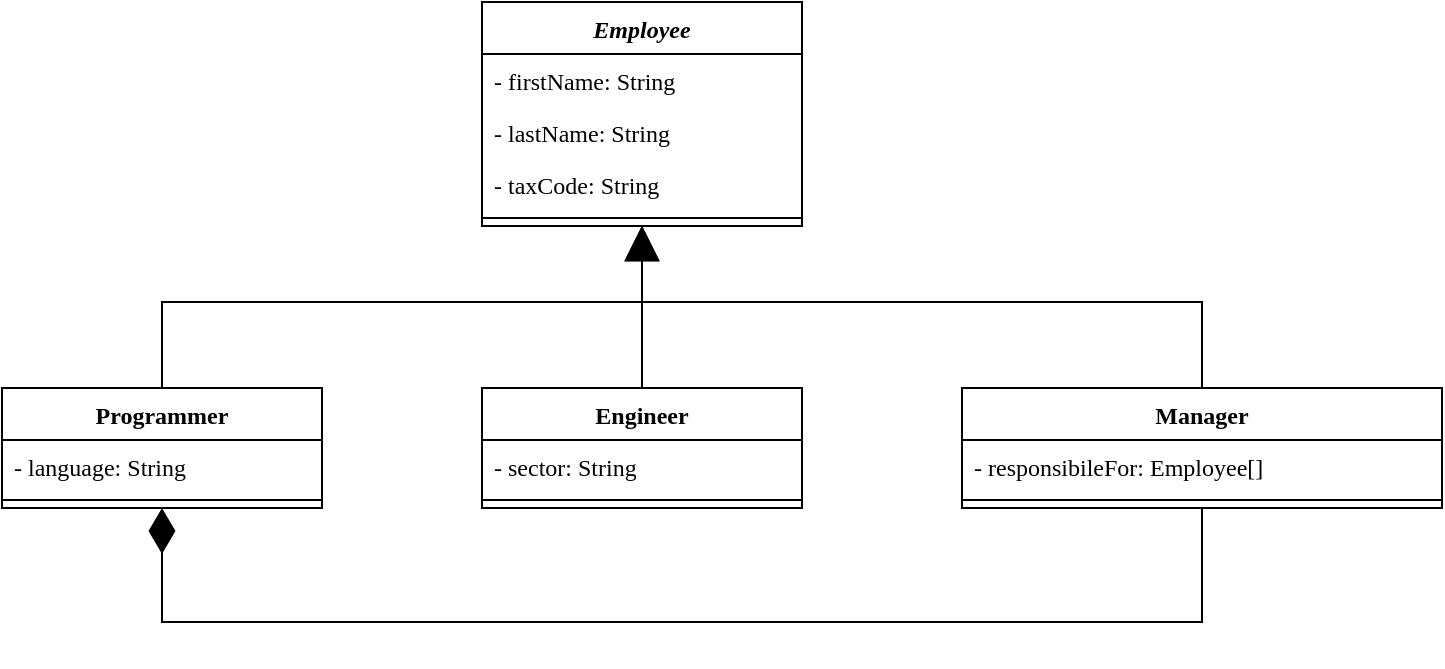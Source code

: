 <mxfile version="24.7.17" pages="26">
  <diagram name="Introduzione-1" id="Ezqs8ZGbiTqNrWQiwgAl">
    <mxGraphModel dx="1095" dy="710" grid="1" gridSize="10" guides="1" tooltips="1" connect="1" arrows="1" fold="1" page="1" pageScale="1" pageWidth="1169" pageHeight="827" math="0" shadow="0">
      <root>
        <mxCell id="0" />
        <mxCell id="1" parent="0" />
        <mxCell id="GYRWLEY2tv3YdShCLK2b-24" value="&lt;i&gt;Employee&lt;/i&gt;" style="swimlane;fontStyle=1;align=center;verticalAlign=top;childLayout=stackLayout;horizontal=1;startSize=26;horizontalStack=0;resizeParent=1;resizeParentMax=0;resizeLast=0;collapsible=1;marginBottom=0;whiteSpace=wrap;html=1;fontFamily=Menlo;" parent="1" vertex="1">
          <mxGeometry x="480" y="170" width="160" height="112" as="geometry" />
        </mxCell>
        <mxCell id="GYRWLEY2tv3YdShCLK2b-25" value="- firstName: String" style="text;strokeColor=none;fillColor=none;align=left;verticalAlign=top;spacingLeft=4;spacingRight=4;overflow=hidden;rotatable=0;points=[[0,0.5],[1,0.5]];portConstraint=eastwest;whiteSpace=wrap;html=1;fontFamily=Menlo;" parent="GYRWLEY2tv3YdShCLK2b-24" vertex="1">
          <mxGeometry y="26" width="160" height="26" as="geometry" />
        </mxCell>
        <mxCell id="AfWFdCaeGvOrak6Ku1p1-1" value="- lastName: String" style="text;strokeColor=none;fillColor=none;align=left;verticalAlign=top;spacingLeft=4;spacingRight=4;overflow=hidden;rotatable=0;points=[[0,0.5],[1,0.5]];portConstraint=eastwest;whiteSpace=wrap;html=1;fontFamily=Menlo;" vertex="1" parent="GYRWLEY2tv3YdShCLK2b-24">
          <mxGeometry y="52" width="160" height="26" as="geometry" />
        </mxCell>
        <mxCell id="AfWFdCaeGvOrak6Ku1p1-2" value="- taxCode: String" style="text;strokeColor=none;fillColor=none;align=left;verticalAlign=top;spacingLeft=4;spacingRight=4;overflow=hidden;rotatable=0;points=[[0,0.5],[1,0.5]];portConstraint=eastwest;whiteSpace=wrap;html=1;fontFamily=Menlo;" vertex="1" parent="GYRWLEY2tv3YdShCLK2b-24">
          <mxGeometry y="78" width="160" height="26" as="geometry" />
        </mxCell>
        <mxCell id="GYRWLEY2tv3YdShCLK2b-26" value="" style="line;strokeWidth=1;fillColor=none;align=left;verticalAlign=middle;spacingTop=-1;spacingLeft=3;spacingRight=3;rotatable=0;labelPosition=right;points=[];portConstraint=eastwest;strokeColor=inherit;fontFamily=Menlo;" parent="GYRWLEY2tv3YdShCLK2b-24" vertex="1">
          <mxGeometry y="104" width="160" height="8" as="geometry" />
        </mxCell>
        <mxCell id="AfWFdCaeGvOrak6Ku1p1-26" style="edgeStyle=orthogonalEdgeStyle;rounded=0;orthogonalLoop=1;jettySize=auto;html=1;endArrow=block;endFill=1;endSize=15;" edge="1" parent="1" source="AfWFdCaeGvOrak6Ku1p1-3" target="GYRWLEY2tv3YdShCLK2b-24">
          <mxGeometry relative="1" as="geometry">
            <Array as="points">
              <mxPoint x="840" y="320" />
              <mxPoint x="560" y="320" />
            </Array>
          </mxGeometry>
        </mxCell>
        <mxCell id="AfWFdCaeGvOrak6Ku1p1-27" style="edgeStyle=orthogonalEdgeStyle;rounded=0;orthogonalLoop=1;jettySize=auto;html=1;endArrow=diamondThin;endFill=1;endSize=20;" edge="1" parent="1" source="AfWFdCaeGvOrak6Ku1p1-3" target="AfWFdCaeGvOrak6Ku1p1-9">
          <mxGeometry relative="1" as="geometry">
            <Array as="points">
              <mxPoint x="840" y="480" />
              <mxPoint x="320" y="480" />
            </Array>
          </mxGeometry>
        </mxCell>
        <mxCell id="AfWFdCaeGvOrak6Ku1p1-3" value="Manager" style="swimlane;fontStyle=1;align=center;verticalAlign=top;childLayout=stackLayout;horizontal=1;startSize=26;horizontalStack=0;resizeParent=1;resizeParentMax=0;resizeLast=0;collapsible=1;marginBottom=0;whiteSpace=wrap;html=1;fontFamily=Menlo;" vertex="1" parent="1">
          <mxGeometry x="720" y="363" width="240" height="60" as="geometry" />
        </mxCell>
        <mxCell id="AfWFdCaeGvOrak6Ku1p1-8" value="- responsibileFor: Employee[]" style="text;strokeColor=none;fillColor=none;align=left;verticalAlign=top;spacingLeft=4;spacingRight=4;overflow=hidden;rotatable=0;points=[[0,0.5],[1,0.5]];portConstraint=eastwest;whiteSpace=wrap;html=1;fontFamily=Menlo;" vertex="1" parent="AfWFdCaeGvOrak6Ku1p1-3">
          <mxGeometry y="26" width="240" height="26" as="geometry" />
        </mxCell>
        <mxCell id="AfWFdCaeGvOrak6Ku1p1-7" value="" style="line;strokeWidth=1;fillColor=none;align=left;verticalAlign=middle;spacingTop=-1;spacingLeft=3;spacingRight=3;rotatable=0;labelPosition=right;points=[];portConstraint=eastwest;strokeColor=inherit;fontFamily=Menlo;" vertex="1" parent="AfWFdCaeGvOrak6Ku1p1-3">
          <mxGeometry y="52" width="240" height="8" as="geometry" />
        </mxCell>
        <mxCell id="AfWFdCaeGvOrak6Ku1p1-23" style="edgeStyle=orthogonalEdgeStyle;rounded=0;orthogonalLoop=1;jettySize=auto;html=1;endArrow=block;endFill=1;endSize=15;" edge="1" parent="1" source="AfWFdCaeGvOrak6Ku1p1-9" target="GYRWLEY2tv3YdShCLK2b-24">
          <mxGeometry relative="1" as="geometry">
            <Array as="points">
              <mxPoint x="320" y="320" />
              <mxPoint x="560" y="320" />
            </Array>
          </mxGeometry>
        </mxCell>
        <mxCell id="AfWFdCaeGvOrak6Ku1p1-9" value="Programmer" style="swimlane;fontStyle=1;align=center;verticalAlign=top;childLayout=stackLayout;horizontal=1;startSize=26;horizontalStack=0;resizeParent=1;resizeParentMax=0;resizeLast=0;collapsible=1;marginBottom=0;whiteSpace=wrap;html=1;fontFamily=Menlo;" vertex="1" parent="1">
          <mxGeometry x="240" y="363" width="160" height="60" as="geometry" />
        </mxCell>
        <mxCell id="AfWFdCaeGvOrak6Ku1p1-19" value="- language: String" style="text;strokeColor=none;fillColor=none;align=left;verticalAlign=top;spacingLeft=4;spacingRight=4;overflow=hidden;rotatable=0;points=[[0,0.5],[1,0.5]];portConstraint=eastwest;whiteSpace=wrap;html=1;fontFamily=Menlo;" vertex="1" parent="AfWFdCaeGvOrak6Ku1p1-9">
          <mxGeometry y="26" width="160" height="26" as="geometry" />
        </mxCell>
        <mxCell id="AfWFdCaeGvOrak6Ku1p1-13" value="" style="line;strokeWidth=1;fillColor=none;align=left;verticalAlign=middle;spacingTop=-1;spacingLeft=3;spacingRight=3;rotatable=0;labelPosition=right;points=[];portConstraint=eastwest;strokeColor=inherit;fontFamily=Menlo;" vertex="1" parent="AfWFdCaeGvOrak6Ku1p1-9">
          <mxGeometry y="52" width="160" height="8" as="geometry" />
        </mxCell>
        <mxCell id="AfWFdCaeGvOrak6Ku1p1-24" style="edgeStyle=orthogonalEdgeStyle;rounded=0;orthogonalLoop=1;jettySize=auto;html=1;endArrow=block;endFill=1;endSize=15;" edge="1" parent="1" source="AfWFdCaeGvOrak6Ku1p1-14" target="GYRWLEY2tv3YdShCLK2b-24">
          <mxGeometry relative="1" as="geometry" />
        </mxCell>
        <mxCell id="AfWFdCaeGvOrak6Ku1p1-14" value="Engineer" style="swimlane;fontStyle=1;align=center;verticalAlign=top;childLayout=stackLayout;horizontal=1;startSize=26;horizontalStack=0;resizeParent=1;resizeParentMax=0;resizeLast=0;collapsible=1;marginBottom=0;whiteSpace=wrap;html=1;fontFamily=Menlo;" vertex="1" parent="1">
          <mxGeometry x="480" y="363" width="160" height="60" as="geometry" />
        </mxCell>
        <mxCell id="AfWFdCaeGvOrak6Ku1p1-15" value="- sector: String" style="text;strokeColor=none;fillColor=none;align=left;verticalAlign=top;spacingLeft=4;spacingRight=4;overflow=hidden;rotatable=0;points=[[0,0.5],[1,0.5]];portConstraint=eastwest;whiteSpace=wrap;html=1;fontFamily=Menlo;" vertex="1" parent="AfWFdCaeGvOrak6Ku1p1-14">
          <mxGeometry y="26" width="160" height="26" as="geometry" />
        </mxCell>
        <mxCell id="AfWFdCaeGvOrak6Ku1p1-18" value="" style="line;strokeWidth=1;fillColor=none;align=left;verticalAlign=middle;spacingTop=-1;spacingLeft=3;spacingRight=3;rotatable=0;labelPosition=right;points=[];portConstraint=eastwest;strokeColor=inherit;fontFamily=Menlo;" vertex="1" parent="AfWFdCaeGvOrak6Ku1p1-14">
          <mxGeometry y="52" width="160" height="8" as="geometry" />
        </mxCell>
      </root>
    </mxGraphModel>
  </diagram>
  <diagram id="IN9iKoULCiNwkEHKPHxz" name="Introduzione-2">
    <mxGraphModel dx="438" dy="284" grid="1" gridSize="10" guides="1" tooltips="1" connect="1" arrows="1" fold="1" page="1" pageScale="1" pageWidth="1169" pageHeight="827" math="0" shadow="0">
      <root>
        <mxCell id="0" />
        <mxCell id="1" parent="0" />
        <mxCell id="ovHJz9oazHtrQqqpHq2E-14" value="Person" style="swimlane;fontStyle=1;align=center;verticalAlign=top;childLayout=stackLayout;horizontal=1;startSize=26;horizontalStack=0;resizeParent=1;resizeParentMax=0;resizeLast=0;collapsible=1;marginBottom=0;whiteSpace=wrap;html=1;fontFamily=Menlo;" parent="1" vertex="1">
          <mxGeometry x="380" y="280" width="160" height="112" as="geometry" />
        </mxCell>
        <mxCell id="ovHJz9oazHtrQqqpHq2E-15" value="+ firstName: String" style="text;strokeColor=none;fillColor=none;align=left;verticalAlign=top;spacingLeft=4;spacingRight=4;overflow=hidden;rotatable=0;points=[[0,0.5],[1,0.5]];portConstraint=eastwest;whiteSpace=wrap;html=1;fontFamily=Menlo;" parent="ovHJz9oazHtrQqqpHq2E-14" vertex="1">
          <mxGeometry y="26" width="160" height="26" as="geometry" />
        </mxCell>
        <mxCell id="ovHJz9oazHtrQqqpHq2E-18" value="+ lastName: String" style="text;strokeColor=none;fillColor=none;align=left;verticalAlign=top;spacingLeft=4;spacingRight=4;overflow=hidden;rotatable=0;points=[[0,0.5],[1,0.5]];portConstraint=eastwest;whiteSpace=wrap;html=1;fontFamily=Menlo;" parent="ovHJz9oazHtrQqqpHq2E-14" vertex="1">
          <mxGeometry y="52" width="160" height="26" as="geometry" />
        </mxCell>
        <mxCell id="ovHJz9oazHtrQqqpHq2E-16" value="" style="line;strokeWidth=1;fillColor=none;align=left;verticalAlign=middle;spacingTop=-1;spacingLeft=3;spacingRight=3;rotatable=0;labelPosition=right;points=[];portConstraint=eastwest;strokeColor=inherit;fontFamily=Menlo;" parent="ovHJz9oazHtrQqqpHq2E-14" vertex="1">
          <mxGeometry y="78" width="160" height="8" as="geometry" />
        </mxCell>
        <mxCell id="ovHJz9oazHtrQqqpHq2E-17" value="+ work(): void" style="text;strokeColor=none;fillColor=none;align=left;verticalAlign=top;spacingLeft=4;spacingRight=4;overflow=hidden;rotatable=0;points=[[0,0.5],[1,0.5]];portConstraint=eastwest;whiteSpace=wrap;html=1;fontFamily=Menlo;" parent="ovHJz9oazHtrQqqpHq2E-14" vertex="1">
          <mxGeometry y="86" width="160" height="26" as="geometry" />
        </mxCell>
        <mxCell id="ovHJz9oazHtrQqqpHq2E-25" style="edgeStyle=orthogonalEdgeStyle;rounded=0;orthogonalLoop=1;jettySize=auto;html=1;endArrow=diamondThin;endFill=1;endSize=15;startSize=15;fontFamily=Menlo;" parent="1" source="ovHJz9oazHtrQqqpHq2E-20" target="ovHJz9oazHtrQqqpHq2E-14" edge="1">
          <mxGeometry relative="1" as="geometry" />
        </mxCell>
        <mxCell id="ovHJz9oazHtrQqqpHq2E-20" value="Employee" style="swimlane;fontStyle=1;align=center;verticalAlign=top;childLayout=stackLayout;horizontal=1;startSize=26;horizontalStack=0;resizeParent=1;resizeParentMax=0;resizeLast=0;collapsible=1;marginBottom=0;whiteSpace=wrap;html=1;fontFamily=Menlo;" parent="1" vertex="1">
          <mxGeometry x="650" y="293" width="200" height="86" as="geometry" />
        </mxCell>
        <mxCell id="ovHJz9oazHtrQqqpHq2E-21" value="+ workingPosition: String" style="text;strokeColor=none;fillColor=none;align=left;verticalAlign=top;spacingLeft=4;spacingRight=4;overflow=hidden;rotatable=0;points=[[0,0.5],[1,0.5]];portConstraint=eastwest;whiteSpace=wrap;html=1;fontFamily=Menlo;" parent="ovHJz9oazHtrQqqpHq2E-20" vertex="1">
          <mxGeometry y="26" width="200" height="26" as="geometry" />
        </mxCell>
        <mxCell id="ovHJz9oazHtrQqqpHq2E-23" value="" style="line;strokeWidth=1;fillColor=none;align=left;verticalAlign=middle;spacingTop=-1;spacingLeft=3;spacingRight=3;rotatable=0;labelPosition=right;points=[];portConstraint=eastwest;strokeColor=inherit;fontFamily=Menlo;" parent="ovHJz9oazHtrQqqpHq2E-20" vertex="1">
          <mxGeometry y="52" width="200" height="8" as="geometry" />
        </mxCell>
        <mxCell id="ovHJz9oazHtrQqqpHq2E-24" value="+ work(): void" style="text;strokeColor=none;fillColor=none;align=left;verticalAlign=top;spacingLeft=4;spacingRight=4;overflow=hidden;rotatable=0;points=[[0,0.5],[1,0.5]];portConstraint=eastwest;whiteSpace=wrap;html=1;fontFamily=Menlo;" parent="ovHJz9oazHtrQqqpHq2E-20" vertex="1">
          <mxGeometry y="60" width="200" height="26" as="geometry" />
        </mxCell>
      </root>
    </mxGraphModel>
  </diagram>
  <diagram id="pbxX9DGCe6edabS2vfeS" name="Pattern Creazionali">
    <mxGraphModel dx="1546" dy="1002" grid="1" gridSize="10" guides="1" tooltips="1" connect="1" arrows="1" fold="1" page="1" pageScale="1" pageWidth="1169" pageHeight="827" math="0" shadow="0">
      <root>
        <mxCell id="0" />
        <mxCell id="1" parent="0" />
        <mxCell id="b7fqv-Q_QPMJ8lbBT0sw-1" value="Employee" style="swimlane;fontStyle=3;align=center;verticalAlign=top;childLayout=stackLayout;horizontal=1;startSize=26;horizontalStack=0;resizeParent=1;resizeParentMax=0;resizeLast=0;collapsible=1;marginBottom=0;whiteSpace=wrap;html=1;fontFamily=Menlo;" parent="1" vertex="1">
          <mxGeometry x="554" y="237" width="160" height="164" as="geometry" />
        </mxCell>
        <mxCell id="b7fqv-Q_QPMJ8lbBT0sw-2" value="- firstName: String" style="text;strokeColor=none;fillColor=none;align=left;verticalAlign=top;spacingLeft=4;spacingRight=4;overflow=hidden;rotatable=0;points=[[0,0.5],[1,0.5]];portConstraint=eastwest;whiteSpace=wrap;html=1;fontFamily=Menlo;" parent="b7fqv-Q_QPMJ8lbBT0sw-1" vertex="1">
          <mxGeometry y="26" width="160" height="26" as="geometry" />
        </mxCell>
        <mxCell id="b7fqv-Q_QPMJ8lbBT0sw-6" value="- taxCode: String" style="text;strokeColor=none;fillColor=none;align=left;verticalAlign=top;spacingLeft=4;spacingRight=4;overflow=hidden;rotatable=0;points=[[0,0.5],[1,0.5]];portConstraint=eastwest;whiteSpace=wrap;html=1;fontFamily=Menlo;" parent="b7fqv-Q_QPMJ8lbBT0sw-1" vertex="1">
          <mxGeometry y="52" width="160" height="26" as="geometry" />
        </mxCell>
        <mxCell id="b7fqv-Q_QPMJ8lbBT0sw-5" value="- lastName: String" style="text;strokeColor=none;fillColor=none;align=left;verticalAlign=top;spacingLeft=4;spacingRight=4;overflow=hidden;rotatable=0;points=[[0,0.5],[1,0.5]];portConstraint=eastwest;whiteSpace=wrap;html=1;fontFamily=Menlo;" parent="b7fqv-Q_QPMJ8lbBT0sw-1" vertex="1">
          <mxGeometry y="78" width="160" height="26" as="geometry" />
        </mxCell>
        <mxCell id="7yul7C44tQTP3wgkKXYC-2" value="- contract: String" style="text;strokeColor=none;fillColor=none;align=left;verticalAlign=top;spacingLeft=4;spacingRight=4;overflow=hidden;rotatable=0;points=[[0,0.5],[1,0.5]];portConstraint=eastwest;whiteSpace=wrap;html=1;fontFamily=Menlo;" parent="b7fqv-Q_QPMJ8lbBT0sw-1" vertex="1">
          <mxGeometry y="104" width="160" height="26" as="geometry" />
        </mxCell>
        <mxCell id="b7fqv-Q_QPMJ8lbBT0sw-3" value="" style="line;strokeWidth=1;fillColor=none;align=left;verticalAlign=middle;spacingTop=-1;spacingLeft=3;spacingRight=3;rotatable=0;labelPosition=right;points=[];portConstraint=eastwest;strokeColor=inherit;fontFamily=Menlo;" parent="b7fqv-Q_QPMJ8lbBT0sw-1" vertex="1">
          <mxGeometry y="130" width="160" height="8" as="geometry" />
        </mxCell>
        <mxCell id="b7fqv-Q_QPMJ8lbBT0sw-7" value="&lt;i&gt;+ work(): void&lt;/i&gt;" style="text;strokeColor=none;fillColor=none;align=left;verticalAlign=top;spacingLeft=4;spacingRight=4;overflow=hidden;rotatable=0;points=[[0,0.5],[1,0.5]];portConstraint=eastwest;whiteSpace=wrap;html=1;fontFamily=Menlo;" parent="b7fqv-Q_QPMJ8lbBT0sw-1" vertex="1">
          <mxGeometry y="138" width="160" height="26" as="geometry" />
        </mxCell>
        <mxCell id="b7fqv-Q_QPMJ8lbBT0sw-12" style="edgeStyle=orthogonalEdgeStyle;rounded=0;orthogonalLoop=1;jettySize=auto;html=1;fontFamily=Menlo;endArrow=block;endFill=1;endSize=15;exitX=0.5;exitY=0;exitDx=0;exitDy=0;" parent="1" source="b7fqv-Q_QPMJ8lbBT0sw-8" target="b7fqv-Q_QPMJ8lbBT0sw-1" edge="1">
          <mxGeometry relative="1" as="geometry">
            <Array as="points">
              <mxPoint x="329" y="437" />
              <mxPoint x="634" y="437" />
            </Array>
          </mxGeometry>
        </mxCell>
        <mxCell id="b7fqv-Q_QPMJ8lbBT0sw-8" value="Developer" style="swimlane;fontStyle=1;align=center;verticalAlign=top;childLayout=stackLayout;horizontal=1;startSize=26;horizontalStack=0;resizeParent=1;resizeParentMax=0;resizeLast=0;collapsible=1;marginBottom=0;whiteSpace=wrap;html=1;fontFamily=Menlo;" parent="1" vertex="1">
          <mxGeometry x="204" y="477" width="250" height="112" as="geometry" />
        </mxCell>
        <mxCell id="b7fqv-Q_QPMJ8lbBT0sw-9" value="- project: String" style="text;strokeColor=none;fillColor=none;align=left;verticalAlign=top;spacingLeft=4;spacingRight=4;overflow=hidden;rotatable=0;points=[[0,0.5],[1,0.5]];portConstraint=eastwest;whiteSpace=wrap;html=1;fontFamily=Menlo;" parent="b7fqv-Q_QPMJ8lbBT0sw-8" vertex="1">
          <mxGeometry y="26" width="250" height="26" as="geometry" />
        </mxCell>
        <mxCell id="b7fqv-Q_QPMJ8lbBT0sw-10" value="" style="line;strokeWidth=1;fillColor=none;align=left;verticalAlign=middle;spacingTop=-1;spacingLeft=3;spacingRight=3;rotatable=0;labelPosition=right;points=[];portConstraint=eastwest;strokeColor=inherit;fontFamily=Menlo;" parent="b7fqv-Q_QPMJ8lbBT0sw-8" vertex="1">
          <mxGeometry y="52" width="250" height="8" as="geometry" />
        </mxCell>
        <mxCell id="b7fqv-Q_QPMJ8lbBT0sw-11" value="+ assignTo(project: String): void" style="text;strokeColor=none;fillColor=none;align=left;verticalAlign=top;spacingLeft=4;spacingRight=4;overflow=hidden;rotatable=0;points=[[0,0.5],[1,0.5]];portConstraint=eastwest;whiteSpace=wrap;html=1;fontFamily=Menlo;" parent="b7fqv-Q_QPMJ8lbBT0sw-8" vertex="1">
          <mxGeometry y="60" width="250" height="26" as="geometry" />
        </mxCell>
        <mxCell id="b7fqv-Q_QPMJ8lbBT0sw-13" value="+ calculateSalary(): double" style="text;strokeColor=none;fillColor=none;align=left;verticalAlign=top;spacingLeft=4;spacingRight=4;overflow=hidden;rotatable=0;points=[[0,0.5],[1,0.5]];portConstraint=eastwest;whiteSpace=wrap;html=1;fontFamily=Menlo;" parent="b7fqv-Q_QPMJ8lbBT0sw-8" vertex="1">
          <mxGeometry y="86" width="250" height="26" as="geometry" />
        </mxCell>
        <mxCell id="b7fqv-Q_QPMJ8lbBT0sw-19" style="edgeStyle=orthogonalEdgeStyle;rounded=0;orthogonalLoop=1;jettySize=auto;html=1;fontFamily=Menlo;endArrow=block;endFill=1;endSize=15;" parent="1" source="b7fqv-Q_QPMJ8lbBT0sw-14" target="b7fqv-Q_QPMJ8lbBT0sw-1" edge="1">
          <mxGeometry relative="1" as="geometry" />
        </mxCell>
        <mxCell id="b7fqv-Q_QPMJ8lbBT0sw-14" value="ProjectManager" style="swimlane;fontStyle=1;align=center;verticalAlign=top;childLayout=stackLayout;horizontal=1;startSize=26;horizontalStack=0;resizeParent=1;resizeParentMax=0;resizeLast=0;collapsible=1;marginBottom=0;whiteSpace=wrap;html=1;fontFamily=Menlo;" parent="1" vertex="1">
          <mxGeometry x="489" y="477" width="290" height="112" as="geometry" />
        </mxCell>
        <mxCell id="b7fqv-Q_QPMJ8lbBT0sw-15" value="- projects: String[]" style="text;strokeColor=none;fillColor=none;align=left;verticalAlign=top;spacingLeft=4;spacingRight=4;overflow=hidden;rotatable=0;points=[[0,0.5],[1,0.5]];portConstraint=eastwest;whiteSpace=wrap;html=1;fontFamily=Menlo;" parent="b7fqv-Q_QPMJ8lbBT0sw-14" vertex="1">
          <mxGeometry y="26" width="290" height="26" as="geometry" />
        </mxCell>
        <mxCell id="b7fqv-Q_QPMJ8lbBT0sw-16" value="" style="line;strokeWidth=1;fillColor=none;align=left;verticalAlign=middle;spacingTop=-1;spacingLeft=3;spacingRight=3;rotatable=0;labelPosition=right;points=[];portConstraint=eastwest;strokeColor=inherit;fontFamily=Menlo;" parent="b7fqv-Q_QPMJ8lbBT0sw-14" vertex="1">
          <mxGeometry y="52" width="290" height="8" as="geometry" />
        </mxCell>
        <mxCell id="b7fqv-Q_QPMJ8lbBT0sw-17" value="+ manageProject(project: String): void" style="text;strokeColor=none;fillColor=none;align=left;verticalAlign=top;spacingLeft=4;spacingRight=4;overflow=hidden;rotatable=0;points=[[0,0.5],[1,0.5]];portConstraint=eastwest;whiteSpace=wrap;html=1;fontFamily=Menlo;" parent="b7fqv-Q_QPMJ8lbBT0sw-14" vertex="1">
          <mxGeometry y="60" width="290" height="26" as="geometry" />
        </mxCell>
        <mxCell id="b7fqv-Q_QPMJ8lbBT0sw-18" value="+ calculateSalary(): double" style="text;strokeColor=none;fillColor=none;align=left;verticalAlign=top;spacingLeft=4;spacingRight=4;overflow=hidden;rotatable=0;points=[[0,0.5],[1,0.5]];portConstraint=eastwest;whiteSpace=wrap;html=1;fontFamily=Menlo;" parent="b7fqv-Q_QPMJ8lbBT0sw-14" vertex="1">
          <mxGeometry y="86" width="290" height="26" as="geometry" />
        </mxCell>
        <mxCell id="b7fqv-Q_QPMJ8lbBT0sw-26" style="edgeStyle=orthogonalEdgeStyle;rounded=0;orthogonalLoop=1;jettySize=auto;html=1;fontFamily=Menlo;endArrow=block;endFill=1;endSize=15;exitX=0.5;exitY=0;exitDx=0;exitDy=0;" parent="1" source="b7fqv-Q_QPMJ8lbBT0sw-20" target="b7fqv-Q_QPMJ8lbBT0sw-1" edge="1">
          <mxGeometry relative="1" as="geometry">
            <Array as="points">
              <mxPoint x="944" y="437" />
              <mxPoint x="634" y="437" />
            </Array>
          </mxGeometry>
        </mxCell>
        <mxCell id="b7fqv-Q_QPMJ8lbBT0sw-20" value="Manager" style="swimlane;fontStyle=1;align=center;verticalAlign=top;childLayout=stackLayout;horizontal=1;startSize=26;horizontalStack=0;resizeParent=1;resizeParentMax=0;resizeLast=0;collapsible=1;marginBottom=0;whiteSpace=wrap;html=1;fontFamily=Menlo;" parent="1" vertex="1">
          <mxGeometry x="804" y="477" width="280" height="112" as="geometry" />
        </mxCell>
        <mxCell id="b7fqv-Q_QPMJ8lbBT0sw-21" value="- area: String" style="text;strokeColor=none;fillColor=none;align=left;verticalAlign=top;spacingLeft=4;spacingRight=4;overflow=hidden;rotatable=0;points=[[0,0.5],[1,0.5]];portConstraint=eastwest;whiteSpace=wrap;html=1;fontFamily=Menlo;" parent="b7fqv-Q_QPMJ8lbBT0sw-20" vertex="1">
          <mxGeometry y="26" width="280" height="26" as="geometry" />
        </mxCell>
        <mxCell id="b7fqv-Q_QPMJ8lbBT0sw-22" value="" style="line;strokeWidth=1;fillColor=none;align=left;verticalAlign=middle;spacingTop=-1;spacingLeft=3;spacingRight=3;rotatable=0;labelPosition=right;points=[];portConstraint=eastwest;strokeColor=inherit;fontFamily=Menlo;" parent="b7fqv-Q_QPMJ8lbBT0sw-20" vertex="1">
          <mxGeometry y="52" width="280" height="8" as="geometry" />
        </mxCell>
        <mxCell id="b7fqv-Q_QPMJ8lbBT0sw-23" value="+ assignToArea(project: String): void" style="text;strokeColor=none;fillColor=none;align=left;verticalAlign=top;spacingLeft=4;spacingRight=4;overflow=hidden;rotatable=0;points=[[0,0.5],[1,0.5]];portConstraint=eastwest;whiteSpace=wrap;html=1;fontFamily=Menlo;" parent="b7fqv-Q_QPMJ8lbBT0sw-20" vertex="1">
          <mxGeometry y="60" width="280" height="26" as="geometry" />
        </mxCell>
        <mxCell id="b7fqv-Q_QPMJ8lbBT0sw-24" value="+ calculateSalary(): double" style="text;strokeColor=none;fillColor=none;align=left;verticalAlign=top;spacingLeft=4;spacingRight=4;overflow=hidden;rotatable=0;points=[[0,0.5],[1,0.5]];portConstraint=eastwest;whiteSpace=wrap;html=1;fontFamily=Menlo;" parent="b7fqv-Q_QPMJ8lbBT0sw-20" vertex="1">
          <mxGeometry y="86" width="280" height="26" as="geometry" />
        </mxCell>
        <mxCell id="b7fqv-Q_QPMJ8lbBT0sw-32" style="edgeStyle=orthogonalEdgeStyle;rounded=0;orthogonalLoop=1;jettySize=auto;html=1;endArrow=diamondThin;endFill=1;endSize=20;startSize=20;fontFamily=Menlo;exitX=1;exitY=0.5;exitDx=0;exitDy=0;" parent="1" source="b7fqv-Q_QPMJ8lbBT0sw-27" target="b7fqv-Q_QPMJ8lbBT0sw-1" edge="1">
          <mxGeometry relative="1" as="geometry">
            <Array as="points">
              <mxPoint x="345" y="317" />
            </Array>
            <mxPoint x="365" y="317" as="sourcePoint" />
          </mxGeometry>
        </mxCell>
        <mxCell id="b7fqv-Q_QPMJ8lbBT0sw-27" value="Corporate" style="swimlane;fontStyle=1;align=center;verticalAlign=top;childLayout=stackLayout;horizontal=1;startSize=26;horizontalStack=0;resizeParent=1;resizeParentMax=0;resizeLast=0;collapsible=1;marginBottom=0;whiteSpace=wrap;html=1;fontFamily=Menlo;" parent="1" vertex="1">
          <mxGeometry x="85" y="257" width="260" height="112" as="geometry" />
        </mxCell>
        <mxCell id="b7fqv-Q_QPMJ8lbBT0sw-28" value="- employees: Employee[]" style="text;strokeColor=none;fillColor=none;align=left;verticalAlign=top;spacingLeft=4;spacingRight=4;overflow=hidden;rotatable=0;points=[[0,0.5],[1,0.5]];portConstraint=eastwest;whiteSpace=wrap;html=1;fontFamily=Menlo;" parent="b7fqv-Q_QPMJ8lbBT0sw-27" vertex="1">
          <mxGeometry y="26" width="260" height="26" as="geometry" />
        </mxCell>
        <mxCell id="b7fqv-Q_QPMJ8lbBT0sw-29" value="" style="line;strokeWidth=1;fillColor=none;align=left;verticalAlign=middle;spacingTop=-1;spacingLeft=3;spacingRight=3;rotatable=0;labelPosition=right;points=[];portConstraint=eastwest;strokeColor=inherit;fontFamily=Menlo;" parent="b7fqv-Q_QPMJ8lbBT0sw-27" vertex="1">
          <mxGeometry y="52" width="260" height="8" as="geometry" />
        </mxCell>
        <mxCell id="b7fqv-Q_QPMJ8lbBT0sw-30" value="+ hire(employee: Employee): void" style="text;strokeColor=none;fillColor=none;align=left;verticalAlign=top;spacingLeft=4;spacingRight=4;overflow=hidden;rotatable=0;points=[[0,0.5],[1,0.5]];portConstraint=eastwest;whiteSpace=wrap;html=1;fontFamily=Menlo;" parent="b7fqv-Q_QPMJ8lbBT0sw-27" vertex="1">
          <mxGeometry y="60" width="260" height="26" as="geometry" />
        </mxCell>
        <mxCell id="b7fqv-Q_QPMJ8lbBT0sw-31" value="+ fire(employee: Employee): void" style="text;strokeColor=none;fillColor=none;align=left;verticalAlign=top;spacingLeft=4;spacingRight=4;overflow=hidden;rotatable=0;points=[[0,0.5],[1,0.5]];portConstraint=eastwest;whiteSpace=wrap;html=1;fontFamily=Menlo;" parent="b7fqv-Q_QPMJ8lbBT0sw-27" vertex="1">
          <mxGeometry y="86" width="260" height="26" as="geometry" />
        </mxCell>
      </root>
    </mxGraphModel>
  </diagram>
  <diagram id="qtlJ9Kdre3l_e6afbf6I" name="Abstract Factory">
    <mxGraphModel dx="3797" dy="1704" grid="1" gridSize="10" guides="1" tooltips="1" connect="1" arrows="1" fold="1" page="1" pageScale="1" pageWidth="1169" pageHeight="827" math="0" shadow="0">
      <root>
        <mxCell id="0" />
        <mxCell id="1" parent="0" />
        <mxCell id="y4cmHNKep_9GNzi4qoe2-1" value="&lt;div&gt;&lt;i&gt;&amp;lt;&amp;lt;interface&amp;gt;&amp;gt;&lt;/i&gt;&lt;/div&gt;PrivacyPolicy" style="swimlane;fontStyle=1;align=center;verticalAlign=top;childLayout=stackLayout;horizontal=1;startSize=40;horizontalStack=0;resizeParent=1;resizeParentMax=0;resizeLast=0;collapsible=1;marginBottom=0;whiteSpace=wrap;html=1;fontFamily=Menlo;" parent="1" vertex="1">
          <mxGeometry x="493" y="120" width="175" height="100" as="geometry" />
        </mxCell>
        <mxCell id="y4cmHNKep_9GNzi4qoe2-6" value="" style="line;strokeWidth=1;fillColor=none;align=left;verticalAlign=middle;spacingTop=-1;spacingLeft=3;spacingRight=3;rotatable=0;labelPosition=right;points=[];portConstraint=eastwest;strokeColor=inherit;fontFamily=Menlo;" parent="y4cmHNKep_9GNzi4qoe2-1" vertex="1">
          <mxGeometry y="40" width="175" height="8" as="geometry" />
        </mxCell>
        <mxCell id="y4cmHNKep_9GNzi4qoe2-9" value="+ download(): void" style="text;strokeColor=none;fillColor=none;align=left;verticalAlign=top;spacingLeft=4;spacingRight=4;overflow=hidden;rotatable=0;points=[[0,0.5],[1,0.5]];portConstraint=eastwest;whiteSpace=wrap;html=1;fontFamily=Menlo;" parent="y4cmHNKep_9GNzi4qoe2-1" vertex="1">
          <mxGeometry y="48" width="175" height="26" as="geometry" />
        </mxCell>
        <mxCell id="SHBjOnqpk3v5osvdKGi4-15" value="+ print(): void" style="text;strokeColor=none;fillColor=none;align=left;verticalAlign=top;spacingLeft=4;spacingRight=4;overflow=hidden;rotatable=0;points=[[0,0.5],[1,0.5]];portConstraint=eastwest;whiteSpace=wrap;html=1;fontFamily=Menlo;" parent="y4cmHNKep_9GNzi4qoe2-1" vertex="1">
          <mxGeometry y="74" width="175" height="26" as="geometry" />
        </mxCell>
        <mxCell id="y4cmHNKep_9GNzi4qoe2-10" value="&lt;div&gt;&lt;i&gt;&amp;lt;&amp;lt;interface&amp;gt;&amp;gt;&lt;/i&gt;&lt;/div&gt;TaxDeclaration" style="swimlane;fontStyle=1;align=center;verticalAlign=top;childLayout=stackLayout;horizontal=1;startSize=40;horizontalStack=0;resizeParent=1;resizeParentMax=0;resizeLast=0;collapsible=1;marginBottom=0;whiteSpace=wrap;html=1;fontFamily=Menlo;" parent="1" vertex="1">
          <mxGeometry x="460.5" y="464" width="240" height="152" as="geometry" />
        </mxCell>
        <mxCell id="y4cmHNKep_9GNzi4qoe2-11" value="" style="line;strokeWidth=1;fillColor=none;align=left;verticalAlign=middle;spacingTop=-1;spacingLeft=3;spacingRight=3;rotatable=0;labelPosition=right;points=[];portConstraint=eastwest;strokeColor=inherit;fontFamily=Menlo;" parent="y4cmHNKep_9GNzi4qoe2-10" vertex="1">
          <mxGeometry y="40" width="240" height="8" as="geometry" />
        </mxCell>
        <mxCell id="SHBjOnqpk3v5osvdKGi4-1" value="+ computeTotalIncomes(): float" style="text;strokeColor=none;fillColor=none;align=left;verticalAlign=top;spacingLeft=4;spacingRight=4;overflow=hidden;rotatable=0;points=[[0,0.5],[1,0.5]];portConstraint=eastwest;whiteSpace=wrap;html=1;fontFamily=Menlo;" parent="y4cmHNKep_9GNzi4qoe2-10" vertex="1">
          <mxGeometry y="48" width="240" height="26" as="geometry" />
        </mxCell>
        <mxCell id="SHBjOnqpk3v5osvdKGi4-2" value="+ computeTotalOutcomes(): float" style="text;strokeColor=none;fillColor=none;align=left;verticalAlign=top;spacingLeft=4;spacingRight=4;overflow=hidden;rotatable=0;points=[[0,0.5],[1,0.5]];portConstraint=eastwest;whiteSpace=wrap;html=1;fontFamily=Menlo;" parent="y4cmHNKep_9GNzi4qoe2-10" vertex="1">
          <mxGeometry y="74" width="240" height="26" as="geometry" />
        </mxCell>
        <mxCell id="y4cmHNKep_9GNzi4qoe2-12" value="&lt;div&gt;&lt;span style=&quot;background-color: initial;&quot;&gt;+ print(): void&lt;/span&gt;&lt;br&gt;&lt;/div&gt;" style="text;strokeColor=none;fillColor=none;align=left;verticalAlign=top;spacingLeft=4;spacingRight=4;overflow=hidden;rotatable=0;points=[[0,0.5],[1,0.5]];portConstraint=eastwest;whiteSpace=wrap;html=1;fontFamily=Menlo;" parent="y4cmHNKep_9GNzi4qoe2-10" vertex="1">
          <mxGeometry y="100" width="240" height="26" as="geometry" />
        </mxCell>
        <mxCell id="y4cmHNKep_9GNzi4qoe2-13" value="+ download(): void" style="text;strokeColor=none;fillColor=none;align=left;verticalAlign=top;spacingLeft=4;spacingRight=4;overflow=hidden;rotatable=0;points=[[0,0.5],[1,0.5]];portConstraint=eastwest;whiteSpace=wrap;html=1;fontFamily=Menlo;" parent="y4cmHNKep_9GNzi4qoe2-10" vertex="1">
          <mxGeometry y="126" width="240" height="26" as="geometry" />
        </mxCell>
        <mxCell id="GlVvlcYF9wwLIwkauA1N-4" style="edgeStyle=orthogonalEdgeStyle;rounded=0;orthogonalLoop=1;jettySize=auto;html=1;endArrow=block;endFill=1;endSize=15;" parent="1" source="y4cmHNKep_9GNzi4qoe2-14" target="y4cmHNKep_9GNzi4qoe2-10" edge="1">
          <mxGeometry relative="1" as="geometry">
            <Array as="points">
              <mxPoint x="781" y="650" />
              <mxPoint x="581" y="650" />
            </Array>
          </mxGeometry>
        </mxCell>
        <mxCell id="y4cmHNKep_9GNzi4qoe2-14" value="&lt;div&gt;&lt;span style=&quot;background-color: initial;&quot;&gt;PreCompiledTaxDeclaration&lt;/span&gt;&lt;br&gt;&lt;/div&gt;" style="swimlane;fontStyle=1;align=center;verticalAlign=top;childLayout=stackLayout;horizontal=1;startSize=30;horizontalStack=0;resizeParent=1;resizeParentMax=0;resizeLast=0;collapsible=1;marginBottom=0;whiteSpace=wrap;html=1;fontFamily=Menlo;" parent="1" vertex="1">
          <mxGeometry x="682" y="690" width="198" height="90" as="geometry" />
        </mxCell>
        <mxCell id="y4cmHNKep_9GNzi4qoe2-22" value="+ incomes: float[]" style="text;strokeColor=none;fillColor=none;align=left;verticalAlign=top;spacingLeft=4;spacingRight=4;overflow=hidden;rotatable=0;points=[[0,0.5],[1,0.5]];portConstraint=eastwest;whiteSpace=wrap;html=1;fontFamily=Menlo;" parent="y4cmHNKep_9GNzi4qoe2-14" vertex="1">
          <mxGeometry y="30" width="198" height="26" as="geometry" />
        </mxCell>
        <mxCell id="y4cmHNKep_9GNzi4qoe2-23" value="+ outcomes: float[]" style="text;strokeColor=none;fillColor=none;align=left;verticalAlign=top;spacingLeft=4;spacingRight=4;overflow=hidden;rotatable=0;points=[[0,0.5],[1,0.5]];portConstraint=eastwest;whiteSpace=wrap;html=1;fontFamily=Menlo;" parent="y4cmHNKep_9GNzi4qoe2-14" vertex="1">
          <mxGeometry y="56" width="198" height="26" as="geometry" />
        </mxCell>
        <mxCell id="y4cmHNKep_9GNzi4qoe2-15" value="" style="line;strokeWidth=1;fillColor=none;align=left;verticalAlign=middle;spacingTop=-1;spacingLeft=3;spacingRight=3;rotatable=0;labelPosition=right;points=[];portConstraint=eastwest;strokeColor=inherit;fontFamily=Menlo;" parent="y4cmHNKep_9GNzi4qoe2-14" vertex="1">
          <mxGeometry y="82" width="198" height="8" as="geometry" />
        </mxCell>
        <mxCell id="GlVvlcYF9wwLIwkauA1N-2" style="edgeStyle=orthogonalEdgeStyle;rounded=0;orthogonalLoop=1;jettySize=auto;html=1;endArrow=block;endFill=1;endSize=15;" parent="1" source="y4cmHNKep_9GNzi4qoe2-17" target="y4cmHNKep_9GNzi4qoe2-1" edge="1">
          <mxGeometry relative="1" as="geometry">
            <Array as="points">
              <mxPoint x="775" y="250" />
              <mxPoint x="581" y="250" />
            </Array>
          </mxGeometry>
        </mxCell>
        <mxCell id="y4cmHNKep_9GNzi4qoe2-17" value="&lt;div&gt;&lt;span style=&quot;background-color: initial;&quot;&gt;PreCompiledPrivacyPolicy&lt;/span&gt;&lt;br&gt;&lt;/div&gt;" style="swimlane;fontStyle=1;align=center;verticalAlign=top;childLayout=stackLayout;horizontal=1;startSize=30;horizontalStack=0;resizeParent=1;resizeParentMax=0;resizeLast=0;collapsible=1;marginBottom=0;whiteSpace=wrap;html=1;fontFamily=Menlo;" parent="1" vertex="1">
          <mxGeometry x="676" y="290" width="198" height="90" as="geometry" />
        </mxCell>
        <mxCell id="y4cmHNKep_9GNzi4qoe2-24" value="+ firstName: String" style="text;strokeColor=none;fillColor=none;align=left;verticalAlign=top;spacingLeft=4;spacingRight=4;overflow=hidden;rotatable=0;points=[[0,0.5],[1,0.5]];portConstraint=eastwest;whiteSpace=wrap;html=1;fontFamily=Menlo;" parent="y4cmHNKep_9GNzi4qoe2-17" vertex="1">
          <mxGeometry y="30" width="198" height="26" as="geometry" />
        </mxCell>
        <mxCell id="y4cmHNKep_9GNzi4qoe2-25" value="+ lastName: String" style="text;strokeColor=none;fillColor=none;align=left;verticalAlign=top;spacingLeft=4;spacingRight=4;overflow=hidden;rotatable=0;points=[[0,0.5],[1,0.5]];portConstraint=eastwest;whiteSpace=wrap;html=1;fontFamily=Menlo;" parent="y4cmHNKep_9GNzi4qoe2-17" vertex="1">
          <mxGeometry y="56" width="198" height="26" as="geometry" />
        </mxCell>
        <mxCell id="y4cmHNKep_9GNzi4qoe2-18" value="" style="line;strokeWidth=1;fillColor=none;align=left;verticalAlign=middle;spacingTop=-1;spacingLeft=3;spacingRight=3;rotatable=0;labelPosition=right;points=[];portConstraint=eastwest;strokeColor=inherit;fontFamily=Menlo;" parent="y4cmHNKep_9GNzi4qoe2-17" vertex="1">
          <mxGeometry y="82" width="198" height="8" as="geometry" />
        </mxCell>
        <mxCell id="GlVvlcYF9wwLIwkauA1N-3" style="edgeStyle=orthogonalEdgeStyle;rounded=0;orthogonalLoop=1;jettySize=auto;html=1;endArrow=block;endFill=1;endSize=15;" parent="1" source="y4cmHNKep_9GNzi4qoe2-26" target="y4cmHNKep_9GNzi4qoe2-10" edge="1">
          <mxGeometry relative="1" as="geometry">
            <Array as="points">
              <mxPoint x="394" y="650" />
              <mxPoint x="581" y="650" />
            </Array>
          </mxGeometry>
        </mxCell>
        <mxCell id="y4cmHNKep_9GNzi4qoe2-26" value="&lt;div&gt;&lt;span style=&quot;background-color: initial;&quot;&gt;StaticTaxDeclaration&lt;/span&gt;&lt;br&gt;&lt;/div&gt;" style="swimlane;fontStyle=1;align=center;verticalAlign=top;childLayout=stackLayout;horizontal=1;startSize=30;horizontalStack=0;resizeParent=1;resizeParentMax=0;resizeLast=0;collapsible=1;marginBottom=0;whiteSpace=wrap;html=1;fontFamily=Menlo;" parent="1" vertex="1">
          <mxGeometry x="295" y="690" width="198" height="90" as="geometry" />
        </mxCell>
        <mxCell id="y4cmHNKep_9GNzi4qoe2-27" value="+ incomes: float[]" style="text;strokeColor=none;fillColor=none;align=left;verticalAlign=top;spacingLeft=4;spacingRight=4;overflow=hidden;rotatable=0;points=[[0,0.5],[1,0.5]];portConstraint=eastwest;whiteSpace=wrap;html=1;fontFamily=Menlo;" parent="y4cmHNKep_9GNzi4qoe2-26" vertex="1">
          <mxGeometry y="30" width="198" height="26" as="geometry" />
        </mxCell>
        <mxCell id="y4cmHNKep_9GNzi4qoe2-28" value="+ outcomes: float[]" style="text;strokeColor=none;fillColor=none;align=left;verticalAlign=top;spacingLeft=4;spacingRight=4;overflow=hidden;rotatable=0;points=[[0,0.5],[1,0.5]];portConstraint=eastwest;whiteSpace=wrap;html=1;fontFamily=Menlo;" parent="y4cmHNKep_9GNzi4qoe2-26" vertex="1">
          <mxGeometry y="56" width="198" height="26" as="geometry" />
        </mxCell>
        <mxCell id="y4cmHNKep_9GNzi4qoe2-29" value="" style="line;strokeWidth=1;fillColor=none;align=left;verticalAlign=middle;spacingTop=-1;spacingLeft=3;spacingRight=3;rotatable=0;labelPosition=right;points=[];portConstraint=eastwest;strokeColor=inherit;fontFamily=Menlo;" parent="y4cmHNKep_9GNzi4qoe2-26" vertex="1">
          <mxGeometry y="82" width="198" height="8" as="geometry" />
        </mxCell>
        <mxCell id="GlVvlcYF9wwLIwkauA1N-1" style="edgeStyle=orthogonalEdgeStyle;rounded=0;orthogonalLoop=1;jettySize=auto;html=1;endArrow=block;endFill=1;endSize=15;" parent="1" source="y4cmHNKep_9GNzi4qoe2-32" target="y4cmHNKep_9GNzi4qoe2-1" edge="1">
          <mxGeometry relative="1" as="geometry">
            <Array as="points">
              <mxPoint x="394" y="250" />
              <mxPoint x="580" y="250" />
            </Array>
          </mxGeometry>
        </mxCell>
        <mxCell id="y4cmHNKep_9GNzi4qoe2-32" value="&lt;div&gt;&lt;span style=&quot;background-color: initial;&quot;&gt;StaticPrivacyPolicy&lt;/span&gt;&lt;br&gt;&lt;/div&gt;" style="swimlane;fontStyle=1;align=center;verticalAlign=top;childLayout=stackLayout;horizontal=1;startSize=30;horizontalStack=0;resizeParent=1;resizeParentMax=0;resizeLast=0;collapsible=1;marginBottom=0;whiteSpace=wrap;html=1;fontFamily=Menlo;" parent="1" vertex="1">
          <mxGeometry x="295" y="290" width="198" height="90" as="geometry" />
        </mxCell>
        <mxCell id="y4cmHNKep_9GNzi4qoe2-33" value="+ lastName: String" style="text;strokeColor=none;fillColor=none;align=left;verticalAlign=top;spacingLeft=4;spacingRight=4;overflow=hidden;rotatable=0;points=[[0,0.5],[1,0.5]];portConstraint=eastwest;whiteSpace=wrap;html=1;fontFamily=Menlo;" parent="y4cmHNKep_9GNzi4qoe2-32" vertex="1">
          <mxGeometry y="30" width="198" height="26" as="geometry" />
        </mxCell>
        <mxCell id="y4cmHNKep_9GNzi4qoe2-34" value="+ firstName: String" style="text;strokeColor=none;fillColor=none;align=left;verticalAlign=top;spacingLeft=4;spacingRight=4;overflow=hidden;rotatable=0;points=[[0,0.5],[1,0.5]];portConstraint=eastwest;whiteSpace=wrap;html=1;fontFamily=Menlo;" parent="y4cmHNKep_9GNzi4qoe2-32" vertex="1">
          <mxGeometry y="56" width="198" height="26" as="geometry" />
        </mxCell>
        <mxCell id="y4cmHNKep_9GNzi4qoe2-35" value="" style="line;strokeWidth=1;fillColor=none;align=left;verticalAlign=middle;spacingTop=-1;spacingLeft=3;spacingRight=3;rotatable=0;labelPosition=right;points=[];portConstraint=eastwest;strokeColor=inherit;fontFamily=Menlo;" parent="y4cmHNKep_9GNzi4qoe2-32" vertex="1">
          <mxGeometry y="82" width="198" height="8" as="geometry" />
        </mxCell>
        <mxCell id="GlVvlcYF9wwLIwkauA1N-7" style="edgeStyle=orthogonalEdgeStyle;rounded=0;orthogonalLoop=1;jettySize=auto;html=1;endArrow=none;endFill=0;" parent="1" source="y4cmHNKep_9GNzi4qoe2-38" target="y4cmHNKep_9GNzi4qoe2-14" edge="1">
          <mxGeometry relative="1" as="geometry">
            <Array as="points">
              <mxPoint x="-238" y="930" />
              <mxPoint x="781" y="930" />
            </Array>
          </mxGeometry>
        </mxCell>
        <mxCell id="GlVvlcYF9wwLIwkauA1N-8" style="edgeStyle=orthogonalEdgeStyle;rounded=0;orthogonalLoop=1;jettySize=auto;html=1;endArrow=none;endFill=0;" parent="1" source="y4cmHNKep_9GNzi4qoe2-38" target="y4cmHNKep_9GNzi4qoe2-17" edge="1">
          <mxGeometry relative="1" as="geometry">
            <Array as="points">
              <mxPoint x="-398" y="970" />
              <mxPoint x="922" y="970" />
              <mxPoint x="922" y="348" />
            </Array>
          </mxGeometry>
        </mxCell>
        <mxCell id="GlVvlcYF9wwLIwkauA1N-9" style="edgeStyle=orthogonalEdgeStyle;rounded=0;orthogonalLoop=1;jettySize=auto;html=1;endArrow=block;endFill=1;endSize=15;" parent="1" source="y4cmHNKep_9GNzi4qoe2-38" target="y4cmHNKep_9GNzi4qoe2-49" edge="1">
          <mxGeometry relative="1" as="geometry" />
        </mxCell>
        <mxCell id="y4cmHNKep_9GNzi4qoe2-38" value="&lt;div&gt;&lt;span style=&quot;background-color: initial;&quot;&gt;PreCompiledDocumentsFactory&lt;/span&gt;&lt;br&gt;&lt;/div&gt;" style="swimlane;fontStyle=1;align=center;verticalAlign=top;childLayout=stackLayout;horizontal=1;startSize=30;horizontalStack=0;resizeParent=1;resizeParentMax=0;resizeLast=0;collapsible=1;marginBottom=0;whiteSpace=wrap;html=1;fontFamily=Menlo;" parent="1" vertex="1">
          <mxGeometry x="-450" y="290" width="266" height="90" as="geometry" />
        </mxCell>
        <mxCell id="y4cmHNKep_9GNzi4qoe2-41" value="" style="line;strokeWidth=1;fillColor=none;align=left;verticalAlign=middle;spacingTop=-1;spacingLeft=3;spacingRight=3;rotatable=0;labelPosition=right;points=[];portConstraint=eastwest;strokeColor=inherit;fontFamily=Menlo;" parent="y4cmHNKep_9GNzi4qoe2-38" vertex="1">
          <mxGeometry y="30" width="266" height="8" as="geometry" />
        </mxCell>
        <mxCell id="y4cmHNKep_9GNzi4qoe2-42" value="+ privacyPolicy(): PrivacyPolicy" style="text;strokeColor=none;fillColor=none;align=left;verticalAlign=top;spacingLeft=4;spacingRight=4;overflow=hidden;rotatable=0;points=[[0,0.5],[1,0.5]];portConstraint=eastwest;whiteSpace=wrap;html=1;fontFamily=Menlo;" parent="y4cmHNKep_9GNzi4qoe2-38" vertex="1">
          <mxGeometry y="38" width="266" height="26" as="geometry" />
        </mxCell>
        <mxCell id="y4cmHNKep_9GNzi4qoe2-44" value="+ taxDeclaration(): TaxDeclaration" style="text;strokeColor=none;fillColor=none;align=left;verticalAlign=top;spacingLeft=4;spacingRight=4;overflow=hidden;rotatable=0;points=[[0,0.5],[1,0.5]];portConstraint=eastwest;whiteSpace=wrap;html=1;fontFamily=Menlo;" parent="y4cmHNKep_9GNzi4qoe2-38" vertex="1">
          <mxGeometry y="64" width="266" height="26" as="geometry" />
        </mxCell>
        <mxCell id="GlVvlcYF9wwLIwkauA1N-5" style="edgeStyle=orthogonalEdgeStyle;rounded=0;orthogonalLoop=1;jettySize=auto;html=1;endArrow=none;endFill=0;" parent="1" source="y4cmHNKep_9GNzi4qoe2-45" target="y4cmHNKep_9GNzi4qoe2-32" edge="1">
          <mxGeometry relative="1" as="geometry">
            <Array as="points">
              <mxPoint x="162" y="490" />
              <mxPoint x="394" y="490" />
            </Array>
          </mxGeometry>
        </mxCell>
        <mxCell id="GlVvlcYF9wwLIwkauA1N-6" style="edgeStyle=orthogonalEdgeStyle;rounded=0;orthogonalLoop=1;jettySize=auto;html=1;endArrow=none;endFill=0;" parent="1" source="y4cmHNKep_9GNzi4qoe2-45" target="y4cmHNKep_9GNzi4qoe2-26" edge="1">
          <mxGeometry relative="1" as="geometry">
            <Array as="points">
              <mxPoint x="42" y="761" />
            </Array>
          </mxGeometry>
        </mxCell>
        <mxCell id="GlVvlcYF9wwLIwkauA1N-10" style="edgeStyle=orthogonalEdgeStyle;rounded=0;orthogonalLoop=1;jettySize=auto;html=1;endArrow=block;endFill=1;endSize=15;" parent="1" source="y4cmHNKep_9GNzi4qoe2-45" target="y4cmHNKep_9GNzi4qoe2-49" edge="1">
          <mxGeometry relative="1" as="geometry" />
        </mxCell>
        <mxCell id="y4cmHNKep_9GNzi4qoe2-45" value="&lt;div&gt;&lt;span style=&quot;background-color: initial;&quot;&gt;StaticDocumentsFactory&lt;/span&gt;&lt;br&gt;&lt;/div&gt;" style="swimlane;fontStyle=1;align=center;verticalAlign=top;childLayout=stackLayout;horizontal=1;startSize=30;horizontalStack=0;resizeParent=1;resizeParentMax=0;resizeLast=0;collapsible=1;marginBottom=0;whiteSpace=wrap;html=1;fontFamily=Menlo;" parent="1" vertex="1">
          <mxGeometry x="-28" y="290" width="264" height="90" as="geometry" />
        </mxCell>
        <mxCell id="y4cmHNKep_9GNzi4qoe2-46" value="" style="line;strokeWidth=1;fillColor=none;align=left;verticalAlign=middle;spacingTop=-1;spacingLeft=3;spacingRight=3;rotatable=0;labelPosition=right;points=[];portConstraint=eastwest;strokeColor=inherit;fontFamily=Menlo;" parent="y4cmHNKep_9GNzi4qoe2-45" vertex="1">
          <mxGeometry y="30" width="264" height="8" as="geometry" />
        </mxCell>
        <mxCell id="y4cmHNKep_9GNzi4qoe2-47" value="+ privacyPolicy(): PrivacyPolicy" style="text;strokeColor=none;fillColor=none;align=left;verticalAlign=top;spacingLeft=4;spacingRight=4;overflow=hidden;rotatable=0;points=[[0,0.5],[1,0.5]];portConstraint=eastwest;whiteSpace=wrap;html=1;fontFamily=Menlo;" parent="y4cmHNKep_9GNzi4qoe2-45" vertex="1">
          <mxGeometry y="38" width="264" height="26" as="geometry" />
        </mxCell>
        <mxCell id="y4cmHNKep_9GNzi4qoe2-48" value="+ taxDeclaration(): TaxDeclaration" style="text;strokeColor=none;fillColor=none;align=left;verticalAlign=top;spacingLeft=4;spacingRight=4;overflow=hidden;rotatable=0;points=[[0,0.5],[1,0.5]];portConstraint=eastwest;whiteSpace=wrap;html=1;fontFamily=Menlo;" parent="y4cmHNKep_9GNzi4qoe2-45" vertex="1">
          <mxGeometry y="64" width="264" height="26" as="geometry" />
        </mxCell>
        <mxCell id="y4cmHNKep_9GNzi4qoe2-49" value="&lt;div&gt;&lt;span style=&quot;background-color: initial;&quot;&gt;&amp;lt;&amp;lt;interface&amp;gt;&amp;gt;&lt;/span&gt;&lt;/div&gt;&lt;div&gt;&lt;span style=&quot;background-color: initial;&quot;&gt;DocumentsFactory&lt;/span&gt;&lt;br&gt;&lt;/div&gt;" style="swimlane;fontStyle=1;align=center;verticalAlign=top;childLayout=stackLayout;horizontal=1;startSize=40;horizontalStack=0;resizeParent=1;resizeParentMax=0;resizeLast=0;collapsible=1;marginBottom=0;whiteSpace=wrap;html=1;fontFamily=Menlo;" parent="1" vertex="1">
          <mxGeometry x="-238" y="104" width="280" height="100" as="geometry" />
        </mxCell>
        <mxCell id="y4cmHNKep_9GNzi4qoe2-50" value="" style="line;strokeWidth=1;fillColor=none;align=left;verticalAlign=middle;spacingTop=-1;spacingLeft=3;spacingRight=3;rotatable=0;labelPosition=right;points=[];portConstraint=eastwest;strokeColor=inherit;fontFamily=Menlo;" parent="y4cmHNKep_9GNzi4qoe2-49" vertex="1">
          <mxGeometry y="40" width="280" height="8" as="geometry" />
        </mxCell>
        <mxCell id="y4cmHNKep_9GNzi4qoe2-51" value="+ privacyPolicy(): PrivacyPolicy" style="text;strokeColor=none;fillColor=none;align=left;verticalAlign=top;spacingLeft=4;spacingRight=4;overflow=hidden;rotatable=0;points=[[0,0.5],[1,0.5]];portConstraint=eastwest;whiteSpace=wrap;html=1;fontFamily=Menlo;" parent="y4cmHNKep_9GNzi4qoe2-49" vertex="1">
          <mxGeometry y="48" width="280" height="26" as="geometry" />
        </mxCell>
        <mxCell id="y4cmHNKep_9GNzi4qoe2-52" value="+ taxDeclaration(): TaxDeclaration" style="text;strokeColor=none;fillColor=none;align=left;verticalAlign=top;spacingLeft=4;spacingRight=4;overflow=hidden;rotatable=0;points=[[0,0.5],[1,0.5]];portConstraint=eastwest;whiteSpace=wrap;html=1;fontFamily=Menlo;" parent="y4cmHNKep_9GNzi4qoe2-49" vertex="1">
          <mxGeometry y="74" width="280" height="26" as="geometry" />
        </mxCell>
        <mxCell id="y4cmHNKep_9GNzi4qoe2-68" style="edgeStyle=orthogonalEdgeStyle;rounded=0;orthogonalLoop=1;jettySize=auto;html=1;endArrow=none;endFill=0;" parent="1" source="y4cmHNKep_9GNzi4qoe2-65" target="y4cmHNKep_9GNzi4qoe2-49" edge="1">
          <mxGeometry relative="1" as="geometry">
            <Array as="points">
              <mxPoint x="1044" y="50" />
              <mxPoint x="-94" y="50" />
            </Array>
          </mxGeometry>
        </mxCell>
        <mxCell id="y4cmHNKep_9GNzi4qoe2-69" style="edgeStyle=orthogonalEdgeStyle;rounded=0;orthogonalLoop=1;jettySize=auto;html=1;endArrow=none;endFill=0;dashed=1;" parent="1" source="y4cmHNKep_9GNzi4qoe2-65" target="y4cmHNKep_9GNzi4qoe2-1" edge="1">
          <mxGeometry relative="1" as="geometry">
            <Array as="points">
              <mxPoint x="996" y="167" />
            </Array>
          </mxGeometry>
        </mxCell>
        <mxCell id="y4cmHNKep_9GNzi4qoe2-70" style="edgeStyle=orthogonalEdgeStyle;rounded=0;orthogonalLoop=1;jettySize=auto;html=1;endArrow=none;endFill=0;dashed=1;" parent="1" source="y4cmHNKep_9GNzi4qoe2-65" target="y4cmHNKep_9GNzi4qoe2-10" edge="1">
          <mxGeometry relative="1" as="geometry">
            <Array as="points">
              <mxPoint x="1043" y="560" />
            </Array>
          </mxGeometry>
        </mxCell>
        <mxCell id="y4cmHNKep_9GNzi4qoe2-65" value="Client" style="swimlane;fontStyle=1;align=center;verticalAlign=top;childLayout=stackLayout;horizontal=1;startSize=30;horizontalStack=0;resizeParent=1;resizeParentMax=0;resizeLast=0;collapsible=1;marginBottom=0;whiteSpace=wrap;html=1;fontFamily=Menlo;" parent="1" vertex="1">
          <mxGeometry x="956" y="104" width="175" height="38" as="geometry" />
        </mxCell>
        <mxCell id="y4cmHNKep_9GNzi4qoe2-66" value="" style="line;strokeWidth=1;fillColor=none;align=left;verticalAlign=middle;spacingTop=-1;spacingLeft=3;spacingRight=3;rotatable=0;labelPosition=right;points=[];portConstraint=eastwest;strokeColor=inherit;fontFamily=Menlo;" parent="y4cmHNKep_9GNzi4qoe2-65" vertex="1">
          <mxGeometry y="30" width="175" height="8" as="geometry" />
        </mxCell>
      </root>
    </mxGraphModel>
  </diagram>
  <diagram id="wAExfsOHPGJg2tzQmMC3" name="Builder">
    <mxGraphModel dx="1990" dy="533" grid="1" gridSize="10" guides="1" tooltips="1" connect="1" arrows="1" fold="1" page="1" pageScale="1" pageWidth="1169" pageHeight="827" math="0" shadow="0">
      <root>
        <mxCell id="0" />
        <mxCell id="1" parent="0" />
        <mxCell id="FKu8hz1F0KabqRXq_sMa-1" value="&lt;div&gt;&lt;span style=&quot;background-color: initial;&quot;&gt;&amp;lt;&amp;lt;interface&amp;gt;&amp;gt;&lt;/span&gt;&lt;/div&gt;&lt;div&gt;&lt;span style=&quot;background-color: initial;&quot;&gt;OrderBuilder&lt;/span&gt;&lt;br&gt;&lt;/div&gt;" style="swimlane;fontStyle=1;align=center;verticalAlign=top;childLayout=stackLayout;horizontal=1;startSize=40;horizontalStack=0;resizeParent=1;resizeParentMax=0;resizeLast=0;collapsible=1;marginBottom=0;whiteSpace=wrap;html=1;fontFamily=Menlo;" vertex="1" parent="1">
          <mxGeometry x="-663.5" y="124" width="280" height="178" as="geometry" />
        </mxCell>
        <mxCell id="FKu8hz1F0KabqRXq_sMa-2" value="" style="line;strokeWidth=1;fillColor=none;align=left;verticalAlign=middle;spacingTop=-1;spacingLeft=3;spacingRight=3;rotatable=0;labelPosition=right;points=[];portConstraint=eastwest;strokeColor=inherit;fontFamily=Menlo;" vertex="1" parent="FKu8hz1F0KabqRXq_sMa-1">
          <mxGeometry y="40" width="280" height="8" as="geometry" />
        </mxCell>
        <mxCell id="FKu8hz1F0KabqRXq_sMa-3" value="+ setDeliveryDate(date): void" style="text;strokeColor=none;fillColor=none;align=left;verticalAlign=top;spacingLeft=4;spacingRight=4;overflow=hidden;rotatable=0;points=[[0,0.5],[1,0.5]];portConstraint=eastwest;whiteSpace=wrap;html=1;fontFamily=Menlo;" vertex="1" parent="FKu8hz1F0KabqRXq_sMa-1">
          <mxGeometry y="48" width="280" height="26" as="geometry" />
        </mxCell>
        <mxCell id="FKu8hz1F0KabqRXq_sMa-4" value="+ setDestination(destination): void" style="text;strokeColor=none;fillColor=none;align=left;verticalAlign=top;spacingLeft=4;spacingRight=4;overflow=hidden;rotatable=0;points=[[0,0.5],[1,0.5]];portConstraint=eastwest;whiteSpace=wrap;html=1;fontFamily=Menlo;" vertex="1" parent="FKu8hz1F0KabqRXq_sMa-1">
          <mxGeometry y="74" width="280" height="26" as="geometry" />
        </mxCell>
        <mxCell id="FKu8hz1F0KabqRXq_sMa-5" value="+ setDeliveryCosts(costs): void" style="text;strokeColor=none;fillColor=none;align=left;verticalAlign=top;spacingLeft=4;spacingRight=4;overflow=hidden;rotatable=0;points=[[0,0.5],[1,0.5]];portConstraint=eastwest;whiteSpace=wrap;html=1;fontFamily=Menlo;" vertex="1" parent="FKu8hz1F0KabqRXq_sMa-1">
          <mxGeometry y="100" width="280" height="26" as="geometry" />
        </mxCell>
        <mxCell id="FKu8hz1F0KabqRXq_sMa-6" value="+ setProduct(product): void" style="text;strokeColor=none;fillColor=none;align=left;verticalAlign=top;spacingLeft=4;spacingRight=4;overflow=hidden;rotatable=0;points=[[0,0.5],[1,0.5]];portConstraint=eastwest;whiteSpace=wrap;html=1;fontFamily=Menlo;" vertex="1" parent="FKu8hz1F0KabqRXq_sMa-1">
          <mxGeometry y="126" width="280" height="26" as="geometry" />
        </mxCell>
        <mxCell id="FKu8hz1F0KabqRXq_sMa-14" value="+ create(): Order" style="text;strokeColor=none;fillColor=none;align=left;verticalAlign=top;spacingLeft=4;spacingRight=4;overflow=hidden;rotatable=0;points=[[0,0.5],[1,0.5]];portConstraint=eastwest;whiteSpace=wrap;html=1;fontFamily=Menlo;" vertex="1" parent="FKu8hz1F0KabqRXq_sMa-1">
          <mxGeometry y="152" width="280" height="26" as="geometry" />
        </mxCell>
        <mxCell id="FKu8hz1F0KabqRXq_sMa-19" style="edgeStyle=orthogonalEdgeStyle;rounded=0;orthogonalLoop=1;jettySize=auto;html=1;endArrow=block;endFill=1;endSize=15;" edge="1" parent="1" source="FKu8hz1F0KabqRXq_sMa-8" target="FKu8hz1F0KabqRXq_sMa-1">
          <mxGeometry relative="1" as="geometry" />
        </mxCell>
        <mxCell id="FKu8hz1F0KabqRXq_sMa-8" value="&lt;div&gt;&lt;span style=&quot;background-color: initial;&quot;&gt;PremiumOrderBuilder&lt;/span&gt;&lt;br&gt;&lt;/div&gt;" style="swimlane;fontStyle=1;align=center;verticalAlign=top;childLayout=stackLayout;horizontal=1;startSize=30;horizontalStack=0;resizeParent=1;resizeParentMax=0;resizeLast=0;collapsible=1;marginBottom=0;whiteSpace=wrap;html=1;fontFamily=Menlo;" vertex="1" parent="1">
          <mxGeometry x="-823.5" y="384" width="200" height="64" as="geometry" />
        </mxCell>
        <mxCell id="FKu8hz1F0KabqRXq_sMa-15" value="+ premiumOrder: Order" style="text;strokeColor=none;fillColor=none;align=left;verticalAlign=top;spacingLeft=4;spacingRight=4;overflow=hidden;rotatable=0;points=[[0,0.5],[1,0.5]];portConstraint=eastwest;whiteSpace=wrap;html=1;fontFamily=Menlo;" vertex="1" parent="FKu8hz1F0KabqRXq_sMa-8">
          <mxGeometry y="30" width="200" height="26" as="geometry" />
        </mxCell>
        <mxCell id="FKu8hz1F0KabqRXq_sMa-9" value="" style="line;strokeWidth=1;fillColor=none;align=left;verticalAlign=middle;spacingTop=-1;spacingLeft=3;spacingRight=3;rotatable=0;labelPosition=right;points=[];portConstraint=eastwest;strokeColor=inherit;fontFamily=Menlo;" vertex="1" parent="FKu8hz1F0KabqRXq_sMa-8">
          <mxGeometry y="56" width="200" height="8" as="geometry" />
        </mxCell>
        <mxCell id="FKu8hz1F0KabqRXq_sMa-20" style="edgeStyle=orthogonalEdgeStyle;rounded=0;orthogonalLoop=1;jettySize=auto;html=1;endArrow=block;endFill=1;endSize=15;" edge="1" parent="1" source="FKu8hz1F0KabqRXq_sMa-16" target="FKu8hz1F0KabqRXq_sMa-1">
          <mxGeometry relative="1" as="geometry" />
        </mxCell>
        <mxCell id="FKu8hz1F0KabqRXq_sMa-16" value="&lt;div&gt;&lt;span style=&quot;background-color: initial;&quot;&gt;StandardOrderBuilder&lt;/span&gt;&lt;br&gt;&lt;/div&gt;" style="swimlane;fontStyle=1;align=center;verticalAlign=top;childLayout=stackLayout;horizontal=1;startSize=30;horizontalStack=0;resizeParent=1;resizeParentMax=0;resizeLast=0;collapsible=1;marginBottom=0;whiteSpace=wrap;html=1;fontFamily=Menlo;" vertex="1" parent="1">
          <mxGeometry x="-423.5" y="384" width="210" height="64" as="geometry" />
        </mxCell>
        <mxCell id="FKu8hz1F0KabqRXq_sMa-17" value="+ standardOrder: Order" style="text;strokeColor=none;fillColor=none;align=left;verticalAlign=top;spacingLeft=4;spacingRight=4;overflow=hidden;rotatable=0;points=[[0,0.5],[1,0.5]];portConstraint=eastwest;whiteSpace=wrap;html=1;fontFamily=Menlo;" vertex="1" parent="FKu8hz1F0KabqRXq_sMa-16">
          <mxGeometry y="30" width="210" height="26" as="geometry" />
        </mxCell>
        <mxCell id="FKu8hz1F0KabqRXq_sMa-18" value="" style="line;strokeWidth=1;fillColor=none;align=left;verticalAlign=middle;spacingTop=-1;spacingLeft=3;spacingRight=3;rotatable=0;labelPosition=right;points=[];portConstraint=eastwest;strokeColor=inherit;fontFamily=Menlo;" vertex="1" parent="FKu8hz1F0KabqRXq_sMa-16">
          <mxGeometry y="56" width="210" height="8" as="geometry" />
        </mxCell>
        <mxCell id="FKu8hz1F0KabqRXq_sMa-35" style="edgeStyle=orthogonalEdgeStyle;rounded=0;orthogonalLoop=1;jettySize=auto;html=1;endArrow=diamondThin;endFill=0;endSize=20;startSize=20;" edge="1" parent="1" source="FKu8hz1F0KabqRXq_sMa-21" target="FKu8hz1F0KabqRXq_sMa-28">
          <mxGeometry relative="1" as="geometry">
            <Array as="points">
              <mxPoint x="-313.5" y="654" />
              <mxPoint x="-313.5" y="654" />
            </Array>
          </mxGeometry>
        </mxCell>
        <mxCell id="FKu8hz1F0KabqRXq_sMa-36" value="&lt;font style=&quot;font-size: 19px;&quot;&gt;*&lt;/font&gt;" style="edgeLabel;html=1;align=center;verticalAlign=middle;resizable=0;points=[];" vertex="1" connectable="0" parent="FKu8hz1F0KabqRXq_sMa-35">
          <mxGeometry x="0.111" y="1" relative="1" as="geometry">
            <mxPoint x="-8" y="1" as="offset" />
          </mxGeometry>
        </mxCell>
        <mxCell id="FKu8hz1F0KabqRXq_sMa-37" style="edgeStyle=orthogonalEdgeStyle;rounded=0;orthogonalLoop=1;jettySize=auto;html=1;endArrow=none;endFill=0;startArrow=diamondThin;startFill=1;endSize=20;startSize=20;" edge="1" parent="1" source="FKu8hz1F0KabqRXq_sMa-21" target="FKu8hz1F0KabqRXq_sMa-8">
          <mxGeometry relative="1" as="geometry">
            <Array as="points">
              <mxPoint x="-723.5" y="588" />
            </Array>
          </mxGeometry>
        </mxCell>
        <mxCell id="FKu8hz1F0KabqRXq_sMa-38" style="edgeStyle=orthogonalEdgeStyle;rounded=0;orthogonalLoop=1;jettySize=auto;html=1;endArrow=none;endFill=0;startArrow=diamondThin;startFill=1;endSize=20;startSize=20;" edge="1" parent="1" source="FKu8hz1F0KabqRXq_sMa-21" target="FKu8hz1F0KabqRXq_sMa-16">
          <mxGeometry relative="1" as="geometry">
            <Array as="points">
              <mxPoint x="-323.5" y="588" />
            </Array>
          </mxGeometry>
        </mxCell>
        <mxCell id="FKu8hz1F0KabqRXq_sMa-21" value="&lt;div&gt;&lt;span style=&quot;background-color: initial;&quot;&gt;Order&lt;/span&gt;&lt;br&gt;&lt;/div&gt;" style="swimlane;fontStyle=1;align=center;verticalAlign=top;childLayout=stackLayout;horizontal=1;startSize=30;horizontalStack=0;resizeParent=1;resizeParentMax=0;resizeLast=0;collapsible=1;marginBottom=0;whiteSpace=wrap;html=1;fontFamily=Menlo;" vertex="1" parent="1">
          <mxGeometry x="-627.5" y="504" width="200" height="168" as="geometry" />
        </mxCell>
        <mxCell id="FKu8hz1F0KabqRXq_sMa-22" value="+ id" style="text;strokeColor=none;fillColor=none;align=left;verticalAlign=top;spacingLeft=4;spacingRight=4;overflow=hidden;rotatable=0;points=[[0,0.5],[1,0.5]];portConstraint=eastwest;whiteSpace=wrap;html=1;fontFamily=Menlo;" vertex="1" parent="FKu8hz1F0KabqRXq_sMa-21">
          <mxGeometry y="30" width="200" height="26" as="geometry" />
        </mxCell>
        <mxCell id="FKu8hz1F0KabqRXq_sMa-24" value="+ deliveryDate" style="text;strokeColor=none;fillColor=none;align=left;verticalAlign=top;spacingLeft=4;spacingRight=4;overflow=hidden;rotatable=0;points=[[0,0.5],[1,0.5]];portConstraint=eastwest;whiteSpace=wrap;html=1;fontFamily=Menlo;" vertex="1" parent="FKu8hz1F0KabqRXq_sMa-21">
          <mxGeometry y="56" width="200" height="26" as="geometry" />
        </mxCell>
        <mxCell id="FKu8hz1F0KabqRXq_sMa-25" value="+ destination" style="text;strokeColor=none;fillColor=none;align=left;verticalAlign=top;spacingLeft=4;spacingRight=4;overflow=hidden;rotatable=0;points=[[0,0.5],[1,0.5]];portConstraint=eastwest;whiteSpace=wrap;html=1;fontFamily=Menlo;" vertex="1" parent="FKu8hz1F0KabqRXq_sMa-21">
          <mxGeometry y="82" width="200" height="26" as="geometry" />
        </mxCell>
        <mxCell id="FKu8hz1F0KabqRXq_sMa-26" value="+ deliveryCosts" style="text;strokeColor=none;fillColor=none;align=left;verticalAlign=top;spacingLeft=4;spacingRight=4;overflow=hidden;rotatable=0;points=[[0,0.5],[1,0.5]];portConstraint=eastwest;whiteSpace=wrap;html=1;fontFamily=Menlo;" vertex="1" parent="FKu8hz1F0KabqRXq_sMa-21">
          <mxGeometry y="108" width="200" height="26" as="geometry" />
        </mxCell>
        <mxCell id="FKu8hz1F0KabqRXq_sMa-27" value="+ products" style="text;strokeColor=none;fillColor=none;align=left;verticalAlign=top;spacingLeft=4;spacingRight=4;overflow=hidden;rotatable=0;points=[[0,0.5],[1,0.5]];portConstraint=eastwest;whiteSpace=wrap;html=1;fontFamily=Menlo;" vertex="1" parent="FKu8hz1F0KabqRXq_sMa-21">
          <mxGeometry y="134" width="200" height="26" as="geometry" />
        </mxCell>
        <mxCell id="FKu8hz1F0KabqRXq_sMa-23" value="" style="line;strokeWidth=1;fillColor=none;align=left;verticalAlign=middle;spacingTop=-1;spacingLeft=3;spacingRight=3;rotatable=0;labelPosition=right;points=[];portConstraint=eastwest;strokeColor=inherit;fontFamily=Menlo;" vertex="1" parent="FKu8hz1F0KabqRXq_sMa-21">
          <mxGeometry y="160" width="200" height="8" as="geometry" />
        </mxCell>
        <mxCell id="FKu8hz1F0KabqRXq_sMa-28" value="&lt;div&gt;&lt;span style=&quot;background-color: initial;&quot;&gt;Product&lt;/span&gt;&lt;br&gt;&lt;/div&gt;" style="swimlane;fontStyle=1;align=center;verticalAlign=top;childLayout=stackLayout;horizontal=1;startSize=30;horizontalStack=0;resizeParent=1;resizeParentMax=0;resizeLast=0;collapsible=1;marginBottom=0;whiteSpace=wrap;html=1;fontFamily=Menlo;" vertex="1" parent="1">
          <mxGeometry x="-273.5" y="614" width="200" height="90" as="geometry" />
        </mxCell>
        <mxCell id="FKu8hz1F0KabqRXq_sMa-29" value="+ code" style="text;strokeColor=none;fillColor=none;align=left;verticalAlign=top;spacingLeft=4;spacingRight=4;overflow=hidden;rotatable=0;points=[[0,0.5],[1,0.5]];portConstraint=eastwest;whiteSpace=wrap;html=1;fontFamily=Menlo;" vertex="1" parent="FKu8hz1F0KabqRXq_sMa-28">
          <mxGeometry y="30" width="200" height="26" as="geometry" />
        </mxCell>
        <mxCell id="FKu8hz1F0KabqRXq_sMa-30" value="+ name" style="text;strokeColor=none;fillColor=none;align=left;verticalAlign=top;spacingLeft=4;spacingRight=4;overflow=hidden;rotatable=0;points=[[0,0.5],[1,0.5]];portConstraint=eastwest;whiteSpace=wrap;html=1;fontFamily=Menlo;" vertex="1" parent="FKu8hz1F0KabqRXq_sMa-28">
          <mxGeometry y="56" width="200" height="26" as="geometry" />
        </mxCell>
        <mxCell id="FKu8hz1F0KabqRXq_sMa-34" value="" style="line;strokeWidth=1;fillColor=none;align=left;verticalAlign=middle;spacingTop=-1;spacingLeft=3;spacingRight=3;rotatable=0;labelPosition=right;points=[];portConstraint=eastwest;strokeColor=inherit;fontFamily=Menlo;" vertex="1" parent="FKu8hz1F0KabqRXq_sMa-28">
          <mxGeometry y="82" width="200" height="8" as="geometry" />
        </mxCell>
        <mxCell id="FKu8hz1F0KabqRXq_sMa-46" style="edgeStyle=orthogonalEdgeStyle;rounded=0;orthogonalLoop=1;jettySize=auto;html=1;endArrow=diamondThin;endFill=1;endSize=20;" edge="1" parent="1" source="FKu8hz1F0KabqRXq_sMa-39" target="FKu8hz1F0KabqRXq_sMa-1">
          <mxGeometry relative="1" as="geometry" />
        </mxCell>
        <mxCell id="FKu8hz1F0KabqRXq_sMa-39" value="&lt;div&gt;OrderDirector&lt;/div&gt;" style="swimlane;fontStyle=1;align=center;verticalAlign=top;childLayout=stackLayout;horizontal=1;startSize=30;horizontalStack=0;resizeParent=1;resizeParentMax=0;resizeLast=0;collapsible=1;marginBottom=0;whiteSpace=wrap;html=1;fontFamily=Menlo;" vertex="1" parent="1">
          <mxGeometry x="-1132.5" y="168" width="295" height="90" as="geometry" />
        </mxCell>
        <mxCell id="FKu8hz1F0KabqRXq_sMa-40" value="" style="line;strokeWidth=1;fillColor=none;align=left;verticalAlign=middle;spacingTop=-1;spacingLeft=3;spacingRight=3;rotatable=0;labelPosition=right;points=[];portConstraint=eastwest;strokeColor=inherit;fontFamily=Menlo;" vertex="1" parent="FKu8hz1F0KabqRXq_sMa-39">
          <mxGeometry y="30" width="295" height="8" as="geometry" />
        </mxCell>
        <mxCell id="FKu8hz1F0KabqRXq_sMa-41" value="+ premiumOrderBuilder(): OrderBuilder" style="text;strokeColor=none;fillColor=none;align=left;verticalAlign=top;spacingLeft=4;spacingRight=4;overflow=hidden;rotatable=0;points=[[0,0.5],[1,0.5]];portConstraint=eastwest;whiteSpace=wrap;html=1;fontFamily=Menlo;" vertex="1" parent="FKu8hz1F0KabqRXq_sMa-39">
          <mxGeometry y="38" width="295" height="26" as="geometry" />
        </mxCell>
        <mxCell id="FKu8hz1F0KabqRXq_sMa-42" value="+ standardOrderBuilder(): OrderBuilder" style="text;strokeColor=none;fillColor=none;align=left;verticalAlign=top;spacingLeft=4;spacingRight=4;overflow=hidden;rotatable=0;points=[[0,0.5],[1,0.5]];portConstraint=eastwest;whiteSpace=wrap;html=1;fontFamily=Menlo;" vertex="1" parent="FKu8hz1F0KabqRXq_sMa-39">
          <mxGeometry y="64" width="295" height="26" as="geometry" />
        </mxCell>
        <mxCell id="FKu8hz1F0KabqRXq_sMa-51" style="edgeStyle=orthogonalEdgeStyle;rounded=0;orthogonalLoop=1;jettySize=auto;html=1;endArrow=none;endFill=0;" edge="1" parent="1" source="FKu8hz1F0KabqRXq_sMa-47" target="FKu8hz1F0KabqRXq_sMa-39">
          <mxGeometry relative="1" as="geometry" />
        </mxCell>
        <mxCell id="FKu8hz1F0KabqRXq_sMa-47" value="&lt;div&gt;Client&lt;/div&gt;" style="swimlane;fontStyle=1;align=center;verticalAlign=top;childLayout=stackLayout;horizontal=1;startSize=30;horizontalStack=0;resizeParent=1;resizeParentMax=0;resizeLast=0;collapsible=1;marginBottom=0;whiteSpace=wrap;html=1;fontFamily=Menlo;" vertex="1" parent="1">
          <mxGeometry x="-1090" y="384" width="210" height="64" as="geometry" />
        </mxCell>
        <mxCell id="FKu8hz1F0KabqRXq_sMa-54" value="+ director(): OrderDirector" style="text;strokeColor=none;fillColor=none;align=left;verticalAlign=top;spacingLeft=4;spacingRight=4;overflow=hidden;rotatable=0;points=[[0,0.5],[1,0.5]];portConstraint=eastwest;whiteSpace=wrap;html=1;fontFamily=Menlo;" vertex="1" parent="FKu8hz1F0KabqRXq_sMa-47">
          <mxGeometry y="30" width="210" height="26" as="geometry" />
        </mxCell>
        <mxCell id="FKu8hz1F0KabqRXq_sMa-48" value="" style="line;strokeWidth=1;fillColor=none;align=left;verticalAlign=middle;spacingTop=-1;spacingLeft=3;spacingRight=3;rotatable=0;labelPosition=right;points=[];portConstraint=eastwest;strokeColor=inherit;fontFamily=Menlo;" vertex="1" parent="FKu8hz1F0KabqRXq_sMa-47">
          <mxGeometry y="56" width="210" height="8" as="geometry" />
        </mxCell>
      </root>
    </mxGraphModel>
  </diagram>
  <diagram id="mmpfowOJey3ku0dmyLHj" name="Factory">
    <mxGraphModel dx="2812" dy="1065" grid="1" gridSize="10" guides="1" tooltips="1" connect="1" arrows="1" fold="1" page="1" pageScale="1" pageWidth="1169" pageHeight="827" math="0" shadow="0">
      <root>
        <mxCell id="0" />
        <mxCell id="1" parent="0" />
        <mxCell id="W8Vlhb_Bl5dP3dFziSdy-1" value="&lt;div&gt;&lt;span style=&quot;background-color: initial;&quot;&gt;&amp;lt;&amp;lt;interface&amp;gt;&amp;gt;&lt;/span&gt;&lt;br&gt;&lt;/div&gt;&lt;div&gt;&lt;span style=&quot;background-color: initial;&quot;&gt;UserFactory&lt;/span&gt;&lt;/div&gt;" style="swimlane;fontStyle=1;align=center;verticalAlign=top;childLayout=stackLayout;horizontal=1;startSize=40;horizontalStack=0;resizeParent=1;resizeParentMax=0;resizeLast=0;collapsible=1;marginBottom=0;whiteSpace=wrap;html=1;fontFamily=Menlo;" vertex="1" parent="1">
          <mxGeometry x="-625" y="183" width="200" height="74" as="geometry" />
        </mxCell>
        <mxCell id="W8Vlhb_Bl5dP3dFziSdy-7" value="" style="line;strokeWidth=1;fillColor=none;align=left;verticalAlign=middle;spacingTop=-1;spacingLeft=3;spacingRight=3;rotatable=0;labelPosition=right;points=[];portConstraint=eastwest;strokeColor=inherit;fontFamily=Menlo;" vertex="1" parent="W8Vlhb_Bl5dP3dFziSdy-1">
          <mxGeometry y="40" width="200" height="8" as="geometry" />
        </mxCell>
        <mxCell id="W8Vlhb_Bl5dP3dFziSdy-6" value="+ createUser(): User" style="text;strokeColor=none;fillColor=none;align=left;verticalAlign=top;spacingLeft=4;spacingRight=4;overflow=hidden;rotatable=0;points=[[0,0.5],[1,0.5]];portConstraint=eastwest;whiteSpace=wrap;html=1;fontFamily=Menlo;" vertex="1" parent="W8Vlhb_Bl5dP3dFziSdy-1">
          <mxGeometry y="48" width="200" height="26" as="geometry" />
        </mxCell>
        <mxCell id="W8Vlhb_Bl5dP3dFziSdy-17" style="edgeStyle=orthogonalEdgeStyle;rounded=0;orthogonalLoop=1;jettySize=auto;html=1;endArrow=block;endFill=1;endSize=15;" edge="1" parent="1" source="W8Vlhb_Bl5dP3dFziSdy-8" target="W8Vlhb_Bl5dP3dFziSdy-1">
          <mxGeometry relative="1" as="geometry">
            <Array as="points">
              <mxPoint x="-765" y="303" />
              <mxPoint x="-525" y="303" />
            </Array>
          </mxGeometry>
        </mxCell>
        <mxCell id="W8Vlhb_Bl5dP3dFziSdy-34" style="edgeStyle=orthogonalEdgeStyle;rounded=0;orthogonalLoop=1;jettySize=auto;html=1;endArrow=diamondThin;endFill=1;endSize=20;" edge="1" parent="1" source="W8Vlhb_Bl5dP3dFziSdy-8" target="W8Vlhb_Bl5dP3dFziSdy-27">
          <mxGeometry relative="1" as="geometry">
            <Array as="points">
              <mxPoint x="-765" y="543" />
            </Array>
          </mxGeometry>
        </mxCell>
        <mxCell id="W8Vlhb_Bl5dP3dFziSdy-8" value="&lt;div&gt;&lt;span style=&quot;background-color: initial;&quot;&gt;StandardUserFactory&lt;/span&gt;&lt;br&gt;&lt;/div&gt;" style="swimlane;fontStyle=1;align=center;verticalAlign=top;childLayout=stackLayout;horizontal=1;startSize=30;horizontalStack=0;resizeParent=1;resizeParentMax=0;resizeLast=0;collapsible=1;marginBottom=0;whiteSpace=wrap;html=1;fontFamily=Menlo;" vertex="1" parent="1">
          <mxGeometry x="-865" y="343" width="200" height="64" as="geometry" />
        </mxCell>
        <mxCell id="W8Vlhb_Bl5dP3dFziSdy-9" value="" style="line;strokeWidth=1;fillColor=none;align=left;verticalAlign=middle;spacingTop=-1;spacingLeft=3;spacingRight=3;rotatable=0;labelPosition=right;points=[];portConstraint=eastwest;strokeColor=inherit;fontFamily=Menlo;" vertex="1" parent="W8Vlhb_Bl5dP3dFziSdy-8">
          <mxGeometry y="30" width="200" height="8" as="geometry" />
        </mxCell>
        <mxCell id="W8Vlhb_Bl5dP3dFziSdy-10" value="+ createUser(): User" style="text;strokeColor=none;fillColor=none;align=left;verticalAlign=top;spacingLeft=4;spacingRight=4;overflow=hidden;rotatable=0;points=[[0,0.5],[1,0.5]];portConstraint=eastwest;whiteSpace=wrap;html=1;fontFamily=Menlo;" vertex="1" parent="W8Vlhb_Bl5dP3dFziSdy-8">
          <mxGeometry y="38" width="200" height="26" as="geometry" />
        </mxCell>
        <mxCell id="W8Vlhb_Bl5dP3dFziSdy-18" style="edgeStyle=orthogonalEdgeStyle;rounded=0;orthogonalLoop=1;jettySize=auto;html=1;endArrow=block;endFill=1;endSize=15;" edge="1" parent="1" source="W8Vlhb_Bl5dP3dFziSdy-11" target="W8Vlhb_Bl5dP3dFziSdy-1">
          <mxGeometry relative="1" as="geometry" />
        </mxCell>
        <mxCell id="W8Vlhb_Bl5dP3dFziSdy-35" style="edgeStyle=orthogonalEdgeStyle;rounded=0;orthogonalLoop=1;jettySize=auto;html=1;endArrow=diamondThin;endFill=1;endSize=20;" edge="1" parent="1" source="W8Vlhb_Bl5dP3dFziSdy-11" target="W8Vlhb_Bl5dP3dFziSdy-27">
          <mxGeometry relative="1" as="geometry" />
        </mxCell>
        <mxCell id="W8Vlhb_Bl5dP3dFziSdy-11" value="&lt;div&gt;&lt;span style=&quot;background-color: initial;&quot;&gt;PremiumUserFactory&lt;/span&gt;&lt;br&gt;&lt;/div&gt;" style="swimlane;fontStyle=1;align=center;verticalAlign=top;childLayout=stackLayout;horizontal=1;startSize=30;horizontalStack=0;resizeParent=1;resizeParentMax=0;resizeLast=0;collapsible=1;marginBottom=0;whiteSpace=wrap;html=1;fontFamily=Menlo;" vertex="1" parent="1">
          <mxGeometry x="-625" y="343" width="200" height="64" as="geometry" />
        </mxCell>
        <mxCell id="W8Vlhb_Bl5dP3dFziSdy-12" value="" style="line;strokeWidth=1;fillColor=none;align=left;verticalAlign=middle;spacingTop=-1;spacingLeft=3;spacingRight=3;rotatable=0;labelPosition=right;points=[];portConstraint=eastwest;strokeColor=inherit;fontFamily=Menlo;" vertex="1" parent="W8Vlhb_Bl5dP3dFziSdy-11">
          <mxGeometry y="30" width="200" height="8" as="geometry" />
        </mxCell>
        <mxCell id="W8Vlhb_Bl5dP3dFziSdy-13" value="+ createUser(): User" style="text;strokeColor=none;fillColor=none;align=left;verticalAlign=top;spacingLeft=4;spacingRight=4;overflow=hidden;rotatable=0;points=[[0,0.5],[1,0.5]];portConstraint=eastwest;whiteSpace=wrap;html=1;fontFamily=Menlo;" vertex="1" parent="W8Vlhb_Bl5dP3dFziSdy-11">
          <mxGeometry y="38" width="200" height="26" as="geometry" />
        </mxCell>
        <mxCell id="W8Vlhb_Bl5dP3dFziSdy-19" style="edgeStyle=orthogonalEdgeStyle;rounded=0;orthogonalLoop=1;jettySize=auto;html=1;endArrow=block;endFill=1;endSize=15;" edge="1" parent="1" source="W8Vlhb_Bl5dP3dFziSdy-14" target="W8Vlhb_Bl5dP3dFziSdy-1">
          <mxGeometry relative="1" as="geometry">
            <Array as="points">
              <mxPoint x="-285" y="303" />
              <mxPoint x="-525" y="303" />
            </Array>
          </mxGeometry>
        </mxCell>
        <mxCell id="W8Vlhb_Bl5dP3dFziSdy-36" style="edgeStyle=orthogonalEdgeStyle;rounded=0;orthogonalLoop=1;jettySize=auto;html=1;endArrow=diamondThin;endFill=1;endSize=20;" edge="1" parent="1" source="W8Vlhb_Bl5dP3dFziSdy-14" target="W8Vlhb_Bl5dP3dFziSdy-27">
          <mxGeometry relative="1" as="geometry">
            <Array as="points">
              <mxPoint x="-285" y="543" />
            </Array>
          </mxGeometry>
        </mxCell>
        <mxCell id="W8Vlhb_Bl5dP3dFziSdy-14" value="&lt;div&gt;&lt;span style=&quot;background-color: initial;&quot;&gt;EliteUserFactory&lt;/span&gt;&lt;br&gt;&lt;/div&gt;" style="swimlane;fontStyle=1;align=center;verticalAlign=top;childLayout=stackLayout;horizontal=1;startSize=30;horizontalStack=0;resizeParent=1;resizeParentMax=0;resizeLast=0;collapsible=1;marginBottom=0;whiteSpace=wrap;html=1;fontFamily=Menlo;" vertex="1" parent="1">
          <mxGeometry x="-385" y="343" width="200" height="64" as="geometry" />
        </mxCell>
        <mxCell id="W8Vlhb_Bl5dP3dFziSdy-15" value="" style="line;strokeWidth=1;fillColor=none;align=left;verticalAlign=middle;spacingTop=-1;spacingLeft=3;spacingRight=3;rotatable=0;labelPosition=right;points=[];portConstraint=eastwest;strokeColor=inherit;fontFamily=Menlo;" vertex="1" parent="W8Vlhb_Bl5dP3dFziSdy-14">
          <mxGeometry y="30" width="200" height="8" as="geometry" />
        </mxCell>
        <mxCell id="W8Vlhb_Bl5dP3dFziSdy-16" value="+ createUser(): User" style="text;strokeColor=none;fillColor=none;align=left;verticalAlign=top;spacingLeft=4;spacingRight=4;overflow=hidden;rotatable=0;points=[[0,0.5],[1,0.5]];portConstraint=eastwest;whiteSpace=wrap;html=1;fontFamily=Menlo;" vertex="1" parent="W8Vlhb_Bl5dP3dFziSdy-14">
          <mxGeometry y="38" width="200" height="26" as="geometry" />
        </mxCell>
        <mxCell id="W8Vlhb_Bl5dP3dFziSdy-23" style="edgeStyle=orthogonalEdgeStyle;rounded=0;orthogonalLoop=1;jettySize=auto;html=1;endArrow=none;endFill=0;" edge="1" parent="1" source="W8Vlhb_Bl5dP3dFziSdy-20" target="W8Vlhb_Bl5dP3dFziSdy-1">
          <mxGeometry relative="1" as="geometry" />
        </mxCell>
        <mxCell id="W8Vlhb_Bl5dP3dFziSdy-20" value="&lt;div&gt;&lt;span style=&quot;background-color: initial;&quot;&gt;Client&lt;/span&gt;&lt;/div&gt;" style="swimlane;fontStyle=1;align=center;verticalAlign=top;childLayout=stackLayout;horizontal=1;startSize=30;horizontalStack=0;resizeParent=1;resizeParentMax=0;resizeLast=0;collapsible=1;marginBottom=0;whiteSpace=wrap;html=1;fontFamily=Menlo;" vertex="1" parent="1">
          <mxGeometry x="-985" y="201" width="120" height="38" as="geometry" />
        </mxCell>
        <mxCell id="W8Vlhb_Bl5dP3dFziSdy-21" value="" style="line;strokeWidth=1;fillColor=none;align=left;verticalAlign=middle;spacingTop=-1;spacingLeft=3;spacingRight=3;rotatable=0;labelPosition=right;points=[];portConstraint=eastwest;strokeColor=inherit;fontFamily=Menlo;" vertex="1" parent="W8Vlhb_Bl5dP3dFziSdy-20">
          <mxGeometry y="30" width="120" height="8" as="geometry" />
        </mxCell>
        <mxCell id="W8Vlhb_Bl5dP3dFziSdy-27" value="&lt;div&gt;&lt;span style=&quot;background-color: initial;&quot;&gt;User&lt;/span&gt;&lt;br&gt;&lt;/div&gt;" style="swimlane;fontStyle=1;align=center;verticalAlign=top;childLayout=stackLayout;horizontal=1;startSize=30;horizontalStack=0;resizeParent=1;resizeParentMax=0;resizeLast=0;collapsible=1;marginBottom=0;whiteSpace=wrap;html=1;fontFamily=Menlo;" vertex="1" parent="1">
          <mxGeometry x="-625" y="503" width="200" height="142" as="geometry" />
        </mxCell>
        <mxCell id="W8Vlhb_Bl5dP3dFziSdy-30" value="+ firstName" style="text;strokeColor=none;fillColor=none;align=left;verticalAlign=top;spacingLeft=4;spacingRight=4;overflow=hidden;rotatable=0;points=[[0,0.5],[1,0.5]];portConstraint=eastwest;whiteSpace=wrap;html=1;fontFamily=Menlo;" vertex="1" parent="W8Vlhb_Bl5dP3dFziSdy-27">
          <mxGeometry y="30" width="200" height="26" as="geometry" />
        </mxCell>
        <mxCell id="W8Vlhb_Bl5dP3dFziSdy-31" value="+ lastName" style="text;strokeColor=none;fillColor=none;align=left;verticalAlign=top;spacingLeft=4;spacingRight=4;overflow=hidden;rotatable=0;points=[[0,0.5],[1,0.5]];portConstraint=eastwest;whiteSpace=wrap;html=1;fontFamily=Menlo;" vertex="1" parent="W8Vlhb_Bl5dP3dFziSdy-27">
          <mxGeometry y="56" width="200" height="26" as="geometry" />
        </mxCell>
        <mxCell id="W8Vlhb_Bl5dP3dFziSdy-32" value="+ subscription" style="text;strokeColor=none;fillColor=none;align=left;verticalAlign=top;spacingLeft=4;spacingRight=4;overflow=hidden;rotatable=0;points=[[0,0.5],[1,0.5]];portConstraint=eastwest;whiteSpace=wrap;html=1;fontFamily=Menlo;" vertex="1" parent="W8Vlhb_Bl5dP3dFziSdy-27">
          <mxGeometry y="82" width="200" height="26" as="geometry" />
        </mxCell>
        <mxCell id="W8Vlhb_Bl5dP3dFziSdy-33" value="+ permissions" style="text;strokeColor=none;fillColor=none;align=left;verticalAlign=top;spacingLeft=4;spacingRight=4;overflow=hidden;rotatable=0;points=[[0,0.5],[1,0.5]];portConstraint=eastwest;whiteSpace=wrap;html=1;fontFamily=Menlo;" vertex="1" parent="W8Vlhb_Bl5dP3dFziSdy-27">
          <mxGeometry y="108" width="200" height="26" as="geometry" />
        </mxCell>
        <mxCell id="W8Vlhb_Bl5dP3dFziSdy-28" value="" style="line;strokeWidth=1;fillColor=none;align=left;verticalAlign=middle;spacingTop=-1;spacingLeft=3;spacingRight=3;rotatable=0;labelPosition=right;points=[];portConstraint=eastwest;strokeColor=inherit;fontFamily=Menlo;" vertex="1" parent="W8Vlhb_Bl5dP3dFziSdy-27">
          <mxGeometry y="134" width="200" height="8" as="geometry" />
        </mxCell>
      </root>
    </mxGraphModel>
  </diagram>
  <diagram id="s3LLrCHQvXMhrXVM7iN5" name="Prototype">
    <mxGraphModel dx="2420" dy="811" grid="1" gridSize="10" guides="1" tooltips="1" connect="1" arrows="1" fold="1" page="1" pageScale="1" pageWidth="1169" pageHeight="827" math="0" shadow="0">
      <root>
        <mxCell id="0" />
        <mxCell id="1" parent="0" />
        <mxCell id="QKmNNuqKc6iXXdy7LcxQ-1" value="&lt;div&gt;&lt;span style=&quot;background-color: initial;&quot;&gt;&amp;lt;&amp;lt;interface&amp;gt;&amp;gt;&lt;/span&gt;&lt;br&gt;&lt;/div&gt;&lt;div&gt;&lt;span style=&quot;background-color: initial;&quot;&gt;PersonPrototype&lt;/span&gt;&lt;/div&gt;" style="swimlane;fontStyle=1;align=center;verticalAlign=top;childLayout=stackLayout;horizontal=1;startSize=40;horizontalStack=0;resizeParent=1;resizeParentMax=0;resizeLast=0;collapsible=1;marginBottom=0;whiteSpace=wrap;html=1;fontFamily=Menlo;" vertex="1" parent="1">
          <mxGeometry x="-690" y="220" width="200" height="74" as="geometry" />
        </mxCell>
        <mxCell id="QKmNNuqKc6iXXdy7LcxQ-2" value="" style="line;strokeWidth=1;fillColor=none;align=left;verticalAlign=middle;spacingTop=-1;spacingLeft=3;spacingRight=3;rotatable=0;labelPosition=right;points=[];portConstraint=eastwest;strokeColor=inherit;fontFamily=Menlo;" vertex="1" parent="QKmNNuqKc6iXXdy7LcxQ-1">
          <mxGeometry y="40" width="200" height="8" as="geometry" />
        </mxCell>
        <mxCell id="QKmNNuqKc6iXXdy7LcxQ-3" value="+ clone(): Person" style="text;strokeColor=none;fillColor=none;align=left;verticalAlign=top;spacingLeft=4;spacingRight=4;overflow=hidden;rotatable=0;points=[[0,0.5],[1,0.5]];portConstraint=eastwest;whiteSpace=wrap;html=1;fontFamily=Menlo;" vertex="1" parent="QKmNNuqKc6iXXdy7LcxQ-1">
          <mxGeometry y="48" width="200" height="26" as="geometry" />
        </mxCell>
        <mxCell id="4QgSyqq7EIUrzhbnKARJ-21" style="edgeStyle=orthogonalEdgeStyle;rounded=0;orthogonalLoop=1;jettySize=auto;html=1;endArrow=block;endFill=1;endSize=15;" edge="1" parent="1" source="4QgSyqq7EIUrzhbnKARJ-1" target="QKmNNuqKc6iXXdy7LcxQ-1">
          <mxGeometry relative="1" as="geometry">
            <Array as="points">
              <mxPoint x="-780" y="340" />
              <mxPoint x="-590" y="340" />
            </Array>
          </mxGeometry>
        </mxCell>
        <mxCell id="4QgSyqq7EIUrzhbnKARJ-1" value="&lt;div&gt;&lt;span style=&quot;background-color: initial;&quot;&gt;Person&lt;/span&gt;&lt;br&gt;&lt;/div&gt;" style="swimlane;fontStyle=1;align=center;verticalAlign=top;childLayout=stackLayout;horizontal=1;startSize=30;horizontalStack=0;resizeParent=1;resizeParentMax=0;resizeLast=0;collapsible=1;marginBottom=0;whiteSpace=wrap;html=1;fontFamily=Menlo;" vertex="1" parent="1">
          <mxGeometry x="-840" y="369" width="160" height="90" as="geometry" />
        </mxCell>
        <mxCell id="4QgSyqq7EIUrzhbnKARJ-4" value="+ firstName" style="text;strokeColor=none;fillColor=none;align=left;verticalAlign=top;spacingLeft=4;spacingRight=4;overflow=hidden;rotatable=0;points=[[0,0.5],[1,0.5]];portConstraint=eastwest;whiteSpace=wrap;html=1;fontFamily=Menlo;" vertex="1" parent="4QgSyqq7EIUrzhbnKARJ-1">
          <mxGeometry y="30" width="160" height="26" as="geometry" />
        </mxCell>
        <mxCell id="4QgSyqq7EIUrzhbnKARJ-5" value="+ lastName" style="text;strokeColor=none;fillColor=none;align=left;verticalAlign=top;spacingLeft=4;spacingRight=4;overflow=hidden;rotatable=0;points=[[0,0.5],[1,0.5]];portConstraint=eastwest;whiteSpace=wrap;html=1;fontFamily=Menlo;" vertex="1" parent="4QgSyqq7EIUrzhbnKARJ-1">
          <mxGeometry y="56" width="160" height="26" as="geometry" />
        </mxCell>
        <mxCell id="4QgSyqq7EIUrzhbnKARJ-2" value="" style="line;strokeWidth=1;fillColor=none;align=left;verticalAlign=middle;spacingTop=-1;spacingLeft=3;spacingRight=3;rotatable=0;labelPosition=right;points=[];portConstraint=eastwest;strokeColor=inherit;fontFamily=Menlo;" vertex="1" parent="4QgSyqq7EIUrzhbnKARJ-1">
          <mxGeometry y="82" width="160" height="8" as="geometry" />
        </mxCell>
        <mxCell id="4QgSyqq7EIUrzhbnKARJ-22" style="edgeStyle=orthogonalEdgeStyle;rounded=0;orthogonalLoop=1;jettySize=auto;html=1;endArrow=block;endFill=1;endSize=15;" edge="1" parent="1" source="4QgSyqq7EIUrzhbnKARJ-6" target="QKmNNuqKc6iXXdy7LcxQ-1">
          <mxGeometry relative="1" as="geometry">
            <Array as="points">
              <mxPoint x="-380" y="340" />
              <mxPoint x="-590" y="340" />
            </Array>
          </mxGeometry>
        </mxCell>
        <mxCell id="4QgSyqq7EIUrzhbnKARJ-6" value="&lt;div&gt;&lt;span style=&quot;background-color: initial;&quot;&gt;Employee&lt;/span&gt;&lt;br&gt;&lt;/div&gt;" style="swimlane;fontStyle=1;align=center;verticalAlign=top;childLayout=stackLayout;horizontal=1;startSize=30;horizontalStack=0;resizeParent=1;resizeParentMax=0;resizeLast=0;collapsible=1;marginBottom=0;whiteSpace=wrap;html=1;fontFamily=Menlo;" vertex="1" parent="1">
          <mxGeometry x="-500" y="369" width="150" height="116" as="geometry" />
        </mxCell>
        <mxCell id="4QgSyqq7EIUrzhbnKARJ-7" value="+ firstName" style="text;strokeColor=none;fillColor=none;align=left;verticalAlign=top;spacingLeft=4;spacingRight=4;overflow=hidden;rotatable=0;points=[[0,0.5],[1,0.5]];portConstraint=eastwest;whiteSpace=wrap;html=1;fontFamily=Menlo;" vertex="1" parent="4QgSyqq7EIUrzhbnKARJ-6">
          <mxGeometry y="30" width="150" height="26" as="geometry" />
        </mxCell>
        <mxCell id="4QgSyqq7EIUrzhbnKARJ-8" value="+ lastName" style="text;strokeColor=none;fillColor=none;align=left;verticalAlign=top;spacingLeft=4;spacingRight=4;overflow=hidden;rotatable=0;points=[[0,0.5],[1,0.5]];portConstraint=eastwest;whiteSpace=wrap;html=1;fontFamily=Menlo;" vertex="1" parent="4QgSyqq7EIUrzhbnKARJ-6">
          <mxGeometry y="56" width="150" height="26" as="geometry" />
        </mxCell>
        <mxCell id="4QgSyqq7EIUrzhbnKARJ-10" value="+ id" style="text;strokeColor=none;fillColor=none;align=left;verticalAlign=top;spacingLeft=4;spacingRight=4;overflow=hidden;rotatable=0;points=[[0,0.5],[1,0.5]];portConstraint=eastwest;whiteSpace=wrap;html=1;fontFamily=Menlo;" vertex="1" parent="4QgSyqq7EIUrzhbnKARJ-6">
          <mxGeometry y="82" width="150" height="26" as="geometry" />
        </mxCell>
        <mxCell id="4QgSyqq7EIUrzhbnKARJ-9" value="" style="line;strokeWidth=1;fillColor=none;align=left;verticalAlign=middle;spacingTop=-1;spacingLeft=3;spacingRight=3;rotatable=0;labelPosition=right;points=[];portConstraint=eastwest;strokeColor=inherit;fontFamily=Menlo;" vertex="1" parent="4QgSyqq7EIUrzhbnKARJ-6">
          <mxGeometry y="108" width="150" height="8" as="geometry" />
        </mxCell>
        <mxCell id="4QgSyqq7EIUrzhbnKARJ-23" style="edgeStyle=orthogonalEdgeStyle;rounded=0;orthogonalLoop=1;jettySize=auto;html=1;endArrow=block;endFill=1;endSize=15;" edge="1" parent="1" source="4QgSyqq7EIUrzhbnKARJ-11" target="4QgSyqq7EIUrzhbnKARJ-6">
          <mxGeometry relative="1" as="geometry" />
        </mxCell>
        <mxCell id="4QgSyqq7EIUrzhbnKARJ-11" value="&lt;div&gt;&lt;span style=&quot;background-color: initial;&quot;&gt;Developer&lt;/span&gt;&lt;br&gt;&lt;/div&gt;" style="swimlane;fontStyle=1;align=center;verticalAlign=top;childLayout=stackLayout;horizontal=1;startSize=30;horizontalStack=0;resizeParent=1;resizeParentMax=0;resizeLast=0;collapsible=1;marginBottom=0;whiteSpace=wrap;html=1;fontFamily=Menlo;" vertex="1" parent="1">
          <mxGeometry x="-640" y="570" width="150" height="64" as="geometry" />
        </mxCell>
        <mxCell id="4QgSyqq7EIUrzhbnKARJ-12" value="+ level" style="text;strokeColor=none;fillColor=none;align=left;verticalAlign=top;spacingLeft=4;spacingRight=4;overflow=hidden;rotatable=0;points=[[0,0.5],[1,0.5]];portConstraint=eastwest;whiteSpace=wrap;html=1;fontFamily=Menlo;" vertex="1" parent="4QgSyqq7EIUrzhbnKARJ-11">
          <mxGeometry y="30" width="150" height="26" as="geometry" />
        </mxCell>
        <mxCell id="4QgSyqq7EIUrzhbnKARJ-15" value="" style="line;strokeWidth=1;fillColor=none;align=left;verticalAlign=middle;spacingTop=-1;spacingLeft=3;spacingRight=3;rotatable=0;labelPosition=right;points=[];portConstraint=eastwest;strokeColor=inherit;fontFamily=Menlo;" vertex="1" parent="4QgSyqq7EIUrzhbnKARJ-11">
          <mxGeometry y="56" width="150" height="8" as="geometry" />
        </mxCell>
        <mxCell id="4QgSyqq7EIUrzhbnKARJ-24" style="edgeStyle=orthogonalEdgeStyle;rounded=0;orthogonalLoop=1;jettySize=auto;html=1;endArrow=block;endFill=1;endSize=15;" edge="1" parent="1" source="4QgSyqq7EIUrzhbnKARJ-16" target="4QgSyqq7EIUrzhbnKARJ-6">
          <mxGeometry relative="1" as="geometry" />
        </mxCell>
        <mxCell id="4QgSyqq7EIUrzhbnKARJ-16" value="&lt;div&gt;&lt;span style=&quot;background-color: initial;&quot;&gt;Manager&lt;/span&gt;&lt;br&gt;&lt;/div&gt;" style="swimlane;fontStyle=1;align=center;verticalAlign=top;childLayout=stackLayout;horizontal=1;startSize=30;horizontalStack=0;resizeParent=1;resizeParentMax=0;resizeLast=0;collapsible=1;marginBottom=0;whiteSpace=wrap;html=1;fontFamily=Menlo;" vertex="1" parent="1">
          <mxGeometry x="-360" y="570" width="150" height="64" as="geometry" />
        </mxCell>
        <mxCell id="4QgSyqq7EIUrzhbnKARJ-19" value="+ area" style="text;strokeColor=none;fillColor=none;align=left;verticalAlign=top;spacingLeft=4;spacingRight=4;overflow=hidden;rotatable=0;points=[[0,0.5],[1,0.5]];portConstraint=eastwest;whiteSpace=wrap;html=1;fontFamily=Menlo;" vertex="1" parent="4QgSyqq7EIUrzhbnKARJ-16">
          <mxGeometry y="30" width="150" height="26" as="geometry" />
        </mxCell>
        <mxCell id="4QgSyqq7EIUrzhbnKARJ-20" value="" style="line;strokeWidth=1;fillColor=none;align=left;verticalAlign=middle;spacingTop=-1;spacingLeft=3;spacingRight=3;rotatable=0;labelPosition=right;points=[];portConstraint=eastwest;strokeColor=inherit;fontFamily=Menlo;" vertex="1" parent="4QgSyqq7EIUrzhbnKARJ-16">
          <mxGeometry y="56" width="150" height="8" as="geometry" />
        </mxCell>
        <mxCell id="4QgSyqq7EIUrzhbnKARJ-28" style="edgeStyle=orthogonalEdgeStyle;rounded=0;orthogonalLoop=1;jettySize=auto;html=1;endArrow=none;endFill=0;" edge="1" parent="1" source="4QgSyqq7EIUrzhbnKARJ-25" target="QKmNNuqKc6iXXdy7LcxQ-1">
          <mxGeometry relative="1" as="geometry" />
        </mxCell>
        <mxCell id="4QgSyqq7EIUrzhbnKARJ-25" value="Client" style="swimlane;fontStyle=1;align=center;verticalAlign=top;childLayout=stackLayout;horizontal=1;startSize=30;horizontalStack=0;resizeParent=1;resizeParentMax=0;resizeLast=0;collapsible=1;marginBottom=0;whiteSpace=wrap;html=1;fontFamily=Menlo;" vertex="1" parent="1">
          <mxGeometry x="-1040" y="238" width="120" height="38" as="geometry" />
        </mxCell>
        <mxCell id="4QgSyqq7EIUrzhbnKARJ-26" value="" style="line;strokeWidth=1;fillColor=none;align=left;verticalAlign=middle;spacingTop=-1;spacingLeft=3;spacingRight=3;rotatable=0;labelPosition=right;points=[];portConstraint=eastwest;strokeColor=inherit;fontFamily=Menlo;" vertex="1" parent="4QgSyqq7EIUrzhbnKARJ-25">
          <mxGeometry y="30" width="120" height="8" as="geometry" />
        </mxCell>
      </root>
    </mxGraphModel>
  </diagram>
  <diagram id="P1_Sz0INLcZgrLuJd67c" name="Adapter">
    <mxGraphModel dx="973" dy="631" grid="1" gridSize="10" guides="1" tooltips="1" connect="1" arrows="1" fold="1" page="1" pageScale="1" pageWidth="1169" pageHeight="827" math="0" shadow="0">
      <root>
        <mxCell id="0" />
        <mxCell id="1" parent="0" />
        <mxCell id="TO6WvpO-CIeMtdF9Yggd-1" value="&lt;div&gt;&lt;span style=&quot;background-color: initial;&quot;&gt;&amp;lt;&amp;lt;interface&amp;gt;&amp;gt;&lt;/span&gt;&lt;br&gt;&lt;/div&gt;&lt;div&gt;&lt;span style=&quot;background-color: initial;&quot;&gt;LegacyPayment&lt;/span&gt;&lt;/div&gt;" style="swimlane;fontStyle=1;align=center;verticalAlign=top;childLayout=stackLayout;horizontal=1;startSize=40;horizontalStack=0;resizeParent=1;resizeParentMax=0;resizeLast=0;collapsible=1;marginBottom=0;whiteSpace=wrap;html=1;fontFamily=Menlo;" vertex="1" parent="1">
          <mxGeometry x="480" y="280" width="160" height="100" as="geometry" />
        </mxCell>
        <mxCell id="TO6WvpO-CIeMtdF9Yggd-2" value="" style="line;strokeWidth=1;fillColor=none;align=left;verticalAlign=middle;spacingTop=-1;spacingLeft=3;spacingRight=3;rotatable=0;labelPosition=right;points=[];portConstraint=eastwest;strokeColor=inherit;fontFamily=Menlo;" vertex="1" parent="TO6WvpO-CIeMtdF9Yggd-1">
          <mxGeometry y="40" width="160" height="8" as="geometry" />
        </mxCell>
        <mxCell id="TO6WvpO-CIeMtdF9Yggd-3" value="+ authenticate(pin)" style="text;strokeColor=none;fillColor=none;align=left;verticalAlign=top;spacingLeft=4;spacingRight=4;overflow=hidden;rotatable=0;points=[[0,0.5],[1,0.5]];portConstraint=eastwest;whiteSpace=wrap;html=1;fontFamily=Menlo;" vertex="1" parent="TO6WvpO-CIeMtdF9Yggd-1">
          <mxGeometry y="48" width="160" height="26" as="geometry" />
        </mxCell>
        <mxCell id="TO6WvpO-CIeMtdF9Yggd-4" value="+ pay()" style="text;strokeColor=none;fillColor=none;align=left;verticalAlign=top;spacingLeft=4;spacingRight=4;overflow=hidden;rotatable=0;points=[[0,0.5],[1,0.5]];portConstraint=eastwest;whiteSpace=wrap;html=1;fontFamily=Menlo;" vertex="1" parent="TO6WvpO-CIeMtdF9Yggd-1">
          <mxGeometry y="74" width="160" height="26" as="geometry" />
        </mxCell>
        <mxCell id="TO6WvpO-CIeMtdF9Yggd-26" style="edgeStyle=orthogonalEdgeStyle;rounded=0;orthogonalLoop=1;jettySize=auto;html=1;endArrow=none;endFill=0;" edge="1" parent="1" source="TO6WvpO-CIeMtdF9Yggd-23" target="TO6WvpO-CIeMtdF9Yggd-1">
          <mxGeometry relative="1" as="geometry" />
        </mxCell>
        <mxCell id="TO6WvpO-CIeMtdF9Yggd-23" value="&lt;div&gt;&lt;span style=&quot;background-color: initial;&quot;&gt;Client&lt;/span&gt;&lt;br&gt;&lt;/div&gt;" style="swimlane;fontStyle=1;align=center;verticalAlign=top;childLayout=stackLayout;horizontal=1;startSize=30;horizontalStack=0;resizeParent=1;resizeParentMax=0;resizeLast=0;collapsible=1;marginBottom=0;whiteSpace=wrap;html=1;fontFamily=Menlo;" vertex="1" parent="1">
          <mxGeometry x="200" y="311" width="160" height="38" as="geometry" />
        </mxCell>
        <mxCell id="TO6WvpO-CIeMtdF9Yggd-25" value="" style="line;strokeWidth=1;fillColor=none;align=left;verticalAlign=middle;spacingTop=-1;spacingLeft=3;spacingRight=3;rotatable=0;labelPosition=right;points=[];portConstraint=eastwest;strokeColor=inherit;fontFamily=Menlo;" vertex="1" parent="TO6WvpO-CIeMtdF9Yggd-23">
          <mxGeometry y="30" width="160" height="8" as="geometry" />
        </mxCell>
        <mxCell id="TO6WvpO-CIeMtdF9Yggd-32" style="edgeStyle=orthogonalEdgeStyle;rounded=0;orthogonalLoop=1;jettySize=auto;html=1;endArrow=block;endFill=1;endSize=15;" edge="1" parent="1" source="TO6WvpO-CIeMtdF9Yggd-27" target="TO6WvpO-CIeMtdF9Yggd-1">
          <mxGeometry relative="1" as="geometry" />
        </mxCell>
        <mxCell id="TO6WvpO-CIeMtdF9Yggd-41" style="edgeStyle=orthogonalEdgeStyle;rounded=0;orthogonalLoop=1;jettySize=auto;html=1;endArrow=diamondThin;endFill=1;endSize=20;" edge="1" parent="1" source="TO6WvpO-CIeMtdF9Yggd-27" target="TO6WvpO-CIeMtdF9Yggd-33">
          <mxGeometry relative="1" as="geometry">
            <Array as="points">
              <mxPoint x="680" y="492" />
              <mxPoint x="680" y="336" />
            </Array>
          </mxGeometry>
        </mxCell>
        <mxCell id="TO6WvpO-CIeMtdF9Yggd-27" value="&lt;div&gt;&lt;span style=&quot;background-color: initial;&quot;&gt;LegacyMobilePayment&lt;/span&gt;&lt;br&gt;&lt;/div&gt;" style="swimlane;fontStyle=1;align=center;verticalAlign=top;childLayout=stackLayout;horizontal=1;startSize=30;horizontalStack=0;resizeParent=1;resizeParentMax=0;resizeLast=0;collapsible=1;marginBottom=0;whiteSpace=wrap;html=1;fontFamily=Menlo;" vertex="1" parent="1">
          <mxGeometry x="480" y="460" width="160" height="64" as="geometry" />
        </mxCell>
        <mxCell id="TO6WvpO-CIeMtdF9Yggd-30" value="- mobilePayment" style="text;strokeColor=none;fillColor=none;align=left;verticalAlign=top;spacingLeft=4;spacingRight=4;overflow=hidden;rotatable=0;points=[[0,0.5],[1,0.5]];portConstraint=eastwest;whiteSpace=wrap;html=1;fontFamily=Menlo;" vertex="1" parent="TO6WvpO-CIeMtdF9Yggd-27">
          <mxGeometry y="30" width="160" height="26" as="geometry" />
        </mxCell>
        <mxCell id="TO6WvpO-CIeMtdF9Yggd-28" value="" style="line;strokeWidth=1;fillColor=none;align=left;verticalAlign=middle;spacingTop=-1;spacingLeft=3;spacingRight=3;rotatable=0;labelPosition=right;points=[];portConstraint=eastwest;strokeColor=inherit;fontFamily=Menlo;" vertex="1" parent="TO6WvpO-CIeMtdF9Yggd-27">
          <mxGeometry y="56" width="160" height="8" as="geometry" />
        </mxCell>
        <mxCell id="TO6WvpO-CIeMtdF9Yggd-33" value="&lt;div&gt;&lt;span style=&quot;background-color: initial;&quot;&gt;&amp;lt;&amp;lt;interface&amp;gt;&amp;gt;&lt;/span&gt;&lt;/div&gt;&lt;div&gt;&lt;span style=&quot;background-color: initial;&quot;&gt;MobilePayment&lt;/span&gt;&lt;br&gt;&lt;/div&gt;" style="swimlane;fontStyle=1;align=center;verticalAlign=top;childLayout=stackLayout;horizontal=1;startSize=42;horizontalStack=0;resizeParent=1;resizeParentMax=0;resizeLast=0;collapsible=1;marginBottom=0;whiteSpace=wrap;html=1;fontFamily=Menlo;" vertex="1" parent="1">
          <mxGeometry x="760" y="280" width="200" height="128" as="geometry" />
        </mxCell>
        <mxCell id="TO6WvpO-CIeMtdF9Yggd-35" value="" style="line;strokeWidth=1;fillColor=none;align=left;verticalAlign=middle;spacingTop=-1;spacingLeft=3;spacingRight=3;rotatable=0;labelPosition=right;points=[];portConstraint=eastwest;strokeColor=inherit;fontFamily=Menlo;" vertex="1" parent="TO6WvpO-CIeMtdF9Yggd-33">
          <mxGeometry y="42" width="200" height="8" as="geometry" />
        </mxCell>
        <mxCell id="TO6WvpO-CIeMtdF9Yggd-42" value="+ connect()" style="text;strokeColor=none;fillColor=none;align=left;verticalAlign=top;spacingLeft=4;spacingRight=4;overflow=hidden;rotatable=0;points=[[0,0.5],[1,0.5]];portConstraint=eastwest;whiteSpace=wrap;html=1;fontFamily=Menlo;" vertex="1" parent="TO6WvpO-CIeMtdF9Yggd-33">
          <mxGeometry y="50" width="200" height="26" as="geometry" />
        </mxCell>
        <mxCell id="TO6WvpO-CIeMtdF9Yggd-43" value="+ checkIdentityAndPay(id)" style="text;strokeColor=none;fillColor=none;align=left;verticalAlign=top;spacingLeft=4;spacingRight=4;overflow=hidden;rotatable=0;points=[[0,0.5],[1,0.5]];portConstraint=eastwest;whiteSpace=wrap;html=1;fontFamily=Menlo;" vertex="1" parent="TO6WvpO-CIeMtdF9Yggd-33">
          <mxGeometry y="76" width="200" height="26" as="geometry" />
        </mxCell>
        <mxCell id="TO6WvpO-CIeMtdF9Yggd-44" value="+ disconnect()" style="text;strokeColor=none;fillColor=none;align=left;verticalAlign=top;spacingLeft=4;spacingRight=4;overflow=hidden;rotatable=0;points=[[0,0.5],[1,0.5]];portConstraint=eastwest;whiteSpace=wrap;html=1;fontFamily=Menlo;" vertex="1" parent="TO6WvpO-CIeMtdF9Yggd-33">
          <mxGeometry y="102" width="200" height="26" as="geometry" />
        </mxCell>
        <mxCell id="TO6WvpO-CIeMtdF9Yggd-40" style="edgeStyle=orthogonalEdgeStyle;rounded=0;orthogonalLoop=1;jettySize=auto;html=1;endArrow=block;endFill=1;endSize=15;" edge="1" parent="1" source="TO6WvpO-CIeMtdF9Yggd-36" target="TO6WvpO-CIeMtdF9Yggd-33">
          <mxGeometry relative="1" as="geometry" />
        </mxCell>
        <mxCell id="TO6WvpO-CIeMtdF9Yggd-36" value="&lt;div&gt;&lt;span style=&quot;background-color: initial;&quot;&gt;ApplePayment&lt;/span&gt;&lt;br&gt;&lt;/div&gt;" style="swimlane;fontStyle=1;align=center;verticalAlign=top;childLayout=stackLayout;horizontal=1;startSize=30;horizontalStack=0;resizeParent=1;resizeParentMax=0;resizeLast=0;collapsible=1;marginBottom=0;whiteSpace=wrap;html=1;fontFamily=Menlo;" vertex="1" parent="1">
          <mxGeometry x="780" y="460" width="160" height="64" as="geometry" />
        </mxCell>
        <mxCell id="TO6WvpO-CIeMtdF9Yggd-37" value="- appleId" style="text;strokeColor=none;fillColor=none;align=left;verticalAlign=top;spacingLeft=4;spacingRight=4;overflow=hidden;rotatable=0;points=[[0,0.5],[1,0.5]];portConstraint=eastwest;whiteSpace=wrap;html=1;fontFamily=Menlo;" vertex="1" parent="TO6WvpO-CIeMtdF9Yggd-36">
          <mxGeometry y="30" width="160" height="26" as="geometry" />
        </mxCell>
        <mxCell id="TO6WvpO-CIeMtdF9Yggd-38" value="" style="line;strokeWidth=1;fillColor=none;align=left;verticalAlign=middle;spacingTop=-1;spacingLeft=3;spacingRight=3;rotatable=0;labelPosition=right;points=[];portConstraint=eastwest;strokeColor=inherit;fontFamily=Menlo;" vertex="1" parent="TO6WvpO-CIeMtdF9Yggd-36">
          <mxGeometry y="56" width="160" height="8" as="geometry" />
        </mxCell>
      </root>
    </mxGraphModel>
  </diagram>
  <diagram id="Q8XuKtdVXjdNm8DJt8gg" name="Bridge 1">
    <mxGraphModel dx="848" dy="1377" grid="1" gridSize="10" guides="1" tooltips="1" connect="1" arrows="1" fold="1" page="1" pageScale="1" pageWidth="1169" pageHeight="827" math="0" shadow="0">
      <root>
        <mxCell id="0" />
        <mxCell id="1" parent="0" />
        <mxCell id="NgsxO2Y8_bEFtmLJbU_6-1" value="&lt;div&gt;&lt;span style=&quot;background-color: initial;&quot;&gt;&amp;lt;&amp;lt;Abstract&amp;gt;&amp;gt;&lt;/span&gt;&lt;br&gt;&lt;/div&gt;&lt;div&gt;&lt;span style=&quot;background-color: initial;&quot;&gt;Account&lt;/span&gt;&lt;/div&gt;" style="swimlane;fontStyle=1;align=center;verticalAlign=top;childLayout=stackLayout;horizontal=1;startSize=40;horizontalStack=0;resizeParent=1;resizeParentMax=0;resizeLast=0;collapsible=1;marginBottom=0;whiteSpace=wrap;html=1;fontFamily=Menlo;" vertex="1" parent="1">
          <mxGeometry x="480" y="-30" width="200" height="178" as="geometry" />
        </mxCell>
        <mxCell id="NgsxO2Y8_bEFtmLJbU_6-3" value="- email" style="text;strokeColor=none;fillColor=none;align=left;verticalAlign=top;spacingLeft=4;spacingRight=4;overflow=hidden;rotatable=0;points=[[0,0.5],[1,0.5]];portConstraint=eastwest;whiteSpace=wrap;html=1;fontFamily=Menlo;" vertex="1" parent="NgsxO2Y8_bEFtmLJbU_6-1">
          <mxGeometry y="40" width="200" height="26" as="geometry" />
        </mxCell>
        <mxCell id="NgsxO2Y8_bEFtmLJbU_6-4" value="- password" style="text;strokeColor=none;fillColor=none;align=left;verticalAlign=top;spacingLeft=4;spacingRight=4;overflow=hidden;rotatable=0;points=[[0,0.5],[1,0.5]];portConstraint=eastwest;whiteSpace=wrap;html=1;fontFamily=Menlo;" vertex="1" parent="NgsxO2Y8_bEFtmLJbU_6-1">
          <mxGeometry y="66" width="200" height="26" as="geometry" />
        </mxCell>
        <mxCell id="3d23Emhlfsc63NIWQoT_-2" value="- signIn" style="text;strokeColor=none;fillColor=none;align=left;verticalAlign=top;spacingLeft=4;spacingRight=4;overflow=hidden;rotatable=0;points=[[0,0.5],[1,0.5]];portConstraint=eastwest;whiteSpace=wrap;html=1;fontFamily=Menlo;" vertex="1" parent="NgsxO2Y8_bEFtmLJbU_6-1">
          <mxGeometry y="92" width="200" height="26" as="geometry" />
        </mxCell>
        <mxCell id="NgsxO2Y8_bEFtmLJbU_6-2" value="" style="line;strokeWidth=1;fillColor=none;align=left;verticalAlign=middle;spacingTop=-1;spacingLeft=3;spacingRight=3;rotatable=0;labelPosition=right;points=[];portConstraint=eastwest;strokeColor=inherit;fontFamily=Menlo;" vertex="1" parent="NgsxO2Y8_bEFtmLJbU_6-1">
          <mxGeometry y="118" width="200" height="8" as="geometry" />
        </mxCell>
        <mxCell id="NgsxO2Y8_bEFtmLJbU_6-33" value="+ login()" style="text;strokeColor=none;fillColor=none;align=left;verticalAlign=top;spacingLeft=4;spacingRight=4;overflow=hidden;rotatable=0;points=[[0,0.5],[1,0.5]];portConstraint=eastwest;whiteSpace=wrap;html=1;fontFamily=Menlo;fontStyle=0" vertex="1" parent="NgsxO2Y8_bEFtmLJbU_6-1">
          <mxGeometry y="126" width="200" height="26" as="geometry" />
        </mxCell>
        <mxCell id="3d23Emhlfsc63NIWQoT_-1" value="+ logout()" style="text;strokeColor=none;fillColor=none;align=left;verticalAlign=top;spacingLeft=4;spacingRight=4;overflow=hidden;rotatable=0;points=[[0,0.5],[1,0.5]];portConstraint=eastwest;whiteSpace=wrap;html=1;fontFamily=Menlo;fontStyle=0" vertex="1" parent="NgsxO2Y8_bEFtmLJbU_6-1">
          <mxGeometry y="152" width="200" height="26" as="geometry" />
        </mxCell>
        <mxCell id="NgsxO2Y8_bEFtmLJbU_6-29" style="edgeStyle=orthogonalEdgeStyle;rounded=0;orthogonalLoop=1;jettySize=auto;html=1;endArrow=block;endFill=1;endSize=15;" edge="1" parent="1" source="NgsxO2Y8_bEFtmLJbU_6-6" target="NgsxO2Y8_bEFtmLJbU_6-1">
          <mxGeometry relative="1" as="geometry">
            <Array as="points">
              <mxPoint x="340" y="240" />
              <mxPoint x="580" y="240" />
            </Array>
          </mxGeometry>
        </mxCell>
        <mxCell id="NgsxO2Y8_bEFtmLJbU_6-6" value="&lt;div&gt;&amp;lt;&amp;lt;Abstract&amp;gt;&amp;gt;&lt;/div&gt;&lt;div&gt;PremiumAccount&lt;/div&gt;" style="swimlane;fontStyle=1;align=center;verticalAlign=top;childLayout=stackLayout;horizontal=1;startSize=45;horizontalStack=0;resizeParent=1;resizeParentMax=0;resizeLast=0;collapsible=1;marginBottom=0;whiteSpace=wrap;html=1;fontFamily=Menlo;" vertex="1" parent="1">
          <mxGeometry x="240" y="257" width="200" height="105" as="geometry" />
        </mxCell>
        <mxCell id="NgsxO2Y8_bEFtmLJbU_6-9" value="" style="line;strokeWidth=1;fillColor=none;align=left;verticalAlign=middle;spacingTop=-1;spacingLeft=3;spacingRight=3;rotatable=0;labelPosition=right;points=[];portConstraint=eastwest;strokeColor=inherit;fontFamily=Menlo;" vertex="1" parent="NgsxO2Y8_bEFtmLJbU_6-6">
          <mxGeometry y="45" width="200" height="8" as="geometry" />
        </mxCell>
        <mxCell id="NgsxO2Y8_bEFtmLJbU_6-18" value="+ performSomething()" style="text;strokeColor=none;fillColor=none;align=left;verticalAlign=top;spacingLeft=4;spacingRight=4;overflow=hidden;rotatable=0;points=[[0,0.5],[1,0.5]];portConstraint=eastwest;whiteSpace=wrap;html=1;fontFamily=Menlo;" vertex="1" parent="NgsxO2Y8_bEFtmLJbU_6-6">
          <mxGeometry y="53" width="200" height="26" as="geometry" />
        </mxCell>
        <mxCell id="21_Hg0LY73uCyIIOXYEl-1" value="+ isAllowed()" style="text;strokeColor=none;fillColor=none;align=left;verticalAlign=top;spacingLeft=4;spacingRight=4;overflow=hidden;rotatable=0;points=[[0,0.5],[1,0.5]];portConstraint=eastwest;whiteSpace=wrap;html=1;fontFamily=Menlo;" vertex="1" parent="NgsxO2Y8_bEFtmLJbU_6-6">
          <mxGeometry y="79" width="200" height="26" as="geometry" />
        </mxCell>
        <mxCell id="NgsxO2Y8_bEFtmLJbU_6-31" style="edgeStyle=orthogonalEdgeStyle;rounded=0;orthogonalLoop=1;jettySize=auto;html=1;endArrow=block;endFill=1;endSize=15;" edge="1" parent="1" source="NgsxO2Y8_bEFtmLJbU_6-10" target="NgsxO2Y8_bEFtmLJbU_6-1">
          <mxGeometry relative="1" as="geometry">
            <Array as="points">
              <mxPoint x="820" y="240" />
              <mxPoint x="580" y="240" />
            </Array>
          </mxGeometry>
        </mxCell>
        <mxCell id="NgsxO2Y8_bEFtmLJbU_6-10" value="&lt;div&gt;&amp;lt;&amp;lt;Abstract&amp;gt;&amp;gt;&lt;/div&gt;&lt;div&gt;GoldAccount&lt;/div&gt;" style="swimlane;fontStyle=1;align=center;verticalAlign=top;childLayout=stackLayout;horizontal=1;startSize=50;horizontalStack=0;resizeParent=1;resizeParentMax=0;resizeLast=0;collapsible=1;marginBottom=0;whiteSpace=wrap;html=1;fontFamily=Menlo;" vertex="1" parent="1">
          <mxGeometry x="720" y="257" width="200" height="112" as="geometry" />
        </mxCell>
        <mxCell id="NgsxO2Y8_bEFtmLJbU_6-13" value="" style="line;strokeWidth=1;fillColor=none;align=left;verticalAlign=middle;spacingTop=-1;spacingLeft=3;spacingRight=3;rotatable=0;labelPosition=right;points=[];portConstraint=eastwest;strokeColor=inherit;fontFamily=Menlo;" vertex="1" parent="NgsxO2Y8_bEFtmLJbU_6-10">
          <mxGeometry y="50" width="200" height="10" as="geometry" />
        </mxCell>
        <mxCell id="NgsxO2Y8_bEFtmLJbU_6-20" value="+ performSomething()" style="text;strokeColor=none;fillColor=none;align=left;verticalAlign=top;spacingLeft=4;spacingRight=4;overflow=hidden;rotatable=0;points=[[0,0.5],[1,0.5]];portConstraint=eastwest;whiteSpace=wrap;html=1;fontFamily=Menlo;" vertex="1" parent="NgsxO2Y8_bEFtmLJbU_6-10">
          <mxGeometry y="60" width="200" height="26" as="geometry" />
        </mxCell>
        <mxCell id="3d23Emhlfsc63NIWQoT_-7" value="+ isAllowed()" style="text;strokeColor=none;fillColor=none;align=left;verticalAlign=top;spacingLeft=4;spacingRight=4;overflow=hidden;rotatable=0;points=[[0,0.5],[1,0.5]];portConstraint=eastwest;whiteSpace=wrap;html=1;fontFamily=Menlo;" vertex="1" parent="NgsxO2Y8_bEFtmLJbU_6-10">
          <mxGeometry y="86" width="200" height="26" as="geometry" />
        </mxCell>
        <mxCell id="NgsxO2Y8_bEFtmLJbU_6-43" style="edgeStyle=orthogonalEdgeStyle;rounded=0;orthogonalLoop=1;jettySize=auto;html=1;endSize=15;endArrow=block;endFill=1;" edge="1" parent="1" source="NgsxO2Y8_bEFtmLJbU_6-37" target="NgsxO2Y8_bEFtmLJbU_6-10">
          <mxGeometry relative="1" as="geometry" />
        </mxCell>
        <mxCell id="NgsxO2Y8_bEFtmLJbU_6-37" value="&lt;div&gt;GoldAccountSubscription&lt;/div&gt;" style="swimlane;fontStyle=1;align=center;verticalAlign=top;childLayout=stackLayout;horizontal=1;startSize=30;horizontalStack=0;resizeParent=1;resizeParentMax=0;resizeLast=0;collapsible=1;marginBottom=0;whiteSpace=wrap;html=1;fontFamily=Menlo;" vertex="1" parent="1">
          <mxGeometry x="600" y="480" width="200" height="90" as="geometry" />
        </mxCell>
        <mxCell id="NgsxO2Y8_bEFtmLJbU_6-46" value="- subscriptionDate" style="text;strokeColor=none;fillColor=none;align=left;verticalAlign=top;spacingLeft=4;spacingRight=4;overflow=hidden;rotatable=0;points=[[0,0.5],[1,0.5]];portConstraint=eastwest;whiteSpace=wrap;html=1;fontFamily=Menlo;" vertex="1" parent="NgsxO2Y8_bEFtmLJbU_6-37">
          <mxGeometry y="30" width="200" height="26" as="geometry" />
        </mxCell>
        <mxCell id="NgsxO2Y8_bEFtmLJbU_6-58" value="- rene&lt;span style=&quot;color: rgba(0, 0, 0, 0); font-family: monospace; font-size: 0px; text-wrap: nowrap;&quot;&gt;%3CmxGraphModel%3E%3Croot%3E%3CmxCell%20id%3D%220%22%2F%3E%3CmxCell%20id%3D%221%22%20parent%3D%220%22%2F%3E%3CmxCell%20id%3D%222%22%20value%3D%22-%20trialTerminatesAt%22%20style%3D%22text%3BstrokeColor%3Dnone%3BfillColor%3Dnone%3Balign%3Dleft%3BverticalAlign%3Dtop%3BspacingLeft%3D4%3BspacingRight%3D4%3Boverflow%3Dhidden%3Brotatable%3D0%3Bpoints%3D%5B%5B0%2C0.5%5D%2C%5B1%2C0.5%5D%5D%3BportConstraint%3Deastwest%3BwhiteSpace%3Dwrap%3Bhtml%3D1%3BfontFamily%3DMenlo%3B%22%20vertex%3D%221%22%20parent%3D%221%22%3E%3CmxGeometry%20x%3D%22600%22%20y%3D%22536%22%20width%3D%22200%22%20height%3D%2226%22%20as%3D%22geometry%22%2F%3E%3C%2FmxCell%3E%3C%2Froot%3E%3C%2FmxGraphModel%3E&lt;/span&gt;wAt" style="text;strokeColor=none;fillColor=none;align=left;verticalAlign=top;spacingLeft=4;spacingRight=4;overflow=hidden;rotatable=0;points=[[0,0.5],[1,0.5]];portConstraint=eastwest;whiteSpace=wrap;html=1;fontFamily=Menlo;" vertex="1" parent="NgsxO2Y8_bEFtmLJbU_6-37">
          <mxGeometry y="56" width="200" height="26" as="geometry" />
        </mxCell>
        <mxCell id="NgsxO2Y8_bEFtmLJbU_6-38" value="" style="line;strokeWidth=1;fillColor=none;align=left;verticalAlign=middle;spacingTop=-1;spacingLeft=3;spacingRight=3;rotatable=0;labelPosition=right;points=[];portConstraint=eastwest;strokeColor=inherit;fontFamily=Menlo;" vertex="1" parent="NgsxO2Y8_bEFtmLJbU_6-37">
          <mxGeometry y="82" width="200" height="8" as="geometry" />
        </mxCell>
        <mxCell id="NgsxO2Y8_bEFtmLJbU_6-44" style="edgeStyle=orthogonalEdgeStyle;rounded=0;orthogonalLoop=1;jettySize=auto;html=1;endSize=15;endArrow=block;endFill=1;" edge="1" parent="1" source="NgsxO2Y8_bEFtmLJbU_6-40" target="NgsxO2Y8_bEFtmLJbU_6-10">
          <mxGeometry relative="1" as="geometry" />
        </mxCell>
        <mxCell id="NgsxO2Y8_bEFtmLJbU_6-40" value="GoldAccountTrial" style="swimlane;fontStyle=1;align=center;verticalAlign=top;childLayout=stackLayout;horizontal=1;startSize=30;horizontalStack=0;resizeParent=1;resizeParentMax=0;resizeLast=0;collapsible=1;marginBottom=0;whiteSpace=wrap;html=1;fontFamily=Menlo;" vertex="1" parent="1">
          <mxGeometry x="840" y="480" width="200" height="90" as="geometry" />
        </mxCell>
        <mxCell id="NgsxO2Y8_bEFtmLJbU_6-47" value="- allowedOperations" style="text;strokeColor=none;fillColor=none;align=left;verticalAlign=top;spacingLeft=4;spacingRight=4;overflow=hidden;rotatable=0;points=[[0,0.5],[1,0.5]];portConstraint=eastwest;whiteSpace=wrap;html=1;fontFamily=Menlo;" vertex="1" parent="NgsxO2Y8_bEFtmLJbU_6-40">
          <mxGeometry y="30" width="200" height="26" as="geometry" />
        </mxCell>
        <mxCell id="NgsxO2Y8_bEFtmLJbU_6-55" value="- trialTerminatesAt" style="text;strokeColor=none;fillColor=none;align=left;verticalAlign=top;spacingLeft=4;spacingRight=4;overflow=hidden;rotatable=0;points=[[0,0.5],[1,0.5]];portConstraint=eastwest;whiteSpace=wrap;html=1;fontFamily=Menlo;" vertex="1" parent="NgsxO2Y8_bEFtmLJbU_6-40">
          <mxGeometry y="56" width="200" height="26" as="geometry" />
        </mxCell>
        <mxCell id="NgsxO2Y8_bEFtmLJbU_6-41" value="" style="line;strokeWidth=1;fillColor=none;align=left;verticalAlign=middle;spacingTop=-1;spacingLeft=3;spacingRight=3;rotatable=0;labelPosition=right;points=[];portConstraint=eastwest;strokeColor=inherit;fontFamily=Menlo;" vertex="1" parent="NgsxO2Y8_bEFtmLJbU_6-40">
          <mxGeometry y="82" width="200" height="8" as="geometry" />
        </mxCell>
        <mxCell id="NgsxO2Y8_bEFtmLJbU_6-56" style="edgeStyle=orthogonalEdgeStyle;rounded=0;orthogonalLoop=1;jettySize=auto;html=1;endSize=15;endArrow=block;endFill=1;" edge="1" parent="1" source="NgsxO2Y8_bEFtmLJbU_6-48" target="NgsxO2Y8_bEFtmLJbU_6-6">
          <mxGeometry relative="1" as="geometry" />
        </mxCell>
        <mxCell id="NgsxO2Y8_bEFtmLJbU_6-48" value="&lt;div&gt;GoldAccountSubscription&lt;/div&gt;" style="swimlane;fontStyle=1;align=center;verticalAlign=top;childLayout=stackLayout;horizontal=1;startSize=30;horizontalStack=0;resizeParent=1;resizeParentMax=0;resizeLast=0;collapsible=1;marginBottom=0;whiteSpace=wrap;html=1;fontFamily=Menlo;" vertex="1" parent="1">
          <mxGeometry x="120" y="480" width="200" height="90" as="geometry" />
        </mxCell>
        <mxCell id="NgsxO2Y8_bEFtmLJbU_6-49" value="- subscriptionDate" style="text;strokeColor=none;fillColor=none;align=left;verticalAlign=top;spacingLeft=4;spacingRight=4;overflow=hidden;rotatable=0;points=[[0,0.5],[1,0.5]];portConstraint=eastwest;whiteSpace=wrap;html=1;fontFamily=Menlo;" vertex="1" parent="NgsxO2Y8_bEFtmLJbU_6-48">
          <mxGeometry y="30" width="200" height="26" as="geometry" />
        </mxCell>
        <mxCell id="NgsxO2Y8_bEFtmLJbU_6-59" value="- rene&lt;span style=&quot;color: rgba(0, 0, 0, 0); font-family: monospace; font-size: 0px; text-wrap: nowrap;&quot;&gt;%3CmxGraphModel%3E%3Croot%3E%3CmxCell%20id%3D%220%22%2F%3E%3CmxCell%20id%3D%221%22%20parent%3D%220%22%2F%3E%3CmxCell%20id%3D%222%22%20value%3D%22-%20trialTerminatesAt%22%20style%3D%22text%3BstrokeColor%3Dnone%3BfillColor%3Dnone%3Balign%3Dleft%3BverticalAlign%3Dtop%3BspacingLeft%3D4%3BspacingRight%3D4%3Boverflow%3Dhidden%3Brotatable%3D0%3Bpoints%3D%5B%5B0%2C0.5%5D%2C%5B1%2C0.5%5D%5D%3BportConstraint%3Deastwest%3BwhiteSpace%3Dwrap%3Bhtml%3D1%3BfontFamily%3DMenlo%3B%22%20vertex%3D%221%22%20parent%3D%221%22%3E%3CmxGeometry%20x%3D%22600%22%20y%3D%22536%22%20width%3D%22200%22%20height%3D%2226%22%20as%3D%22geometry%22%2F%3E%3C%2FmxCell%3E%3C%2Froot%3E%3C%2FmxGraphModel%3E&lt;/span&gt;wAt" style="text;strokeColor=none;fillColor=none;align=left;verticalAlign=top;spacingLeft=4;spacingRight=4;overflow=hidden;rotatable=0;points=[[0,0.5],[1,0.5]];portConstraint=eastwest;whiteSpace=wrap;html=1;fontFamily=Menlo;" vertex="1" parent="NgsxO2Y8_bEFtmLJbU_6-48">
          <mxGeometry y="56" width="200" height="26" as="geometry" />
        </mxCell>
        <mxCell id="NgsxO2Y8_bEFtmLJbU_6-50" value="" style="line;strokeWidth=1;fillColor=none;align=left;verticalAlign=middle;spacingTop=-1;spacingLeft=3;spacingRight=3;rotatable=0;labelPosition=right;points=[];portConstraint=eastwest;strokeColor=inherit;fontFamily=Menlo;" vertex="1" parent="NgsxO2Y8_bEFtmLJbU_6-48">
          <mxGeometry y="82" width="200" height="8" as="geometry" />
        </mxCell>
        <mxCell id="NgsxO2Y8_bEFtmLJbU_6-57" style="edgeStyle=orthogonalEdgeStyle;rounded=0;orthogonalLoop=1;jettySize=auto;html=1;endSize=15;endArrow=block;endFill=1;" edge="1" parent="1" source="NgsxO2Y8_bEFtmLJbU_6-51" target="NgsxO2Y8_bEFtmLJbU_6-6">
          <mxGeometry relative="1" as="geometry" />
        </mxCell>
        <mxCell id="NgsxO2Y8_bEFtmLJbU_6-51" value="PremiumAccountTrial" style="swimlane;fontStyle=1;align=center;verticalAlign=top;childLayout=stackLayout;horizontal=1;startSize=30;horizontalStack=0;resizeParent=1;resizeParentMax=0;resizeLast=0;collapsible=1;marginBottom=0;whiteSpace=wrap;html=1;fontFamily=Menlo;" vertex="1" parent="1">
          <mxGeometry x="360" y="480" width="200" height="90" as="geometry" />
        </mxCell>
        <mxCell id="NgsxO2Y8_bEFtmLJbU_6-52" value="- allowedOperations" style="text;strokeColor=none;fillColor=none;align=left;verticalAlign=top;spacingLeft=4;spacingRight=4;overflow=hidden;rotatable=0;points=[[0,0.5],[1,0.5]];portConstraint=eastwest;whiteSpace=wrap;html=1;fontFamily=Menlo;" vertex="1" parent="NgsxO2Y8_bEFtmLJbU_6-51">
          <mxGeometry y="30" width="200" height="26" as="geometry" />
        </mxCell>
        <mxCell id="NgsxO2Y8_bEFtmLJbU_6-54" value="- trialTerminatesAt" style="text;strokeColor=none;fillColor=none;align=left;verticalAlign=top;spacingLeft=4;spacingRight=4;overflow=hidden;rotatable=0;points=[[0,0.5],[1,0.5]];portConstraint=eastwest;whiteSpace=wrap;html=1;fontFamily=Menlo;" vertex="1" parent="NgsxO2Y8_bEFtmLJbU_6-51">
          <mxGeometry y="56" width="200" height="26" as="geometry" />
        </mxCell>
        <mxCell id="NgsxO2Y8_bEFtmLJbU_6-53" value="" style="line;strokeWidth=1;fillColor=none;align=left;verticalAlign=middle;spacingTop=-1;spacingLeft=3;spacingRight=3;rotatable=0;labelPosition=right;points=[];portConstraint=eastwest;strokeColor=inherit;fontFamily=Menlo;" vertex="1" parent="NgsxO2Y8_bEFtmLJbU_6-51">
          <mxGeometry y="82" width="200" height="8" as="geometry" />
        </mxCell>
      </root>
    </mxGraphModel>
  </diagram>
  <diagram id="q0vwOegC1TyZ1daqHE9w" name="Bridge 2">
    <mxGraphModel dx="1095" dy="1537" grid="1" gridSize="10" guides="1" tooltips="1" connect="1" arrows="1" fold="1" page="1" pageScale="1" pageWidth="1169" pageHeight="827" math="0" shadow="0">
      <root>
        <mxCell id="0" />
        <mxCell id="1" parent="0" />
        <mxCell id="QyJZ2qI8FSLvdkcjbVle-52" style="edgeStyle=orthogonalEdgeStyle;rounded=0;orthogonalLoop=1;jettySize=auto;html=1;endArrow=diamondThin;endFill=1;endSize=20;fontFamily=Menlo;" edge="1" parent="1" source="QyJZ2qI8FSLvdkcjbVle-1" target="QyJZ2qI8FSLvdkcjbVle-45">
          <mxGeometry relative="1" as="geometry" />
        </mxCell>
        <mxCell id="QyJZ2qI8FSLvdkcjbVle-53" value="implementation" style="edgeLabel;html=1;align=center;verticalAlign=middle;resizable=0;points=[];fontFamily=Menlo;" vertex="1" connectable="0" parent="QyJZ2qI8FSLvdkcjbVle-52">
          <mxGeometry x="0.122" y="-4" relative="1" as="geometry">
            <mxPoint y="-4" as="offset" />
          </mxGeometry>
        </mxCell>
        <mxCell id="QyJZ2qI8FSLvdkcjbVle-1" value="&lt;div&gt;&lt;span style=&quot;background-color: initial;&quot;&gt;&amp;lt;&amp;lt;Abstract&amp;gt;&amp;gt;&lt;/span&gt;&lt;br&gt;&lt;/div&gt;&lt;div&gt;&lt;span style=&quot;background-color: initial;&quot;&gt;Account&lt;/span&gt;&lt;/div&gt;" style="swimlane;fontStyle=1;align=center;verticalAlign=top;childLayout=stackLayout;horizontal=1;startSize=40;horizontalStack=0;resizeParent=1;resizeParentMax=0;resizeLast=0;collapsible=1;marginBottom=0;whiteSpace=wrap;html=1;fontFamily=Menlo;" vertex="1" parent="1">
          <mxGeometry x="270" y="-30" width="200" height="204" as="geometry" />
        </mxCell>
        <mxCell id="QyJZ2qI8FSLvdkcjbVle-2" value="- email" style="text;strokeColor=none;fillColor=none;align=left;verticalAlign=top;spacingLeft=4;spacingRight=4;overflow=hidden;rotatable=0;points=[[0,0.5],[1,0.5]];portConstraint=eastwest;whiteSpace=wrap;html=1;fontFamily=Menlo;" vertex="1" parent="QyJZ2qI8FSLvdkcjbVle-1">
          <mxGeometry y="40" width="200" height="26" as="geometry" />
        </mxCell>
        <mxCell id="QyJZ2qI8FSLvdkcjbVle-3" value="- password" style="text;strokeColor=none;fillColor=none;align=left;verticalAlign=top;spacingLeft=4;spacingRight=4;overflow=hidden;rotatable=0;points=[[0,0.5],[1,0.5]];portConstraint=eastwest;whiteSpace=wrap;html=1;fontFamily=Menlo;" vertex="1" parent="QyJZ2qI8FSLvdkcjbVle-1">
          <mxGeometry y="66" width="200" height="26" as="geometry" />
        </mxCell>
        <mxCell id="QyJZ2qI8FSLvdkcjbVle-4" value="- signIn" style="text;strokeColor=none;fillColor=none;align=left;verticalAlign=top;spacingLeft=4;spacingRight=4;overflow=hidden;rotatable=0;points=[[0,0.5],[1,0.5]];portConstraint=eastwest;whiteSpace=wrap;html=1;fontFamily=Menlo;" vertex="1" parent="QyJZ2qI8FSLvdkcjbVle-1">
          <mxGeometry y="92" width="200" height="26" as="geometry" />
        </mxCell>
        <mxCell id="QyJZ2qI8FSLvdkcjbVle-5" value="" style="line;strokeWidth=1;fillColor=none;align=left;verticalAlign=middle;spacingTop=-1;spacingLeft=3;spacingRight=3;rotatable=0;labelPosition=right;points=[];portConstraint=eastwest;strokeColor=inherit;fontFamily=Menlo;" vertex="1" parent="QyJZ2qI8FSLvdkcjbVle-1">
          <mxGeometry y="118" width="200" height="8" as="geometry" />
        </mxCell>
        <mxCell id="QyJZ2qI8FSLvdkcjbVle-6" value="+ login()" style="text;strokeColor=none;fillColor=none;align=left;verticalAlign=top;spacingLeft=4;spacingRight=4;overflow=hidden;rotatable=0;points=[[0,0.5],[1,0.5]];portConstraint=eastwest;whiteSpace=wrap;html=1;fontFamily=Menlo;fontStyle=0" vertex="1" parent="QyJZ2qI8FSLvdkcjbVle-1">
          <mxGeometry y="126" width="200" height="26" as="geometry" />
        </mxCell>
        <mxCell id="QyJZ2qI8FSLvdkcjbVle-7" value="+ logout()" style="text;strokeColor=none;fillColor=none;align=left;verticalAlign=top;spacingLeft=4;spacingRight=4;overflow=hidden;rotatable=0;points=[[0,0.5],[1,0.5]];portConstraint=eastwest;whiteSpace=wrap;html=1;fontFamily=Menlo;fontStyle=0" vertex="1" parent="QyJZ2qI8FSLvdkcjbVle-1">
          <mxGeometry y="152" width="200" height="26" as="geometry" />
        </mxCell>
        <mxCell id="y4N4M9aJFhnyPd2lW8-g-1" value="+ performSomething()" style="text;strokeColor=none;fillColor=none;align=left;verticalAlign=top;spacingLeft=4;spacingRight=4;overflow=hidden;rotatable=0;points=[[0,0.5],[1,0.5]];portConstraint=eastwest;whiteSpace=wrap;html=1;fontFamily=Menlo;fontStyle=0" vertex="1" parent="QyJZ2qI8FSLvdkcjbVle-1">
          <mxGeometry y="178" width="200" height="26" as="geometry" />
        </mxCell>
        <mxCell id="QyJZ2qI8FSLvdkcjbVle-42" style="edgeStyle=orthogonalEdgeStyle;rounded=0;orthogonalLoop=1;jettySize=auto;html=1;endArrow=block;endFill=1;endSize=15;fontFamily=Menlo;" edge="1" parent="1" source="QyJZ2qI8FSLvdkcjbVle-9" target="QyJZ2qI8FSLvdkcjbVle-1">
          <mxGeometry relative="1" as="geometry" />
        </mxCell>
        <mxCell id="QyJZ2qI8FSLvdkcjbVle-9" value="&lt;div&gt;&amp;lt;&amp;lt;Abstract&amp;gt;&amp;gt;&lt;/div&gt;&lt;div&gt;PremiumAccount&lt;/div&gt;" style="swimlane;fontStyle=1;align=center;verticalAlign=top;childLayout=stackLayout;horizontal=1;startSize=45;horizontalStack=0;resizeParent=1;resizeParentMax=0;resizeLast=0;collapsible=1;marginBottom=0;whiteSpace=wrap;html=1;fontFamily=Menlo;" vertex="1" parent="1">
          <mxGeometry x="120" y="230" width="200" height="53" as="geometry" />
        </mxCell>
        <mxCell id="QyJZ2qI8FSLvdkcjbVle-10" value="" style="line;strokeWidth=1;fillColor=none;align=left;verticalAlign=middle;spacingTop=-1;spacingLeft=3;spacingRight=3;rotatable=0;labelPosition=right;points=[];portConstraint=eastwest;strokeColor=inherit;fontFamily=Menlo;" vertex="1" parent="QyJZ2qI8FSLvdkcjbVle-9">
          <mxGeometry y="45" width="200" height="8" as="geometry" />
        </mxCell>
        <mxCell id="QyJZ2qI8FSLvdkcjbVle-44" style="edgeStyle=orthogonalEdgeStyle;rounded=0;orthogonalLoop=1;jettySize=auto;html=1;endArrow=block;endFill=1;endSize=15;fontFamily=Menlo;" edge="1" parent="1" source="QyJZ2qI8FSLvdkcjbVle-16" target="QyJZ2qI8FSLvdkcjbVle-1">
          <mxGeometry relative="1" as="geometry" />
        </mxCell>
        <mxCell id="QyJZ2qI8FSLvdkcjbVle-16" value="&lt;div&gt;&amp;lt;&amp;lt;Abstract&amp;gt;&amp;gt;&lt;/div&gt;&lt;div&gt;GoldAccount&lt;/div&gt;" style="swimlane;fontStyle=1;align=center;verticalAlign=top;childLayout=stackLayout;horizontal=1;startSize=50;horizontalStack=0;resizeParent=1;resizeParentMax=0;resizeLast=0;collapsible=1;marginBottom=0;whiteSpace=wrap;html=1;fontFamily=Menlo;" vertex="1" parent="1">
          <mxGeometry x="440" y="230" width="200" height="60" as="geometry" />
        </mxCell>
        <mxCell id="QyJZ2qI8FSLvdkcjbVle-17" value="" style="line;strokeWidth=1;fillColor=none;align=left;verticalAlign=middle;spacingTop=-1;spacingLeft=3;spacingRight=3;rotatable=0;labelPosition=right;points=[];portConstraint=eastwest;strokeColor=inherit;fontFamily=Menlo;" vertex="1" parent="QyJZ2qI8FSLvdkcjbVle-16">
          <mxGeometry y="50" width="200" height="10" as="geometry" />
        </mxCell>
        <mxCell id="QyJZ2qI8FSLvdkcjbVle-50" style="edgeStyle=orthogonalEdgeStyle;rounded=0;orthogonalLoop=1;jettySize=auto;html=1;endArrow=block;endFill=1;endSize=15;fontFamily=Menlo;" edge="1" parent="1" source="QyJZ2qI8FSLvdkcjbVle-22" target="QyJZ2qI8FSLvdkcjbVle-45">
          <mxGeometry relative="1" as="geometry" />
        </mxCell>
        <mxCell id="QyJZ2qI8FSLvdkcjbVle-22" value="&lt;div&gt;RegularSubscription&lt;/div&gt;" style="swimlane;fontStyle=1;align=center;verticalAlign=top;childLayout=stackLayout;horizontal=1;startSize=30;horizontalStack=0;resizeParent=1;resizeParentMax=0;resizeLast=0;collapsible=1;marginBottom=0;whiteSpace=wrap;html=1;fontFamily=Menlo;" vertex="1" parent="1">
          <mxGeometry x="720" y="180" width="200" height="90" as="geometry" />
        </mxCell>
        <mxCell id="QyJZ2qI8FSLvdkcjbVle-23" value="- subscriptionDate" style="text;strokeColor=none;fillColor=none;align=left;verticalAlign=top;spacingLeft=4;spacingRight=4;overflow=hidden;rotatable=0;points=[[0,0.5],[1,0.5]];portConstraint=eastwest;whiteSpace=wrap;html=1;fontFamily=Menlo;" vertex="1" parent="QyJZ2qI8FSLvdkcjbVle-22">
          <mxGeometry y="30" width="200" height="26" as="geometry" />
        </mxCell>
        <mxCell id="QyJZ2qI8FSLvdkcjbVle-24" value="- rene&lt;span style=&quot;color: rgba(0, 0, 0, 0); font-size: 0px; text-wrap: nowrap;&quot;&gt;%3CmxGraphModel%3E%3Croot%3E%3CmxCell%20id%3D%220%22%2F%3E%3CmxCell%20id%3D%221%22%20parent%3D%220%22%2F%3E%3CmxCell%20id%3D%222%22%20value%3D%22-%20trialTerminatesAt%22%20style%3D%22text%3BstrokeColor%3Dnone%3BfillColor%3Dnone%3Balign%3Dleft%3BverticalAlign%3Dtop%3BspacingLeft%3D4%3BspacingRight%3D4%3Boverflow%3Dhidden%3Brotatable%3D0%3Bpoints%3D%5B%5B0%2C0.5%5D%2C%5B1%2C0.5%5D%5D%3BportConstraint%3Deastwest%3BwhiteSpace%3Dwrap%3Bhtml%3D1%3BfontFamily%3DMenlo%3B%22%20vertex%3D%221%22%20parent%3D%221%22%3E%3CmxGeometry%20x%3D%22600%22%20y%3D%22536%22%20width%3D%22200%22%20height%3D%2226%22%20as%3D%22geometry%22%2F%3E%3C%2FmxCell%3E%3C%2Froot%3E%3C%2FmxGraphModel%3E&lt;/span&gt;wAt" style="text;strokeColor=none;fillColor=none;align=left;verticalAlign=top;spacingLeft=4;spacingRight=4;overflow=hidden;rotatable=0;points=[[0,0.5],[1,0.5]];portConstraint=eastwest;whiteSpace=wrap;html=1;fontFamily=Menlo;" vertex="1" parent="QyJZ2qI8FSLvdkcjbVle-22">
          <mxGeometry y="56" width="200" height="26" as="geometry" />
        </mxCell>
        <mxCell id="QyJZ2qI8FSLvdkcjbVle-25" value="" style="line;strokeWidth=1;fillColor=none;align=left;verticalAlign=middle;spacingTop=-1;spacingLeft=3;spacingRight=3;rotatable=0;labelPosition=right;points=[];portConstraint=eastwest;strokeColor=inherit;fontFamily=Menlo;" vertex="1" parent="QyJZ2qI8FSLvdkcjbVle-22">
          <mxGeometry y="82" width="200" height="8" as="geometry" />
        </mxCell>
        <mxCell id="QyJZ2qI8FSLvdkcjbVle-51" style="edgeStyle=orthogonalEdgeStyle;rounded=0;orthogonalLoop=1;jettySize=auto;html=1;endArrow=block;endFill=1;endSize=15;fontFamily=Menlo;" edge="1" parent="1" source="QyJZ2qI8FSLvdkcjbVle-27" target="QyJZ2qI8FSLvdkcjbVle-45">
          <mxGeometry relative="1" as="geometry" />
        </mxCell>
        <mxCell id="QyJZ2qI8FSLvdkcjbVle-27" value="TrialSubscription" style="swimlane;fontStyle=1;align=center;verticalAlign=top;childLayout=stackLayout;horizontal=1;startSize=30;horizontalStack=0;resizeParent=1;resizeParentMax=0;resizeLast=0;collapsible=1;marginBottom=0;whiteSpace=wrap;html=1;fontFamily=Menlo;" vertex="1" parent="1">
          <mxGeometry x="960" y="180" width="200" height="90" as="geometry" />
        </mxCell>
        <mxCell id="QyJZ2qI8FSLvdkcjbVle-28" value="- allowedOperations" style="text;strokeColor=none;fillColor=none;align=left;verticalAlign=top;spacingLeft=4;spacingRight=4;overflow=hidden;rotatable=0;points=[[0,0.5],[1,0.5]];portConstraint=eastwest;whiteSpace=wrap;html=1;fontFamily=Menlo;" vertex="1" parent="QyJZ2qI8FSLvdkcjbVle-27">
          <mxGeometry y="30" width="200" height="26" as="geometry" />
        </mxCell>
        <mxCell id="QyJZ2qI8FSLvdkcjbVle-29" value="- trialTerminatesAt" style="text;strokeColor=none;fillColor=none;align=left;verticalAlign=top;spacingLeft=4;spacingRight=4;overflow=hidden;rotatable=0;points=[[0,0.5],[1,0.5]];portConstraint=eastwest;whiteSpace=wrap;html=1;fontFamily=Menlo;" vertex="1" parent="QyJZ2qI8FSLvdkcjbVle-27">
          <mxGeometry y="56" width="200" height="26" as="geometry" />
        </mxCell>
        <mxCell id="QyJZ2qI8FSLvdkcjbVle-30" value="" style="line;strokeWidth=1;fillColor=none;align=left;verticalAlign=middle;spacingTop=-1;spacingLeft=3;spacingRight=3;rotatable=0;labelPosition=right;points=[];portConstraint=eastwest;strokeColor=inherit;fontFamily=Menlo;" vertex="1" parent="QyJZ2qI8FSLvdkcjbVle-27">
          <mxGeometry y="82" width="200" height="8" as="geometry" />
        </mxCell>
        <mxCell id="QyJZ2qI8FSLvdkcjbVle-45" value="&amp;lt;&amp;lt;Interface&amp;gt;&amp;gt;&lt;br&gt;Subscription" style="swimlane;fontStyle=1;align=center;verticalAlign=top;childLayout=stackLayout;horizontal=1;startSize=36;horizontalStack=0;resizeParent=1;resizeParentMax=0;resizeLast=0;collapsible=1;marginBottom=0;whiteSpace=wrap;html=1;fontFamily=Menlo;" vertex="1" parent="1">
          <mxGeometry x="840" y="24" width="200" height="96" as="geometry" />
        </mxCell>
        <mxCell id="QyJZ2qI8FSLvdkcjbVle-48" value="" style="line;strokeWidth=1;fillColor=none;align=left;verticalAlign=middle;spacingTop=-1;spacingLeft=3;spacingRight=3;rotatable=0;labelPosition=right;points=[];portConstraint=eastwest;strokeColor=inherit;fontFamily=Menlo;" vertex="1" parent="QyJZ2qI8FSLvdkcjbVle-45">
          <mxGeometry y="36" width="200" height="8" as="geometry" />
        </mxCell>
        <mxCell id="QyJZ2qI8FSLvdkcjbVle-49" value="+ allowed()" style="text;strokeColor=none;fillColor=none;align=left;verticalAlign=top;spacingLeft=4;spacingRight=4;overflow=hidden;rotatable=0;points=[[0,0.5],[1,0.5]];portConstraint=eastwest;whiteSpace=wrap;html=1;fontFamily=Menlo;" vertex="1" parent="QyJZ2qI8FSLvdkcjbVle-45">
          <mxGeometry y="44" width="200" height="26" as="geometry" />
        </mxCell>
        <mxCell id="y4N4M9aJFhnyPd2lW8-g-2" value="+ performSomething()" style="text;strokeColor=none;fillColor=none;align=left;verticalAlign=top;spacingLeft=4;spacingRight=4;overflow=hidden;rotatable=0;points=[[0,0.5],[1,0.5]];portConstraint=eastwest;whiteSpace=wrap;html=1;fontFamily=Menlo;fontStyle=0" vertex="1" parent="QyJZ2qI8FSLvdkcjbVle-45">
          <mxGeometry y="70" width="200" height="26" as="geometry" />
        </mxCell>
        <mxCell id="QyJZ2qI8FSLvdkcjbVle-57" style="edgeStyle=orthogonalEdgeStyle;rounded=0;orthogonalLoop=1;jettySize=auto;html=1;endArrow=none;endFill=0;" edge="1" parent="1" source="QyJZ2qI8FSLvdkcjbVle-54" target="QyJZ2qI8FSLvdkcjbVle-1">
          <mxGeometry relative="1" as="geometry" />
        </mxCell>
        <mxCell id="QyJZ2qI8FSLvdkcjbVle-54" value="Client" style="swimlane;fontStyle=1;align=center;verticalAlign=top;childLayout=stackLayout;horizontal=1;startSize=30;horizontalStack=0;resizeParent=1;resizeParentMax=0;resizeLast=0;collapsible=1;marginBottom=0;whiteSpace=wrap;html=1;fontFamily=Menlo;" vertex="1" parent="1">
          <mxGeometry x="270" y="-160" width="200" height="38" as="geometry" />
        </mxCell>
        <mxCell id="QyJZ2qI8FSLvdkcjbVle-55" value="" style="line;strokeWidth=1;fillColor=none;align=left;verticalAlign=middle;spacingTop=-1;spacingLeft=3;spacingRight=3;rotatable=0;labelPosition=right;points=[];portConstraint=eastwest;strokeColor=inherit;fontFamily=Menlo;" vertex="1" parent="QyJZ2qI8FSLvdkcjbVle-54">
          <mxGeometry y="30" width="200" height="8" as="geometry" />
        </mxCell>
      </root>
    </mxGraphModel>
  </diagram>
  <diagram id="rMMI49cZRBe-ok3OQEXY" name="Composite">
    <mxGraphModel dx="848" dy="615" grid="1" gridSize="10" guides="1" tooltips="1" connect="1" arrows="1" fold="1" page="1" pageScale="1" pageWidth="1169" pageHeight="827" math="0" shadow="0">
      <root>
        <mxCell id="0" />
        <mxCell id="1" parent="0" />
        <mxCell id="s6nfVvEWT-EVYEup_Oc0-1" value="&lt;div&gt;&amp;lt;&amp;lt;Interface&amp;gt;&amp;gt;&lt;/div&gt;&lt;div&gt;Box&lt;/div&gt;" style="swimlane;fontStyle=1;align=center;verticalAlign=top;childLayout=stackLayout;horizontal=1;startSize=40;horizontalStack=0;resizeParent=1;resizeParentMax=0;resizeLast=0;collapsible=1;marginBottom=0;whiteSpace=wrap;html=1;fontFamily=Menlo;" vertex="1" parent="1">
          <mxGeometry x="520" y="240" width="200" height="74" as="geometry" />
        </mxCell>
        <mxCell id="s6nfVvEWT-EVYEup_Oc0-2" value="" style="line;strokeWidth=1;fillColor=none;align=left;verticalAlign=middle;spacingTop=-1;spacingLeft=3;spacingRight=3;rotatable=0;labelPosition=right;points=[];portConstraint=eastwest;strokeColor=inherit;fontFamily=Menlo;" vertex="1" parent="s6nfVvEWT-EVYEup_Oc0-1">
          <mxGeometry y="40" width="200" height="8" as="geometry" />
        </mxCell>
        <mxCell id="s6nfVvEWT-EVYEup_Oc0-3" value="+ amount()" style="text;strokeColor=none;fillColor=none;align=left;verticalAlign=top;spacingLeft=4;spacingRight=4;overflow=hidden;rotatable=0;points=[[0,0.5],[1,0.5]];portConstraint=eastwest;whiteSpace=wrap;html=1;fontFamily=Menlo;" vertex="1" parent="s6nfVvEWT-EVYEup_Oc0-1">
          <mxGeometry y="48" width="200" height="26" as="geometry" />
        </mxCell>
        <mxCell id="s6nfVvEWT-EVYEup_Oc0-20" style="edgeStyle=orthogonalEdgeStyle;rounded=0;orthogonalLoop=1;jettySize=auto;html=1;endArrow=block;endFill=1;endSize=15;" edge="1" parent="1" source="s6nfVvEWT-EVYEup_Oc0-4" target="s6nfVvEWT-EVYEup_Oc0-1">
          <mxGeometry relative="1" as="geometry" />
        </mxCell>
        <mxCell id="s6nfVvEWT-EVYEup_Oc0-4" value="&lt;div&gt;&lt;span style=&quot;background-color: initial;&quot;&gt;Pill&lt;/span&gt;&lt;br&gt;&lt;/div&gt;" style="swimlane;fontStyle=1;align=center;verticalAlign=top;childLayout=stackLayout;horizontal=1;startSize=30;horizontalStack=0;resizeParent=1;resizeParentMax=0;resizeLast=0;collapsible=1;marginBottom=0;whiteSpace=wrap;html=1;fontFamily=Menlo;" vertex="1" parent="1">
          <mxGeometry x="360" y="400" width="200" height="116" as="geometry" />
        </mxCell>
        <mxCell id="s6nfVvEWT-EVYEup_Oc0-8" value="- name" style="text;strokeColor=none;fillColor=none;align=left;verticalAlign=top;spacingLeft=4;spacingRight=4;overflow=hidden;rotatable=0;points=[[0,0.5],[1,0.5]];portConstraint=eastwest;whiteSpace=wrap;html=1;fontFamily=Menlo;" vertex="1" parent="s6nfVvEWT-EVYEup_Oc0-4">
          <mxGeometry y="30" width="200" height="26" as="geometry" />
        </mxCell>
        <mxCell id="s6nfVvEWT-EVYEup_Oc0-9" value="- description" style="text;strokeColor=none;fillColor=none;align=left;verticalAlign=top;spacingLeft=4;spacingRight=4;overflow=hidden;rotatable=0;points=[[0,0.5],[1,0.5]];portConstraint=eastwest;whiteSpace=wrap;html=1;fontFamily=Menlo;" vertex="1" parent="s6nfVvEWT-EVYEup_Oc0-4">
          <mxGeometry y="56" width="200" height="26" as="geometry" />
        </mxCell>
        <mxCell id="s6nfVvEWT-EVYEup_Oc0-10" value="- code" style="text;strokeColor=none;fillColor=none;align=left;verticalAlign=top;spacingLeft=4;spacingRight=4;overflow=hidden;rotatable=0;points=[[0,0.5],[1,0.5]];portConstraint=eastwest;whiteSpace=wrap;html=1;fontFamily=Menlo;" vertex="1" parent="s6nfVvEWT-EVYEup_Oc0-4">
          <mxGeometry y="82" width="200" height="26" as="geometry" />
        </mxCell>
        <mxCell id="s6nfVvEWT-EVYEup_Oc0-5" value="" style="line;strokeWidth=1;fillColor=none;align=left;verticalAlign=middle;spacingTop=-1;spacingLeft=3;spacingRight=3;rotatable=0;labelPosition=right;points=[];portConstraint=eastwest;strokeColor=inherit;fontFamily=Menlo;" vertex="1" parent="s6nfVvEWT-EVYEup_Oc0-4">
          <mxGeometry y="108" width="200" height="8" as="geometry" />
        </mxCell>
        <mxCell id="s6nfVvEWT-EVYEup_Oc0-21" style="edgeStyle=orthogonalEdgeStyle;rounded=0;orthogonalLoop=1;jettySize=auto;html=1;endArrow=block;endFill=1;endSize=15;" edge="1" parent="1" source="s6nfVvEWT-EVYEup_Oc0-14" target="s6nfVvEWT-EVYEup_Oc0-1">
          <mxGeometry relative="1" as="geometry" />
        </mxCell>
        <mxCell id="s6nfVvEWT-EVYEup_Oc0-14" value="&lt;div&gt;&lt;span style=&quot;background-color: initial;&quot;&gt;DrugContainer&lt;/span&gt;&lt;br&gt;&lt;/div&gt;" style="swimlane;fontStyle=1;align=center;verticalAlign=top;childLayout=stackLayout;horizontal=1;startSize=30;horizontalStack=0;resizeParent=1;resizeParentMax=0;resizeLast=0;collapsible=1;marginBottom=0;whiteSpace=wrap;html=1;fontFamily=Menlo;" vertex="1" parent="1">
          <mxGeometry x="680" y="400" width="200" height="64" as="geometry" />
        </mxCell>
        <mxCell id="s6nfVvEWT-EVYEup_Oc0-15" value="- children" style="text;strokeColor=none;fillColor=none;align=left;verticalAlign=top;spacingLeft=4;spacingRight=4;overflow=hidden;rotatable=0;points=[[0,0.5],[1,0.5]];portConstraint=eastwest;whiteSpace=wrap;html=1;fontFamily=Menlo;" vertex="1" parent="s6nfVvEWT-EVYEup_Oc0-14">
          <mxGeometry y="30" width="200" height="26" as="geometry" />
        </mxCell>
        <mxCell id="s6nfVvEWT-EVYEup_Oc0-18" value="" style="line;strokeWidth=1;fillColor=none;align=left;verticalAlign=middle;spacingTop=-1;spacingLeft=3;spacingRight=3;rotatable=0;labelPosition=right;points=[];portConstraint=eastwest;strokeColor=inherit;fontFamily=Menlo;" vertex="1" parent="s6nfVvEWT-EVYEup_Oc0-14">
          <mxGeometry y="56" width="200" height="8" as="geometry" />
        </mxCell>
        <mxCell id="s6nfVvEWT-EVYEup_Oc0-22" style="edgeStyle=orthogonalEdgeStyle;rounded=0;orthogonalLoop=1;jettySize=auto;html=1;endArrow=diamondThin;endFill=0;endSize=20;" edge="1" parent="1" source="s6nfVvEWT-EVYEup_Oc0-15" target="s6nfVvEWT-EVYEup_Oc0-1">
          <mxGeometry relative="1" as="geometry">
            <Array as="points">
              <mxPoint x="920" y="440" />
              <mxPoint x="920" y="277" />
            </Array>
          </mxGeometry>
        </mxCell>
      </root>
    </mxGraphModel>
  </diagram>
  <diagram id="S8gj2XldcLGT66ng97Un" name="Decorator">
    <mxGraphModel dx="1460" dy="1059" grid="1" gridSize="10" guides="1" tooltips="1" connect="1" arrows="1" fold="1" page="1" pageScale="1" pageWidth="1169" pageHeight="827" math="0" shadow="0">
      <root>
        <mxCell id="0" />
        <mxCell id="1" parent="0" />
        <mxCell id="tzOIvBJe5wfjDDyerNRq-1" value="&lt;div&gt;&lt;span style=&quot;background-color: initial;&quot;&gt;&amp;lt;&amp;lt;interface&amp;gt;&amp;gt;&lt;/span&gt;&lt;br&gt;&lt;/div&gt;&lt;div&gt;Order&lt;/div&gt;" style="swimlane;fontStyle=1;align=center;verticalAlign=top;childLayout=stackLayout;horizontal=1;startSize=40;horizontalStack=0;resizeParent=1;resizeParentMax=0;resizeLast=0;collapsible=1;marginBottom=0;whiteSpace=wrap;html=1;fontFamily=Menlo;" vertex="1" parent="1">
          <mxGeometry x="365" y="150" width="200" height="126" as="geometry" />
        </mxCell>
        <mxCell id="tzOIvBJe5wfjDDyerNRq-2" value="" style="line;strokeWidth=1;fillColor=none;align=left;verticalAlign=middle;spacingTop=-1;spacingLeft=3;spacingRight=3;rotatable=0;labelPosition=right;points=[];portConstraint=eastwest;strokeColor=inherit;fontFamily=Menlo;" vertex="1" parent="tzOIvBJe5wfjDDyerNRq-1">
          <mxGeometry y="40" width="200" height="8" as="geometry" />
        </mxCell>
        <mxCell id="tzOIvBJe5wfjDDyerNRq-3" value="+ elaborate()" style="text;strokeColor=none;fillColor=none;align=left;verticalAlign=top;spacingLeft=4;spacingRight=4;overflow=hidden;rotatable=0;points=[[0,0.5],[1,0.5]];portConstraint=eastwest;whiteSpace=wrap;html=1;fontFamily=Menlo;" vertex="1" parent="tzOIvBJe5wfjDDyerNRq-1">
          <mxGeometry y="48" width="200" height="26" as="geometry" />
        </mxCell>
        <mxCell id="F0GXso0Ssam8JC_K0Ddm-4" value="+ deliver()" style="text;strokeColor=none;fillColor=none;align=left;verticalAlign=top;spacingLeft=4;spacingRight=4;overflow=hidden;rotatable=0;points=[[0,0.5],[1,0.5]];portConstraint=eastwest;whiteSpace=wrap;html=1;fontFamily=Menlo;" vertex="1" parent="tzOIvBJe5wfjDDyerNRq-1">
          <mxGeometry y="74" width="200" height="26" as="geometry" />
        </mxCell>
        <mxCell id="F0GXso0Ssam8JC_K0Ddm-5" value="+ complete()" style="text;strokeColor=none;fillColor=none;align=left;verticalAlign=top;spacingLeft=4;spacingRight=4;overflow=hidden;rotatable=0;points=[[0,0.5],[1,0.5]];portConstraint=eastwest;whiteSpace=wrap;html=1;fontFamily=Menlo;" vertex="1" parent="tzOIvBJe5wfjDDyerNRq-1">
          <mxGeometry y="100" width="200" height="26" as="geometry" />
        </mxCell>
        <mxCell id="F0GXso0Ssam8JC_K0Ddm-6" style="edgeStyle=orthogonalEdgeStyle;rounded=0;orthogonalLoop=1;jettySize=auto;html=1;exitX=0.5;exitY=0;exitDx=0;exitDy=0;endArrow=block;endFill=1;endSize=15;" edge="1" parent="1" source="F0GXso0Ssam8JC_K0Ddm-1" target="tzOIvBJe5wfjDDyerNRq-1">
          <mxGeometry relative="1" as="geometry">
            <Array as="points">
              <mxPoint x="265" y="350" />
              <mxPoint x="465" y="350" />
            </Array>
          </mxGeometry>
        </mxCell>
        <mxCell id="F0GXso0Ssam8JC_K0Ddm-1" value="&lt;div&gt;PremiumOrder&lt;/div&gt;" style="swimlane;fontStyle=1;align=center;verticalAlign=top;childLayout=stackLayout;horizontal=1;startSize=30;horizontalStack=0;resizeParent=1;resizeParentMax=0;resizeLast=0;collapsible=1;marginBottom=0;whiteSpace=wrap;html=1;fontFamily=Menlo;" vertex="1" parent="1">
          <mxGeometry x="165" y="390" width="200" height="64" as="geometry" />
        </mxCell>
        <mxCell id="F0GXso0Ssam8JC_K0Ddm-30" value="+ PremiumOrder()" style="text;strokeColor=none;fillColor=none;align=left;verticalAlign=top;spacingLeft=4;spacingRight=4;overflow=hidden;rotatable=0;points=[[0,0.5],[1,0.5]];portConstraint=eastwest;whiteSpace=wrap;html=1;fontFamily=Menlo;" vertex="1" parent="F0GXso0Ssam8JC_K0Ddm-1">
          <mxGeometry y="30" width="200" height="26" as="geometry" />
        </mxCell>
        <mxCell id="F0GXso0Ssam8JC_K0Ddm-2" value="" style="line;strokeWidth=1;fillColor=none;align=left;verticalAlign=middle;spacingTop=-1;spacingLeft=3;spacingRight=3;rotatable=0;labelPosition=right;points=[];portConstraint=eastwest;strokeColor=inherit;fontFamily=Menlo;" vertex="1" parent="F0GXso0Ssam8JC_K0Ddm-1">
          <mxGeometry y="56" width="200" height="8" as="geometry" />
        </mxCell>
        <mxCell id="F0GXso0Ssam8JC_K0Ddm-12" style="edgeStyle=orthogonalEdgeStyle;rounded=0;orthogonalLoop=1;jettySize=auto;html=1;endArrow=block;endFill=1;endSize=15;" edge="1" parent="1" source="F0GXso0Ssam8JC_K0Ddm-7" target="tzOIvBJe5wfjDDyerNRq-1">
          <mxGeometry relative="1" as="geometry">
            <Array as="points">
              <mxPoint x="665" y="350" />
              <mxPoint x="465" y="350" />
            </Array>
          </mxGeometry>
        </mxCell>
        <mxCell id="F0GXso0Ssam8JC_K0Ddm-15" style="edgeStyle=orthogonalEdgeStyle;rounded=0;orthogonalLoop=1;jettySize=auto;html=1;endArrow=diamondThin;endFill=0;startSize=20;endSize=20;" edge="1" parent="1" source="F0GXso0Ssam8JC_K0Ddm-7" target="tzOIvBJe5wfjDDyerNRq-1">
          <mxGeometry relative="1" as="geometry">
            <Array as="points">
              <mxPoint x="805" y="422" />
              <mxPoint x="805" y="210" />
            </Array>
          </mxGeometry>
        </mxCell>
        <mxCell id="F0GXso0Ssam8JC_K0Ddm-7" value="&lt;div&gt;&lt;span style=&quot;background-color: initial;&quot;&gt;Notification&lt;/span&gt;&lt;br&gt;&lt;/div&gt;" style="swimlane;fontStyle=1;align=center;verticalAlign=top;childLayout=stackLayout;horizontal=1;startSize=30;horizontalStack=0;resizeParent=1;resizeParentMax=0;resizeLast=0;collapsible=1;marginBottom=0;whiteSpace=wrap;html=1;fontFamily=Menlo;" vertex="1" parent="1">
          <mxGeometry x="565" y="390" width="200" height="116" as="geometry" />
        </mxCell>
        <mxCell id="F0GXso0Ssam8JC_K0Ddm-14" value="+ order" style="text;strokeColor=none;fillColor=none;align=left;verticalAlign=top;spacingLeft=4;spacingRight=4;overflow=hidden;rotatable=0;points=[[0,0.5],[1,0.5]];portConstraint=eastwest;whiteSpace=wrap;html=1;fontFamily=Menlo;" vertex="1" parent="F0GXso0Ssam8JC_K0Ddm-7">
          <mxGeometry y="30" width="200" height="26" as="geometry" />
        </mxCell>
        <mxCell id="F0GXso0Ssam8JC_K0Ddm-8" value="" style="line;strokeWidth=1;fillColor=none;align=left;verticalAlign=middle;spacingTop=-1;spacingLeft=3;spacingRight=3;rotatable=0;labelPosition=right;points=[];portConstraint=eastwest;strokeColor=inherit;fontFamily=Menlo;" vertex="1" parent="F0GXso0Ssam8JC_K0Ddm-7">
          <mxGeometry y="56" width="200" height="8" as="geometry" />
        </mxCell>
        <mxCell id="F0GXso0Ssam8JC_K0Ddm-29" value="+ Notification(Order)" style="text;strokeColor=none;fillColor=none;align=left;verticalAlign=top;spacingLeft=4;spacingRight=4;overflow=hidden;rotatable=0;points=[[0,0.5],[1,0.5]];portConstraint=eastwest;whiteSpace=wrap;html=1;fontFamily=Menlo;" vertex="1" parent="F0GXso0Ssam8JC_K0Ddm-7">
          <mxGeometry y="64" width="200" height="26" as="geometry" />
        </mxCell>
        <mxCell id="F0GXso0Ssam8JC_K0Ddm-24" value="+ notify()" style="text;strokeColor=none;fillColor=none;align=left;verticalAlign=top;spacingLeft=4;spacingRight=4;overflow=hidden;rotatable=0;points=[[0,0.5],[1,0.5]];portConstraint=eastwest;whiteSpace=wrap;html=1;fontFamily=Menlo;" vertex="1" parent="F0GXso0Ssam8JC_K0Ddm-7">
          <mxGeometry y="90" width="200" height="26" as="geometry" />
        </mxCell>
        <mxCell id="F0GXso0Ssam8JC_K0Ddm-28" style="edgeStyle=orthogonalEdgeStyle;rounded=0;orthogonalLoop=1;jettySize=auto;html=1;endArrow=block;endFill=1;startSize=15;endSize=15;" edge="1" parent="1" source="F0GXso0Ssam8JC_K0Ddm-16" target="F0GXso0Ssam8JC_K0Ddm-7">
          <mxGeometry relative="1" as="geometry">
            <Array as="points">
              <mxPoint x="425" y="560" />
              <mxPoint x="665" y="560" />
            </Array>
          </mxGeometry>
        </mxCell>
        <mxCell id="F0GXso0Ssam8JC_K0Ddm-16" value="&lt;div&gt;&lt;span style=&quot;background-color: initial;&quot;&gt;SMSNotification&lt;/span&gt;&lt;br&gt;&lt;/div&gt;" style="swimlane;fontStyle=1;align=center;verticalAlign=top;childLayout=stackLayout;horizontal=1;startSize=30;horizontalStack=0;resizeParent=1;resizeParentMax=0;resizeLast=0;collapsible=1;marginBottom=0;whiteSpace=wrap;html=1;fontFamily=Menlo;" vertex="1" parent="1">
          <mxGeometry x="325" y="600" width="200" height="38" as="geometry" />
        </mxCell>
        <mxCell id="F0GXso0Ssam8JC_K0Ddm-18" value="" style="line;strokeWidth=1;fillColor=none;align=left;verticalAlign=middle;spacingTop=-1;spacingLeft=3;spacingRight=3;rotatable=0;labelPosition=right;points=[];portConstraint=eastwest;strokeColor=inherit;fontFamily=Menlo;" vertex="1" parent="F0GXso0Ssam8JC_K0Ddm-16">
          <mxGeometry y="30" width="200" height="8" as="geometry" />
        </mxCell>
        <mxCell id="F0GXso0Ssam8JC_K0Ddm-23" style="edgeStyle=orthogonalEdgeStyle;rounded=0;orthogonalLoop=1;jettySize=auto;html=1;endArrow=block;endFill=1;startSize=15;endSize=15;" edge="1" parent="1" source="F0GXso0Ssam8JC_K0Ddm-20" target="F0GXso0Ssam8JC_K0Ddm-7">
          <mxGeometry relative="1" as="geometry" />
        </mxCell>
        <mxCell id="F0GXso0Ssam8JC_K0Ddm-20" value="&lt;div&gt;EmailNotification&lt;/div&gt;" style="swimlane;fontStyle=1;align=center;verticalAlign=top;childLayout=stackLayout;horizontal=1;startSize=30;horizontalStack=0;resizeParent=1;resizeParentMax=0;resizeLast=0;collapsible=1;marginBottom=0;whiteSpace=wrap;html=1;fontFamily=Menlo;" vertex="1" parent="1">
          <mxGeometry x="565" y="600" width="200" height="38" as="geometry" />
        </mxCell>
        <mxCell id="F0GXso0Ssam8JC_K0Ddm-22" value="" style="line;strokeWidth=1;fillColor=none;align=left;verticalAlign=middle;spacingTop=-1;spacingLeft=3;spacingRight=3;rotatable=0;labelPosition=right;points=[];portConstraint=eastwest;strokeColor=inherit;fontFamily=Menlo;" vertex="1" parent="F0GXso0Ssam8JC_K0Ddm-20">
          <mxGeometry y="30" width="200" height="8" as="geometry" />
        </mxCell>
        <mxCell id="F0GXso0Ssam8JC_K0Ddm-27" style="edgeStyle=orthogonalEdgeStyle;rounded=0;orthogonalLoop=1;jettySize=auto;html=1;endArrow=block;endFill=1;startSize=15;endSize=15;" edge="1" parent="1" source="F0GXso0Ssam8JC_K0Ddm-25" target="F0GXso0Ssam8JC_K0Ddm-7">
          <mxGeometry relative="1" as="geometry">
            <Array as="points">
              <mxPoint x="905" y="560" />
              <mxPoint x="665" y="560" />
            </Array>
          </mxGeometry>
        </mxCell>
        <mxCell id="F0GXso0Ssam8JC_K0Ddm-25" value="&lt;div&gt;WhatsAppNotification&lt;/div&gt;" style="swimlane;fontStyle=1;align=center;verticalAlign=top;childLayout=stackLayout;horizontal=1;startSize=30;horizontalStack=0;resizeParent=1;resizeParentMax=0;resizeLast=0;collapsible=1;marginBottom=0;whiteSpace=wrap;html=1;fontFamily=Menlo;" vertex="1" parent="1">
          <mxGeometry x="805" y="600" width="200" height="38" as="geometry" />
        </mxCell>
        <mxCell id="F0GXso0Ssam8JC_K0Ddm-26" value="" style="line;strokeWidth=1;fillColor=none;align=left;verticalAlign=middle;spacingTop=-1;spacingLeft=3;spacingRight=3;rotatable=0;labelPosition=right;points=[];portConstraint=eastwest;strokeColor=inherit;fontFamily=Menlo;" vertex="1" parent="F0GXso0Ssam8JC_K0Ddm-25">
          <mxGeometry y="30" width="200" height="8" as="geometry" />
        </mxCell>
      </root>
    </mxGraphModel>
  </diagram>
  <diagram id="c0QZe8l0YHvfSbjMkO_y" name="Facade">
    <mxGraphModel dx="1314" dy="953" grid="1" gridSize="10" guides="1" tooltips="1" connect="1" arrows="1" fold="1" page="1" pageScale="1" pageWidth="1169" pageHeight="827" math="0" shadow="0">
      <root>
        <mxCell id="0" />
        <mxCell id="1" parent="0" />
        <mxCell id="_2SK5_fzPZ5bPXJkwGVk-30" value="" style="shape=folder;fontStyle=1;spacingTop=10;tabWidth=40;tabHeight=14;tabPosition=left;html=1;whiteSpace=wrap;fontFamily=Menlo;" parent="1" vertex="1">
          <mxGeometry x="200" y="440" width="280" height="220" as="geometry" />
        </mxCell>
        <mxCell id="_2SK5_fzPZ5bPXJkwGVk-1" value="&lt;div&gt;&lt;span style=&quot;background-color: initial;&quot;&gt;&amp;lt;&amp;lt;interface&amp;gt;&amp;gt;&lt;/span&gt;&lt;br&gt;&lt;/div&gt;&lt;div&gt;&lt;span style=&quot;background-color: initial;&quot;&gt;Database&lt;/span&gt;&lt;/div&gt;" style="swimlane;fontStyle=1;align=center;verticalAlign=top;childLayout=stackLayout;horizontal=1;startSize=40;horizontalStack=0;resizeParent=1;resizeParentMax=0;resizeLast=0;collapsible=1;marginBottom=0;whiteSpace=wrap;html=1;fontFamily=Menlo;" parent="1" vertex="1">
          <mxGeometry x="470" y="80" width="200" height="178" as="geometry" />
        </mxCell>
        <mxCell id="_2SK5_fzPZ5bPXJkwGVk-2" value="" style="line;strokeWidth=1;fillColor=none;align=left;verticalAlign=middle;spacingTop=-1;spacingLeft=3;spacingRight=3;rotatable=0;labelPosition=right;points=[];portConstraint=eastwest;strokeColor=inherit;fontFamily=Menlo;" parent="_2SK5_fzPZ5bPXJkwGVk-1" vertex="1">
          <mxGeometry y="40" width="200" height="8" as="geometry" />
        </mxCell>
        <mxCell id="_2SK5_fzPZ5bPXJkwGVk-3" value="+ index()" style="text;strokeColor=none;fillColor=none;align=left;verticalAlign=top;spacingLeft=4;spacingRight=4;overflow=hidden;rotatable=0;points=[[0,0.5],[1,0.5]];portConstraint=eastwest;whiteSpace=wrap;html=1;fontFamily=Menlo;" parent="_2SK5_fzPZ5bPXJkwGVk-1" vertex="1">
          <mxGeometry y="48" width="200" height="26" as="geometry" />
        </mxCell>
        <mxCell id="_2SK5_fzPZ5bPXJkwGVk-4" value="+ find()" style="text;strokeColor=none;fillColor=none;align=left;verticalAlign=top;spacingLeft=4;spacingRight=4;overflow=hidden;rotatable=0;points=[[0,0.5],[1,0.5]];portConstraint=eastwest;whiteSpace=wrap;html=1;fontFamily=Menlo;" parent="_2SK5_fzPZ5bPXJkwGVk-1" vertex="1">
          <mxGeometry y="74" width="200" height="26" as="geometry" />
        </mxCell>
        <mxCell id="_2SK5_fzPZ5bPXJkwGVk-5" value="+ save()" style="text;strokeColor=none;fillColor=none;align=left;verticalAlign=top;spacingLeft=4;spacingRight=4;overflow=hidden;rotatable=0;points=[[0,0.5],[1,0.5]];portConstraint=eastwest;whiteSpace=wrap;html=1;fontFamily=Menlo;" parent="_2SK5_fzPZ5bPXJkwGVk-1" vertex="1">
          <mxGeometry y="100" width="200" height="26" as="geometry" />
        </mxCell>
        <mxCell id="_2SK5_fzPZ5bPXJkwGVk-6" value="+ update()" style="text;strokeColor=none;fillColor=none;align=left;verticalAlign=top;spacingLeft=4;spacingRight=4;overflow=hidden;rotatable=0;points=[[0,0.5],[1,0.5]];portConstraint=eastwest;whiteSpace=wrap;html=1;fontFamily=Menlo;" parent="_2SK5_fzPZ5bPXJkwGVk-1" vertex="1">
          <mxGeometry y="126" width="200" height="26" as="geometry" />
        </mxCell>
        <mxCell id="_2SK5_fzPZ5bPXJkwGVk-7" value="+ delete()" style="text;strokeColor=none;fillColor=none;align=left;verticalAlign=top;spacingLeft=4;spacingRight=4;overflow=hidden;rotatable=0;points=[[0,0.5],[1,0.5]];portConstraint=eastwest;whiteSpace=wrap;html=1;fontFamily=Menlo;" parent="_2SK5_fzPZ5bPXJkwGVk-1" vertex="1">
          <mxGeometry y="152" width="200" height="26" as="geometry" />
        </mxCell>
        <mxCell id="_2SK5_fzPZ5bPXJkwGVk-29" style="edgeStyle=orthogonalEdgeStyle;rounded=0;orthogonalLoop=1;jettySize=auto;html=1;endArrow=diamondThin;endFill=1;endSize=20;fontFamily=Menlo;" parent="1" source="_2SK5_fzPZ5bPXJkwGVk-8" target="_2SK5_fzPZ5bPXJkwGVk-21" edge="1">
          <mxGeometry relative="1" as="geometry">
            <Array as="points">
              <mxPoint x="170" y="379" />
              <mxPoint x="170" y="551" />
            </Array>
          </mxGeometry>
        </mxCell>
        <mxCell id="_2SK5_fzPZ5bPXJkwGVk-40" style="edgeStyle=orthogonalEdgeStyle;rounded=0;orthogonalLoop=1;jettySize=auto;html=1;endArrow=block;endFill=1;endSize=15;fontFamily=Menlo;" parent="1" source="_2SK5_fzPZ5bPXJkwGVk-8" target="_2SK5_fzPZ5bPXJkwGVk-1" edge="1">
          <mxGeometry relative="1" as="geometry">
            <Array as="points">
              <mxPoint x="385" y="310" />
              <mxPoint x="570" y="310" />
            </Array>
          </mxGeometry>
        </mxCell>
        <mxCell id="_2SK5_fzPZ5bPXJkwGVk-8" value="&lt;div&gt;&lt;span style=&quot;background-color: initial;&quot;&gt;FileAccessor&lt;/span&gt;&lt;br&gt;&lt;/div&gt;" style="swimlane;fontStyle=1;align=center;verticalAlign=top;childLayout=stackLayout;horizontal=1;startSize=30;horizontalStack=0;resizeParent=1;resizeParentMax=0;resizeLast=0;collapsible=1;marginBottom=0;whiteSpace=wrap;html=1;fontFamily=Menlo;" parent="1" vertex="1">
          <mxGeometry x="285" y="360" width="200" height="64" as="geometry" />
        </mxCell>
        <mxCell id="_2SK5_fzPZ5bPXJkwGVk-57" value="+ fileReader: FileReader" style="text;strokeColor=none;fillColor=none;align=left;verticalAlign=top;spacingLeft=4;spacingRight=4;overflow=hidden;rotatable=0;points=[[0,0.5],[1,0.5]];portConstraint=eastwest;whiteSpace=wrap;html=1;fontFamily=Menlo;" parent="_2SK5_fzPZ5bPXJkwGVk-8" vertex="1">
          <mxGeometry y="30" width="200" height="26" as="geometry" />
        </mxCell>
        <mxCell id="_2SK5_fzPZ5bPXJkwGVk-9" value="" style="line;strokeWidth=1;fillColor=none;align=left;verticalAlign=middle;spacingTop=-1;spacingLeft=3;spacingRight=3;rotatable=0;labelPosition=right;points=[];portConstraint=eastwest;strokeColor=inherit;fontFamily=Menlo;" parent="_2SK5_fzPZ5bPXJkwGVk-8" vertex="1">
          <mxGeometry y="56" width="200" height="8" as="geometry" />
        </mxCell>
        <mxCell id="_2SK5_fzPZ5bPXJkwGVk-41" style="edgeStyle=orthogonalEdgeStyle;rounded=0;orthogonalLoop=1;jettySize=auto;html=1;endArrow=block;endFill=1;endSize=15;fontFamily=Menlo;" parent="1" source="_2SK5_fzPZ5bPXJkwGVk-15" target="_2SK5_fzPZ5bPXJkwGVk-1" edge="1">
          <mxGeometry relative="1" as="geometry">
            <Array as="points">
              <mxPoint x="735" y="310" />
              <mxPoint x="570" y="310" />
            </Array>
          </mxGeometry>
        </mxCell>
        <mxCell id="_2SK5_fzPZ5bPXJkwGVk-15" value="&lt;div&gt;&lt;span style=&quot;background-color: initial;&quot;&gt;MySQLAccessor&lt;/span&gt;&lt;br&gt;&lt;/div&gt;" style="swimlane;fontStyle=1;align=center;verticalAlign=top;childLayout=stackLayout;horizontal=1;startSize=30;horizontalStack=0;resizeParent=1;resizeParentMax=0;resizeLast=0;collapsible=1;marginBottom=0;whiteSpace=wrap;html=1;fontFamily=Menlo;" parent="1" vertex="1">
          <mxGeometry x="635" y="360" width="200" height="64" as="geometry" />
        </mxCell>
        <mxCell id="_2SK5_fzPZ5bPXJkwGVk-58" value="+ database: MySQL" style="text;strokeColor=none;fillColor=none;align=left;verticalAlign=top;spacingLeft=4;spacingRight=4;overflow=hidden;rotatable=0;points=[[0,0.5],[1,0.5]];portConstraint=eastwest;whiteSpace=wrap;html=1;fontFamily=Menlo;" parent="_2SK5_fzPZ5bPXJkwGVk-15" vertex="1">
          <mxGeometry y="30" width="200" height="26" as="geometry" />
        </mxCell>
        <mxCell id="_2SK5_fzPZ5bPXJkwGVk-16" value="" style="line;strokeWidth=1;fillColor=none;align=left;verticalAlign=middle;spacingTop=-1;spacingLeft=3;spacingRight=3;rotatable=0;labelPosition=right;points=[];portConstraint=eastwest;strokeColor=inherit;fontFamily=Menlo;" parent="_2SK5_fzPZ5bPXJkwGVk-15" vertex="1">
          <mxGeometry y="56" width="200" height="8" as="geometry" />
        </mxCell>
        <mxCell id="_2SK5_fzPZ5bPXJkwGVk-42" style="edgeStyle=orthogonalEdgeStyle;rounded=0;orthogonalLoop=1;jettySize=auto;html=1;endArrow=block;endFill=1;endSize=15;fontFamily=Menlo;" parent="1" source="_2SK5_fzPZ5bPXJkwGVk-17" target="_2SK5_fzPZ5bPXJkwGVk-1" edge="1">
          <mxGeometry relative="1" as="geometry">
            <Array as="points">
              <mxPoint x="955" y="310" />
              <mxPoint x="570" y="310" />
            </Array>
          </mxGeometry>
        </mxCell>
        <mxCell id="_2SK5_fzPZ5bPXJkwGVk-17" value="&lt;div&gt;&lt;span style=&quot;background-color: initial;&quot;&gt;OracleAccessor&lt;/span&gt;&lt;br&gt;&lt;/div&gt;" style="swimlane;fontStyle=1;align=center;verticalAlign=top;childLayout=stackLayout;horizontal=1;startSize=30;horizontalStack=0;resizeParent=1;resizeParentMax=0;resizeLast=0;collapsible=1;marginBottom=0;whiteSpace=wrap;html=1;fontFamily=Menlo;" parent="1" vertex="1">
          <mxGeometry x="855" y="360" width="200" height="64" as="geometry" />
        </mxCell>
        <mxCell id="_2SK5_fzPZ5bPXJkwGVk-59" value="+ database: Oracle" style="text;strokeColor=none;fillColor=none;align=left;verticalAlign=top;spacingLeft=4;spacingRight=4;overflow=hidden;rotatable=0;points=[[0,0.5],[1,0.5]];portConstraint=eastwest;whiteSpace=wrap;html=1;fontFamily=Menlo;" parent="_2SK5_fzPZ5bPXJkwGVk-17" vertex="1">
          <mxGeometry y="30" width="200" height="26" as="geometry" />
        </mxCell>
        <mxCell id="_2SK5_fzPZ5bPXJkwGVk-18" value="" style="line;strokeWidth=1;fillColor=none;align=left;verticalAlign=middle;spacingTop=-1;spacingLeft=3;spacingRight=3;rotatable=0;labelPosition=right;points=[];portConstraint=eastwest;strokeColor=inherit;fontFamily=Menlo;" parent="_2SK5_fzPZ5bPXJkwGVk-17" vertex="1">
          <mxGeometry y="56" width="200" height="8" as="geometry" />
        </mxCell>
        <mxCell id="_2SK5_fzPZ5bPXJkwGVk-21" value="&lt;div&gt;&lt;span style=&quot;background-color: initial;&quot;&gt;FileReader&lt;/span&gt;&lt;br&gt;&lt;/div&gt;" style="swimlane;fontStyle=1;align=center;verticalAlign=top;childLayout=stackLayout;horizontal=1;startSize=30;horizontalStack=0;resizeParent=1;resizeParentMax=0;resizeLast=0;collapsible=1;marginBottom=0;whiteSpace=wrap;html=1;fontFamily=Menlo;" parent="1" vertex="1">
          <mxGeometry x="240" y="480" width="200" height="142" as="geometry" />
        </mxCell>
        <mxCell id="_2SK5_fzPZ5bPXJkwGVk-22" value="" style="line;strokeWidth=1;fillColor=none;align=left;verticalAlign=middle;spacingTop=-1;spacingLeft=3;spacingRight=3;rotatable=0;labelPosition=right;points=[];portConstraint=eastwest;strokeColor=inherit;fontFamily=Menlo;" parent="_2SK5_fzPZ5bPXJkwGVk-21" vertex="1">
          <mxGeometry y="30" width="200" height="8" as="geometry" />
        </mxCell>
        <mxCell id="_2SK5_fzPZ5bPXJkwGVk-23" value="+ open()" style="text;strokeColor=none;fillColor=none;align=left;verticalAlign=top;spacingLeft=4;spacingRight=4;overflow=hidden;rotatable=0;points=[[0,0.5],[1,0.5]];portConstraint=eastwest;whiteSpace=wrap;html=1;fontFamily=Menlo;" parent="_2SK5_fzPZ5bPXJkwGVk-21" vertex="1">
          <mxGeometry y="38" width="200" height="26" as="geometry" />
        </mxCell>
        <mxCell id="_2SK5_fzPZ5bPXJkwGVk-27" value="+ read()" style="text;strokeColor=none;fillColor=none;align=left;verticalAlign=top;spacingLeft=4;spacingRight=4;overflow=hidden;rotatable=0;points=[[0,0.5],[1,0.5]];portConstraint=eastwest;whiteSpace=wrap;html=1;fontFamily=Menlo;" parent="_2SK5_fzPZ5bPXJkwGVk-21" vertex="1">
          <mxGeometry y="64" width="200" height="26" as="geometry" />
        </mxCell>
        <mxCell id="_2SK5_fzPZ5bPXJkwGVk-26" value="+ write()" style="text;strokeColor=none;fillColor=none;align=left;verticalAlign=top;spacingLeft=4;spacingRight=4;overflow=hidden;rotatable=0;points=[[0,0.5],[1,0.5]];portConstraint=eastwest;whiteSpace=wrap;html=1;fontFamily=Menlo;" parent="_2SK5_fzPZ5bPXJkwGVk-21" vertex="1">
          <mxGeometry y="90" width="200" height="26" as="geometry" />
        </mxCell>
        <mxCell id="_2SK5_fzPZ5bPXJkwGVk-24" value="+ close()" style="text;strokeColor=none;fillColor=none;align=left;verticalAlign=top;spacingLeft=4;spacingRight=4;overflow=hidden;rotatable=0;points=[[0,0.5],[1,0.5]];portConstraint=eastwest;whiteSpace=wrap;html=1;fontFamily=Menlo;" parent="_2SK5_fzPZ5bPXJkwGVk-21" vertex="1">
          <mxGeometry y="116" width="200" height="26" as="geometry" />
        </mxCell>
        <mxCell id="_2SK5_fzPZ5bPXJkwGVk-31" value="File" style="text;html=1;align=left;verticalAlign=middle;whiteSpace=wrap;rounded=0;fontFamily=Menlo;" parent="1" vertex="1">
          <mxGeometry x="210" y="450" width="240" height="30" as="geometry" />
        </mxCell>
        <mxCell id="_2SK5_fzPZ5bPXJkwGVk-32" value="" style="shape=folder;fontStyle=1;spacingTop=10;tabWidth=40;tabHeight=14;tabPosition=left;html=1;whiteSpace=wrap;fontFamily=Menlo;" parent="1" vertex="1">
          <mxGeometry x="520" y="440" width="600" height="250" as="geometry" />
        </mxCell>
        <mxCell id="_2SK5_fzPZ5bPXJkwGVk-33" value="Database" style="text;html=1;align=left;verticalAlign=middle;whiteSpace=wrap;rounded=0;fontFamily=Menlo;" parent="1" vertex="1">
          <mxGeometry x="530" y="450" width="240" height="30" as="geometry" />
        </mxCell>
        <mxCell id="_2SK5_fzPZ5bPXJkwGVk-34" value="&lt;div&gt;&lt;span style=&quot;background-color: initial;&quot;&gt;MySQL&lt;/span&gt;&lt;br&gt;&lt;/div&gt;" style="swimlane;fontStyle=1;align=center;verticalAlign=top;childLayout=stackLayout;horizontal=1;startSize=30;horizontalStack=0;resizeParent=1;resizeParentMax=0;resizeLast=0;collapsible=1;marginBottom=0;whiteSpace=wrap;html=1;fontFamily=Menlo;" parent="1" vertex="1">
          <mxGeometry x="550" y="492" width="200" height="168" as="geometry" />
        </mxCell>
        <mxCell id="_2SK5_fzPZ5bPXJkwGVk-35" value="" style="line;strokeWidth=1;fillColor=none;align=left;verticalAlign=middle;spacingTop=-1;spacingLeft=3;spacingRight=3;rotatable=0;labelPosition=right;points=[];portConstraint=eastwest;strokeColor=inherit;fontFamily=Menlo;" parent="_2SK5_fzPZ5bPXJkwGVk-34" vertex="1">
          <mxGeometry y="30" width="200" height="8" as="geometry" />
        </mxCell>
        <mxCell id="_2SK5_fzPZ5bPXJkwGVk-36" value="+ startTransaction()" style="text;strokeColor=none;fillColor=none;align=left;verticalAlign=top;spacingLeft=4;spacingRight=4;overflow=hidden;rotatable=0;points=[[0,0.5],[1,0.5]];portConstraint=eastwest;whiteSpace=wrap;html=1;fontFamily=Menlo;" parent="_2SK5_fzPZ5bPXJkwGVk-34" vertex="1">
          <mxGeometry y="38" width="200" height="26" as="geometry" />
        </mxCell>
        <mxCell id="_2SK5_fzPZ5bPXJkwGVk-49" value="+ insert()" style="text;strokeColor=none;fillColor=none;align=left;verticalAlign=top;spacingLeft=4;spacingRight=4;overflow=hidden;rotatable=0;points=[[0,0.5],[1,0.5]];portConstraint=eastwest;whiteSpace=wrap;html=1;fontFamily=Menlo;" parent="_2SK5_fzPZ5bPXJkwGVk-34" vertex="1">
          <mxGeometry y="64" width="200" height="26" as="geometry" />
        </mxCell>
        <mxCell id="_2SK5_fzPZ5bPXJkwGVk-37" value="+ select()" style="text;strokeColor=none;fillColor=none;align=left;verticalAlign=top;spacingLeft=4;spacingRight=4;overflow=hidden;rotatable=0;points=[[0,0.5],[1,0.5]];portConstraint=eastwest;whiteSpace=wrap;html=1;fontFamily=Menlo;" parent="_2SK5_fzPZ5bPXJkwGVk-34" vertex="1">
          <mxGeometry y="90" width="200" height="26" as="geometry" />
        </mxCell>
        <mxCell id="_2SK5_fzPZ5bPXJkwGVk-38" value="+ update()" style="text;strokeColor=none;fillColor=none;align=left;verticalAlign=top;spacingLeft=4;spacingRight=4;overflow=hidden;rotatable=0;points=[[0,0.5],[1,0.5]];portConstraint=eastwest;whiteSpace=wrap;html=1;fontFamily=Menlo;" parent="_2SK5_fzPZ5bPXJkwGVk-34" vertex="1">
          <mxGeometry y="116" width="200" height="26" as="geometry" />
        </mxCell>
        <mxCell id="_2SK5_fzPZ5bPXJkwGVk-39" value="+ closeTransaction()" style="text;strokeColor=none;fillColor=none;align=left;verticalAlign=top;spacingLeft=4;spacingRight=4;overflow=hidden;rotatable=0;points=[[0,0.5],[1,0.5]];portConstraint=eastwest;whiteSpace=wrap;html=1;fontFamily=Menlo;" parent="_2SK5_fzPZ5bPXJkwGVk-34" vertex="1">
          <mxGeometry y="142" width="200" height="26" as="geometry" />
        </mxCell>
        <mxCell id="_2SK5_fzPZ5bPXJkwGVk-43" value="&lt;div&gt;Oracle&lt;/div&gt;" style="swimlane;fontStyle=1;align=center;verticalAlign=top;childLayout=stackLayout;horizontal=1;startSize=30;horizontalStack=0;resizeParent=1;resizeParentMax=0;resizeLast=0;collapsible=1;marginBottom=0;whiteSpace=wrap;html=1;fontFamily=Menlo;" parent="1" vertex="1">
          <mxGeometry x="855" y="492" width="200" height="168" as="geometry" />
        </mxCell>
        <mxCell id="_2SK5_fzPZ5bPXJkwGVk-44" value="" style="line;strokeWidth=1;fillColor=none;align=left;verticalAlign=middle;spacingTop=-1;spacingLeft=3;spacingRight=3;rotatable=0;labelPosition=right;points=[];portConstraint=eastwest;strokeColor=inherit;fontFamily=Menlo;" parent="_2SK5_fzPZ5bPXJkwGVk-43" vertex="1">
          <mxGeometry y="30" width="200" height="8" as="geometry" />
        </mxCell>
        <mxCell id="_2SK5_fzPZ5bPXJkwGVk-50" value="+ startTransaction()" style="text;strokeColor=none;fillColor=none;align=left;verticalAlign=top;spacingLeft=4;spacingRight=4;overflow=hidden;rotatable=0;points=[[0,0.5],[1,0.5]];portConstraint=eastwest;whiteSpace=wrap;html=1;fontFamily=Menlo;" parent="_2SK5_fzPZ5bPXJkwGVk-43" vertex="1">
          <mxGeometry y="38" width="200" height="26" as="geometry" />
        </mxCell>
        <mxCell id="_2SK5_fzPZ5bPXJkwGVk-51" value="+ insert()" style="text;strokeColor=none;fillColor=none;align=left;verticalAlign=top;spacingLeft=4;spacingRight=4;overflow=hidden;rotatable=0;points=[[0,0.5],[1,0.5]];portConstraint=eastwest;whiteSpace=wrap;html=1;fontFamily=Menlo;" parent="_2SK5_fzPZ5bPXJkwGVk-43" vertex="1">
          <mxGeometry y="64" width="200" height="26" as="geometry" />
        </mxCell>
        <mxCell id="_2SK5_fzPZ5bPXJkwGVk-52" value="+ select()" style="text;strokeColor=none;fillColor=none;align=left;verticalAlign=top;spacingLeft=4;spacingRight=4;overflow=hidden;rotatable=0;points=[[0,0.5],[1,0.5]];portConstraint=eastwest;whiteSpace=wrap;html=1;fontFamily=Menlo;" parent="_2SK5_fzPZ5bPXJkwGVk-43" vertex="1">
          <mxGeometry y="90" width="200" height="26" as="geometry" />
        </mxCell>
        <mxCell id="_2SK5_fzPZ5bPXJkwGVk-53" value="+ update()" style="text;strokeColor=none;fillColor=none;align=left;verticalAlign=top;spacingLeft=4;spacingRight=4;overflow=hidden;rotatable=0;points=[[0,0.5],[1,0.5]];portConstraint=eastwest;whiteSpace=wrap;html=1;fontFamily=Menlo;" parent="_2SK5_fzPZ5bPXJkwGVk-43" vertex="1">
          <mxGeometry y="116" width="200" height="26" as="geometry" />
        </mxCell>
        <mxCell id="_2SK5_fzPZ5bPXJkwGVk-54" value="+ closeTransaction()" style="text;strokeColor=none;fillColor=none;align=left;verticalAlign=top;spacingLeft=4;spacingRight=4;overflow=hidden;rotatable=0;points=[[0,0.5],[1,0.5]];portConstraint=eastwest;whiteSpace=wrap;html=1;fontFamily=Menlo;" parent="_2SK5_fzPZ5bPXJkwGVk-43" vertex="1">
          <mxGeometry y="142" width="200" height="26" as="geometry" />
        </mxCell>
        <mxCell id="_2SK5_fzPZ5bPXJkwGVk-55" style="edgeStyle=orthogonalEdgeStyle;rounded=0;orthogonalLoop=1;jettySize=auto;html=1;endArrow=diamondThin;endFill=1;endSize=20;fontFamily=Menlo;" parent="1" source="_2SK5_fzPZ5bPXJkwGVk-15" target="_2SK5_fzPZ5bPXJkwGVk-34" edge="1">
          <mxGeometry relative="1" as="geometry">
            <Array as="points">
              <mxPoint x="610" y="392" />
            </Array>
          </mxGeometry>
        </mxCell>
        <mxCell id="_2SK5_fzPZ5bPXJkwGVk-56" style="edgeStyle=orthogonalEdgeStyle;rounded=0;orthogonalLoop=1;jettySize=auto;html=1;endArrow=diamondThin;endFill=1;endSize=20;fontFamily=Menlo;" parent="1" source="_2SK5_fzPZ5bPXJkwGVk-17" target="_2SK5_fzPZ5bPXJkwGVk-43" edge="1">
          <mxGeometry relative="1" as="geometry">
            <Array as="points">
              <mxPoint x="1160" y="379" />
              <mxPoint x="1160" y="576" />
            </Array>
          </mxGeometry>
        </mxCell>
      </root>
    </mxGraphModel>
  </diagram>
  <diagram id="MdaXyG1dxXItRcEJwKDp" name="Flyweight-1">
    <mxGraphModel dx="1195" dy="712" grid="1" gridSize="10" guides="1" tooltips="1" connect="1" arrows="1" fold="1" page="1" pageScale="1" pageWidth="1169" pageHeight="827" math="0" shadow="0">
      <root>
        <mxCell id="0" />
        <mxCell id="1" parent="0" />
        <mxCell id="dBdOd7hvJFCe1HVOkXey-20" style="edgeStyle=orthogonalEdgeStyle;rounded=0;orthogonalLoop=1;jettySize=auto;html=1;endArrow=diamondThin;endFill=0;endSize=20;" parent="1" source="dBdOd7hvJFCe1HVOkXey-1" target="dBdOd7hvJFCe1HVOkXey-10" edge="1">
          <mxGeometry relative="1" as="geometry" />
        </mxCell>
        <mxCell id="dBdOd7hvJFCe1HVOkXey-1" value="Pharmacy" style="swimlane;fontStyle=1;align=center;verticalAlign=top;childLayout=stackLayout;horizontal=1;startSize=30;horizontalStack=0;resizeParent=1;resizeParentMax=0;resizeLast=0;collapsible=1;marginBottom=0;whiteSpace=wrap;html=1;fontFamily=Menlo;" parent="1" vertex="1">
          <mxGeometry x="610" y="223" width="200" height="168" as="geometry" />
        </mxCell>
        <mxCell id="dBdOd7hvJFCe1HVOkXey-8" value="+ name" style="text;strokeColor=none;fillColor=none;align=left;verticalAlign=top;spacingLeft=4;spacingRight=4;overflow=hidden;rotatable=0;points=[[0,0.5],[1,0.5]];portConstraint=eastwest;whiteSpace=wrap;html=1;fontFamily=Menlo;" parent="dBdOd7hvJFCe1HVOkXey-1" vertex="1">
          <mxGeometry y="30" width="200" height="26" as="geometry" />
        </mxCell>
        <mxCell id="dBdOd7hvJFCe1HVOkXey-2" value="" style="line;strokeWidth=1;fillColor=none;align=left;verticalAlign=middle;spacingTop=-1;spacingLeft=3;spacingRight=3;rotatable=0;labelPosition=right;points=[];portConstraint=eastwest;strokeColor=inherit;fontFamily=Menlo;" parent="dBdOd7hvJFCe1HVOkXey-1" vertex="1">
          <mxGeometry y="56" width="200" height="8" as="geometry" />
        </mxCell>
        <mxCell id="dBdOd7hvJFCe1HVOkXey-6" value="+ indexProducts()" style="text;strokeColor=none;fillColor=none;align=left;verticalAlign=top;spacingLeft=4;spacingRight=4;overflow=hidden;rotatable=0;points=[[0,0.5],[1,0.5]];portConstraint=eastwest;whiteSpace=wrap;html=1;fontFamily=Menlo;" parent="dBdOd7hvJFCe1HVOkXey-1" vertex="1">
          <mxGeometry y="64" width="200" height="26" as="geometry" />
        </mxCell>
        <mxCell id="dBdOd7hvJFCe1HVOkXey-5" value="+ readProduct()" style="text;strokeColor=none;fillColor=none;align=left;verticalAlign=top;spacingLeft=4;spacingRight=4;overflow=hidden;rotatable=0;points=[[0,0.5],[1,0.5]];portConstraint=eastwest;whiteSpace=wrap;html=1;fontFamily=Menlo;" parent="dBdOd7hvJFCe1HVOkXey-1" vertex="1">
          <mxGeometry y="90" width="200" height="26" as="geometry" />
        </mxCell>
        <mxCell id="dBdOd7hvJFCe1HVOkXey-3" value="+ addProduct()" style="text;strokeColor=none;fillColor=none;align=left;verticalAlign=top;spacingLeft=4;spacingRight=4;overflow=hidden;rotatable=0;points=[[0,0.5],[1,0.5]];portConstraint=eastwest;whiteSpace=wrap;html=1;fontFamily=Menlo;" parent="dBdOd7hvJFCe1HVOkXey-1" vertex="1">
          <mxGeometry y="116" width="200" height="26" as="geometry" />
        </mxCell>
        <mxCell id="dBdOd7hvJFCe1HVOkXey-4" value="+ removeProduct()" style="text;strokeColor=none;fillColor=none;align=left;verticalAlign=top;spacingLeft=4;spacingRight=4;overflow=hidden;rotatable=0;points=[[0,0.5],[1,0.5]];portConstraint=eastwest;whiteSpace=wrap;html=1;fontFamily=Menlo;" parent="dBdOd7hvJFCe1HVOkXey-1" vertex="1">
          <mxGeometry y="142" width="200" height="26" as="geometry" />
        </mxCell>
        <mxCell id="dBdOd7hvJFCe1HVOkXey-10" value="Product" style="swimlane;fontStyle=1;align=center;verticalAlign=top;childLayout=stackLayout;horizontal=1;startSize=30;horizontalStack=0;resizeParent=1;resizeParentMax=0;resizeLast=0;collapsible=1;marginBottom=0;whiteSpace=wrap;html=1;fontFamily=Menlo;" parent="1" vertex="1">
          <mxGeometry x="610" y="488" width="200" height="142" as="geometry" />
        </mxCell>
        <mxCell id="dBdOd7hvJFCe1HVOkXey-11" value="+ code" style="text;strokeColor=none;fillColor=none;align=left;verticalAlign=top;spacingLeft=4;spacingRight=4;overflow=hidden;rotatable=0;points=[[0,0.5],[1,0.5]];portConstraint=eastwest;whiteSpace=wrap;html=1;fontFamily=Menlo;" parent="dBdOd7hvJFCe1HVOkXey-10" vertex="1">
          <mxGeometry y="30" width="200" height="26" as="geometry" />
        </mxCell>
        <mxCell id="dBdOd7hvJFCe1HVOkXey-17" value="+ form" style="text;strokeColor=none;fillColor=none;align=left;verticalAlign=top;spacingLeft=4;spacingRight=4;overflow=hidden;rotatable=0;points=[[0,0.5],[1,0.5]];portConstraint=eastwest;whiteSpace=wrap;html=1;fontFamily=Menlo;" parent="dBdOd7hvJFCe1HVOkXey-10" vertex="1">
          <mxGeometry y="56" width="200" height="26" as="geometry" />
        </mxCell>
        <mxCell id="dBdOd7hvJFCe1HVOkXey-18" value="+ color" style="text;strokeColor=none;fillColor=none;align=left;verticalAlign=top;spacingLeft=4;spacingRight=4;overflow=hidden;rotatable=0;points=[[0,0.5],[1,0.5]];portConstraint=eastwest;whiteSpace=wrap;html=1;fontFamily=Menlo;" parent="dBdOd7hvJFCe1HVOkXey-10" vertex="1">
          <mxGeometry y="82" width="200" height="26" as="geometry" />
        </mxCell>
        <mxCell id="SoLD8vrmwrSV-ohWp77I-1" value="+ size" style="text;strokeColor=none;fillColor=none;align=left;verticalAlign=top;spacingLeft=4;spacingRight=4;overflow=hidden;rotatable=0;points=[[0,0.5],[1,0.5]];portConstraint=eastwest;whiteSpace=wrap;html=1;fontFamily=Menlo;" parent="dBdOd7hvJFCe1HVOkXey-10" vertex="1">
          <mxGeometry y="108" width="200" height="26" as="geometry" />
        </mxCell>
        <mxCell id="dBdOd7hvJFCe1HVOkXey-12" value="" style="line;strokeWidth=1;fillColor=none;align=left;verticalAlign=middle;spacingTop=-1;spacingLeft=3;spacingRight=3;rotatable=0;labelPosition=right;points=[];portConstraint=eastwest;strokeColor=inherit;fontFamily=Menlo;" parent="dBdOd7hvJFCe1HVOkXey-10" vertex="1">
          <mxGeometry y="134" width="200" height="8" as="geometry" />
        </mxCell>
        <mxCell id="dBdOd7hvJFCe1HVOkXey-29" style="edgeStyle=orthogonalEdgeStyle;rounded=0;orthogonalLoop=1;jettySize=auto;html=1;endArrow=none;endFill=0;" parent="1" source="dBdOd7hvJFCe1HVOkXey-21" target="dBdOd7hvJFCe1HVOkXey-1" edge="1">
          <mxGeometry relative="1" as="geometry" />
        </mxCell>
        <mxCell id="dBdOd7hvJFCe1HVOkXey-21" value="Client" style="swimlane;fontStyle=1;align=center;verticalAlign=top;childLayout=stackLayout;horizontal=1;startSize=30;horizontalStack=0;resizeParent=1;resizeParentMax=0;resizeLast=0;collapsible=1;marginBottom=0;whiteSpace=wrap;html=1;fontFamily=Menlo;" parent="1" vertex="1">
          <mxGeometry x="360" y="288" width="140" height="38" as="geometry" />
        </mxCell>
        <mxCell id="dBdOd7hvJFCe1HVOkXey-23" value="" style="line;strokeWidth=1;fillColor=none;align=left;verticalAlign=middle;spacingTop=-1;spacingLeft=3;spacingRight=3;rotatable=0;labelPosition=right;points=[];portConstraint=eastwest;strokeColor=inherit;fontFamily=Menlo;" parent="dBdOd7hvJFCe1HVOkXey-21" vertex="1">
          <mxGeometry y="30" width="140" height="8" as="geometry" />
        </mxCell>
      </root>
    </mxGraphModel>
  </diagram>
  <diagram id="9rMYvef4CIMpvMwIKTu8" name="Flyweight-2">
    <mxGraphModel dx="844" dy="502" grid="1" gridSize="10" guides="1" tooltips="1" connect="1" arrows="1" fold="1" page="1" pageScale="1" pageWidth="1169" pageHeight="827" math="0" shadow="0">
      <root>
        <mxCell id="0" />
        <mxCell id="1" parent="0" />
        <mxCell id="RcwejJpkXgE4I5BMmmCo-1" style="edgeStyle=orthogonalEdgeStyle;rounded=0;orthogonalLoop=1;jettySize=auto;html=1;endArrow=diamondThin;endFill=0;endSize=20;" edge="1" parent="1" source="RcwejJpkXgE4I5BMmmCo-2" target="RcwejJpkXgE4I5BMmmCo-9">
          <mxGeometry relative="1" as="geometry">
            <Array as="points">
              <mxPoint x="645" y="364" />
              <mxPoint x="825" y="364" />
            </Array>
          </mxGeometry>
        </mxCell>
        <mxCell id="RcwejJpkXgE4I5BMmmCo-29" style="edgeStyle=orthogonalEdgeStyle;rounded=0;orthogonalLoop=1;jettySize=auto;html=1;endArrow=none;endFill=0;" edge="1" parent="1" source="RcwejJpkXgE4I5BMmmCo-2" target="RcwejJpkXgE4I5BMmmCo-21">
          <mxGeometry relative="1" as="geometry">
            <Array as="points">
              <mxPoint x="565" y="364" />
              <mxPoint x="385" y="364" />
            </Array>
          </mxGeometry>
        </mxCell>
        <mxCell id="RcwejJpkXgE4I5BMmmCo-2" value="Pharmacy" style="swimlane;fontStyle=1;align=center;verticalAlign=top;childLayout=stackLayout;horizontal=1;startSize=30;horizontalStack=0;resizeParent=1;resizeParentMax=0;resizeLast=0;collapsible=1;marginBottom=0;whiteSpace=wrap;html=1;fontFamily=Menlo;" vertex="1" parent="1">
          <mxGeometry x="505" y="147" width="200" height="168" as="geometry" />
        </mxCell>
        <mxCell id="RcwejJpkXgE4I5BMmmCo-3" value="+ name" style="text;strokeColor=none;fillColor=none;align=left;verticalAlign=top;spacingLeft=4;spacingRight=4;overflow=hidden;rotatable=0;points=[[0,0.5],[1,0.5]];portConstraint=eastwest;whiteSpace=wrap;html=1;fontFamily=Menlo;" vertex="1" parent="RcwejJpkXgE4I5BMmmCo-2">
          <mxGeometry y="30" width="200" height="26" as="geometry" />
        </mxCell>
        <mxCell id="RcwejJpkXgE4I5BMmmCo-4" value="" style="line;strokeWidth=1;fillColor=none;align=left;verticalAlign=middle;spacingTop=-1;spacingLeft=3;spacingRight=3;rotatable=0;labelPosition=right;points=[];portConstraint=eastwest;strokeColor=inherit;fontFamily=Menlo;" vertex="1" parent="RcwejJpkXgE4I5BMmmCo-2">
          <mxGeometry y="56" width="200" height="8" as="geometry" />
        </mxCell>
        <mxCell id="RcwejJpkXgE4I5BMmmCo-5" value="+ indexProducts()" style="text;strokeColor=none;fillColor=none;align=left;verticalAlign=top;spacingLeft=4;spacingRight=4;overflow=hidden;rotatable=0;points=[[0,0.5],[1,0.5]];portConstraint=eastwest;whiteSpace=wrap;html=1;fontFamily=Menlo;" vertex="1" parent="RcwejJpkXgE4I5BMmmCo-2">
          <mxGeometry y="64" width="200" height="26" as="geometry" />
        </mxCell>
        <mxCell id="RcwejJpkXgE4I5BMmmCo-6" value="+ readProduct()" style="text;strokeColor=none;fillColor=none;align=left;verticalAlign=top;spacingLeft=4;spacingRight=4;overflow=hidden;rotatable=0;points=[[0,0.5],[1,0.5]];portConstraint=eastwest;whiteSpace=wrap;html=1;fontFamily=Menlo;" vertex="1" parent="RcwejJpkXgE4I5BMmmCo-2">
          <mxGeometry y="90" width="200" height="26" as="geometry" />
        </mxCell>
        <mxCell id="RcwejJpkXgE4I5BMmmCo-7" value="+ addProduct()" style="text;strokeColor=none;fillColor=none;align=left;verticalAlign=top;spacingLeft=4;spacingRight=4;overflow=hidden;rotatable=0;points=[[0,0.5],[1,0.5]];portConstraint=eastwest;whiteSpace=wrap;html=1;fontFamily=Menlo;" vertex="1" parent="RcwejJpkXgE4I5BMmmCo-2">
          <mxGeometry y="116" width="200" height="26" as="geometry" />
        </mxCell>
        <mxCell id="RcwejJpkXgE4I5BMmmCo-8" value="+ removeProduct()" style="text;strokeColor=none;fillColor=none;align=left;verticalAlign=top;spacingLeft=4;spacingRight=4;overflow=hidden;rotatable=0;points=[[0,0.5],[1,0.5]];portConstraint=eastwest;whiteSpace=wrap;html=1;fontFamily=Menlo;" vertex="1" parent="RcwejJpkXgE4I5BMmmCo-2">
          <mxGeometry y="142" width="200" height="26" as="geometry" />
        </mxCell>
        <mxCell id="RcwejJpkXgE4I5BMmmCo-27" style="edgeStyle=orthogonalEdgeStyle;rounded=0;orthogonalLoop=1;jettySize=auto;html=1;endArrow=none;endFill=0;" edge="1" parent="1" source="RcwejJpkXgE4I5BMmmCo-9" target="RcwejJpkXgE4I5BMmmCo-18">
          <mxGeometry relative="1" as="geometry">
            <Array as="points">
              <mxPoint x="825" y="622" />
            </Array>
          </mxGeometry>
        </mxCell>
        <mxCell id="RcwejJpkXgE4I5BMmmCo-9" value="Product" style="swimlane;fontStyle=1;align=center;verticalAlign=top;childLayout=stackLayout;horizontal=1;startSize=30;horizontalStack=0;resizeParent=1;resizeParentMax=0;resizeLast=0;collapsible=1;marginBottom=0;whiteSpace=wrap;html=1;fontFamily=Menlo;" vertex="1" parent="1">
          <mxGeometry x="725" y="412" width="200" height="64" as="geometry" />
        </mxCell>
        <mxCell id="RcwejJpkXgE4I5BMmmCo-10" value="+ code" style="text;strokeColor=none;fillColor=none;align=left;verticalAlign=top;spacingLeft=4;spacingRight=4;overflow=hidden;rotatable=0;points=[[0,0.5],[1,0.5]];portConstraint=eastwest;whiteSpace=wrap;html=1;fontFamily=Menlo;" vertex="1" parent="RcwejJpkXgE4I5BMmmCo-9">
          <mxGeometry y="30" width="200" height="26" as="geometry" />
        </mxCell>
        <mxCell id="RcwejJpkXgE4I5BMmmCo-14" value="" style="line;strokeWidth=1;fillColor=none;align=left;verticalAlign=middle;spacingTop=-1;spacingLeft=3;spacingRight=3;rotatable=0;labelPosition=right;points=[];portConstraint=eastwest;strokeColor=inherit;fontFamily=Menlo;" vertex="1" parent="RcwejJpkXgE4I5BMmmCo-9">
          <mxGeometry y="56" width="200" height="8" as="geometry" />
        </mxCell>
        <mxCell id="RcwejJpkXgE4I5BMmmCo-15" style="edgeStyle=orthogonalEdgeStyle;rounded=0;orthogonalLoop=1;jettySize=auto;html=1;endArrow=none;endFill=0;" edge="1" parent="1" source="RcwejJpkXgE4I5BMmmCo-16" target="RcwejJpkXgE4I5BMmmCo-2">
          <mxGeometry relative="1" as="geometry" />
        </mxCell>
        <mxCell id="RcwejJpkXgE4I5BMmmCo-16" value="Client" style="swimlane;fontStyle=1;align=center;verticalAlign=top;childLayout=stackLayout;horizontal=1;startSize=30;horizontalStack=0;resizeParent=1;resizeParentMax=0;resizeLast=0;collapsible=1;marginBottom=0;whiteSpace=wrap;html=1;fontFamily=Menlo;" vertex="1" parent="1">
          <mxGeometry x="245" y="212" width="140" height="38" as="geometry" />
        </mxCell>
        <mxCell id="RcwejJpkXgE4I5BMmmCo-17" value="" style="line;strokeWidth=1;fillColor=none;align=left;verticalAlign=middle;spacingTop=-1;spacingLeft=3;spacingRight=3;rotatable=0;labelPosition=right;points=[];portConstraint=eastwest;strokeColor=inherit;fontFamily=Menlo;" vertex="1" parent="RcwejJpkXgE4I5BMmmCo-16">
          <mxGeometry y="30" width="140" height="8" as="geometry" />
        </mxCell>
        <mxCell id="RcwejJpkXgE4I5BMmmCo-18" value="Feature" style="swimlane;fontStyle=1;align=center;verticalAlign=top;childLayout=stackLayout;horizontal=1;startSize=30;horizontalStack=0;resizeParent=1;resizeParentMax=0;resizeLast=0;collapsible=1;marginBottom=0;whiteSpace=wrap;html=1;fontFamily=Menlo;" vertex="1" parent="1">
          <mxGeometry x="505" y="564" width="200" height="116" as="geometry" />
        </mxCell>
        <mxCell id="RcwejJpkXgE4I5BMmmCo-19" value="+ color" style="text;strokeColor=none;fillColor=none;align=left;verticalAlign=top;spacingLeft=4;spacingRight=4;overflow=hidden;rotatable=0;points=[[0,0.5],[1,0.5]];portConstraint=eastwest;whiteSpace=wrap;html=1;fontFamily=Menlo;" vertex="1" parent="RcwejJpkXgE4I5BMmmCo-18">
          <mxGeometry y="30" width="200" height="26" as="geometry" />
        </mxCell>
        <mxCell id="RcwejJpkXgE4I5BMmmCo-24" value="+ size" style="text;strokeColor=none;fillColor=none;align=left;verticalAlign=top;spacingLeft=4;spacingRight=4;overflow=hidden;rotatable=0;points=[[0,0.5],[1,0.5]];portConstraint=eastwest;whiteSpace=wrap;html=1;fontFamily=Menlo;" vertex="1" parent="RcwejJpkXgE4I5BMmmCo-18">
          <mxGeometry y="56" width="200" height="26" as="geometry" />
        </mxCell>
        <mxCell id="RcwejJpkXgE4I5BMmmCo-25" value="+ form" style="text;strokeColor=none;fillColor=none;align=left;verticalAlign=top;spacingLeft=4;spacingRight=4;overflow=hidden;rotatable=0;points=[[0,0.5],[1,0.5]];portConstraint=eastwest;whiteSpace=wrap;html=1;fontFamily=Menlo;" vertex="1" parent="RcwejJpkXgE4I5BMmmCo-18">
          <mxGeometry y="82" width="200" height="26" as="geometry" />
        </mxCell>
        <mxCell id="RcwejJpkXgE4I5BMmmCo-20" value="" style="line;strokeWidth=1;fillColor=none;align=left;verticalAlign=middle;spacingTop=-1;spacingLeft=3;spacingRight=3;rotatable=0;labelPosition=right;points=[];portConstraint=eastwest;strokeColor=inherit;fontFamily=Menlo;" vertex="1" parent="RcwejJpkXgE4I5BMmmCo-18">
          <mxGeometry y="108" width="200" height="8" as="geometry" />
        </mxCell>
        <mxCell id="RcwejJpkXgE4I5BMmmCo-28" style="edgeStyle=orthogonalEdgeStyle;rounded=0;orthogonalLoop=1;jettySize=auto;html=1;endArrow=diamondThin;endFill=1;endSize=20;" edge="1" parent="1" source="RcwejJpkXgE4I5BMmmCo-21" target="RcwejJpkXgE4I5BMmmCo-18">
          <mxGeometry relative="1" as="geometry">
            <Array as="points">
              <mxPoint x="375" y="624" />
            </Array>
          </mxGeometry>
        </mxCell>
        <mxCell id="RcwejJpkXgE4I5BMmmCo-21" value="FeatureFactory" style="swimlane;fontStyle=1;align=center;verticalAlign=top;childLayout=stackLayout;horizontal=1;startSize=30;horizontalStack=0;resizeParent=1;resizeParentMax=0;resizeLast=0;collapsible=1;marginBottom=0;whiteSpace=wrap;html=1;fontFamily=Menlo;" vertex="1" parent="1">
          <mxGeometry x="285" y="412" width="200" height="90" as="geometry" />
        </mxCell>
        <mxCell id="RcwejJpkXgE4I5BMmmCo-22" value="+ features" style="text;strokeColor=none;fillColor=none;align=left;verticalAlign=top;spacingLeft=4;spacingRight=4;overflow=hidden;rotatable=0;points=[[0,0.5],[1,0.5]];portConstraint=eastwest;whiteSpace=wrap;html=1;fontFamily=Menlo;" vertex="1" parent="RcwejJpkXgE4I5BMmmCo-21">
          <mxGeometry y="30" width="200" height="26" as="geometry" />
        </mxCell>
        <mxCell id="RcwejJpkXgE4I5BMmmCo-23" value="" style="line;strokeWidth=1;fillColor=none;align=left;verticalAlign=middle;spacingTop=-1;spacingLeft=3;spacingRight=3;rotatable=0;labelPosition=right;points=[];portConstraint=eastwest;strokeColor=inherit;fontFamily=Menlo;" vertex="1" parent="RcwejJpkXgE4I5BMmmCo-21">
          <mxGeometry y="56" width="200" height="8" as="geometry" />
        </mxCell>
        <mxCell id="RcwejJpkXgE4I5BMmmCo-30" value="+ getFeature(): Feature" style="text;strokeColor=none;fillColor=none;align=left;verticalAlign=top;spacingLeft=4;spacingRight=4;overflow=hidden;rotatable=0;points=[[0,0.5],[1,0.5]];portConstraint=eastwest;whiteSpace=wrap;html=1;fontFamily=Menlo;" vertex="1" parent="RcwejJpkXgE4I5BMmmCo-21">
          <mxGeometry y="64" width="200" height="26" as="geometry" />
        </mxCell>
      </root>
    </mxGraphModel>
  </diagram>
  <diagram id="IUZKJihdT8rY5g4t6fVN" name="Proxy">
    <mxGraphModel dx="1000" dy="652" grid="1" gridSize="10" guides="1" tooltips="1" connect="1" arrows="1" fold="1" page="1" pageScale="1" pageWidth="1169" pageHeight="827" math="0" shadow="0">
      <root>
        <mxCell id="0" />
        <mxCell id="1" parent="0" />
        <mxCell id="eQ5xW-I9B5RVqZW6mfZ--1" value="&lt;div&gt;&lt;span style=&quot;background-color: initial;&quot;&gt;&amp;lt;&amp;lt;interface&amp;gt;&amp;gt;&lt;/span&gt;&lt;br&gt;&lt;/div&gt;&lt;div&gt;CustomerRepository&lt;/div&gt;" style="swimlane;fontStyle=1;align=center;verticalAlign=top;childLayout=stackLayout;horizontal=1;startSize=40;horizontalStack=0;resizeParent=1;resizeParentMax=0;resizeLast=0;collapsible=1;marginBottom=0;whiteSpace=wrap;html=1;fontFamily=Menlo;" vertex="1" parent="1">
          <mxGeometry x="420" y="140" width="200" height="178" as="geometry" />
        </mxCell>
        <mxCell id="eQ5xW-I9B5RVqZW6mfZ--2" value="" style="line;strokeWidth=1;fillColor=none;align=left;verticalAlign=middle;spacingTop=-1;spacingLeft=3;spacingRight=3;rotatable=0;labelPosition=right;points=[];portConstraint=eastwest;strokeColor=inherit;fontFamily=Menlo;" vertex="1" parent="eQ5xW-I9B5RVqZW6mfZ--1">
          <mxGeometry y="40" width="200" height="8" as="geometry" />
        </mxCell>
        <mxCell id="eQ5xW-I9B5RVqZW6mfZ--3" value="+ index(): Customer[]" style="text;strokeColor=none;fillColor=none;align=left;verticalAlign=top;spacingLeft=4;spacingRight=4;overflow=hidden;rotatable=0;points=[[0,0.5],[1,0.5]];portConstraint=eastwest;whiteSpace=wrap;html=1;fontFamily=Menlo;" vertex="1" parent="eQ5xW-I9B5RVqZW6mfZ--1">
          <mxGeometry y="48" width="200" height="26" as="geometry" />
        </mxCell>
        <mxCell id="eQ5xW-I9B5RVqZW6mfZ--4" value="+ find(id): Customer" style="text;strokeColor=none;fillColor=none;align=left;verticalAlign=top;spacingLeft=4;spacingRight=4;overflow=hidden;rotatable=0;points=[[0,0.5],[1,0.5]];portConstraint=eastwest;whiteSpace=wrap;html=1;fontFamily=Menlo;" vertex="1" parent="eQ5xW-I9B5RVqZW6mfZ--1">
          <mxGeometry y="74" width="200" height="26" as="geometry" />
        </mxCell>
        <mxCell id="eQ5xW-I9B5RVqZW6mfZ--5" value="+ create(user: Customer)" style="text;strokeColor=none;fillColor=none;align=left;verticalAlign=top;spacingLeft=4;spacingRight=4;overflow=hidden;rotatable=0;points=[[0,0.5],[1,0.5]];portConstraint=eastwest;whiteSpace=wrap;html=1;fontFamily=Menlo;" vertex="1" parent="eQ5xW-I9B5RVqZW6mfZ--1">
          <mxGeometry y="100" width="200" height="26" as="geometry" />
        </mxCell>
        <mxCell id="eQ5xW-I9B5RVqZW6mfZ--6" value="+ update(user: Customer)" style="text;strokeColor=none;fillColor=none;align=left;verticalAlign=top;spacingLeft=4;spacingRight=4;overflow=hidden;rotatable=0;points=[[0,0.5],[1,0.5]];portConstraint=eastwest;whiteSpace=wrap;html=1;fontFamily=Menlo;" vertex="1" parent="eQ5xW-I9B5RVqZW6mfZ--1">
          <mxGeometry y="126" width="200" height="26" as="geometry" />
        </mxCell>
        <mxCell id="eQ5xW-I9B5RVqZW6mfZ--7" value="+ delete(user: Customer)" style="text;strokeColor=none;fillColor=none;align=left;verticalAlign=top;spacingLeft=4;spacingRight=4;overflow=hidden;rotatable=0;points=[[0,0.5],[1,0.5]];portConstraint=eastwest;whiteSpace=wrap;html=1;fontFamily=Menlo;" vertex="1" parent="eQ5xW-I9B5RVqZW6mfZ--1">
          <mxGeometry y="152" width="200" height="26" as="geometry" />
        </mxCell>
        <mxCell id="eQ5xW-I9B5RVqZW6mfZ--8" value="&lt;div&gt;&lt;span style=&quot;background-color: initial;&quot;&gt;Customer&lt;/span&gt;&lt;br&gt;&lt;/div&gt;" style="swimlane;fontStyle=1;align=center;verticalAlign=top;childLayout=stackLayout;horizontal=1;startSize=30;horizontalStack=0;resizeParent=1;resizeParentMax=0;resizeLast=0;collapsible=1;marginBottom=0;whiteSpace=wrap;html=1;fontFamily=Menlo;" vertex="1" parent="1">
          <mxGeometry x="800" y="140" width="160" height="116" as="geometry" />
        </mxCell>
        <mxCell id="eQ5xW-I9B5RVqZW6mfZ--15" value="- id" style="text;strokeColor=none;fillColor=none;align=left;verticalAlign=top;spacingLeft=4;spacingRight=4;overflow=hidden;rotatable=0;points=[[0,0.5],[1,0.5]];portConstraint=eastwest;whiteSpace=wrap;html=1;fontFamily=Menlo;" vertex="1" parent="eQ5xW-I9B5RVqZW6mfZ--8">
          <mxGeometry y="30" width="160" height="26" as="geometry" />
        </mxCell>
        <mxCell id="eQ5xW-I9B5RVqZW6mfZ--16" value="- firstName" style="text;strokeColor=none;fillColor=none;align=left;verticalAlign=top;spacingLeft=4;spacingRight=4;overflow=hidden;rotatable=0;points=[[0,0.5],[1,0.5]];portConstraint=eastwest;whiteSpace=wrap;html=1;fontFamily=Menlo;" vertex="1" parent="eQ5xW-I9B5RVqZW6mfZ--8">
          <mxGeometry y="56" width="160" height="26" as="geometry" />
        </mxCell>
        <mxCell id="eQ5xW-I9B5RVqZW6mfZ--17" value="- lastName" style="text;strokeColor=none;fillColor=none;align=left;verticalAlign=top;spacingLeft=4;spacingRight=4;overflow=hidden;rotatable=0;points=[[0,0.5],[1,0.5]];portConstraint=eastwest;whiteSpace=wrap;html=1;fontFamily=Menlo;" vertex="1" parent="eQ5xW-I9B5RVqZW6mfZ--8">
          <mxGeometry y="82" width="160" height="26" as="geometry" />
        </mxCell>
        <mxCell id="eQ5xW-I9B5RVqZW6mfZ--9" value="" style="line;strokeWidth=1;fillColor=none;align=left;verticalAlign=middle;spacingTop=-1;spacingLeft=3;spacingRight=3;rotatable=0;labelPosition=right;points=[];portConstraint=eastwest;strokeColor=inherit;fontFamily=Menlo;" vertex="1" parent="eQ5xW-I9B5RVqZW6mfZ--8">
          <mxGeometry y="108" width="160" height="8" as="geometry" />
        </mxCell>
        <mxCell id="eQ5xW-I9B5RVqZW6mfZ--31" style="edgeStyle=orthogonalEdgeStyle;rounded=0;orthogonalLoop=1;jettySize=auto;html=1;endArrow=block;endFill=1;endSize=15;" edge="1" parent="1" source="eQ5xW-I9B5RVqZW6mfZ--18" target="eQ5xW-I9B5RVqZW6mfZ--1">
          <mxGeometry relative="1" as="geometry" />
        </mxCell>
        <mxCell id="eQ5xW-I9B5RVqZW6mfZ--33" style="edgeStyle=orthogonalEdgeStyle;rounded=0;orthogonalLoop=1;jettySize=auto;html=1;endArrow=diamondThin;endFill=0;endSize=20;" edge="1" parent="1" source="eQ5xW-I9B5RVqZW6mfZ--18" target="eQ5xW-I9B5RVqZW6mfZ--8">
          <mxGeometry relative="1" as="geometry">
            <Array as="points">
              <mxPoint x="340" y="600" />
              <mxPoint x="1040" y="600" />
              <mxPoint x="1040" y="198" />
            </Array>
          </mxGeometry>
        </mxCell>
        <mxCell id="eQ5xW-I9B5RVqZW6mfZ--18" value="&lt;div&gt;&lt;span style=&quot;background-color: initial;&quot;&gt;CustomerService&lt;/span&gt;&lt;br&gt;&lt;/div&gt;" style="swimlane;fontStyle=1;align=center;verticalAlign=top;childLayout=stackLayout;horizontal=1;startSize=30;horizontalStack=0;resizeParent=1;resizeParentMax=0;resizeLast=0;collapsible=1;marginBottom=0;whiteSpace=wrap;html=1;fontFamily=Menlo;" vertex="1" parent="1">
          <mxGeometry x="250" y="400" width="180" height="90" as="geometry" />
        </mxCell>
        <mxCell id="eQ5xW-I9B5RVqZW6mfZ--34" value="- database: Customer[]" style="text;strokeColor=none;fillColor=none;align=left;verticalAlign=top;spacingLeft=4;spacingRight=4;overflow=hidden;rotatable=0;points=[[0,0.5],[1,0.5]];portConstraint=eastwest;whiteSpace=wrap;html=1;fontFamily=Menlo;" vertex="1" parent="eQ5xW-I9B5RVqZW6mfZ--18">
          <mxGeometry y="30" width="180" height="26" as="geometry" />
        </mxCell>
        <mxCell id="eQ5xW-I9B5RVqZW6mfZ--19" value="" style="line;strokeWidth=1;fillColor=none;align=left;verticalAlign=middle;spacingTop=-1;spacingLeft=3;spacingRight=3;rotatable=0;labelPosition=right;points=[];portConstraint=eastwest;strokeColor=inherit;fontFamily=Menlo;" vertex="1" parent="eQ5xW-I9B5RVqZW6mfZ--18">
          <mxGeometry y="56" width="180" height="8" as="geometry" />
        </mxCell>
        <mxCell id="eQ5xW-I9B5RVqZW6mfZ--28" value="+ CustomerService()" style="text;strokeColor=none;fillColor=none;align=left;verticalAlign=top;spacingLeft=4;spacingRight=4;overflow=hidden;rotatable=0;points=[[0,0.5],[1,0.5]];portConstraint=eastwest;whiteSpace=wrap;html=1;fontFamily=Menlo;" vertex="1" parent="eQ5xW-I9B5RVqZW6mfZ--18">
          <mxGeometry y="64" width="180" height="26" as="geometry" />
        </mxCell>
        <mxCell id="eQ5xW-I9B5RVqZW6mfZ--32" style="edgeStyle=orthogonalEdgeStyle;rounded=0;orthogonalLoop=1;jettySize=auto;html=1;endArrow=block;endFill=1;endSize=15;" edge="1" parent="1" source="eQ5xW-I9B5RVqZW6mfZ--25" target="eQ5xW-I9B5RVqZW6mfZ--1">
          <mxGeometry relative="1" as="geometry">
            <Array as="points">
              <mxPoint x="720" y="364" />
              <mxPoint x="520" y="364" />
            </Array>
          </mxGeometry>
        </mxCell>
        <mxCell id="eQ5xW-I9B5RVqZW6mfZ--36" style="edgeStyle=orthogonalEdgeStyle;rounded=0;orthogonalLoop=1;jettySize=auto;html=1;endArrow=diamondThin;endFill=0;endSize=20;" edge="1" parent="1" source="eQ5xW-I9B5RVqZW6mfZ--25" target="eQ5xW-I9B5RVqZW6mfZ--8">
          <mxGeometry relative="1" as="geometry">
            <Array as="points">
              <mxPoint x="880" y="330" />
              <mxPoint x="880" y="330" />
            </Array>
          </mxGeometry>
        </mxCell>
        <mxCell id="eQ5xW-I9B5RVqZW6mfZ--37" style="edgeStyle=orthogonalEdgeStyle;rounded=0;orthogonalLoop=1;jettySize=auto;html=1;endArrow=none;endFill=0;" edge="1" parent="1" source="eQ5xW-I9B5RVqZW6mfZ--25" target="eQ5xW-I9B5RVqZW6mfZ--1">
          <mxGeometry relative="1" as="geometry">
            <Array as="points">
              <mxPoint x="785" y="210" />
            </Array>
          </mxGeometry>
        </mxCell>
        <mxCell id="eQ5xW-I9B5RVqZW6mfZ--25" value="&lt;div&gt;&lt;span style=&quot;background-color: initial;&quot;&gt;CustomerCache&lt;/span&gt;&lt;br&gt;&lt;/div&gt;" style="swimlane;fontStyle=1;align=center;verticalAlign=top;childLayout=stackLayout;horizontal=1;startSize=30;horizontalStack=0;resizeParent=1;resizeParentMax=0;resizeLast=0;collapsible=1;marginBottom=0;whiteSpace=wrap;html=1;fontFamily=Menlo;" vertex="1" parent="1">
          <mxGeometry x="620" y="400" width="360" height="116" as="geometry" />
        </mxCell>
        <mxCell id="eQ5xW-I9B5RVqZW6mfZ--35" value="- cache: Customer[]" style="text;strokeColor=none;fillColor=none;align=left;verticalAlign=top;spacingLeft=4;spacingRight=4;overflow=hidden;rotatable=0;points=[[0,0.5],[1,0.5]];portConstraint=eastwest;whiteSpace=wrap;html=1;fontFamily=Menlo;" vertex="1" parent="eQ5xW-I9B5RVqZW6mfZ--25">
          <mxGeometry y="30" width="360" height="26" as="geometry" />
        </mxCell>
        <mxCell id="eQ5xW-I9B5RVqZW6mfZ--27" value="- repository: CustomerRepository" style="text;strokeColor=none;fillColor=none;align=left;verticalAlign=top;spacingLeft=4;spacingRight=4;overflow=hidden;rotatable=0;points=[[0,0.5],[1,0.5]];portConstraint=eastwest;whiteSpace=wrap;html=1;fontFamily=Menlo;" vertex="1" parent="eQ5xW-I9B5RVqZW6mfZ--25">
          <mxGeometry y="56" width="360" height="26" as="geometry" />
        </mxCell>
        <mxCell id="eQ5xW-I9B5RVqZW6mfZ--26" value="" style="line;strokeWidth=1;fillColor=none;align=left;verticalAlign=middle;spacingTop=-1;spacingLeft=3;spacingRight=3;rotatable=0;labelPosition=right;points=[];portConstraint=eastwest;strokeColor=inherit;fontFamily=Menlo;" vertex="1" parent="eQ5xW-I9B5RVqZW6mfZ--25">
          <mxGeometry y="82" width="360" height="8" as="geometry" />
        </mxCell>
        <mxCell id="eQ5xW-I9B5RVqZW6mfZ--29" value="+ CustomerCache(repository: CustomerRepository)" style="text;strokeColor=none;fillColor=none;align=left;verticalAlign=top;spacingLeft=4;spacingRight=4;overflow=hidden;rotatable=0;points=[[0,0.5],[1,0.5]];portConstraint=eastwest;whiteSpace=wrap;html=1;fontFamily=Menlo;" vertex="1" parent="eQ5xW-I9B5RVqZW6mfZ--25">
          <mxGeometry y="90" width="360" height="26" as="geometry" />
        </mxCell>
        <mxCell id="eQ5xW-I9B5RVqZW6mfZ--45" style="edgeStyle=orthogonalEdgeStyle;rounded=0;orthogonalLoop=1;jettySize=auto;html=1;endArrow=none;endFill=0;" edge="1" parent="1" source="eQ5xW-I9B5RVqZW6mfZ--38" target="eQ5xW-I9B5RVqZW6mfZ--1">
          <mxGeometry relative="1" as="geometry" />
        </mxCell>
        <mxCell id="eQ5xW-I9B5RVqZW6mfZ--38" value="&lt;div&gt;&lt;span style=&quot;background-color: initial;&quot;&gt;Client&lt;/span&gt;&lt;br&gt;&lt;/div&gt;" style="swimlane;fontStyle=1;align=center;verticalAlign=top;childLayout=stackLayout;horizontal=1;startSize=30;horizontalStack=0;resizeParent=1;resizeParentMax=0;resizeLast=0;collapsible=1;marginBottom=0;whiteSpace=wrap;html=1;fontFamily=Menlo;" vertex="1" parent="1">
          <mxGeometry x="30" y="197" width="250" height="64" as="geometry" />
        </mxCell>
        <mxCell id="eQ5xW-I9B5RVqZW6mfZ--46" value="- repository: CustomerRepository" style="text;strokeColor=none;fillColor=none;align=left;verticalAlign=top;spacingLeft=4;spacingRight=4;overflow=hidden;rotatable=0;points=[[0,0.5],[1,0.5]];portConstraint=eastwest;whiteSpace=wrap;html=1;fontFamily=Menlo;" vertex="1" parent="eQ5xW-I9B5RVqZW6mfZ--38">
          <mxGeometry y="30" width="250" height="26" as="geometry" />
        </mxCell>
        <mxCell id="eQ5xW-I9B5RVqZW6mfZ--39" value="" style="line;strokeWidth=1;fillColor=none;align=left;verticalAlign=middle;spacingTop=-1;spacingLeft=3;spacingRight=3;rotatable=0;labelPosition=right;points=[];portConstraint=eastwest;strokeColor=inherit;fontFamily=Menlo;" vertex="1" parent="eQ5xW-I9B5RVqZW6mfZ--38">
          <mxGeometry y="56" width="250" height="8" as="geometry" />
        </mxCell>
      </root>
    </mxGraphModel>
  </diagram>
  <diagram id="PRVHStekxDtAT52ZoxUz" name="Chain of Responsibilities">
    <mxGraphModel dx="1314" dy="953" grid="1" gridSize="10" guides="1" tooltips="1" connect="1" arrows="1" fold="1" page="1" pageScale="1" pageWidth="1169" pageHeight="827" math="0" shadow="0">
      <root>
        <mxCell id="0" />
        <mxCell id="1" parent="0" />
        <mxCell id="pjoB5g3fO7XKIrgBQLA9-36" style="edgeStyle=orthogonalEdgeStyle;rounded=0;orthogonalLoop=1;jettySize=auto;html=1;endArrow=diamondThin;endFill=0;endSize=30;" edge="1" parent="1" source="pjoB5g3fO7XKIrgBQLA9-1" target="pjoB5g3fO7XKIrgBQLA9-17">
          <mxGeometry relative="1" as="geometry" />
        </mxCell>
        <mxCell id="pjoB5g3fO7XKIrgBQLA9-1" value="&lt;div&gt;&lt;span style=&quot;background-color: initial;&quot;&gt;&amp;lt;&amp;lt;abstract&amp;gt;&amp;gt;&lt;/span&gt;&lt;br&gt;&lt;/div&gt;&lt;div&gt;&lt;span style=&quot;background-color: initial;&quot;&gt;OrderHandler&lt;/span&gt;&lt;/div&gt;" style="swimlane;fontStyle=1;align=center;verticalAlign=top;childLayout=stackLayout;horizontal=1;startSize=40;horizontalStack=0;resizeParent=1;resizeParentMax=0;resizeLast=0;collapsible=1;marginBottom=0;whiteSpace=wrap;html=1;fontFamily=Menlo;" vertex="1" parent="1">
          <mxGeometry x="410" y="228" width="330" height="152" as="geometry" />
        </mxCell>
        <mxCell id="pjoB5g3fO7XKIrgBQLA9-32" value="- nextHandler: OrderHandler" style="text;strokeColor=none;fillColor=none;align=left;verticalAlign=top;spacingLeft=4;spacingRight=4;overflow=hidden;rotatable=0;points=[[0,0.5],[1,0.5]];portConstraint=eastwest;whiteSpace=wrap;html=1;fontFamily=Menlo;" vertex="1" parent="pjoB5g3fO7XKIrgBQLA9-1">
          <mxGeometry y="40" width="330" height="26" as="geometry" />
        </mxCell>
        <mxCell id="pjoB5g3fO7XKIrgBQLA9-2" value="" style="line;strokeWidth=1;fillColor=none;align=left;verticalAlign=middle;spacingTop=-1;spacingLeft=3;spacingRight=3;rotatable=0;labelPosition=right;points=[];portConstraint=eastwest;strokeColor=inherit;fontFamily=Menlo;" vertex="1" parent="pjoB5g3fO7XKIrgBQLA9-1">
          <mxGeometry y="66" width="330" height="8" as="geometry" />
        </mxCell>
        <mxCell id="pjoB5g3fO7XKIrgBQLA9-35" value="+ OrderHandler(handler: OrderHandler)" style="text;strokeColor=none;fillColor=none;align=left;verticalAlign=top;spacingLeft=4;spacingRight=4;overflow=hidden;rotatable=0;points=[[0,0.5],[1,0.5]];portConstraint=eastwest;whiteSpace=wrap;html=1;fontFamily=Menlo;" vertex="1" parent="pjoB5g3fO7XKIrgBQLA9-1">
          <mxGeometry y="74" width="330" height="26" as="geometry" />
        </mxCell>
        <mxCell id="pjoB5g3fO7XKIrgBQLA9-3" value="+ handle(order: Order)" style="text;strokeColor=none;fillColor=none;align=left;verticalAlign=top;spacingLeft=4;spacingRight=4;overflow=hidden;rotatable=0;points=[[0,0.5],[1,0.5]];portConstraint=eastwest;whiteSpace=wrap;html=1;fontFamily=Menlo;" vertex="1" parent="pjoB5g3fO7XKIrgBQLA9-1">
          <mxGeometry y="100" width="330" height="26" as="geometry" />
        </mxCell>
        <mxCell id="pjoB5g3fO7XKIrgBQLA9-34" value="+ setNextHandler(handler: OrderHandler)" style="text;strokeColor=none;fillColor=none;align=left;verticalAlign=top;spacingLeft=4;spacingRight=4;overflow=hidden;rotatable=0;points=[[0,0.5],[1,0.5]];portConstraint=eastwest;whiteSpace=wrap;html=1;fontFamily=Menlo;" vertex="1" parent="pjoB5g3fO7XKIrgBQLA9-1">
          <mxGeometry y="126" width="330" height="26" as="geometry" />
        </mxCell>
        <mxCell id="pjoB5g3fO7XKIrgBQLA9-44" style="edgeStyle=orthogonalEdgeStyle;rounded=0;orthogonalLoop=1;jettySize=auto;html=1;endArrow=block;endFill=1;endSize=15;" edge="1" parent="1" source="pjoB5g3fO7XKIrgBQLA9-4" target="pjoB5g3fO7XKIrgBQLA9-1">
          <mxGeometry relative="1" as="geometry">
            <Array as="points">
              <mxPoint x="105" y="440" />
              <mxPoint x="575" y="440" />
            </Array>
          </mxGeometry>
        </mxCell>
        <mxCell id="pjoB5g3fO7XKIrgBQLA9-4" value="&lt;div&gt;&lt;span style=&quot;background-color: initial;&quot;&gt;OrderElaboratingHandler&lt;/span&gt;&lt;br&gt;&lt;/div&gt;" style="swimlane;fontStyle=1;align=center;verticalAlign=top;childLayout=stackLayout;horizontal=1;startSize=30;horizontalStack=0;resizeParent=1;resizeParentMax=0;resizeLast=0;collapsible=1;marginBottom=0;whiteSpace=wrap;html=1;fontFamily=Menlo;" vertex="1" parent="1">
          <mxGeometry x="5" y="520" width="200" height="64" as="geometry" />
        </mxCell>
        <mxCell id="pjoB5g3fO7XKIrgBQLA9-5" value="" style="line;strokeWidth=1;fillColor=none;align=left;verticalAlign=middle;spacingTop=-1;spacingLeft=3;spacingRight=3;rotatable=0;labelPosition=right;points=[];portConstraint=eastwest;strokeColor=inherit;fontFamily=Menlo;" vertex="1" parent="pjoB5g3fO7XKIrgBQLA9-4">
          <mxGeometry y="30" width="200" height="8" as="geometry" />
        </mxCell>
        <mxCell id="pjoB5g3fO7XKIrgBQLA9-6" value="+ handle(order: Order)" style="text;strokeColor=none;fillColor=none;align=left;verticalAlign=top;spacingLeft=4;spacingRight=4;overflow=hidden;rotatable=0;points=[[0,0.5],[1,0.5]];portConstraint=eastwest;whiteSpace=wrap;html=1;fontFamily=Menlo;" vertex="1" parent="pjoB5g3fO7XKIrgBQLA9-4">
          <mxGeometry y="38" width="200" height="26" as="geometry" />
        </mxCell>
        <mxCell id="pjoB5g3fO7XKIrgBQLA9-45" style="edgeStyle=orthogonalEdgeStyle;rounded=0;orthogonalLoop=1;jettySize=auto;html=1;endArrow=block;endFill=1;endSize=15;" edge="1" parent="1" source="pjoB5g3fO7XKIrgBQLA9-8" target="pjoB5g3fO7XKIrgBQLA9-1">
          <mxGeometry relative="1" as="geometry">
            <Array as="points">
              <mxPoint x="345" y="440" />
              <mxPoint x="575" y="440" />
            </Array>
          </mxGeometry>
        </mxCell>
        <mxCell id="pjoB5g3fO7XKIrgBQLA9-8" value="&lt;div&gt;OrderWorkingHandler&lt;/div&gt;" style="swimlane;fontStyle=1;align=center;verticalAlign=top;childLayout=stackLayout;horizontal=1;startSize=30;horizontalStack=0;resizeParent=1;resizeParentMax=0;resizeLast=0;collapsible=1;marginBottom=0;whiteSpace=wrap;html=1;fontFamily=Menlo;" vertex="1" parent="1">
          <mxGeometry x="245" y="520" width="200" height="64" as="geometry" />
        </mxCell>
        <mxCell id="pjoB5g3fO7XKIrgBQLA9-9" value="" style="line;strokeWidth=1;fillColor=none;align=left;verticalAlign=middle;spacingTop=-1;spacingLeft=3;spacingRight=3;rotatable=0;labelPosition=right;points=[];portConstraint=eastwest;strokeColor=inherit;fontFamily=Menlo;" vertex="1" parent="pjoB5g3fO7XKIrgBQLA9-8">
          <mxGeometry y="30" width="200" height="8" as="geometry" />
        </mxCell>
        <mxCell id="pjoB5g3fO7XKIrgBQLA9-10" value="+ handle(order: Order)" style="text;strokeColor=none;fillColor=none;align=left;verticalAlign=top;spacingLeft=4;spacingRight=4;overflow=hidden;rotatable=0;points=[[0,0.5],[1,0.5]];portConstraint=eastwest;whiteSpace=wrap;html=1;fontFamily=Menlo;" vertex="1" parent="pjoB5g3fO7XKIrgBQLA9-8">
          <mxGeometry y="38" width="200" height="26" as="geometry" />
        </mxCell>
        <mxCell id="pjoB5g3fO7XKIrgBQLA9-47" style="edgeStyle=orthogonalEdgeStyle;rounded=0;orthogonalLoop=1;jettySize=auto;html=1;endArrow=block;endFill=1;endSize=15;" edge="1" parent="1" source="pjoB5g3fO7XKIrgBQLA9-11" target="pjoB5g3fO7XKIrgBQLA9-1">
          <mxGeometry relative="1" as="geometry">
            <Array as="points">
              <mxPoint x="825" y="440" />
              <mxPoint x="575" y="440" />
            </Array>
          </mxGeometry>
        </mxCell>
        <mxCell id="pjoB5g3fO7XKIrgBQLA9-11" value="&lt;div&gt;OrderDeliveredHandler&lt;/div&gt;" style="swimlane;fontStyle=1;align=center;verticalAlign=top;childLayout=stackLayout;horizontal=1;startSize=30;horizontalStack=0;resizeParent=1;resizeParentMax=0;resizeLast=0;collapsible=1;marginBottom=0;whiteSpace=wrap;html=1;fontFamily=Menlo;" vertex="1" parent="1">
          <mxGeometry x="725" y="520" width="200" height="64" as="geometry" />
        </mxCell>
        <mxCell id="pjoB5g3fO7XKIrgBQLA9-12" value="" style="line;strokeWidth=1;fillColor=none;align=left;verticalAlign=middle;spacingTop=-1;spacingLeft=3;spacingRight=3;rotatable=0;labelPosition=right;points=[];portConstraint=eastwest;strokeColor=inherit;fontFamily=Menlo;" vertex="1" parent="pjoB5g3fO7XKIrgBQLA9-11">
          <mxGeometry y="30" width="200" height="8" as="geometry" />
        </mxCell>
        <mxCell id="pjoB5g3fO7XKIrgBQLA9-13" value="+ handle(order: Order)" style="text;strokeColor=none;fillColor=none;align=left;verticalAlign=top;spacingLeft=4;spacingRight=4;overflow=hidden;rotatable=0;points=[[0,0.5],[1,0.5]];portConstraint=eastwest;whiteSpace=wrap;html=1;fontFamily=Menlo;" vertex="1" parent="pjoB5g3fO7XKIrgBQLA9-11">
          <mxGeometry y="38" width="200" height="26" as="geometry" />
        </mxCell>
        <mxCell id="pjoB5g3fO7XKIrgBQLA9-48" style="edgeStyle=orthogonalEdgeStyle;rounded=0;orthogonalLoop=1;jettySize=auto;html=1;endArrow=block;endFill=1;endSize=15;" edge="1" parent="1" source="pjoB5g3fO7XKIrgBQLA9-14" target="pjoB5g3fO7XKIrgBQLA9-1">
          <mxGeometry relative="1" as="geometry">
            <Array as="points">
              <mxPoint x="1065" y="440" />
              <mxPoint x="575" y="440" />
            </Array>
          </mxGeometry>
        </mxCell>
        <mxCell id="pjoB5g3fO7XKIrgBQLA9-14" value="&lt;div&gt;OrderCanceledHandler&lt;/div&gt;" style="swimlane;fontStyle=1;align=center;verticalAlign=top;childLayout=stackLayout;horizontal=1;startSize=30;horizontalStack=0;resizeParent=1;resizeParentMax=0;resizeLast=0;collapsible=1;marginBottom=0;whiteSpace=wrap;html=1;fontFamily=Menlo;" vertex="1" parent="1">
          <mxGeometry x="965" y="520" width="200" height="64" as="geometry" />
        </mxCell>
        <mxCell id="pjoB5g3fO7XKIrgBQLA9-15" value="" style="line;strokeWidth=1;fillColor=none;align=left;verticalAlign=middle;spacingTop=-1;spacingLeft=3;spacingRight=3;rotatable=0;labelPosition=right;points=[];portConstraint=eastwest;strokeColor=inherit;fontFamily=Menlo;" vertex="1" parent="pjoB5g3fO7XKIrgBQLA9-14">
          <mxGeometry y="30" width="200" height="8" as="geometry" />
        </mxCell>
        <mxCell id="pjoB5g3fO7XKIrgBQLA9-16" value="+ handle(order: Order)" style="text;strokeColor=none;fillColor=none;align=left;verticalAlign=top;spacingLeft=4;spacingRight=4;overflow=hidden;rotatable=0;points=[[0,0.5],[1,0.5]];portConstraint=eastwest;whiteSpace=wrap;html=1;fontFamily=Menlo;" vertex="1" parent="pjoB5g3fO7XKIrgBQLA9-14">
          <mxGeometry y="38" width="200" height="26" as="geometry" />
        </mxCell>
        <mxCell id="pjoB5g3fO7XKIrgBQLA9-17" value="Order" style="swimlane;fontStyle=1;align=center;verticalAlign=top;childLayout=stackLayout;horizontal=1;startSize=30;horizontalStack=0;resizeParent=1;resizeParentMax=0;resizeLast=0;collapsible=1;marginBottom=0;whiteSpace=wrap;html=1;fontFamily=Menlo;" vertex="1" parent="1">
          <mxGeometry x="890" y="194" width="240" height="220" as="geometry" />
        </mxCell>
        <mxCell id="pjoB5g3fO7XKIrgBQLA9-26" value="- delivered: boolean" style="text;strokeColor=none;fillColor=none;align=left;verticalAlign=top;spacingLeft=4;spacingRight=4;overflow=hidden;rotatable=0;points=[[0,0.5],[1,0.5]];portConstraint=eastwest;whiteSpace=wrap;html=1;fontFamily=Menlo;" vertex="1" parent="pjoB5g3fO7XKIrgBQLA9-17">
          <mxGeometry y="30" width="240" height="26" as="geometry" />
        </mxCell>
        <mxCell id="pjoB5g3fO7XKIrgBQLA9-20" value="- status: OrderStatus" style="text;strokeColor=none;fillColor=none;align=left;verticalAlign=top;spacingLeft=4;spacingRight=4;overflow=hidden;rotatable=0;points=[[0,0.5],[1,0.5]];portConstraint=eastwest;whiteSpace=wrap;html=1;fontFamily=Menlo;" vertex="1" parent="pjoB5g3fO7XKIrgBQLA9-17">
          <mxGeometry y="56" width="240" height="26" as="geometry" />
        </mxCell>
        <mxCell id="pjoB5g3fO7XKIrgBQLA9-21" value="- elaboratingDate: LocalDate" style="text;strokeColor=none;fillColor=none;align=left;verticalAlign=top;spacingLeft=4;spacingRight=4;overflow=hidden;rotatable=0;points=[[0,0.5],[1,0.5]];portConstraint=eastwest;whiteSpace=wrap;html=1;fontFamily=Menlo;" vertex="1" parent="pjoB5g3fO7XKIrgBQLA9-17">
          <mxGeometry y="82" width="240" height="26" as="geometry" />
        </mxCell>
        <mxCell id="pjoB5g3fO7XKIrgBQLA9-22" value="- workingDate: LocalDate" style="text;strokeColor=none;fillColor=none;align=left;verticalAlign=top;spacingLeft=4;spacingRight=4;overflow=hidden;rotatable=0;points=[[0,0.5],[1,0.5]];portConstraint=eastwest;whiteSpace=wrap;html=1;fontFamily=Menlo;" vertex="1" parent="pjoB5g3fO7XKIrgBQLA9-17">
          <mxGeometry y="108" width="240" height="26" as="geometry" />
        </mxCell>
        <mxCell id="pjoB5g3fO7XKIrgBQLA9-23" value="- completedDate: LocalDate" style="text;strokeColor=none;fillColor=none;align=left;verticalAlign=top;spacingLeft=4;spacingRight=4;overflow=hidden;rotatable=0;points=[[0,0.5],[1,0.5]];portConstraint=eastwest;whiteSpace=wrap;html=1;fontFamily=Menlo;" vertex="1" parent="pjoB5g3fO7XKIrgBQLA9-17">
          <mxGeometry y="134" width="240" height="26" as="geometry" />
        </mxCell>
        <mxCell id="pjoB5g3fO7XKIrgBQLA9-24" value="- deliveredDate: LocalDate" style="text;strokeColor=none;fillColor=none;align=left;verticalAlign=top;spacingLeft=4;spacingRight=4;overflow=hidden;rotatable=0;points=[[0,0.5],[1,0.5]];portConstraint=eastwest;whiteSpace=wrap;html=1;fontFamily=Menlo;" vertex="1" parent="pjoB5g3fO7XKIrgBQLA9-17">
          <mxGeometry y="160" width="240" height="26" as="geometry" />
        </mxCell>
        <mxCell id="pjoB5g3fO7XKIrgBQLA9-25" value="- canceledDate: LocalDate" style="text;strokeColor=none;fillColor=none;align=left;verticalAlign=top;spacingLeft=4;spacingRight=4;overflow=hidden;rotatable=0;points=[[0,0.5],[1,0.5]];portConstraint=eastwest;whiteSpace=wrap;html=1;fontFamily=Menlo;" vertex="1" parent="pjoB5g3fO7XKIrgBQLA9-17">
          <mxGeometry y="186" width="240" height="26" as="geometry" />
        </mxCell>
        <mxCell id="pjoB5g3fO7XKIrgBQLA9-18" value="" style="line;strokeWidth=1;fillColor=none;align=left;verticalAlign=middle;spacingTop=-1;spacingLeft=3;spacingRight=3;rotatable=0;labelPosition=right;points=[];portConstraint=eastwest;strokeColor=inherit;fontFamily=Menlo;" vertex="1" parent="pjoB5g3fO7XKIrgBQLA9-17">
          <mxGeometry y="212" width="240" height="8" as="geometry" />
        </mxCell>
        <mxCell id="pjoB5g3fO7XKIrgBQLA9-46" style="edgeStyle=orthogonalEdgeStyle;rounded=0;orthogonalLoop=1;jettySize=auto;html=1;endArrow=block;endFill=1;endSize=15;" edge="1" parent="1" source="pjoB5g3fO7XKIrgBQLA9-39" target="pjoB5g3fO7XKIrgBQLA9-1">
          <mxGeometry relative="1" as="geometry" />
        </mxCell>
        <mxCell id="pjoB5g3fO7XKIrgBQLA9-39" value="&lt;div&gt;OrderCompletedHandler&lt;/div&gt;" style="swimlane;fontStyle=1;align=center;verticalAlign=top;childLayout=stackLayout;horizontal=1;startSize=30;horizontalStack=0;resizeParent=1;resizeParentMax=0;resizeLast=0;collapsible=1;marginBottom=0;whiteSpace=wrap;html=1;fontFamily=Menlo;" vertex="1" parent="1">
          <mxGeometry x="475" y="520" width="200" height="64" as="geometry" />
        </mxCell>
        <mxCell id="pjoB5g3fO7XKIrgBQLA9-40" value="" style="line;strokeWidth=1;fillColor=none;align=left;verticalAlign=middle;spacingTop=-1;spacingLeft=3;spacingRight=3;rotatable=0;labelPosition=right;points=[];portConstraint=eastwest;strokeColor=inherit;fontFamily=Menlo;" vertex="1" parent="pjoB5g3fO7XKIrgBQLA9-39">
          <mxGeometry y="30" width="200" height="8" as="geometry" />
        </mxCell>
        <mxCell id="pjoB5g3fO7XKIrgBQLA9-41" value="+ handle(order: Order)" style="text;strokeColor=none;fillColor=none;align=left;verticalAlign=top;spacingLeft=4;spacingRight=4;overflow=hidden;rotatable=0;points=[[0,0.5],[1,0.5]];portConstraint=eastwest;whiteSpace=wrap;html=1;fontFamily=Menlo;" vertex="1" parent="pjoB5g3fO7XKIrgBQLA9-39">
          <mxGeometry y="38" width="200" height="26" as="geometry" />
        </mxCell>
      </root>
    </mxGraphModel>
  </diagram>
  <diagram id="7JBObMxVw-dh1llsIbTs" name="Command">
    <mxGraphModel dx="821" dy="596" grid="1" gridSize="10" guides="1" tooltips="1" connect="1" arrows="1" fold="1" page="1" pageScale="1" pageWidth="1169" pageHeight="827" math="0" shadow="0">
      <root>
        <mxCell id="0" />
        <mxCell id="1" parent="0" />
        <mxCell id="2d_AU033UGmbOdOo_hBY-1" value="&lt;div&gt;&lt;span style=&quot;background-color: initial;&quot;&gt;&amp;lt;&amp;lt;interface&amp;gt;&amp;gt;&lt;/span&gt;&lt;br&gt;&lt;/div&gt;&lt;div&gt;&lt;span style=&quot;background-color: initial;&quot;&gt;ClickCommand&lt;/span&gt;&lt;/div&gt;" style="swimlane;fontStyle=1;align=center;verticalAlign=top;childLayout=stackLayout;horizontal=1;startSize=40;horizontalStack=0;resizeParent=1;resizeParentMax=0;resizeLast=0;collapsible=1;marginBottom=0;whiteSpace=wrap;html=1;fontFamily=Menlo;" vertex="1" parent="1">
          <mxGeometry x="565" y="191" width="200" height="74" as="geometry" />
        </mxCell>
        <mxCell id="2d_AU033UGmbOdOo_hBY-2" value="" style="line;strokeWidth=1;fillColor=none;align=left;verticalAlign=middle;spacingTop=-1;spacingLeft=3;spacingRight=3;rotatable=0;labelPosition=right;points=[];portConstraint=eastwest;strokeColor=inherit;fontFamily=Menlo;" vertex="1" parent="2d_AU033UGmbOdOo_hBY-1">
          <mxGeometry y="40" width="200" height="8" as="geometry" />
        </mxCell>
        <mxCell id="2d_AU033UGmbOdOo_hBY-3" value="+ click(): void" style="text;strokeColor=none;fillColor=none;align=left;verticalAlign=top;spacingLeft=4;spacingRight=4;overflow=hidden;rotatable=0;points=[[0,0.5],[1,0.5]];portConstraint=eastwest;whiteSpace=wrap;html=1;fontFamily=Menlo;" vertex="1" parent="2d_AU033UGmbOdOo_hBY-1">
          <mxGeometry y="48" width="200" height="26" as="geometry" />
        </mxCell>
        <mxCell id="2d_AU033UGmbOdOo_hBY-20" style="edgeStyle=orthogonalEdgeStyle;rounded=0;orthogonalLoop=1;jettySize=auto;html=1;endArrow=block;endFill=1;endSize=15;" edge="1" parent="1" source="2d_AU033UGmbOdOo_hBY-11" target="2d_AU033UGmbOdOo_hBY-1">
          <mxGeometry relative="1" as="geometry">
            <Array as="points">
              <mxPoint x="425" y="331" />
              <mxPoint x="665" y="331" />
            </Array>
          </mxGeometry>
        </mxCell>
        <mxCell id="2d_AU033UGmbOdOo_hBY-11" value="&lt;div&gt;&lt;span style=&quot;background-color: initial;&quot;&gt;HttpCommand&lt;/span&gt;&lt;br&gt;&lt;/div&gt;" style="swimlane;fontStyle=1;align=center;verticalAlign=top;childLayout=stackLayout;horizontal=1;startSize=30;horizontalStack=0;resizeParent=1;resizeParentMax=0;resizeLast=0;collapsible=1;marginBottom=0;whiteSpace=wrap;html=1;fontFamily=Menlo;" vertex="1" parent="1">
          <mxGeometry x="325" y="391" width="200" height="64" as="geometry" />
        </mxCell>
        <mxCell id="2d_AU033UGmbOdOo_hBY-12" value="" style="line;strokeWidth=1;fillColor=none;align=left;verticalAlign=middle;spacingTop=-1;spacingLeft=3;spacingRight=3;rotatable=0;labelPosition=right;points=[];portConstraint=eastwest;strokeColor=inherit;fontFamily=Menlo;" vertex="1" parent="2d_AU033UGmbOdOo_hBY-11">
          <mxGeometry y="30" width="200" height="8" as="geometry" />
        </mxCell>
        <mxCell id="2d_AU033UGmbOdOo_hBY-13" value="+ click(): void" style="text;strokeColor=none;fillColor=none;align=left;verticalAlign=top;spacingLeft=4;spacingRight=4;overflow=hidden;rotatable=0;points=[[0,0.5],[1,0.5]];portConstraint=eastwest;whiteSpace=wrap;html=1;fontFamily=Menlo;" vertex="1" parent="2d_AU033UGmbOdOo_hBY-11">
          <mxGeometry y="38" width="200" height="26" as="geometry" />
        </mxCell>
        <mxCell id="2d_AU033UGmbOdOo_hBY-21" style="edgeStyle=orthogonalEdgeStyle;rounded=0;orthogonalLoop=1;jettySize=auto;html=1;endArrow=block;endFill=1;endSize=15;" edge="1" parent="1" source="2d_AU033UGmbOdOo_hBY-14" target="2d_AU033UGmbOdOo_hBY-1">
          <mxGeometry relative="1" as="geometry" />
        </mxCell>
        <mxCell id="2d_AU033UGmbOdOo_hBY-14" value="&lt;div&gt;&lt;span style=&quot;background-color: initial;&quot;&gt;LoadingCommand&lt;/span&gt;&lt;br&gt;&lt;/div&gt;" style="swimlane;fontStyle=1;align=center;verticalAlign=top;childLayout=stackLayout;horizontal=1;startSize=30;horizontalStack=0;resizeParent=1;resizeParentMax=0;resizeLast=0;collapsible=1;marginBottom=0;whiteSpace=wrap;html=1;fontFamily=Menlo;" vertex="1" parent="1">
          <mxGeometry x="565" y="391" width="200" height="90" as="geometry" />
        </mxCell>
        <mxCell id="2d_AU033UGmbOdOo_hBY-34" value="- document: Document" style="text;strokeColor=none;fillColor=none;align=left;verticalAlign=top;spacingLeft=4;spacingRight=4;overflow=hidden;rotatable=0;points=[[0,0.5],[1,0.5]];portConstraint=eastwest;whiteSpace=wrap;html=1;fontFamily=Menlo;" vertex="1" parent="2d_AU033UGmbOdOo_hBY-14">
          <mxGeometry y="30" width="200" height="26" as="geometry" />
        </mxCell>
        <mxCell id="2d_AU033UGmbOdOo_hBY-15" value="" style="line;strokeWidth=1;fillColor=none;align=left;verticalAlign=middle;spacingTop=-1;spacingLeft=3;spacingRight=3;rotatable=0;labelPosition=right;points=[];portConstraint=eastwest;strokeColor=inherit;fontFamily=Menlo;" vertex="1" parent="2d_AU033UGmbOdOo_hBY-14">
          <mxGeometry y="56" width="200" height="8" as="geometry" />
        </mxCell>
        <mxCell id="2d_AU033UGmbOdOo_hBY-16" value="+ click(): void" style="text;strokeColor=none;fillColor=none;align=left;verticalAlign=top;spacingLeft=4;spacingRight=4;overflow=hidden;rotatable=0;points=[[0,0.5],[1,0.5]];portConstraint=eastwest;whiteSpace=wrap;html=1;fontFamily=Menlo;" vertex="1" parent="2d_AU033UGmbOdOo_hBY-14">
          <mxGeometry y="64" width="200" height="26" as="geometry" />
        </mxCell>
        <mxCell id="2d_AU033UGmbOdOo_hBY-23" style="edgeStyle=orthogonalEdgeStyle;rounded=0;orthogonalLoop=1;jettySize=auto;html=1;endArrow=block;endFill=1;endSize=15;" edge="1" parent="1" source="2d_AU033UGmbOdOo_hBY-17" target="2d_AU033UGmbOdOo_hBY-1">
          <mxGeometry relative="1" as="geometry">
            <Array as="points">
              <mxPoint x="905" y="331" />
              <mxPoint x="665" y="331" />
            </Array>
          </mxGeometry>
        </mxCell>
        <mxCell id="2d_AU033UGmbOdOo_hBY-17" value="&lt;div&gt;&lt;span style=&quot;background-color: initial;&quot;&gt;CloseCommand&lt;/span&gt;&lt;br&gt;&lt;/div&gt;" style="swimlane;fontStyle=1;align=center;verticalAlign=top;childLayout=stackLayout;horizontal=1;startSize=30;horizontalStack=0;resizeParent=1;resizeParentMax=0;resizeLast=0;collapsible=1;marginBottom=0;whiteSpace=wrap;html=1;fontFamily=Menlo;" vertex="1" parent="1">
          <mxGeometry x="805" y="391" width="200" height="90" as="geometry" />
        </mxCell>
        <mxCell id="2d_AU033UGmbOdOo_hBY-35" value="- document: Document" style="text;strokeColor=none;fillColor=none;align=left;verticalAlign=top;spacingLeft=4;spacingRight=4;overflow=hidden;rotatable=0;points=[[0,0.5],[1,0.5]];portConstraint=eastwest;whiteSpace=wrap;html=1;fontFamily=Menlo;" vertex="1" parent="2d_AU033UGmbOdOo_hBY-17">
          <mxGeometry y="30" width="200" height="26" as="geometry" />
        </mxCell>
        <mxCell id="2d_AU033UGmbOdOo_hBY-18" value="" style="line;strokeWidth=1;fillColor=none;align=left;verticalAlign=middle;spacingTop=-1;spacingLeft=3;spacingRight=3;rotatable=0;labelPosition=right;points=[];portConstraint=eastwest;strokeColor=inherit;fontFamily=Menlo;" vertex="1" parent="2d_AU033UGmbOdOo_hBY-17">
          <mxGeometry y="56" width="200" height="8" as="geometry" />
        </mxCell>
        <mxCell id="2d_AU033UGmbOdOo_hBY-19" value="+ click(): void" style="text;strokeColor=none;fillColor=none;align=left;verticalAlign=top;spacingLeft=4;spacingRight=4;overflow=hidden;rotatable=0;points=[[0,0.5],[1,0.5]];portConstraint=eastwest;whiteSpace=wrap;html=1;fontFamily=Menlo;" vertex="1" parent="2d_AU033UGmbOdOo_hBY-17">
          <mxGeometry y="64" width="200" height="26" as="geometry" />
        </mxCell>
        <mxCell id="2d_AU033UGmbOdOo_hBY-31" style="edgeStyle=orthogonalEdgeStyle;rounded=0;orthogonalLoop=1;jettySize=auto;html=1;endArrow=none;endFill=0;" edge="1" parent="1" source="2d_AU033UGmbOdOo_hBY-24" target="2d_AU033UGmbOdOo_hBY-14">
          <mxGeometry relative="1" as="geometry" />
        </mxCell>
        <mxCell id="2d_AU033UGmbOdOo_hBY-32" style="edgeStyle=orthogonalEdgeStyle;rounded=0;orthogonalLoop=1;jettySize=auto;html=1;endArrow=none;endFill=0;" edge="1" parent="1" source="2d_AU033UGmbOdOo_hBY-24" target="2d_AU033UGmbOdOo_hBY-17">
          <mxGeometry relative="1" as="geometry" />
        </mxCell>
        <mxCell id="2d_AU033UGmbOdOo_hBY-24" value="&lt;div&gt;&lt;span style=&quot;background-color: initial;&quot;&gt;Document&lt;/span&gt;&lt;br&gt;&lt;/div&gt;" style="swimlane;fontStyle=1;align=center;verticalAlign=top;childLayout=stackLayout;horizontal=1;startSize=30;horizontalStack=0;resizeParent=1;resizeParentMax=0;resizeLast=0;collapsible=1;marginBottom=0;whiteSpace=wrap;html=1;fontFamily=Menlo;" vertex="1" parent="1">
          <mxGeometry x="565" y="581" width="200" height="142" as="geometry" />
        </mxCell>
        <mxCell id="2d_AU033UGmbOdOo_hBY-39" value="- title: String" style="text;strokeColor=none;fillColor=none;align=left;verticalAlign=top;spacingLeft=4;spacingRight=4;overflow=hidden;rotatable=0;points=[[0,0.5],[1,0.5]];portConstraint=eastwest;whiteSpace=wrap;html=1;fontFamily=Menlo;" vertex="1" parent="2d_AU033UGmbOdOo_hBY-24">
          <mxGeometry y="30" width="200" height="26" as="geometry" />
        </mxCell>
        <mxCell id="2d_AU033UGmbOdOo_hBY-25" value="" style="line;strokeWidth=1;fillColor=none;align=left;verticalAlign=middle;spacingTop=-1;spacingLeft=3;spacingRight=3;rotatable=0;labelPosition=right;points=[];portConstraint=eastwest;strokeColor=inherit;fontFamily=Menlo;" vertex="1" parent="2d_AU033UGmbOdOo_hBY-24">
          <mxGeometry y="56" width="200" height="8" as="geometry" />
        </mxCell>
        <mxCell id="2d_AU033UGmbOdOo_hBY-37" value="+ startLoading(): void" style="text;strokeColor=none;fillColor=none;align=left;verticalAlign=top;spacingLeft=4;spacingRight=4;overflow=hidden;rotatable=0;points=[[0,0.5],[1,0.5]];portConstraint=eastwest;whiteSpace=wrap;html=1;fontFamily=Menlo;" vertex="1" parent="2d_AU033UGmbOdOo_hBY-24">
          <mxGeometry y="64" width="200" height="26" as="geometry" />
        </mxCell>
        <mxCell id="2d_AU033UGmbOdOo_hBY-38" value="+ stopLoading(): void" style="text;strokeColor=none;fillColor=none;align=left;verticalAlign=top;spacingLeft=4;spacingRight=4;overflow=hidden;rotatable=0;points=[[0,0.5],[1,0.5]];portConstraint=eastwest;whiteSpace=wrap;html=1;fontFamily=Menlo;" vertex="1" parent="2d_AU033UGmbOdOo_hBY-24">
          <mxGeometry y="90" width="200" height="26" as="geometry" />
        </mxCell>
        <mxCell id="2d_AU033UGmbOdOo_hBY-40" value="+ close(): void" style="text;strokeColor=none;fillColor=none;align=left;verticalAlign=top;spacingLeft=4;spacingRight=4;overflow=hidden;rotatable=0;points=[[0,0.5],[1,0.5]];portConstraint=eastwest;whiteSpace=wrap;html=1;fontFamily=Menlo;" vertex="1" parent="2d_AU033UGmbOdOo_hBY-24">
          <mxGeometry y="116" width="200" height="26" as="geometry" />
        </mxCell>
        <mxCell id="2d_AU033UGmbOdOo_hBY-30" style="edgeStyle=orthogonalEdgeStyle;rounded=0;orthogonalLoop=1;jettySize=auto;html=1;endArrow=diamondThin;endFill=0;endSize=20;" edge="1" parent="1" source="2d_AU033UGmbOdOo_hBY-27" target="2d_AU033UGmbOdOo_hBY-1">
          <mxGeometry relative="1" as="geometry" />
        </mxCell>
        <mxCell id="2d_AU033UGmbOdOo_hBY-27" value="&lt;div&gt;&lt;span style=&quot;background-color: initial;&quot;&gt;Button&lt;/span&gt;&lt;br&gt;&lt;/div&gt;" style="swimlane;fontStyle=1;align=center;verticalAlign=top;childLayout=stackLayout;horizontal=1;startSize=30;horizontalStack=0;resizeParent=1;resizeParentMax=0;resizeLast=0;collapsible=1;marginBottom=0;whiteSpace=wrap;html=1;fontFamily=Menlo;" vertex="1" parent="1">
          <mxGeometry x="165" y="183" width="200" height="90" as="geometry" />
        </mxCell>
        <mxCell id="2d_AU033UGmbOdOo_hBY-36" value="- command: ClickCommand" style="text;strokeColor=none;fillColor=none;align=left;verticalAlign=top;spacingLeft=4;spacingRight=4;overflow=hidden;rotatable=0;points=[[0,0.5],[1,0.5]];portConstraint=eastwest;whiteSpace=wrap;html=1;fontFamily=Menlo;" vertex="1" parent="2d_AU033UGmbOdOo_hBY-27">
          <mxGeometry y="30" width="200" height="26" as="geometry" />
        </mxCell>
        <mxCell id="2d_AU033UGmbOdOo_hBY-28" value="" style="line;strokeWidth=1;fillColor=none;align=left;verticalAlign=middle;spacingTop=-1;spacingLeft=3;spacingRight=3;rotatable=0;labelPosition=right;points=[];portConstraint=eastwest;strokeColor=inherit;fontFamily=Menlo;" vertex="1" parent="2d_AU033UGmbOdOo_hBY-27">
          <mxGeometry y="56" width="200" height="8" as="geometry" />
        </mxCell>
        <mxCell id="2d_AU033UGmbOdOo_hBY-29" value="+ click(): void" style="text;strokeColor=none;fillColor=none;align=left;verticalAlign=top;spacingLeft=4;spacingRight=4;overflow=hidden;rotatable=0;points=[[0,0.5],[1,0.5]];portConstraint=eastwest;whiteSpace=wrap;html=1;fontFamily=Menlo;" vertex="1" parent="2d_AU033UGmbOdOo_hBY-27">
          <mxGeometry y="64" width="200" height="26" as="geometry" />
        </mxCell>
      </root>
    </mxGraphModel>
  </diagram>
  <diagram id="Hc25Gk185AZHbTUANPXB" name="Iterator">
    <mxGraphModel dx="1383" dy="897" grid="1" gridSize="10" guides="1" tooltips="1" connect="1" arrows="1" fold="1" page="1" pageScale="1" pageWidth="1169" pageHeight="827" math="0" shadow="0">
      <root>
        <mxCell id="0" />
        <mxCell id="1" parent="0" />
        <mxCell id="C3e4k84Am3547_CyworD-1" value="&lt;div&gt;&amp;lt;&amp;lt;interface&amp;gt;&amp;gt;&lt;/div&gt;&lt;div&gt;Collection&lt;/div&gt;" style="swimlane;fontStyle=1;align=center;verticalAlign=top;childLayout=stackLayout;horizontal=1;startSize=40;horizontalStack=0;resizeParent=1;resizeParentMax=0;resizeLast=0;collapsible=1;marginBottom=0;whiteSpace=wrap;html=1;fontFamily=Menlo;" vertex="1" parent="1">
          <mxGeometry x="220" y="157" width="200" height="152" as="geometry" />
        </mxCell>
        <mxCell id="C3e4k84Am3547_CyworD-2" value="" style="line;strokeWidth=1;fillColor=none;align=left;verticalAlign=middle;spacingTop=-1;spacingLeft=3;spacingRight=3;rotatable=0;labelPosition=right;points=[];portConstraint=eastwest;strokeColor=inherit;fontFamily=Menlo;" vertex="1" parent="C3e4k84Am3547_CyworD-1">
          <mxGeometry y="40" width="200" height="8" as="geometry" />
        </mxCell>
        <mxCell id="C3e4k84Am3547_CyworD-3" value="+ get(index: int): T" style="text;strokeColor=none;fillColor=none;align=left;verticalAlign=top;spacingLeft=4;spacingRight=4;overflow=hidden;rotatable=0;points=[[0,0.5],[1,0.5]];portConstraint=eastwest;whiteSpace=wrap;html=1;fontFamily=Menlo;" vertex="1" parent="C3e4k84Am3547_CyworD-1">
          <mxGeometry y="48" width="200" height="26" as="geometry" />
        </mxCell>
        <mxCell id="C3e4k84Am3547_CyworD-5" value="+ length(): int" style="text;strokeColor=none;fillColor=none;align=left;verticalAlign=top;spacingLeft=4;spacingRight=4;overflow=hidden;rotatable=0;points=[[0,0.5],[1,0.5]];portConstraint=eastwest;whiteSpace=wrap;html=1;fontFamily=Menlo;" vertex="1" parent="C3e4k84Am3547_CyworD-1">
          <mxGeometry y="74" width="200" height="26" as="geometry" />
        </mxCell>
        <mxCell id="C3e4k84Am3547_CyworD-6" value="+ delete(index: int): void" style="text;strokeColor=none;fillColor=none;align=left;verticalAlign=top;spacingLeft=4;spacingRight=4;overflow=hidden;rotatable=0;points=[[0,0.5],[1,0.5]];portConstraint=eastwest;whiteSpace=wrap;html=1;fontFamily=Menlo;" vertex="1" parent="C3e4k84Am3547_CyworD-1">
          <mxGeometry y="100" width="200" height="26" as="geometry" />
        </mxCell>
        <mxCell id="C3e4k84Am3547_CyworD-71" value="+ iterator: Iterator&amp;lt;T&amp;gt;" style="text;strokeColor=none;fillColor=none;align=left;verticalAlign=top;spacingLeft=4;spacingRight=4;overflow=hidden;rotatable=0;points=[[0,0.5],[1,0.5]];portConstraint=eastwest;whiteSpace=wrap;html=1;fontFamily=Menlo;" vertex="1" parent="C3e4k84Am3547_CyworD-1">
          <mxGeometry y="126" width="200" height="26" as="geometry" />
        </mxCell>
        <mxCell id="C3e4k84Am3547_CyworD-36" style="edgeStyle=orthogonalEdgeStyle;rounded=0;orthogonalLoop=1;jettySize=auto;html=1;endArrow=block;endFill=1;endSize=15;fontFamily=Menlo;" edge="1" parent="1" source="C3e4k84Am3547_CyworD-8" target="C3e4k84Am3547_CyworD-1">
          <mxGeometry relative="1" as="geometry">
            <Array as="points">
              <mxPoint x="520" y="350" />
              <mxPoint x="320" y="350" />
            </Array>
          </mxGeometry>
        </mxCell>
        <mxCell id="C3e4k84Am3547_CyworD-59" style="edgeStyle=orthogonalEdgeStyle;rounded=0;orthogonalLoop=1;jettySize=auto;html=1;endArrow=none;endFill=0;fontFamily=Menlo;" edge="1" parent="1" source="C3e4k84Am3547_CyworD-8" target="C3e4k84Am3547_CyworD-44">
          <mxGeometry relative="1" as="geometry">
            <Array as="points">
              <mxPoint x="750" y="464" />
              <mxPoint x="750" y="464" />
            </Array>
          </mxGeometry>
        </mxCell>
        <mxCell id="C3e4k84Am3547_CyworD-8" value="&lt;div&gt;&lt;span style=&quot;background-color: initial;&quot;&gt;ArrayCollection&lt;/span&gt;&lt;br&gt;&lt;/div&gt;" style="swimlane;fontStyle=1;align=center;verticalAlign=top;childLayout=stackLayout;horizontal=1;startSize=30;horizontalStack=0;resizeParent=1;resizeParentMax=0;resizeLast=0;collapsible=1;marginBottom=0;whiteSpace=wrap;html=1;fontFamily=Menlo;" vertex="1" parent="1">
          <mxGeometry x="420" y="380" width="200" height="168" as="geometry" />
        </mxCell>
        <mxCell id="C3e4k84Am3547_CyworD-19" value="- elems: T[]" style="text;strokeColor=none;fillColor=none;align=left;verticalAlign=top;spacingLeft=4;spacingRight=4;overflow=hidden;rotatable=0;points=[[0,0.5],[1,0.5]];portConstraint=eastwest;whiteSpace=wrap;html=1;fontFamily=Menlo;" vertex="1" parent="C3e4k84Am3547_CyworD-8">
          <mxGeometry y="30" width="200" height="26" as="geometry" />
        </mxCell>
        <mxCell id="C3e4k84Am3547_CyworD-9" value="" style="line;strokeWidth=1;fillColor=none;align=left;verticalAlign=middle;spacingTop=-1;spacingLeft=3;spacingRight=3;rotatable=0;labelPosition=right;points=[];portConstraint=eastwest;strokeColor=inherit;fontFamily=Menlo;" vertex="1" parent="C3e4k84Am3547_CyworD-8">
          <mxGeometry y="56" width="200" height="8" as="geometry" />
        </mxCell>
        <mxCell id="C3e4k84Am3547_CyworD-10" value="+ get(index: int): T" style="text;strokeColor=none;fillColor=none;align=left;verticalAlign=top;spacingLeft=4;spacingRight=4;overflow=hidden;rotatable=0;points=[[0,0.5],[1,0.5]];portConstraint=eastwest;whiteSpace=wrap;html=1;fontFamily=Menlo;" vertex="1" parent="C3e4k84Am3547_CyworD-8">
          <mxGeometry y="64" width="200" height="26" as="geometry" />
        </mxCell>
        <mxCell id="C3e4k84Am3547_CyworD-11" value="+ length(): int" style="text;strokeColor=none;fillColor=none;align=left;verticalAlign=top;spacingLeft=4;spacingRight=4;overflow=hidden;rotatable=0;points=[[0,0.5],[1,0.5]];portConstraint=eastwest;whiteSpace=wrap;html=1;fontFamily=Menlo;" vertex="1" parent="C3e4k84Am3547_CyworD-8">
          <mxGeometry y="90" width="200" height="26" as="geometry" />
        </mxCell>
        <mxCell id="C3e4k84Am3547_CyworD-12" value="+ delete(index: int): void" style="text;strokeColor=none;fillColor=none;align=left;verticalAlign=top;spacingLeft=4;spacingRight=4;overflow=hidden;rotatable=0;points=[[0,0.5],[1,0.5]];portConstraint=eastwest;whiteSpace=wrap;html=1;fontFamily=Menlo;" vertex="1" parent="C3e4k84Am3547_CyworD-8">
          <mxGeometry y="116" width="200" height="26" as="geometry" />
        </mxCell>
        <mxCell id="C3e4k84Am3547_CyworD-62" value="+ iterator: Iterator&amp;lt;T&amp;gt;" style="text;strokeColor=none;fillColor=none;align=left;verticalAlign=top;spacingLeft=4;spacingRight=4;overflow=hidden;rotatable=0;points=[[0,0.5],[1,0.5]];portConstraint=eastwest;whiteSpace=wrap;html=1;fontFamily=Menlo;" vertex="1" parent="C3e4k84Am3547_CyworD-8">
          <mxGeometry y="142" width="200" height="26" as="geometry" />
        </mxCell>
        <mxCell id="C3e4k84Am3547_CyworD-35" style="edgeStyle=orthogonalEdgeStyle;rounded=0;orthogonalLoop=1;jettySize=auto;html=1;endArrow=none;endFill=0;fontFamily=Menlo;" edge="1" parent="1" source="C3e4k84Am3547_CyworD-13" target="C3e4k84Am3547_CyworD-27">
          <mxGeometry relative="1" as="geometry" />
        </mxCell>
        <mxCell id="C3e4k84Am3547_CyworD-13" value="&lt;div&gt;Node&lt;/div&gt;" style="swimlane;fontStyle=1;align=center;verticalAlign=top;childLayout=stackLayout;horizontal=1;startSize=30;horizontalStack=0;resizeParent=1;resizeParentMax=0;resizeLast=0;collapsible=1;marginBottom=0;whiteSpace=wrap;html=1;fontFamily=Menlo;" vertex="1" parent="1">
          <mxGeometry x="20" y="590" width="200" height="142" as="geometry" />
        </mxCell>
        <mxCell id="C3e4k84Am3547_CyworD-20" value="- next: Node&amp;lt;T&amp;gt;" style="text;strokeColor=none;fillColor=none;align=left;verticalAlign=top;spacingLeft=4;spacingRight=4;overflow=hidden;rotatable=0;points=[[0,0.5],[1,0.5]];portConstraint=eastwest;whiteSpace=wrap;html=1;fontFamily=Menlo;" vertex="1" parent="C3e4k84Am3547_CyworD-13">
          <mxGeometry y="30" width="200" height="26" as="geometry" />
        </mxCell>
        <mxCell id="C3e4k84Am3547_CyworD-33" value="- value: T" style="text;strokeColor=none;fillColor=none;align=left;verticalAlign=top;spacingLeft=4;spacingRight=4;overflow=hidden;rotatable=0;points=[[0,0.5],[1,0.5]];portConstraint=eastwest;whiteSpace=wrap;html=1;fontFamily=Menlo;" vertex="1" parent="C3e4k84Am3547_CyworD-13">
          <mxGeometry y="56" width="200" height="26" as="geometry" />
        </mxCell>
        <mxCell id="C3e4k84Am3547_CyworD-14" value="" style="line;strokeWidth=1;fillColor=none;align=left;verticalAlign=middle;spacingTop=-1;spacingLeft=3;spacingRight=3;rotatable=0;labelPosition=right;points=[];portConstraint=eastwest;strokeColor=inherit;fontFamily=Menlo;" vertex="1" parent="C3e4k84Am3547_CyworD-13">
          <mxGeometry y="82" width="200" height="8" as="geometry" />
        </mxCell>
        <mxCell id="C3e4k84Am3547_CyworD-17" value="+ read(): T" style="text;strokeColor=none;fillColor=none;align=left;verticalAlign=top;spacingLeft=4;spacingRight=4;overflow=hidden;rotatable=0;points=[[0,0.5],[1,0.5]];portConstraint=eastwest;whiteSpace=wrap;html=1;fontFamily=Menlo;" vertex="1" parent="C3e4k84Am3547_CyworD-13">
          <mxGeometry y="90" width="200" height="26" as="geometry" />
        </mxCell>
        <mxCell id="C3e4k84Am3547_CyworD-34" value="+ getNext(): Node&amp;lt;T&amp;gt;" style="text;strokeColor=none;fillColor=none;align=left;verticalAlign=top;spacingLeft=4;spacingRight=4;overflow=hidden;rotatable=0;points=[[0,0.5],[1,0.5]];portConstraint=eastwest;whiteSpace=wrap;html=1;fontFamily=Menlo;" vertex="1" parent="C3e4k84Am3547_CyworD-13">
          <mxGeometry y="116" width="200" height="26" as="geometry" />
        </mxCell>
        <mxCell id="C3e4k84Am3547_CyworD-37" style="edgeStyle=orthogonalEdgeStyle;rounded=0;orthogonalLoop=1;jettySize=auto;html=1;endArrow=block;endFill=1;endSize=15;fontFamily=Menlo;" edge="1" parent="1" source="C3e4k84Am3547_CyworD-27" target="C3e4k84Am3547_CyworD-1">
          <mxGeometry relative="1" as="geometry">
            <Array as="points">
              <mxPoint x="120" y="350" />
              <mxPoint x="320" y="350" />
            </Array>
          </mxGeometry>
        </mxCell>
        <mxCell id="C3e4k84Am3547_CyworD-58" style="edgeStyle=orthogonalEdgeStyle;rounded=0;orthogonalLoop=1;jettySize=auto;html=1;endArrow=none;endFill=0;fontFamily=Menlo;" edge="1" parent="1" source="C3e4k84Am3547_CyworD-27" target="C3e4k84Am3547_CyworD-51">
          <mxGeometry relative="1" as="geometry">
            <Array as="points">
              <mxPoint x="160" y="560" />
              <mxPoint x="1060" y="560" />
            </Array>
          </mxGeometry>
        </mxCell>
        <mxCell id="C3e4k84Am3547_CyworD-27" value="&lt;div&gt;ListCollection&lt;/div&gt;" style="swimlane;fontStyle=1;align=center;verticalAlign=top;childLayout=stackLayout;horizontal=1;startSize=30;horizontalStack=0;resizeParent=1;resizeParentMax=0;resizeLast=0;collapsible=1;marginBottom=0;whiteSpace=wrap;html=1;fontFamily=Menlo;" vertex="1" parent="1">
          <mxGeometry x="20" y="380" width="200" height="168" as="geometry" />
        </mxCell>
        <mxCell id="C3e4k84Am3547_CyworD-28" value="- first: Node&amp;lt;T&amp;gt;" style="text;strokeColor=none;fillColor=none;align=left;verticalAlign=top;spacingLeft=4;spacingRight=4;overflow=hidden;rotatable=0;points=[[0,0.5],[1,0.5]];portConstraint=eastwest;whiteSpace=wrap;html=1;fontFamily=Menlo;" vertex="1" parent="C3e4k84Am3547_CyworD-27">
          <mxGeometry y="30" width="200" height="26" as="geometry" />
        </mxCell>
        <mxCell id="C3e4k84Am3547_CyworD-29" value="" style="line;strokeWidth=1;fillColor=none;align=left;verticalAlign=middle;spacingTop=-1;spacingLeft=3;spacingRight=3;rotatable=0;labelPosition=right;points=[];portConstraint=eastwest;strokeColor=inherit;fontFamily=Menlo;" vertex="1" parent="C3e4k84Am3547_CyworD-27">
          <mxGeometry y="56" width="200" height="8" as="geometry" />
        </mxCell>
        <mxCell id="C3e4k84Am3547_CyworD-30" value="+ get(index: int): T" style="text;strokeColor=none;fillColor=none;align=left;verticalAlign=top;spacingLeft=4;spacingRight=4;overflow=hidden;rotatable=0;points=[[0,0.5],[1,0.5]];portConstraint=eastwest;whiteSpace=wrap;html=1;fontFamily=Menlo;" vertex="1" parent="C3e4k84Am3547_CyworD-27">
          <mxGeometry y="64" width="200" height="26" as="geometry" />
        </mxCell>
        <mxCell id="C3e4k84Am3547_CyworD-31" value="+ length(): int" style="text;strokeColor=none;fillColor=none;align=left;verticalAlign=top;spacingLeft=4;spacingRight=4;overflow=hidden;rotatable=0;points=[[0,0.5],[1,0.5]];portConstraint=eastwest;whiteSpace=wrap;html=1;fontFamily=Menlo;" vertex="1" parent="C3e4k84Am3547_CyworD-27">
          <mxGeometry y="90" width="200" height="26" as="geometry" />
        </mxCell>
        <mxCell id="C3e4k84Am3547_CyworD-32" value="+ delete(index: int): void" style="text;strokeColor=none;fillColor=none;align=left;verticalAlign=top;spacingLeft=4;spacingRight=4;overflow=hidden;rotatable=0;points=[[0,0.5],[1,0.5]];portConstraint=eastwest;whiteSpace=wrap;html=1;fontFamily=Menlo;" vertex="1" parent="C3e4k84Am3547_CyworD-27">
          <mxGeometry y="116" width="200" height="26" as="geometry" />
        </mxCell>
        <mxCell id="C3e4k84Am3547_CyworD-63" value="+ iterator: Iterator&amp;lt;T&amp;gt;" style="text;strokeColor=none;fillColor=none;align=left;verticalAlign=top;spacingLeft=4;spacingRight=4;overflow=hidden;rotatable=0;points=[[0,0.5],[1,0.5]];portConstraint=eastwest;whiteSpace=wrap;html=1;fontFamily=Menlo;" vertex="1" parent="C3e4k84Am3547_CyworD-27">
          <mxGeometry y="142" width="200" height="26" as="geometry" />
        </mxCell>
        <mxCell id="C3e4k84Am3547_CyworD-38" value="&lt;div&gt;&amp;lt;&amp;lt;interface&amp;gt;&amp;gt;&lt;/div&gt;&lt;div&gt;Iterator&lt;/div&gt;" style="swimlane;fontStyle=1;align=center;verticalAlign=top;childLayout=stackLayout;horizontal=1;startSize=40;horizontalStack=0;resizeParent=1;resizeParentMax=0;resizeLast=0;collapsible=1;marginBottom=0;whiteSpace=wrap;html=1;fontFamily=Menlo;" vertex="1" parent="1">
          <mxGeometry x="820" y="157" width="160" height="152" as="geometry" />
        </mxCell>
        <mxCell id="C3e4k84Am3547_CyworD-39" value="" style="line;strokeWidth=1;fillColor=none;align=left;verticalAlign=middle;spacingTop=-1;spacingLeft=3;spacingRight=3;rotatable=0;labelPosition=right;points=[];portConstraint=eastwest;strokeColor=inherit;fontFamily=Menlo;" vertex="1" parent="C3e4k84Am3547_CyworD-38">
          <mxGeometry y="40" width="160" height="8" as="geometry" />
        </mxCell>
        <mxCell id="C3e4k84Am3547_CyworD-40" value="+ first(): T" style="text;strokeColor=none;fillColor=none;align=left;verticalAlign=top;spacingLeft=4;spacingRight=4;overflow=hidden;rotatable=0;points=[[0,0.5],[1,0.5]];portConstraint=eastwest;whiteSpace=wrap;html=1;fontFamily=Menlo;" vertex="1" parent="C3e4k84Am3547_CyworD-38">
          <mxGeometry y="48" width="160" height="26" as="geometry" />
        </mxCell>
        <mxCell id="C3e4k84Am3547_CyworD-41" value="+ next(): T" style="text;strokeColor=none;fillColor=none;align=left;verticalAlign=top;spacingLeft=4;spacingRight=4;overflow=hidden;rotatable=0;points=[[0,0.5],[1,0.5]];portConstraint=eastwest;whiteSpace=wrap;html=1;fontFamily=Menlo;" vertex="1" parent="C3e4k84Am3547_CyworD-38">
          <mxGeometry y="74" width="160" height="26" as="geometry" />
        </mxCell>
        <mxCell id="C3e4k84Am3547_CyworD-42" value="+ isDone(): boolean" style="text;strokeColor=none;fillColor=none;align=left;verticalAlign=top;spacingLeft=4;spacingRight=4;overflow=hidden;rotatable=0;points=[[0,0.5],[1,0.5]];portConstraint=eastwest;whiteSpace=wrap;html=1;fontFamily=Menlo;" vertex="1" parent="C3e4k84Am3547_CyworD-38">
          <mxGeometry y="100" width="160" height="26" as="geometry" />
        </mxCell>
        <mxCell id="C3e4k84Am3547_CyworD-43" value="+ current(): T" style="text;strokeColor=none;fillColor=none;align=left;verticalAlign=top;spacingLeft=4;spacingRight=4;overflow=hidden;rotatable=0;points=[[0,0.5],[1,0.5]];portConstraint=eastwest;whiteSpace=wrap;html=1;fontFamily=Menlo;" vertex="1" parent="C3e4k84Am3547_CyworD-38">
          <mxGeometry y="126" width="160" height="26" as="geometry" />
        </mxCell>
        <mxCell id="C3e4k84Am3547_CyworD-50" style="edgeStyle=orthogonalEdgeStyle;rounded=0;orthogonalLoop=1;jettySize=auto;html=1;endArrow=block;endFill=1;endSize=15;fontFamily=Menlo;" edge="1" parent="1" source="C3e4k84Am3547_CyworD-44" target="C3e4k84Am3547_CyworD-38">
          <mxGeometry relative="1" as="geometry">
            <Array as="points">
              <mxPoint x="900" y="350" />
              <mxPoint x="1100" y="350" />
            </Array>
          </mxGeometry>
        </mxCell>
        <mxCell id="C3e4k84Am3547_CyworD-44" value="ArrayIterator" style="swimlane;fontStyle=1;align=center;verticalAlign=top;childLayout=stackLayout;horizontal=1;startSize=30;horizontalStack=0;resizeParent=1;resizeParentMax=0;resizeLast=0;collapsible=1;marginBottom=0;whiteSpace=wrap;html=1;fontFamily=Menlo;" vertex="1" parent="1">
          <mxGeometry x="660" y="380" width="160" height="142" as="geometry" />
        </mxCell>
        <mxCell id="C3e4k84Am3547_CyworD-45" value="" style="line;strokeWidth=1;fillColor=none;align=left;verticalAlign=middle;spacingTop=-1;spacingLeft=3;spacingRight=3;rotatable=0;labelPosition=right;points=[];portConstraint=eastwest;strokeColor=inherit;fontFamily=Menlo;" vertex="1" parent="C3e4k84Am3547_CyworD-44">
          <mxGeometry y="30" width="160" height="8" as="geometry" />
        </mxCell>
        <mxCell id="C3e4k84Am3547_CyworD-46" value="+ first(): T" style="text;strokeColor=none;fillColor=none;align=left;verticalAlign=top;spacingLeft=4;spacingRight=4;overflow=hidden;rotatable=0;points=[[0,0.5],[1,0.5]];portConstraint=eastwest;whiteSpace=wrap;html=1;fontFamily=Menlo;" vertex="1" parent="C3e4k84Am3547_CyworD-44">
          <mxGeometry y="38" width="160" height="26" as="geometry" />
        </mxCell>
        <mxCell id="C3e4k84Am3547_CyworD-47" value="+ next(): T" style="text;strokeColor=none;fillColor=none;align=left;verticalAlign=top;spacingLeft=4;spacingRight=4;overflow=hidden;rotatable=0;points=[[0,0.5],[1,0.5]];portConstraint=eastwest;whiteSpace=wrap;html=1;fontFamily=Menlo;" vertex="1" parent="C3e4k84Am3547_CyworD-44">
          <mxGeometry y="64" width="160" height="26" as="geometry" />
        </mxCell>
        <mxCell id="C3e4k84Am3547_CyworD-48" value="+ isDone(): boolean" style="text;strokeColor=none;fillColor=none;align=left;verticalAlign=top;spacingLeft=4;spacingRight=4;overflow=hidden;rotatable=0;points=[[0,0.5],[1,0.5]];portConstraint=eastwest;whiteSpace=wrap;html=1;fontFamily=Menlo;" vertex="1" parent="C3e4k84Am3547_CyworD-44">
          <mxGeometry y="90" width="160" height="26" as="geometry" />
        </mxCell>
        <mxCell id="C3e4k84Am3547_CyworD-49" value="+ current(): T" style="text;strokeColor=none;fillColor=none;align=left;verticalAlign=top;spacingLeft=4;spacingRight=4;overflow=hidden;rotatable=0;points=[[0,0.5],[1,0.5]];portConstraint=eastwest;whiteSpace=wrap;html=1;fontFamily=Menlo;" vertex="1" parent="C3e4k84Am3547_CyworD-44">
          <mxGeometry y="116" width="160" height="26" as="geometry" />
        </mxCell>
        <mxCell id="C3e4k84Am3547_CyworD-57" style="edgeStyle=orthogonalEdgeStyle;rounded=0;orthogonalLoop=1;jettySize=auto;html=1;endArrow=block;endFill=1;endSize=15;fontFamily=Menlo;" edge="1" parent="1" source="C3e4k84Am3547_CyworD-51" target="C3e4k84Am3547_CyworD-38">
          <mxGeometry relative="1" as="geometry">
            <Array as="points">
              <mxPoint x="1060" y="350" />
              <mxPoint x="900" y="350" />
            </Array>
          </mxGeometry>
        </mxCell>
        <mxCell id="C3e4k84Am3547_CyworD-51" value="ListIterator" style="swimlane;fontStyle=1;align=center;verticalAlign=top;childLayout=stackLayout;horizontal=1;startSize=30;horizontalStack=0;resizeParent=1;resizeParentMax=0;resizeLast=0;collapsible=1;marginBottom=0;whiteSpace=wrap;html=1;fontFamily=Menlo;" vertex="1" parent="1">
          <mxGeometry x="980" y="380" width="160" height="142" as="geometry" />
        </mxCell>
        <mxCell id="C3e4k84Am3547_CyworD-52" value="" style="line;strokeWidth=1;fillColor=none;align=left;verticalAlign=middle;spacingTop=-1;spacingLeft=3;spacingRight=3;rotatable=0;labelPosition=right;points=[];portConstraint=eastwest;strokeColor=inherit;fontFamily=Menlo;" vertex="1" parent="C3e4k84Am3547_CyworD-51">
          <mxGeometry y="30" width="160" height="8" as="geometry" />
        </mxCell>
        <mxCell id="C3e4k84Am3547_CyworD-53" value="+ first(): T" style="text;strokeColor=none;fillColor=none;align=left;verticalAlign=top;spacingLeft=4;spacingRight=4;overflow=hidden;rotatable=0;points=[[0,0.5],[1,0.5]];portConstraint=eastwest;whiteSpace=wrap;html=1;fontFamily=Menlo;" vertex="1" parent="C3e4k84Am3547_CyworD-51">
          <mxGeometry y="38" width="160" height="26" as="geometry" />
        </mxCell>
        <mxCell id="C3e4k84Am3547_CyworD-54" value="+ next(): T" style="text;strokeColor=none;fillColor=none;align=left;verticalAlign=top;spacingLeft=4;spacingRight=4;overflow=hidden;rotatable=0;points=[[0,0.5],[1,0.5]];portConstraint=eastwest;whiteSpace=wrap;html=1;fontFamily=Menlo;" vertex="1" parent="C3e4k84Am3547_CyworD-51">
          <mxGeometry y="64" width="160" height="26" as="geometry" />
        </mxCell>
        <mxCell id="C3e4k84Am3547_CyworD-55" value="+ isDone(): boolean" style="text;strokeColor=none;fillColor=none;align=left;verticalAlign=top;spacingLeft=4;spacingRight=4;overflow=hidden;rotatable=0;points=[[0,0.5],[1,0.5]];portConstraint=eastwest;whiteSpace=wrap;html=1;fontFamily=Menlo;" vertex="1" parent="C3e4k84Am3547_CyworD-51">
          <mxGeometry y="90" width="160" height="26" as="geometry" />
        </mxCell>
        <mxCell id="C3e4k84Am3547_CyworD-56" value="+ current(): T" style="text;strokeColor=none;fillColor=none;align=left;verticalAlign=top;spacingLeft=4;spacingRight=4;overflow=hidden;rotatable=0;points=[[0,0.5],[1,0.5]];portConstraint=eastwest;whiteSpace=wrap;html=1;fontFamily=Menlo;" vertex="1" parent="C3e4k84Am3547_CyworD-51">
          <mxGeometry y="116" width="160" height="26" as="geometry" />
        </mxCell>
        <mxCell id="C3e4k84Am3547_CyworD-64" value="T" style="rounded=0;whiteSpace=wrap;html=1;fontFamily=Menlo;" vertex="1" parent="1">
          <mxGeometry x="600" y="360" width="40" height="40" as="geometry" />
        </mxCell>
        <mxCell id="C3e4k84Am3547_CyworD-65" value="T" style="rounded=0;whiteSpace=wrap;html=1;fontFamily=Menlo;" vertex="1" parent="1">
          <mxGeometry x="960" y="130" width="40" height="40" as="geometry" />
        </mxCell>
        <mxCell id="C3e4k84Am3547_CyworD-66" value="T" style="rounded=0;whiteSpace=wrap;html=1;fontFamily=Menlo;" vertex="1" parent="1">
          <mxGeometry x="800" y="360" width="40" height="40" as="geometry" />
        </mxCell>
        <mxCell id="C3e4k84Am3547_CyworD-67" value="T" style="rounded=0;whiteSpace=wrap;html=1;fontFamily=Menlo;" vertex="1" parent="1">
          <mxGeometry x="1120" y="360" width="40" height="40" as="geometry" />
        </mxCell>
        <mxCell id="C3e4k84Am3547_CyworD-68" value="T" style="rounded=0;whiteSpace=wrap;html=1;fontFamily=Menlo;" vertex="1" parent="1">
          <mxGeometry x="400" y="140" width="40" height="40" as="geometry" />
        </mxCell>
        <mxCell id="C3e4k84Am3547_CyworD-69" value="T" style="rounded=0;whiteSpace=wrap;html=1;fontFamily=Menlo;" vertex="1" parent="1">
          <mxGeometry x="200" y="360" width="40" height="40" as="geometry" />
        </mxCell>
        <mxCell id="C3e4k84Am3547_CyworD-70" value="T" style="rounded=0;whiteSpace=wrap;html=1;fontFamily=Menlo;" vertex="1" parent="1">
          <mxGeometry x="200" y="570" width="40" height="40" as="geometry" />
        </mxCell>
      </root>
    </mxGraphModel>
  </diagram>
  <diagram id="oS75MhmooL9BZ0ezeMmn" name="Mediator">
    <mxGraphModel dx="1314" dy="953" grid="1" gridSize="10" guides="1" tooltips="1" connect="1" arrows="1" fold="1" page="1" pageScale="1" pageWidth="1169" pageHeight="827" math="0" shadow="0">
      <root>
        <mxCell id="0" />
        <mxCell id="1" parent="0" />
        <mxCell id="18V5W1DFtFPkKSrWvR7D-29" style="edgeStyle=orthogonalEdgeStyle;rounded=0;orthogonalLoop=1;jettySize=auto;html=1;endArrow=block;endFill=1;endSize=15;" parent="1" source="18V5W1DFtFPkKSrWvR7D-1" target="18V5W1DFtFPkKSrWvR7D-23" edge="1">
          <mxGeometry relative="1" as="geometry">
            <Array as="points">
              <mxPoint x="580" y="300" />
              <mxPoint x="840" y="300" />
            </Array>
          </mxGeometry>
        </mxCell>
        <mxCell id="18V5W1DFtFPkKSrWvR7D-1" value="&lt;div&gt;&lt;span style=&quot;background-color: initial;&quot;&gt;Button&lt;/span&gt;&lt;br&gt;&lt;/div&gt;" style="swimlane;fontStyle=1;align=center;verticalAlign=top;childLayout=stackLayout;horizontal=1;startSize=30;horizontalStack=0;resizeParent=1;resizeParentMax=0;resizeLast=0;collapsible=1;marginBottom=0;whiteSpace=wrap;html=1;fontFamily=Menlo;" parent="1" vertex="1">
          <mxGeometry x="480" y="360" width="200" height="168" as="geometry" />
        </mxCell>
        <mxCell id="18V5W1DFtFPkKSrWvR7D-4" value="- label: String" style="text;strokeColor=none;fillColor=none;align=left;verticalAlign=top;spacingLeft=4;spacingRight=4;overflow=hidden;rotatable=0;points=[[0,0.5],[1,0.5]];portConstraint=eastwest;whiteSpace=wrap;html=1;fontFamily=Menlo;" parent="18V5W1DFtFPkKSrWvR7D-1" vertex="1">
          <mxGeometry y="30" width="200" height="26" as="geometry" />
        </mxCell>
        <mxCell id="18V5W1DFtFPkKSrWvR7D-5" value="- enabled: boolean" style="text;strokeColor=none;fillColor=none;align=left;verticalAlign=top;spacingLeft=4;spacingRight=4;overflow=hidden;rotatable=0;points=[[0,0.5],[1,0.5]];portConstraint=eastwest;whiteSpace=wrap;html=1;fontFamily=Menlo;" parent="18V5W1DFtFPkKSrWvR7D-1" vertex="1">
          <mxGeometry y="56" width="200" height="26" as="geometry" />
        </mxCell>
        <mxCell id="18V5W1DFtFPkKSrWvR7D-2" value="" style="line;strokeWidth=1;fillColor=none;align=left;verticalAlign=middle;spacingTop=-1;spacingLeft=3;spacingRight=3;rotatable=0;labelPosition=right;points=[];portConstraint=eastwest;strokeColor=inherit;fontFamily=Menlo;" parent="18V5W1DFtFPkKSrWvR7D-1" vertex="1">
          <mxGeometry y="82" width="200" height="8" as="geometry" />
        </mxCell>
        <mxCell id="18V5W1DFtFPkKSrWvR7D-6" value="+ isEnabled(): boolean" style="text;strokeColor=none;fillColor=none;align=left;verticalAlign=top;spacingLeft=4;spacingRight=4;overflow=hidden;rotatable=0;points=[[0,0.5],[1,0.5]];portConstraint=eastwest;whiteSpace=wrap;html=1;fontFamily=Menlo;" parent="18V5W1DFtFPkKSrWvR7D-1" vertex="1">
          <mxGeometry y="90" width="200" height="26" as="geometry" />
        </mxCell>
        <mxCell id="18V5W1DFtFPkKSrWvR7D-7" value="+ enable(): void" style="text;strokeColor=none;fillColor=none;align=left;verticalAlign=top;spacingLeft=4;spacingRight=4;overflow=hidden;rotatable=0;points=[[0,0.5],[1,0.5]];portConstraint=eastwest;whiteSpace=wrap;html=1;fontFamily=Menlo;" parent="18V5W1DFtFPkKSrWvR7D-1" vertex="1">
          <mxGeometry y="116" width="200" height="26" as="geometry" />
        </mxCell>
        <mxCell id="18V5W1DFtFPkKSrWvR7D-45" value="+ onValueChange(): void" style="text;strokeColor=none;fillColor=none;align=left;verticalAlign=top;spacingLeft=4;spacingRight=4;overflow=hidden;rotatable=0;points=[[0,0.5],[1,0.5]];portConstraint=eastwest;whiteSpace=wrap;html=1;fontFamily=Menlo;" parent="18V5W1DFtFPkKSrWvR7D-1" vertex="1">
          <mxGeometry y="142" width="200" height="26" as="geometry" />
        </mxCell>
        <mxCell id="18V5W1DFtFPkKSrWvR7D-30" style="edgeStyle=orthogonalEdgeStyle;rounded=0;orthogonalLoop=1;jettySize=auto;html=1;endArrow=block;endFill=1;endSize=15;" parent="1" source="18V5W1DFtFPkKSrWvR7D-8" target="18V5W1DFtFPkKSrWvR7D-23" edge="1">
          <mxGeometry relative="1" as="geometry" />
        </mxCell>
        <mxCell id="18V5W1DFtFPkKSrWvR7D-8" value="&lt;div&gt;&lt;span style=&quot;background-color: initial;&quot;&gt;InputText&lt;/span&gt;&lt;br&gt;&lt;/div&gt;" style="swimlane;fontStyle=1;align=center;verticalAlign=top;childLayout=stackLayout;horizontal=1;startSize=30;horizontalStack=0;resizeParent=1;resizeParentMax=0;resizeLast=0;collapsible=1;marginBottom=0;whiteSpace=wrap;html=1;fontFamily=Menlo;" parent="1" vertex="1">
          <mxGeometry x="720" y="360" width="240" height="142" as="geometry" />
        </mxCell>
        <mxCell id="18V5W1DFtFPkKSrWvR7D-9" value="- text: String" style="text;strokeColor=none;fillColor=none;align=left;verticalAlign=top;spacingLeft=4;spacingRight=4;overflow=hidden;rotatable=0;points=[[0,0.5],[1,0.5]];portConstraint=eastwest;whiteSpace=wrap;html=1;fontFamily=Menlo;" parent="18V5W1DFtFPkKSrWvR7D-8" vertex="1">
          <mxGeometry y="30" width="240" height="26" as="geometry" />
        </mxCell>
        <mxCell id="18V5W1DFtFPkKSrWvR7D-11" value="" style="line;strokeWidth=1;fillColor=none;align=left;verticalAlign=middle;spacingTop=-1;spacingLeft=3;spacingRight=3;rotatable=0;labelPosition=right;points=[];portConstraint=eastwest;strokeColor=inherit;fontFamily=Menlo;" parent="18V5W1DFtFPkKSrWvR7D-8" vertex="1">
          <mxGeometry y="56" width="240" height="8" as="geometry" />
        </mxCell>
        <mxCell id="18V5W1DFtFPkKSrWvR7D-15" value="+ setText(text: String): void" style="text;strokeColor=none;fillColor=none;align=left;verticalAlign=top;spacingLeft=4;spacingRight=4;overflow=hidden;rotatable=0;points=[[0,0.5],[1,0.5]];portConstraint=eastwest;whiteSpace=wrap;html=1;fontFamily=Menlo;" parent="18V5W1DFtFPkKSrWvR7D-8" vertex="1">
          <mxGeometry y="64" width="240" height="26" as="geometry" />
        </mxCell>
        <mxCell id="18V5W1DFtFPkKSrWvR7D-16" value="+ getText(): String" style="text;strokeColor=none;fillColor=none;align=left;verticalAlign=top;spacingLeft=4;spacingRight=4;overflow=hidden;rotatable=0;points=[[0,0.5],[1,0.5]];portConstraint=eastwest;whiteSpace=wrap;html=1;fontFamily=Menlo;" parent="18V5W1DFtFPkKSrWvR7D-8" vertex="1">
          <mxGeometry y="90" width="240" height="26" as="geometry" />
        </mxCell>
        <mxCell id="18V5W1DFtFPkKSrWvR7D-46" value="+ onValueChange(): void" style="text;strokeColor=none;fillColor=none;align=left;verticalAlign=top;spacingLeft=4;spacingRight=4;overflow=hidden;rotatable=0;points=[[0,0.5],[1,0.5]];portConstraint=eastwest;whiteSpace=wrap;html=1;fontFamily=Menlo;" parent="18V5W1DFtFPkKSrWvR7D-8" vertex="1">
          <mxGeometry y="116" width="240" height="26" as="geometry" />
        </mxCell>
        <mxCell id="18V5W1DFtFPkKSrWvR7D-31" style="edgeStyle=orthogonalEdgeStyle;rounded=0;orthogonalLoop=1;jettySize=auto;html=1;endArrow=block;endFill=1;endSize=15;" parent="1" source="18V5W1DFtFPkKSrWvR7D-17" target="18V5W1DFtFPkKSrWvR7D-23" edge="1">
          <mxGeometry relative="1" as="geometry">
            <Array as="points">
              <mxPoint x="1120" y="300" />
              <mxPoint x="840" y="300" />
            </Array>
          </mxGeometry>
        </mxCell>
        <mxCell id="18V5W1DFtFPkKSrWvR7D-17" value="&lt;div&gt;&lt;span style=&quot;background-color: initial;&quot;&gt;InputSelect&lt;/span&gt;&lt;br&gt;&lt;/div&gt;" style="swimlane;fontStyle=1;align=center;verticalAlign=top;childLayout=stackLayout;horizontal=1;startSize=30;horizontalStack=0;resizeParent=1;resizeParentMax=0;resizeLast=0;collapsible=1;marginBottom=0;whiteSpace=wrap;html=1;fontFamily=Menlo;" parent="1" vertex="1">
          <mxGeometry x="1000" y="360" width="240" height="142" as="geometry" />
        </mxCell>
        <mxCell id="18V5W1DFtFPkKSrWvR7D-18" value="- options: String[]" style="text;strokeColor=none;fillColor=none;align=left;verticalAlign=top;spacingLeft=4;spacingRight=4;overflow=hidden;rotatable=0;points=[[0,0.5],[1,0.5]];portConstraint=eastwest;whiteSpace=wrap;html=1;fontFamily=Menlo;" parent="18V5W1DFtFPkKSrWvR7D-17" vertex="1">
          <mxGeometry y="30" width="240" height="26" as="geometry" />
        </mxCell>
        <mxCell id="eexgQhg4pAJxgiwOGhwE-1" value="- selection: String" style="text;strokeColor=none;fillColor=none;align=left;verticalAlign=top;spacingLeft=4;spacingRight=4;overflow=hidden;rotatable=0;points=[[0,0.5],[1,0.5]];portConstraint=eastwest;whiteSpace=wrap;html=1;fontFamily=Menlo;" vertex="1" parent="18V5W1DFtFPkKSrWvR7D-17">
          <mxGeometry y="56" width="240" height="26" as="geometry" />
        </mxCell>
        <mxCell id="18V5W1DFtFPkKSrWvR7D-19" value="" style="line;strokeWidth=1;fillColor=none;align=left;verticalAlign=middle;spacingTop=-1;spacingLeft=3;spacingRight=3;rotatable=0;labelPosition=right;points=[];portConstraint=eastwest;strokeColor=inherit;fontFamily=Menlo;" parent="18V5W1DFtFPkKSrWvR7D-17" vertex="1">
          <mxGeometry y="82" width="240" height="8" as="geometry" />
        </mxCell>
        <mxCell id="18V5W1DFtFPkKSrWvR7D-21" value="+ select(text: String): void" style="text;strokeColor=none;fillColor=none;align=left;verticalAlign=top;spacingLeft=4;spacingRight=4;overflow=hidden;rotatable=0;points=[[0,0.5],[1,0.5]];portConstraint=eastwest;whiteSpace=wrap;html=1;fontFamily=Menlo;" parent="18V5W1DFtFPkKSrWvR7D-17" vertex="1">
          <mxGeometry y="90" width="240" height="26" as="geometry" />
        </mxCell>
        <mxCell id="18V5W1DFtFPkKSrWvR7D-47" value="+ onValueChange(): void" style="text;strokeColor=none;fillColor=none;align=left;verticalAlign=top;spacingLeft=4;spacingRight=4;overflow=hidden;rotatable=0;points=[[0,0.5],[1,0.5]];portConstraint=eastwest;whiteSpace=wrap;html=1;fontFamily=Menlo;" parent="18V5W1DFtFPkKSrWvR7D-17" vertex="1">
          <mxGeometry y="116" width="240" height="26" as="geometry" />
        </mxCell>
        <mxCell id="18V5W1DFtFPkKSrWvR7D-23" value="&lt;div&gt;&lt;span style=&quot;background-color: initial;&quot;&gt;&amp;lt;&amp;lt;Interface&amp;gt;&amp;gt;&lt;/span&gt;&lt;/div&gt;&lt;div&gt;&lt;span style=&quot;background-color: initial;&quot;&gt;Component&lt;/span&gt;&lt;br&gt;&lt;/div&gt;" style="swimlane;fontStyle=1;align=center;verticalAlign=top;childLayout=stackLayout;horizontal=1;startSize=40;horizontalStack=0;resizeParent=1;resizeParentMax=0;resizeLast=0;collapsible=1;marginBottom=0;whiteSpace=wrap;html=1;fontFamily=Menlo;" parent="1" vertex="1">
          <mxGeometry x="740" y="160" width="200" height="74" as="geometry" />
        </mxCell>
        <mxCell id="18V5W1DFtFPkKSrWvR7D-26" value="" style="line;strokeWidth=1;fillColor=none;align=left;verticalAlign=middle;spacingTop=-1;spacingLeft=3;spacingRight=3;rotatable=0;labelPosition=right;points=[];portConstraint=eastwest;strokeColor=inherit;fontFamily=Menlo;" parent="18V5W1DFtFPkKSrWvR7D-23" vertex="1">
          <mxGeometry y="40" width="200" height="8" as="geometry" />
        </mxCell>
        <mxCell id="18V5W1DFtFPkKSrWvR7D-28" value="&lt;i&gt;+ onValueChange(): void&lt;/i&gt;" style="text;strokeColor=none;fillColor=none;align=left;verticalAlign=top;spacingLeft=4;spacingRight=4;overflow=hidden;rotatable=0;points=[[0,0.5],[1,0.5]];portConstraint=eastwest;whiteSpace=wrap;html=1;fontFamily=Menlo;" parent="18V5W1DFtFPkKSrWvR7D-23" vertex="1">
          <mxGeometry y="48" width="200" height="26" as="geometry" />
        </mxCell>
        <mxCell id="18V5W1DFtFPkKSrWvR7D-32" value="&lt;div&gt;&amp;lt;&amp;lt;Abstract&amp;gt;&amp;gt;&lt;br&gt;UIDirector&lt;/div&gt;" style="swimlane;fontStyle=1;align=center;verticalAlign=top;childLayout=stackLayout;horizontal=1;startSize=40;horizontalStack=0;resizeParent=1;resizeParentMax=0;resizeLast=0;collapsible=1;marginBottom=0;whiteSpace=wrap;html=1;fontFamily=Menlo;" parent="1" vertex="1">
          <mxGeometry x="40" y="160" width="360" height="74" as="geometry" />
        </mxCell>
        <mxCell id="18V5W1DFtFPkKSrWvR7D-35" value="" style="line;strokeWidth=1;fillColor=none;align=left;verticalAlign=middle;spacingTop=-1;spacingLeft=3;spacingRight=3;rotatable=0;labelPosition=right;points=[];portConstraint=eastwest;strokeColor=inherit;fontFamily=Menlo;" parent="18V5W1DFtFPkKSrWvR7D-32" vertex="1">
          <mxGeometry y="40" width="360" height="8" as="geometry" />
        </mxCell>
        <mxCell id="18V5W1DFtFPkKSrWvR7D-37" value="+ onComponentChange(component: Component): void" style="text;strokeColor=none;fillColor=none;align=left;verticalAlign=top;spacingLeft=4;spacingRight=4;overflow=hidden;rotatable=0;points=[[0,0.5],[1,0.5]];portConstraint=eastwest;whiteSpace=wrap;html=1;fontFamily=Menlo;fontStyle=2" parent="18V5W1DFtFPkKSrWvR7D-32" vertex="1">
          <mxGeometry y="48" width="360" height="26" as="geometry" />
        </mxCell>
        <mxCell id="18V5W1DFtFPkKSrWvR7D-48" style="edgeStyle=orthogonalEdgeStyle;rounded=0;orthogonalLoop=1;jettySize=auto;html=1;endArrow=block;endFill=1;endSize=15;" parent="1" source="18V5W1DFtFPkKSrWvR7D-42" target="18V5W1DFtFPkKSrWvR7D-32" edge="1">
          <mxGeometry relative="1" as="geometry" />
        </mxCell>
        <mxCell id="18V5W1DFtFPkKSrWvR7D-49" style="edgeStyle=orthogonalEdgeStyle;rounded=0;orthogonalLoop=1;jettySize=auto;html=1;endArrow=none;endFill=0;" parent="1" source="18V5W1DFtFPkKSrWvR7D-42" target="18V5W1DFtFPkKSrWvR7D-1" edge="1">
          <mxGeometry relative="1" as="geometry">
            <Array as="points">
              <mxPoint x="320" y="480" />
            </Array>
          </mxGeometry>
        </mxCell>
        <mxCell id="18V5W1DFtFPkKSrWvR7D-50" style="edgeStyle=orthogonalEdgeStyle;rounded=0;orthogonalLoop=1;jettySize=auto;html=1;endArrow=none;endFill=0;" parent="1" source="18V5W1DFtFPkKSrWvR7D-42" target="18V5W1DFtFPkKSrWvR7D-8" edge="1">
          <mxGeometry relative="1" as="geometry">
            <Array as="points">
              <mxPoint x="220" y="560" />
              <mxPoint x="840" y="560" />
            </Array>
          </mxGeometry>
        </mxCell>
        <mxCell id="18V5W1DFtFPkKSrWvR7D-51" style="edgeStyle=orthogonalEdgeStyle;rounded=0;orthogonalLoop=1;jettySize=auto;html=1;endArrow=none;endFill=0;" parent="1" source="18V5W1DFtFPkKSrWvR7D-42" target="18V5W1DFtFPkKSrWvR7D-17" edge="1">
          <mxGeometry relative="1" as="geometry">
            <Array as="points">
              <mxPoint x="120" y="600" />
              <mxPoint x="1120" y="600" />
            </Array>
          </mxGeometry>
        </mxCell>
        <mxCell id="18V5W1DFtFPkKSrWvR7D-42" value="&lt;div&gt;ComponentDirector&lt;/div&gt;" style="swimlane;fontStyle=1;align=center;verticalAlign=top;childLayout=stackLayout;horizontal=1;startSize=30;horizontalStack=0;resizeParent=1;resizeParentMax=0;resizeLast=0;collapsible=1;marginBottom=0;whiteSpace=wrap;html=1;fontFamily=Menlo;" parent="1" vertex="1">
          <mxGeometry x="40" y="360" width="360" height="64" as="geometry" />
        </mxCell>
        <mxCell id="18V5W1DFtFPkKSrWvR7D-43" value="" style="line;strokeWidth=1;fillColor=none;align=left;verticalAlign=middle;spacingTop=-1;spacingLeft=3;spacingRight=3;rotatable=0;labelPosition=right;points=[];portConstraint=eastwest;strokeColor=inherit;fontFamily=Menlo;" parent="18V5W1DFtFPkKSrWvR7D-42" vertex="1">
          <mxGeometry y="30" width="360" height="8" as="geometry" />
        </mxCell>
        <mxCell id="18V5W1DFtFPkKSrWvR7D-44" value="+ onComponentChange(component: Component): void" style="text;strokeColor=none;fillColor=none;align=left;verticalAlign=top;spacingLeft=4;spacingRight=4;overflow=hidden;rotatable=0;points=[[0,0.5],[1,0.5]];portConstraint=eastwest;whiteSpace=wrap;html=1;fontFamily=Menlo;fontStyle=0" parent="18V5W1DFtFPkKSrWvR7D-42" vertex="1">
          <mxGeometry y="38" width="360" height="26" as="geometry" />
        </mxCell>
      </root>
    </mxGraphModel>
  </diagram>
  <diagram id="QYQEVyr3QTUzbb3GCyeI" name="Memento">
    <mxGraphModel dx="710" dy="461" grid="1" gridSize="10" guides="1" tooltips="1" connect="1" arrows="1" fold="1" page="1" pageScale="1" pageWidth="1169" pageHeight="827" math="0" shadow="0">
      <root>
        <mxCell id="0" />
        <mxCell id="1" parent="0" />
        <mxCell id="tM2j87GO3lTyPDXl4xh_-1" value="&lt;div&gt;&lt;span style=&quot;background-color: initial;&quot;&gt;User&lt;/span&gt;&lt;br&gt;&lt;/div&gt;" style="swimlane;fontStyle=1;align=center;verticalAlign=top;childLayout=stackLayout;horizontal=1;startSize=30;horizontalStack=0;resizeParent=1;resizeParentMax=0;resizeLast=0;collapsible=1;marginBottom=0;whiteSpace=wrap;html=1;fontFamily=Menlo;" vertex="1" parent="1">
          <mxGeometry x="390" y="280" width="300" height="168" as="geometry" />
        </mxCell>
        <mxCell id="tM2j87GO3lTyPDXl4xh_-5" value="- id: String" style="text;strokeColor=none;fillColor=none;align=left;verticalAlign=top;spacingLeft=4;spacingRight=4;overflow=hidden;rotatable=0;points=[[0,0.5],[1,0.5]];portConstraint=eastwest;whiteSpace=wrap;html=1;fontFamily=Menlo;" vertex="1" parent="tM2j87GO3lTyPDXl4xh_-1">
          <mxGeometry y="30" width="300" height="26" as="geometry" />
        </mxCell>
        <mxCell id="tM2j87GO3lTyPDXl4xh_-6" value="- firstName: String" style="text;strokeColor=none;fillColor=none;align=left;verticalAlign=top;spacingLeft=4;spacingRight=4;overflow=hidden;rotatable=0;points=[[0,0.5],[1,0.5]];portConstraint=eastwest;whiteSpace=wrap;html=1;fontFamily=Menlo;" vertex="1" parent="tM2j87GO3lTyPDXl4xh_-1">
          <mxGeometry y="56" width="300" height="26" as="geometry" />
        </mxCell>
        <mxCell id="tM2j87GO3lTyPDXl4xh_-7" value="- lastName: String" style="text;strokeColor=none;fillColor=none;align=left;verticalAlign=top;spacingLeft=4;spacingRight=4;overflow=hidden;rotatable=0;points=[[0,0.5],[1,0.5]];portConstraint=eastwest;whiteSpace=wrap;html=1;fontFamily=Menlo;" vertex="1" parent="tM2j87GO3lTyPDXl4xh_-1">
          <mxGeometry y="82" width="300" height="26" as="geometry" />
        </mxCell>
        <mxCell id="tM2j87GO3lTyPDXl4xh_-2" value="" style="line;strokeWidth=1;fillColor=none;align=left;verticalAlign=middle;spacingTop=-1;spacingLeft=3;spacingRight=3;rotatable=0;labelPosition=right;points=[];portConstraint=eastwest;strokeColor=inherit;fontFamily=Menlo;" vertex="1" parent="tM2j87GO3lTyPDXl4xh_-1">
          <mxGeometry y="108" width="300" height="8" as="geometry" />
        </mxCell>
        <mxCell id="tM2j87GO3lTyPDXl4xh_-3" value="+ save(): UserMemento" style="text;strokeColor=none;fillColor=none;align=left;verticalAlign=top;spacingLeft=4;spacingRight=4;overflow=hidden;rotatable=0;points=[[0,0.5],[1,0.5]];portConstraint=eastwest;whiteSpace=wrap;html=1;fontFamily=Menlo;" vertex="1" parent="tM2j87GO3lTyPDXl4xh_-1">
          <mxGeometry y="116" width="300" height="26" as="geometry" />
        </mxCell>
        <mxCell id="tM2j87GO3lTyPDXl4xh_-4" value="+ restore(memento: UserMemento): void" style="text;strokeColor=none;fillColor=none;align=left;verticalAlign=top;spacingLeft=4;spacingRight=4;overflow=hidden;rotatable=0;points=[[0,0.5],[1,0.5]];portConstraint=eastwest;whiteSpace=wrap;html=1;fontFamily=Menlo;" vertex="1" parent="tM2j87GO3lTyPDXl4xh_-1">
          <mxGeometry y="142" width="300" height="26" as="geometry" />
        </mxCell>
        <mxCell id="tM2j87GO3lTyPDXl4xh_-22" style="edgeStyle=orthogonalEdgeStyle;rounded=0;orthogonalLoop=1;jettySize=auto;html=1;endArrow=none;endFill=0;dashed=1;" edge="1" parent="1" source="tM2j87GO3lTyPDXl4xh_-8" target="tM2j87GO3lTyPDXl4xh_-1">
          <mxGeometry relative="1" as="geometry" />
        </mxCell>
        <mxCell id="tM2j87GO3lTyPDXl4xh_-8" value="&lt;div&gt;&lt;span style=&quot;background-color: initial;&quot;&gt;UserMemento&lt;/span&gt;&lt;br&gt;&lt;/div&gt;" style="swimlane;fontStyle=1;align=center;verticalAlign=top;childLayout=stackLayout;horizontal=1;startSize=30;horizontalStack=0;resizeParent=1;resizeParentMax=0;resizeLast=0;collapsible=1;marginBottom=0;whiteSpace=wrap;html=1;fontFamily=Menlo;" vertex="1" parent="1">
          <mxGeometry x="445" y="530" width="190" height="116" as="geometry" />
        </mxCell>
        <mxCell id="tM2j87GO3lTyPDXl4xh_-9" value="- id: String" style="text;strokeColor=none;fillColor=none;align=left;verticalAlign=top;spacingLeft=4;spacingRight=4;overflow=hidden;rotatable=0;points=[[0,0.5],[1,0.5]];portConstraint=eastwest;whiteSpace=wrap;html=1;fontFamily=Menlo;" vertex="1" parent="tM2j87GO3lTyPDXl4xh_-8">
          <mxGeometry y="30" width="190" height="26" as="geometry" />
        </mxCell>
        <mxCell id="tM2j87GO3lTyPDXl4xh_-10" value="- firstName: String" style="text;strokeColor=none;fillColor=none;align=left;verticalAlign=top;spacingLeft=4;spacingRight=4;overflow=hidden;rotatable=0;points=[[0,0.5],[1,0.5]];portConstraint=eastwest;whiteSpace=wrap;html=1;fontFamily=Menlo;" vertex="1" parent="tM2j87GO3lTyPDXl4xh_-8">
          <mxGeometry y="56" width="190" height="26" as="geometry" />
        </mxCell>
        <mxCell id="tM2j87GO3lTyPDXl4xh_-11" value="- lastName: String" style="text;strokeColor=none;fillColor=none;align=left;verticalAlign=top;spacingLeft=4;spacingRight=4;overflow=hidden;rotatable=0;points=[[0,0.5],[1,0.5]];portConstraint=eastwest;whiteSpace=wrap;html=1;fontFamily=Menlo;" vertex="1" parent="tM2j87GO3lTyPDXl4xh_-8">
          <mxGeometry y="82" width="190" height="26" as="geometry" />
        </mxCell>
        <mxCell id="tM2j87GO3lTyPDXl4xh_-12" value="" style="line;strokeWidth=1;fillColor=none;align=left;verticalAlign=middle;spacingTop=-1;spacingLeft=3;spacingRight=3;rotatable=0;labelPosition=right;points=[];portConstraint=eastwest;strokeColor=inherit;fontFamily=Menlo;" vertex="1" parent="tM2j87GO3lTyPDXl4xh_-8">
          <mxGeometry y="108" width="190" height="8" as="geometry" />
        </mxCell>
        <mxCell id="tM2j87GO3lTyPDXl4xh_-23" style="edgeStyle=orthogonalEdgeStyle;rounded=0;orthogonalLoop=1;jettySize=auto;html=1;endArrow=diamondThin;endFill=0;endSize=20;" edge="1" parent="1" source="tM2j87GO3lTyPDXl4xh_-15" target="tM2j87GO3lTyPDXl4xh_-8">
          <mxGeometry relative="1" as="geometry">
            <Array as="points">
              <mxPoint x="990" y="588" />
            </Array>
          </mxGeometry>
        </mxCell>
        <mxCell id="tM2j87GO3lTyPDXl4xh_-15" value="&lt;div&gt;&lt;span style=&quot;background-color: initial;&quot;&gt;UserHistory&lt;/span&gt;&lt;br&gt;&lt;/div&gt;" style="swimlane;fontStyle=1;align=center;verticalAlign=top;childLayout=stackLayout;horizontal=1;startSize=30;horizontalStack=0;resizeParent=1;resizeParentMax=0;resizeLast=0;collapsible=1;marginBottom=0;whiteSpace=wrap;html=1;fontFamily=Menlo;" vertex="1" parent="1">
          <mxGeometry x="840" y="306" width="300" height="116" as="geometry" />
        </mxCell>
        <mxCell id="tM2j87GO3lTyPDXl4xh_-18" value="- mementoList: UserMemento[]" style="text;strokeColor=none;fillColor=none;align=left;verticalAlign=top;spacingLeft=4;spacingRight=4;overflow=hidden;rotatable=0;points=[[0,0.5],[1,0.5]];portConstraint=eastwest;whiteSpace=wrap;html=1;fontFamily=Menlo;" vertex="1" parent="tM2j87GO3lTyPDXl4xh_-15">
          <mxGeometry y="30" width="300" height="26" as="geometry" />
        </mxCell>
        <mxCell id="tM2j87GO3lTyPDXl4xh_-19" value="" style="line;strokeWidth=1;fillColor=none;align=left;verticalAlign=middle;spacingTop=-1;spacingLeft=3;spacingRight=3;rotatable=0;labelPosition=right;points=[];portConstraint=eastwest;strokeColor=inherit;fontFamily=Menlo;" vertex="1" parent="tM2j87GO3lTyPDXl4xh_-15">
          <mxGeometry y="56" width="300" height="8" as="geometry" />
        </mxCell>
        <mxCell id="tM2j87GO3lTyPDXl4xh_-20" value="+ save(memento: UserMemento): void" style="text;strokeColor=none;fillColor=none;align=left;verticalAlign=top;spacingLeft=4;spacingRight=4;overflow=hidden;rotatable=0;points=[[0,0.5],[1,0.5]];portConstraint=eastwest;whiteSpace=wrap;html=1;fontFamily=Menlo;" vertex="1" parent="tM2j87GO3lTyPDXl4xh_-15">
          <mxGeometry y="64" width="300" height="26" as="geometry" />
        </mxCell>
        <mxCell id="tM2j87GO3lTyPDXl4xh_-21" value="+ get(): UserMemento" style="text;strokeColor=none;fillColor=none;align=left;verticalAlign=top;spacingLeft=4;spacingRight=4;overflow=hidden;rotatable=0;points=[[0,0.5],[1,0.5]];portConstraint=eastwest;whiteSpace=wrap;html=1;fontFamily=Menlo;" vertex="1" parent="tM2j87GO3lTyPDXl4xh_-15">
          <mxGeometry y="90" width="300" height="26" as="geometry" />
        </mxCell>
      </root>
    </mxGraphModel>
  </diagram>
  <diagram id="bbYo01VOmSBJcBxYuv7N" name="Observer">
    <mxGraphModel dx="1383" dy="897" grid="1" gridSize="10" guides="1" tooltips="1" connect="1" arrows="1" fold="1" page="1" pageScale="1" pageWidth="1169" pageHeight="827" math="0" shadow="0">
      <root>
        <mxCell id="0" />
        <mxCell id="1" parent="0" />
        <mxCell id="lONuCZxex1Eo_Uoio_ab-47" style="edgeStyle=orthogonalEdgeStyle;rounded=0;orthogonalLoop=1;jettySize=auto;html=1;endArrow=diamondThin;endFill=0;endSize=20;fontFamily=Menlo;" edge="1" parent="1" source="lONuCZxex1Eo_Uoio_ab-1" target="lONuCZxex1Eo_Uoio_ab-29">
          <mxGeometry relative="1" as="geometry" />
        </mxCell>
        <mxCell id="lONuCZxex1Eo_Uoio_ab-1" value="&lt;div&gt;&lt;span style=&quot;background-color: initial;&quot;&gt;&amp;lt;&amp;lt;interface&amp;gt;&amp;gt;&lt;/span&gt;&lt;br&gt;&lt;/div&gt;&lt;div&gt;&lt;span style=&quot;background-color: initial;&quot;&gt;Subject&lt;/span&gt;&lt;/div&gt;" style="swimlane;fontStyle=1;align=center;verticalAlign=top;childLayout=stackLayout;horizontal=1;startSize=40;horizontalStack=0;resizeParent=1;resizeParentMax=0;resizeLast=0;collapsible=1;marginBottom=0;whiteSpace=wrap;html=1;fontFamily=Menlo;" vertex="1" parent="1">
          <mxGeometry x="220" y="54" width="320" height="126" as="geometry" />
        </mxCell>
        <mxCell id="lONuCZxex1Eo_Uoio_ab-2" value="" style="line;strokeWidth=1;fillColor=none;align=left;verticalAlign=middle;spacingTop=-1;spacingLeft=3;spacingRight=3;rotatable=0;labelPosition=right;points=[];portConstraint=eastwest;strokeColor=inherit;fontFamily=Menlo;" vertex="1" parent="lONuCZxex1Eo_Uoio_ab-1">
          <mxGeometry y="40" width="320" height="8" as="geometry" />
        </mxCell>
        <mxCell id="lONuCZxex1Eo_Uoio_ab-3" value="+ subscribe(observer: Observer): void" style="text;strokeColor=none;fillColor=none;align=left;verticalAlign=top;spacingLeft=4;spacingRight=4;overflow=hidden;rotatable=0;points=[[0,0.5],[1,0.5]];portConstraint=eastwest;whiteSpace=wrap;html=1;fontFamily=Menlo;" vertex="1" parent="lONuCZxex1Eo_Uoio_ab-1">
          <mxGeometry y="48" width="320" height="26" as="geometry" />
        </mxCell>
        <mxCell id="lONuCZxex1Eo_Uoio_ab-4" value="+ unsubscribe(observer: Observer): void" style="text;strokeColor=none;fillColor=none;align=left;verticalAlign=top;spacingLeft=4;spacingRight=4;overflow=hidden;rotatable=0;points=[[0,0.5],[1,0.5]];portConstraint=eastwest;whiteSpace=wrap;html=1;fontFamily=Menlo;" vertex="1" parent="lONuCZxex1Eo_Uoio_ab-1">
          <mxGeometry y="74" width="320" height="26" as="geometry" />
        </mxCell>
        <mxCell id="lONuCZxex1Eo_Uoio_ab-5" value="+ next(message: T): void" style="text;strokeColor=none;fillColor=none;align=left;verticalAlign=top;spacingLeft=4;spacingRight=4;overflow=hidden;rotatable=0;points=[[0,0.5],[1,0.5]];portConstraint=eastwest;whiteSpace=wrap;html=1;fontFamily=Menlo;" vertex="1" parent="lONuCZxex1Eo_Uoio_ab-1">
          <mxGeometry y="100" width="320" height="26" as="geometry" />
        </mxCell>
        <mxCell id="lONuCZxex1Eo_Uoio_ab-19" style="edgeStyle=orthogonalEdgeStyle;rounded=0;orthogonalLoop=1;jettySize=auto;html=1;endArrow=diamondThin;endFill=1;endSize=20;fontFamily=Menlo;" edge="1" parent="1" source="lONuCZxex1Eo_Uoio_ab-6" target="lONuCZxex1Eo_Uoio_ab-1">
          <mxGeometry relative="1" as="geometry" />
        </mxCell>
        <mxCell id="lONuCZxex1Eo_Uoio_ab-6" value="&lt;div&gt;NewspaperSubject&lt;/div&gt;" style="swimlane;fontStyle=1;align=center;verticalAlign=top;childLayout=stackLayout;horizontal=1;startSize=30;horizontalStack=0;resizeParent=1;resizeParentMax=0;resizeLast=0;collapsible=1;marginBottom=0;whiteSpace=wrap;html=1;fontFamily=Menlo;" vertex="1" parent="1">
          <mxGeometry x="40" y="284" width="300" height="142" as="geometry" />
        </mxCell>
        <mxCell id="lONuCZxex1Eo_Uoio_ab-11" value="- observers: Observer[]" style="text;strokeColor=none;fillColor=none;align=left;verticalAlign=top;spacingLeft=4;spacingRight=4;overflow=hidden;rotatable=0;points=[[0,0.5],[1,0.5]];portConstraint=eastwest;whiteSpace=wrap;html=1;fontFamily=Menlo;" vertex="1" parent="lONuCZxex1Eo_Uoio_ab-6">
          <mxGeometry y="30" width="300" height="26" as="geometry" />
        </mxCell>
        <mxCell id="lONuCZxex1Eo_Uoio_ab-7" value="" style="line;strokeWidth=1;fillColor=none;align=left;verticalAlign=middle;spacingTop=-1;spacingLeft=3;spacingRight=3;rotatable=0;labelPosition=right;points=[];portConstraint=eastwest;strokeColor=inherit;fontFamily=Menlo;" vertex="1" parent="lONuCZxex1Eo_Uoio_ab-6">
          <mxGeometry y="56" width="300" height="8" as="geometry" />
        </mxCell>
        <mxCell id="lONuCZxex1Eo_Uoio_ab-8" value="+ subscribe(observer: Observer): void" style="text;strokeColor=none;fillColor=none;align=left;verticalAlign=top;spacingLeft=4;spacingRight=4;overflow=hidden;rotatable=0;points=[[0,0.5],[1,0.5]];portConstraint=eastwest;whiteSpace=wrap;html=1;fontFamily=Menlo;" vertex="1" parent="lONuCZxex1Eo_Uoio_ab-6">
          <mxGeometry y="64" width="300" height="26" as="geometry" />
        </mxCell>
        <mxCell id="lONuCZxex1Eo_Uoio_ab-9" value="+ unsubscribe(observer: Observer): void" style="text;strokeColor=none;fillColor=none;align=left;verticalAlign=top;spacingLeft=4;spacingRight=4;overflow=hidden;rotatable=0;points=[[0,0.5],[1,0.5]];portConstraint=eastwest;whiteSpace=wrap;html=1;fontFamily=Menlo;" vertex="1" parent="lONuCZxex1Eo_Uoio_ab-6">
          <mxGeometry y="90" width="300" height="26" as="geometry" />
        </mxCell>
        <mxCell id="lONuCZxex1Eo_Uoio_ab-10" value="+ next(news: String): void" style="text;strokeColor=none;fillColor=none;align=left;verticalAlign=top;spacingLeft=4;spacingRight=4;overflow=hidden;rotatable=0;points=[[0,0.5],[1,0.5]];portConstraint=eastwest;whiteSpace=wrap;html=1;fontFamily=Menlo;" vertex="1" parent="lONuCZxex1Eo_Uoio_ab-6">
          <mxGeometry y="116" width="300" height="26" as="geometry" />
        </mxCell>
        <mxCell id="lONuCZxex1Eo_Uoio_ab-20" style="edgeStyle=orthogonalEdgeStyle;rounded=0;orthogonalLoop=1;jettySize=auto;html=1;endArrow=diamondThin;endFill=1;endSize=20;fontFamily=Menlo;" edge="1" parent="1" source="lONuCZxex1Eo_Uoio_ab-12" target="lONuCZxex1Eo_Uoio_ab-1">
          <mxGeometry relative="1" as="geometry" />
        </mxCell>
        <mxCell id="lONuCZxex1Eo_Uoio_ab-50" style="edgeStyle=orthogonalEdgeStyle;rounded=0;orthogonalLoop=1;jettySize=auto;html=1;endArrow=diamondThin;endFill=0;endSize=20;fontFamily=Menlo;" edge="1" parent="1" source="lONuCZxex1Eo_Uoio_ab-12" target="lONuCZxex1Eo_Uoio_ab-21">
          <mxGeometry relative="1" as="geometry" />
        </mxCell>
        <mxCell id="lONuCZxex1Eo_Uoio_ab-12" value="&lt;div&gt;BlogSubject&lt;/div&gt;" style="swimlane;fontStyle=1;align=center;verticalAlign=top;childLayout=stackLayout;horizontal=1;startSize=30;horizontalStack=0;resizeParent=1;resizeParentMax=0;resizeLast=0;collapsible=1;marginBottom=0;whiteSpace=wrap;html=1;fontFamily=Menlo;" vertex="1" parent="1">
          <mxGeometry x="420" y="284" width="300" height="142" as="geometry" />
        </mxCell>
        <mxCell id="lONuCZxex1Eo_Uoio_ab-13" value="- observers: Observer[]" style="text;strokeColor=none;fillColor=none;align=left;verticalAlign=top;spacingLeft=4;spacingRight=4;overflow=hidden;rotatable=0;points=[[0,0.5],[1,0.5]];portConstraint=eastwest;whiteSpace=wrap;html=1;fontFamily=Menlo;" vertex="1" parent="lONuCZxex1Eo_Uoio_ab-12">
          <mxGeometry y="30" width="300" height="26" as="geometry" />
        </mxCell>
        <mxCell id="lONuCZxex1Eo_Uoio_ab-14" value="" style="line;strokeWidth=1;fillColor=none;align=left;verticalAlign=middle;spacingTop=-1;spacingLeft=3;spacingRight=3;rotatable=0;labelPosition=right;points=[];portConstraint=eastwest;strokeColor=inherit;fontFamily=Menlo;" vertex="1" parent="lONuCZxex1Eo_Uoio_ab-12">
          <mxGeometry y="56" width="300" height="8" as="geometry" />
        </mxCell>
        <mxCell id="lONuCZxex1Eo_Uoio_ab-15" value="+ subscribe(observer: Observer): void" style="text;strokeColor=none;fillColor=none;align=left;verticalAlign=top;spacingLeft=4;spacingRight=4;overflow=hidden;rotatable=0;points=[[0,0.5],[1,0.5]];portConstraint=eastwest;whiteSpace=wrap;html=1;fontFamily=Menlo;" vertex="1" parent="lONuCZxex1Eo_Uoio_ab-12">
          <mxGeometry y="64" width="300" height="26" as="geometry" />
        </mxCell>
        <mxCell id="lONuCZxex1Eo_Uoio_ab-16" value="+ unsubscribe(observer: Observer): void" style="text;strokeColor=none;fillColor=none;align=left;verticalAlign=top;spacingLeft=4;spacingRight=4;overflow=hidden;rotatable=0;points=[[0,0.5],[1,0.5]];portConstraint=eastwest;whiteSpace=wrap;html=1;fontFamily=Menlo;" vertex="1" parent="lONuCZxex1Eo_Uoio_ab-12">
          <mxGeometry y="90" width="300" height="26" as="geometry" />
        </mxCell>
        <mxCell id="lONuCZxex1Eo_Uoio_ab-17" value="+ next(email: Email): void" style="text;strokeColor=none;fillColor=none;align=left;verticalAlign=top;spacingLeft=4;spacingRight=4;overflow=hidden;rotatable=0;points=[[0,0.5],[1,0.5]];portConstraint=eastwest;whiteSpace=wrap;html=1;fontFamily=Menlo;" vertex="1" parent="lONuCZxex1Eo_Uoio_ab-12">
          <mxGeometry y="116" width="300" height="26" as="geometry" />
        </mxCell>
        <mxCell id="lONuCZxex1Eo_Uoio_ab-18" value="T" style="rounded=0;whiteSpace=wrap;html=1;fontFamily=Menlo;" vertex="1" parent="1">
          <mxGeometry x="520" y="40" width="40" height="40" as="geometry" />
        </mxCell>
        <mxCell id="lONuCZxex1Eo_Uoio_ab-21" value="&lt;div&gt;Email&lt;/div&gt;" style="swimlane;fontStyle=1;align=center;verticalAlign=top;childLayout=stackLayout;horizontal=1;startSize=30;horizontalStack=0;resizeParent=1;resizeParentMax=0;resizeLast=0;collapsible=1;marginBottom=0;whiteSpace=wrap;html=1;fontFamily=Menlo;" vertex="1" parent="1">
          <mxGeometry x="470" y="534" width="200" height="116" as="geometry" />
        </mxCell>
        <mxCell id="lONuCZxex1Eo_Uoio_ab-22" value="- recipient: String" style="text;strokeColor=none;fillColor=none;align=left;verticalAlign=top;spacingLeft=4;spacingRight=4;overflow=hidden;rotatable=0;points=[[0,0.5],[1,0.5]];portConstraint=eastwest;whiteSpace=wrap;html=1;fontFamily=Menlo;" vertex="1" parent="lONuCZxex1Eo_Uoio_ab-21">
          <mxGeometry y="30" width="200" height="26" as="geometry" />
        </mxCell>
        <mxCell id="lONuCZxex1Eo_Uoio_ab-27" value="- subject: String" style="text;strokeColor=none;fillColor=none;align=left;verticalAlign=top;spacingLeft=4;spacingRight=4;overflow=hidden;rotatable=0;points=[[0,0.5],[1,0.5]];portConstraint=eastwest;whiteSpace=wrap;html=1;fontFamily=Menlo;" vertex="1" parent="lONuCZxex1Eo_Uoio_ab-21">
          <mxGeometry y="56" width="200" height="26" as="geometry" />
        </mxCell>
        <mxCell id="lONuCZxex1Eo_Uoio_ab-28" value="- text: String" style="text;strokeColor=none;fillColor=none;align=left;verticalAlign=top;spacingLeft=4;spacingRight=4;overflow=hidden;rotatable=0;points=[[0,0.5],[1,0.5]];portConstraint=eastwest;whiteSpace=wrap;html=1;fontFamily=Menlo;" vertex="1" parent="lONuCZxex1Eo_Uoio_ab-21">
          <mxGeometry y="82" width="200" height="26" as="geometry" />
        </mxCell>
        <mxCell id="lONuCZxex1Eo_Uoio_ab-23" value="" style="line;strokeWidth=1;fillColor=none;align=left;verticalAlign=middle;spacingTop=-1;spacingLeft=3;spacingRight=3;rotatable=0;labelPosition=right;points=[];portConstraint=eastwest;strokeColor=inherit;fontFamily=Menlo;" vertex="1" parent="lONuCZxex1Eo_Uoio_ab-21">
          <mxGeometry y="108" width="200" height="8" as="geometry" />
        </mxCell>
        <mxCell id="lONuCZxex1Eo_Uoio_ab-29" value="&lt;div&gt;&lt;span style=&quot;background-color: initial;&quot;&gt;&amp;lt;&amp;lt;interface&amp;gt;&amp;gt;&lt;/span&gt;&lt;br&gt;&lt;/div&gt;&lt;div&gt;&lt;span style=&quot;background-color: initial;&quot;&gt;Observer&lt;/span&gt;&lt;/div&gt;" style="swimlane;fontStyle=1;align=center;verticalAlign=top;childLayout=stackLayout;horizontal=1;startSize=40;horizontalStack=0;resizeParent=1;resizeParentMax=0;resizeLast=0;collapsible=1;marginBottom=0;whiteSpace=wrap;html=1;fontFamily=Menlo;" vertex="1" parent="1">
          <mxGeometry x="970" y="80" width="240" height="74" as="geometry" />
        </mxCell>
        <mxCell id="lONuCZxex1Eo_Uoio_ab-30" value="" style="line;strokeWidth=1;fillColor=none;align=left;verticalAlign=middle;spacingTop=-1;spacingLeft=3;spacingRight=3;rotatable=0;labelPosition=right;points=[];portConstraint=eastwest;strokeColor=inherit;fontFamily=Menlo;" vertex="1" parent="lONuCZxex1Eo_Uoio_ab-29">
          <mxGeometry y="40" width="240" height="8" as="geometry" />
        </mxCell>
        <mxCell id="lONuCZxex1Eo_Uoio_ab-31" value="+ update(message: T): void" style="text;strokeColor=none;fillColor=none;align=left;verticalAlign=top;spacingLeft=4;spacingRight=4;overflow=hidden;rotatable=0;points=[[0,0.5],[1,0.5]];portConstraint=eastwest;whiteSpace=wrap;html=1;fontFamily=Menlo;" vertex="1" parent="lONuCZxex1Eo_Uoio_ab-29">
          <mxGeometry y="48" width="240" height="26" as="geometry" />
        </mxCell>
        <mxCell id="lONuCZxex1Eo_Uoio_ab-35" value="T" style="rounded=0;whiteSpace=wrap;html=1;fontFamily=Menlo;" vertex="1" parent="1">
          <mxGeometry x="1190" y="64" width="40" height="40" as="geometry" />
        </mxCell>
        <mxCell id="lONuCZxex1Eo_Uoio_ab-44" style="edgeStyle=orthogonalEdgeStyle;rounded=0;orthogonalLoop=1;jettySize=auto;html=1;endArrow=diamondThin;endFill=1;endSize=20;fontFamily=Menlo;" edge="1" parent="1" source="lONuCZxex1Eo_Uoio_ab-36" target="lONuCZxex1Eo_Uoio_ab-29">
          <mxGeometry relative="1" as="geometry" />
        </mxCell>
        <mxCell id="lONuCZxex1Eo_Uoio_ab-48" style="edgeStyle=orthogonalEdgeStyle;rounded=0;orthogonalLoop=1;jettySize=auto;html=1;endArrow=none;endFill=0;fontFamily=Menlo;" edge="1" parent="1" source="lONuCZxex1Eo_Uoio_ab-36" target="lONuCZxex1Eo_Uoio_ab-12">
          <mxGeometry relative="1" as="geometry">
            <Array as="points">
              <mxPoint x="930" y="374" />
            </Array>
          </mxGeometry>
        </mxCell>
        <mxCell id="lONuCZxex1Eo_Uoio_ab-36" value="&lt;div&gt;UserObserver&lt;/div&gt;" style="swimlane;fontStyle=1;align=center;verticalAlign=top;childLayout=stackLayout;horizontal=1;startSize=26;horizontalStack=0;resizeParent=1;resizeParentMax=0;resizeLast=0;collapsible=1;marginBottom=0;whiteSpace=wrap;html=1;fontFamily=Menlo;" vertex="1" parent="1">
          <mxGeometry x="810" y="244" width="240" height="60" as="geometry" />
        </mxCell>
        <mxCell id="lONuCZxex1Eo_Uoio_ab-38" value="" style="line;strokeWidth=1;fillColor=none;align=left;verticalAlign=middle;spacingTop=-1;spacingLeft=3;spacingRight=3;rotatable=0;labelPosition=right;points=[];portConstraint=eastwest;strokeColor=inherit;fontFamily=Menlo;" vertex="1" parent="lONuCZxex1Eo_Uoio_ab-36">
          <mxGeometry y="26" width="240" height="8" as="geometry" />
        </mxCell>
        <mxCell id="lONuCZxex1Eo_Uoio_ab-39" value="+ update(email: Email): void" style="text;strokeColor=none;fillColor=none;align=left;verticalAlign=top;spacingLeft=4;spacingRight=4;overflow=hidden;rotatable=0;points=[[0,0.5],[1,0.5]];portConstraint=eastwest;whiteSpace=wrap;html=1;fontFamily=Menlo;" vertex="1" parent="lONuCZxex1Eo_Uoio_ab-36">
          <mxGeometry y="34" width="240" height="26" as="geometry" />
        </mxCell>
        <mxCell id="lONuCZxex1Eo_Uoio_ab-45" style="edgeStyle=orthogonalEdgeStyle;rounded=0;orthogonalLoop=1;jettySize=auto;html=1;endArrow=diamondThin;endFill=1;endSize=20;fontFamily=Menlo;" edge="1" parent="1" source="lONuCZxex1Eo_Uoio_ab-40" target="lONuCZxex1Eo_Uoio_ab-29">
          <mxGeometry relative="1" as="geometry" />
        </mxCell>
        <mxCell id="lONuCZxex1Eo_Uoio_ab-49" style="edgeStyle=orthogonalEdgeStyle;rounded=0;orthogonalLoop=1;jettySize=auto;html=1;endArrow=none;endFill=0;fontFamily=Menlo;" edge="1" parent="1" source="lONuCZxex1Eo_Uoio_ab-40" target="lONuCZxex1Eo_Uoio_ab-6">
          <mxGeometry relative="1" as="geometry">
            <Array as="points">
              <mxPoint x="1250" y="694" />
              <mxPoint x="190" y="694" />
            </Array>
          </mxGeometry>
        </mxCell>
        <mxCell id="lONuCZxex1Eo_Uoio_ab-40" value="TelevisionShowObserver" style="swimlane;fontStyle=1;align=center;verticalAlign=top;childLayout=stackLayout;horizontal=1;startSize=26;horizontalStack=0;resizeParent=1;resizeParentMax=0;resizeLast=0;collapsible=1;marginBottom=0;whiteSpace=wrap;html=1;fontFamily=Menlo;" vertex="1" parent="1">
          <mxGeometry x="1130" y="244" width="240" height="60" as="geometry" />
        </mxCell>
        <mxCell id="lONuCZxex1Eo_Uoio_ab-42" value="" style="line;strokeWidth=1;fillColor=none;align=left;verticalAlign=middle;spacingTop=-1;spacingLeft=3;spacingRight=3;rotatable=0;labelPosition=right;points=[];portConstraint=eastwest;strokeColor=inherit;fontFamily=Menlo;" vertex="1" parent="lONuCZxex1Eo_Uoio_ab-40">
          <mxGeometry y="26" width="240" height="8" as="geometry" />
        </mxCell>
        <mxCell id="lONuCZxex1Eo_Uoio_ab-43" value="+ update(news: String): void" style="text;strokeColor=none;fillColor=none;align=left;verticalAlign=top;spacingLeft=4;spacingRight=4;overflow=hidden;rotatable=0;points=[[0,0.5],[1,0.5]];portConstraint=eastwest;whiteSpace=wrap;html=1;fontFamily=Menlo;" vertex="1" parent="lONuCZxex1Eo_Uoio_ab-40">
          <mxGeometry y="34" width="240" height="26" as="geometry" />
        </mxCell>
      </root>
    </mxGraphModel>
  </diagram>
  <diagram id="MuyYbTkvTlO4UYPw2H4d" name="State">
    <mxGraphModel dx="906" dy="588" grid="1" gridSize="10" guides="1" tooltips="1" connect="1" arrows="1" fold="1" page="1" pageScale="1" pageWidth="1169" pageHeight="827" math="0" shadow="0">
      <root>
        <mxCell id="0" />
        <mxCell id="1" parent="0" />
        <mxCell id="X4ML-U7sLNtddhJUAxDY-1" value="&lt;div&gt;&lt;span style=&quot;background-color: initial;&quot;&gt;&amp;lt;&amp;lt;abstract&amp;gt;&amp;gt;&lt;/span&gt;&lt;br&gt;&lt;/div&gt;&lt;div&gt;&lt;span style=&quot;background-color: initial;&quot;&gt;Status&lt;/span&gt;&lt;/div&gt;" style="swimlane;fontStyle=1;align=center;verticalAlign=top;childLayout=stackLayout;horizontal=1;startSize=40;horizontalStack=0;resizeParent=1;resizeParentMax=0;resizeLast=0;collapsible=1;marginBottom=0;whiteSpace=wrap;html=1;fontFamily=Menlo;" parent="1" vertex="1">
          <mxGeometry x="560" y="250" width="240" height="74" as="geometry" />
        </mxCell>
        <mxCell id="X4ML-U7sLNtddhJUAxDY-2" value="" style="line;strokeWidth=1;fillColor=none;align=left;verticalAlign=middle;spacingTop=-1;spacingLeft=3;spacingRight=3;rotatable=0;labelPosition=right;points=[];portConstraint=eastwest;strokeColor=inherit;fontFamily=Menlo;" parent="X4ML-U7sLNtddhJUAxDY-1" vertex="1">
          <mxGeometry y="40" width="240" height="8" as="geometry" />
        </mxCell>
        <mxCell id="X4ML-U7sLNtddhJUAxDY-3" value="+ handle(order: Order): void" style="text;strokeColor=none;fillColor=none;align=left;verticalAlign=top;spacingLeft=4;spacingRight=4;overflow=hidden;rotatable=0;points=[[0,0.5],[1,0.5]];portConstraint=eastwest;whiteSpace=wrap;html=1;fontFamily=Menlo;fontStyle=2" parent="X4ML-U7sLNtddhJUAxDY-1" vertex="1">
          <mxGeometry y="48" width="240" height="26" as="geometry" />
        </mxCell>
        <mxCell id="j2THA8ccwlxlRoHtu_Jt-4" style="edgeStyle=orthogonalEdgeStyle;rounded=0;orthogonalLoop=1;jettySize=auto;html=1;endArrow=block;endFill=1;endSize=15;" parent="1" source="X4ML-U7sLNtddhJUAxDY-4" target="X4ML-U7sLNtddhJUAxDY-1" edge="1">
          <mxGeometry relative="1" as="geometry" />
        </mxCell>
        <mxCell id="X4ML-U7sLNtddhJUAxDY-4" value="&lt;div&gt;&lt;span style=&quot;background-color: initial;&quot;&gt;Working&lt;/span&gt;&lt;br&gt;&lt;/div&gt;" style="swimlane;fontStyle=1;align=center;verticalAlign=top;childLayout=stackLayout;horizontal=1;startSize=30;horizontalStack=0;resizeParent=1;resizeParentMax=0;resizeLast=0;collapsible=1;marginBottom=0;whiteSpace=wrap;html=1;fontFamily=Menlo;" parent="1" vertex="1">
          <mxGeometry x="340" y="477" width="220" height="116" as="geometry" />
        </mxCell>
        <mxCell id="j2THA8ccwlxlRoHtu_Jt-1" value="- instance: Status" style="text;strokeColor=none;fillColor=none;align=left;verticalAlign=top;spacingLeft=4;spacingRight=4;overflow=hidden;rotatable=0;points=[[0,0.5],[1,0.5]];portConstraint=eastwest;whiteSpace=wrap;html=1;fontFamily=Menlo;fontStyle=0" parent="X4ML-U7sLNtddhJUAxDY-4" vertex="1">
          <mxGeometry y="30" width="220" height="26" as="geometry" />
        </mxCell>
        <mxCell id="X4ML-U7sLNtddhJUAxDY-5" value="" style="line;strokeWidth=1;fillColor=none;align=left;verticalAlign=middle;spacingTop=-1;spacingLeft=3;spacingRight=3;rotatable=0;labelPosition=right;points=[];portConstraint=eastwest;strokeColor=inherit;fontFamily=Menlo;" parent="X4ML-U7sLNtddhJUAxDY-4" vertex="1">
          <mxGeometry y="56" width="220" height="8" as="geometry" />
        </mxCell>
        <mxCell id="j2THA8ccwlxlRoHtu_Jt-2" value="&lt;span style=&quot;font-style: normal;&quot;&gt;&lt;u&gt;+ getInstance(): Status&lt;/u&gt;&lt;/span&gt;" style="text;strokeColor=none;fillColor=none;align=left;verticalAlign=top;spacingLeft=4;spacingRight=4;overflow=hidden;rotatable=0;points=[[0,0.5],[1,0.5]];portConstraint=eastwest;whiteSpace=wrap;html=1;fontFamily=Menlo;fontStyle=2" parent="X4ML-U7sLNtddhJUAxDY-4" vertex="1">
          <mxGeometry y="64" width="220" height="26" as="geometry" />
        </mxCell>
        <mxCell id="X4ML-U7sLNtddhJUAxDY-26" value="+ handle(order: Order): void" style="text;strokeColor=none;fillColor=none;align=left;verticalAlign=top;spacingLeft=4;spacingRight=4;overflow=hidden;rotatable=0;points=[[0,0.5],[1,0.5]];portConstraint=eastwest;whiteSpace=wrap;html=1;fontFamily=Menlo;" parent="X4ML-U7sLNtddhJUAxDY-4" vertex="1">
          <mxGeometry y="90" width="220" height="26" as="geometry" />
        </mxCell>
        <mxCell id="j2THA8ccwlxlRoHtu_Jt-5" style="edgeStyle=orthogonalEdgeStyle;rounded=0;orthogonalLoop=1;jettySize=auto;html=1;endArrow=block;endFill=1;endSize=15;" parent="1" source="X4ML-U7sLNtddhJUAxDY-7" target="X4ML-U7sLNtddhJUAxDY-1" edge="1">
          <mxGeometry relative="1" as="geometry" />
        </mxCell>
        <mxCell id="X4ML-U7sLNtddhJUAxDY-7" value="&lt;div&gt;&lt;span style=&quot;background-color: initial;&quot;&gt;Completed&lt;/span&gt;&lt;br&gt;&lt;/div&gt;" style="swimlane;fontStyle=1;align=center;verticalAlign=top;childLayout=stackLayout;horizontal=1;startSize=30;horizontalStack=0;resizeParent=1;resizeParentMax=0;resizeLast=0;collapsible=1;marginBottom=0;whiteSpace=wrap;html=1;fontFamily=Menlo;" parent="1" vertex="1">
          <mxGeometry x="572.5" y="477" width="215" height="116" as="geometry" />
        </mxCell>
        <mxCell id="516PVFlf-n2oGEMHd5ZS-2" value="- instance: Status" style="text;strokeColor=none;fillColor=none;align=left;verticalAlign=top;spacingLeft=4;spacingRight=4;overflow=hidden;rotatable=0;points=[[0,0.5],[1,0.5]];portConstraint=eastwest;whiteSpace=wrap;html=1;fontFamily=Menlo;fontStyle=0" vertex="1" parent="X4ML-U7sLNtddhJUAxDY-7">
          <mxGeometry y="30" width="215" height="26" as="geometry" />
        </mxCell>
        <mxCell id="X4ML-U7sLNtddhJUAxDY-8" value="" style="line;strokeWidth=1;fillColor=none;align=left;verticalAlign=middle;spacingTop=-1;spacingLeft=3;spacingRight=3;rotatable=0;labelPosition=right;points=[];portConstraint=eastwest;strokeColor=inherit;fontFamily=Menlo;" parent="X4ML-U7sLNtddhJUAxDY-7" vertex="1">
          <mxGeometry y="56" width="215" height="8" as="geometry" />
        </mxCell>
        <mxCell id="516PVFlf-n2oGEMHd5ZS-1" value="&lt;span style=&quot;font-style: normal;&quot;&gt;&lt;u&gt;+ getInstance(): Status&lt;/u&gt;&lt;/span&gt;" style="text;strokeColor=none;fillColor=none;align=left;verticalAlign=top;spacingLeft=4;spacingRight=4;overflow=hidden;rotatable=0;points=[[0,0.5],[1,0.5]];portConstraint=eastwest;whiteSpace=wrap;html=1;fontFamily=Menlo;fontStyle=2" vertex="1" parent="X4ML-U7sLNtddhJUAxDY-7">
          <mxGeometry y="64" width="215" height="26" as="geometry" />
        </mxCell>
        <mxCell id="X4ML-U7sLNtddhJUAxDY-27" value="+ handle(order: Order): void" style="text;strokeColor=none;fillColor=none;align=left;verticalAlign=top;spacingLeft=4;spacingRight=4;overflow=hidden;rotatable=0;points=[[0,0.5],[1,0.5]];portConstraint=eastwest;whiteSpace=wrap;html=1;fontFamily=Menlo;" parent="X4ML-U7sLNtddhJUAxDY-7" vertex="1">
          <mxGeometry y="90" width="215" height="26" as="geometry" />
        </mxCell>
        <mxCell id="j2THA8ccwlxlRoHtu_Jt-6" style="edgeStyle=orthogonalEdgeStyle;rounded=0;orthogonalLoop=1;jettySize=auto;html=1;endArrow=block;endFill=1;endSize=15;" parent="1" source="X4ML-U7sLNtddhJUAxDY-10" target="X4ML-U7sLNtddhJUAxDY-1" edge="1">
          <mxGeometry relative="1" as="geometry" />
        </mxCell>
        <mxCell id="X4ML-U7sLNtddhJUAxDY-10" value="&lt;div&gt;&lt;span style=&quot;background-color: initial;&quot;&gt;Delivered&lt;/span&gt;&lt;br&gt;&lt;/div&gt;" style="swimlane;fontStyle=1;align=center;verticalAlign=top;childLayout=stackLayout;horizontal=1;startSize=30;horizontalStack=0;resizeParent=1;resizeParentMax=0;resizeLast=0;collapsible=1;marginBottom=0;whiteSpace=wrap;html=1;fontFamily=Menlo;" parent="1" vertex="1">
          <mxGeometry x="800" y="477" width="220" height="116" as="geometry" />
        </mxCell>
        <mxCell id="516PVFlf-n2oGEMHd5ZS-3" value="- instance: Status" style="text;strokeColor=none;fillColor=none;align=left;verticalAlign=top;spacingLeft=4;spacingRight=4;overflow=hidden;rotatable=0;points=[[0,0.5],[1,0.5]];portConstraint=eastwest;whiteSpace=wrap;html=1;fontFamily=Menlo;fontStyle=0" vertex="1" parent="X4ML-U7sLNtddhJUAxDY-10">
          <mxGeometry y="30" width="220" height="26" as="geometry" />
        </mxCell>
        <mxCell id="X4ML-U7sLNtddhJUAxDY-11" value="" style="line;strokeWidth=1;fillColor=none;align=left;verticalAlign=middle;spacingTop=-1;spacingLeft=3;spacingRight=3;rotatable=0;labelPosition=right;points=[];portConstraint=eastwest;strokeColor=inherit;fontFamily=Menlo;" parent="X4ML-U7sLNtddhJUAxDY-10" vertex="1">
          <mxGeometry y="56" width="220" height="8" as="geometry" />
        </mxCell>
        <mxCell id="516PVFlf-n2oGEMHd5ZS-4" value="&lt;span style=&quot;font-style: normal;&quot;&gt;&lt;u&gt;+ getInstance(): Status&lt;/u&gt;&lt;/span&gt;" style="text;strokeColor=none;fillColor=none;align=left;verticalAlign=top;spacingLeft=4;spacingRight=4;overflow=hidden;rotatable=0;points=[[0,0.5],[1,0.5]];portConstraint=eastwest;whiteSpace=wrap;html=1;fontFamily=Menlo;fontStyle=2" vertex="1" parent="X4ML-U7sLNtddhJUAxDY-10">
          <mxGeometry y="64" width="220" height="26" as="geometry" />
        </mxCell>
        <mxCell id="X4ML-U7sLNtddhJUAxDY-28" value="+ handle(order: Order): void" style="text;strokeColor=none;fillColor=none;align=left;verticalAlign=top;spacingLeft=4;spacingRight=4;overflow=hidden;rotatable=0;points=[[0,0.5],[1,0.5]];portConstraint=eastwest;whiteSpace=wrap;html=1;fontFamily=Menlo;" parent="X4ML-U7sLNtddhJUAxDY-10" vertex="1">
          <mxGeometry y="90" width="220" height="26" as="geometry" />
        </mxCell>
        <mxCell id="X4ML-U7sLNtddhJUAxDY-21" style="edgeStyle=orthogonalEdgeStyle;rounded=0;orthogonalLoop=1;jettySize=auto;html=1;endArrow=diamondThin;endFill=1;endSize=25;" parent="1" source="X4ML-U7sLNtddhJUAxDY-16" target="X4ML-U7sLNtddhJUAxDY-1" edge="1">
          <mxGeometry relative="1" as="geometry" />
        </mxCell>
        <mxCell id="X4ML-U7sLNtddhJUAxDY-16" value="&lt;div&gt;&lt;span style=&quot;background-color: initial;&quot;&gt;Order&lt;/span&gt;&lt;/div&gt;" style="swimlane;fontStyle=1;align=center;verticalAlign=top;childLayout=stackLayout;horizontal=1;startSize=30;horizontalStack=0;resizeParent=1;resizeParentMax=0;resizeLast=0;collapsible=1;marginBottom=0;whiteSpace=wrap;html=1;fontFamily=Menlo;" parent="1" vertex="1">
          <mxGeometry x="100" y="203" width="240" height="168" as="geometry" />
        </mxCell>
        <mxCell id="X4ML-U7sLNtddhJUAxDY-22" value="- status: Status" style="text;strokeColor=none;fillColor=none;align=left;verticalAlign=top;spacingLeft=4;spacingRight=4;overflow=hidden;rotatable=0;points=[[0,0.5],[1,0.5]];portConstraint=eastwest;whiteSpace=wrap;html=1;fontFamily=Menlo;" parent="X4ML-U7sLNtddhJUAxDY-16" vertex="1">
          <mxGeometry y="30" width="240" height="26" as="geometry" />
        </mxCell>
        <mxCell id="X4ML-U7sLNtddhJUAxDY-17" value="" style="line;strokeWidth=1;fillColor=none;align=left;verticalAlign=middle;spacingTop=-1;spacingLeft=3;spacingRight=3;rotatable=0;labelPosition=right;points=[];portConstraint=eastwest;strokeColor=inherit;fontFamily=Menlo;" parent="X4ML-U7sLNtddhJUAxDY-16" vertex="1">
          <mxGeometry y="56" width="240" height="8" as="geometry" />
        </mxCell>
        <mxCell id="X4ML-U7sLNtddhJUAxDY-23" value="+ next(status: Status): void" style="text;strokeColor=none;fillColor=none;align=left;verticalAlign=top;spacingLeft=4;spacingRight=4;overflow=hidden;rotatable=0;points=[[0,0.5],[1,0.5]];portConstraint=eastwest;whiteSpace=wrap;html=1;fontFamily=Menlo;" parent="X4ML-U7sLNtddhJUAxDY-16" vertex="1">
          <mxGeometry y="64" width="240" height="26" as="geometry" />
        </mxCell>
        <mxCell id="X4ML-U7sLNtddhJUAxDY-18" value="+ work(): void" style="text;strokeColor=none;fillColor=none;align=left;verticalAlign=top;spacingLeft=4;spacingRight=4;overflow=hidden;rotatable=0;points=[[0,0.5],[1,0.5]];portConstraint=eastwest;whiteSpace=wrap;html=1;fontFamily=Menlo;" parent="X4ML-U7sLNtddhJUAxDY-16" vertex="1">
          <mxGeometry y="90" width="240" height="26" as="geometry" />
        </mxCell>
        <mxCell id="X4ML-U7sLNtddhJUAxDY-19" value="+ complete(): void" style="text;strokeColor=none;fillColor=none;align=left;verticalAlign=top;spacingLeft=4;spacingRight=4;overflow=hidden;rotatable=0;points=[[0,0.5],[1,0.5]];portConstraint=eastwest;whiteSpace=wrap;html=1;fontFamily=Menlo;" parent="X4ML-U7sLNtddhJUAxDY-16" vertex="1">
          <mxGeometry y="116" width="240" height="26" as="geometry" />
        </mxCell>
        <mxCell id="X4ML-U7sLNtddhJUAxDY-20" value="+ deliver(): void" style="text;strokeColor=none;fillColor=none;align=left;verticalAlign=top;spacingLeft=4;spacingRight=4;overflow=hidden;rotatable=0;points=[[0,0.5],[1,0.5]];portConstraint=eastwest;whiteSpace=wrap;html=1;fontFamily=Menlo;" parent="X4ML-U7sLNtddhJUAxDY-16" vertex="1">
          <mxGeometry y="142" width="240" height="26" as="geometry" />
        </mxCell>
      </root>
    </mxGraphModel>
  </diagram>
  <diagram id="xgWaI1ok6GNFndg7Yf_I" name="Strategy">
    <mxGraphModel dx="1752" dy="1271" grid="1" gridSize="10" guides="1" tooltips="1" connect="1" arrows="1" fold="1" page="1" pageScale="1" pageWidth="1169" pageHeight="827" math="0" shadow="0">
      <root>
        <mxCell id="0" />
        <mxCell id="1" parent="0" />
        <mxCell id="BEOJZyyAmcHwe4vPuaJM-1" value="&lt;div&gt;&lt;span style=&quot;background-color: initial;&quot;&gt;&amp;lt;&amp;lt;interface&amp;gt;&amp;gt;&lt;/span&gt;&lt;br&gt;&lt;/div&gt;&lt;div&gt;PaymentMethod&lt;/div&gt;" style="swimlane;fontStyle=1;align=center;verticalAlign=top;childLayout=stackLayout;horizontal=1;startSize=40;horizontalStack=0;resizeParent=1;resizeParentMax=0;resizeLast=0;collapsible=1;marginBottom=0;whiteSpace=wrap;html=1;fontFamily=Menlo;" vertex="1" parent="1">
          <mxGeometry x="653" y="376" width="200" height="74" as="geometry" />
        </mxCell>
        <mxCell id="BEOJZyyAmcHwe4vPuaJM-2" value="" style="line;strokeWidth=1;fillColor=none;align=left;verticalAlign=middle;spacingTop=-1;spacingLeft=3;spacingRight=3;rotatable=0;labelPosition=right;points=[];portConstraint=eastwest;strokeColor=inherit;fontFamily=Menlo;" vertex="1" parent="BEOJZyyAmcHwe4vPuaJM-1">
          <mxGeometry y="40" width="200" height="8" as="geometry" />
        </mxCell>
        <mxCell id="BEOJZyyAmcHwe4vPuaJM-3" value="+ pay(order: Order): void" style="text;strokeColor=none;fillColor=none;align=left;verticalAlign=top;spacingLeft=4;spacingRight=4;overflow=hidden;rotatable=0;points=[[0,0.5],[1,0.5]];portConstraint=eastwest;whiteSpace=wrap;html=1;fontFamily=Menlo;" vertex="1" parent="BEOJZyyAmcHwe4vPuaJM-1">
          <mxGeometry y="48" width="200" height="26" as="geometry" />
        </mxCell>
        <mxCell id="BEOJZyyAmcHwe4vPuaJM-13" style="edgeStyle=orthogonalEdgeStyle;rounded=0;orthogonalLoop=1;jettySize=auto;html=1;endArrow=block;endFill=1;endSize=15;" edge="1" parent="1" source="BEOJZyyAmcHwe4vPuaJM-4" target="BEOJZyyAmcHwe4vPuaJM-1">
          <mxGeometry relative="1" as="geometry">
            <Array as="points">
              <mxPoint x="513" y="506" />
              <mxPoint x="753" y="506" />
            </Array>
          </mxGeometry>
        </mxCell>
        <mxCell id="BEOJZyyAmcHwe4vPuaJM-4" value="&lt;div&gt;CreditCardPaymentMethod&lt;/div&gt;" style="swimlane;fontStyle=1;align=center;verticalAlign=top;childLayout=stackLayout;horizontal=1;startSize=30;horizontalStack=0;resizeParent=1;resizeParentMax=0;resizeLast=0;collapsible=1;marginBottom=0;whiteSpace=wrap;html=1;fontFamily=Menlo;" vertex="1" parent="1">
          <mxGeometry x="413" y="538" width="200" height="64" as="geometry" />
        </mxCell>
        <mxCell id="BEOJZyyAmcHwe4vPuaJM-5" value="" style="line;strokeWidth=1;fillColor=none;align=left;verticalAlign=middle;spacingTop=-1;spacingLeft=3;spacingRight=3;rotatable=0;labelPosition=right;points=[];portConstraint=eastwest;strokeColor=inherit;fontFamily=Menlo;" vertex="1" parent="BEOJZyyAmcHwe4vPuaJM-4">
          <mxGeometry y="30" width="200" height="8" as="geometry" />
        </mxCell>
        <mxCell id="BEOJZyyAmcHwe4vPuaJM-6" value="+ pay(order: Order): void" style="text;strokeColor=none;fillColor=none;align=left;verticalAlign=top;spacingLeft=4;spacingRight=4;overflow=hidden;rotatable=0;points=[[0,0.5],[1,0.5]];portConstraint=eastwest;whiteSpace=wrap;html=1;fontFamily=Menlo;" vertex="1" parent="BEOJZyyAmcHwe4vPuaJM-4">
          <mxGeometry y="38" width="200" height="26" as="geometry" />
        </mxCell>
        <mxCell id="BEOJZyyAmcHwe4vPuaJM-14" style="edgeStyle=orthogonalEdgeStyle;rounded=0;orthogonalLoop=1;jettySize=auto;html=1;endArrow=none;endFill=0;" edge="1" parent="1" source="BEOJZyyAmcHwe4vPuaJM-7" target="BEOJZyyAmcHwe4vPuaJM-1">
          <mxGeometry relative="1" as="geometry" />
        </mxCell>
        <mxCell id="BEOJZyyAmcHwe4vPuaJM-7" value="&lt;div&gt;PayPalPaymentMethod&lt;/div&gt;" style="swimlane;fontStyle=1;align=center;verticalAlign=top;childLayout=stackLayout;horizontal=1;startSize=30;horizontalStack=0;resizeParent=1;resizeParentMax=0;resizeLast=0;collapsible=1;marginBottom=0;whiteSpace=wrap;html=1;fontFamily=Menlo;" vertex="1" parent="1">
          <mxGeometry x="653" y="538" width="200" height="64" as="geometry" />
        </mxCell>
        <mxCell id="BEOJZyyAmcHwe4vPuaJM-8" value="" style="line;strokeWidth=1;fillColor=none;align=left;verticalAlign=middle;spacingTop=-1;spacingLeft=3;spacingRight=3;rotatable=0;labelPosition=right;points=[];portConstraint=eastwest;strokeColor=inherit;fontFamily=Menlo;" vertex="1" parent="BEOJZyyAmcHwe4vPuaJM-7">
          <mxGeometry y="30" width="200" height="8" as="geometry" />
        </mxCell>
        <mxCell id="BEOJZyyAmcHwe4vPuaJM-9" value="+ pay(order: Order): void" style="text;strokeColor=none;fillColor=none;align=left;verticalAlign=top;spacingLeft=4;spacingRight=4;overflow=hidden;rotatable=0;points=[[0,0.5],[1,0.5]];portConstraint=eastwest;whiteSpace=wrap;html=1;fontFamily=Menlo;" vertex="1" parent="BEOJZyyAmcHwe4vPuaJM-7">
          <mxGeometry y="38" width="200" height="26" as="geometry" />
        </mxCell>
        <mxCell id="BEOJZyyAmcHwe4vPuaJM-15" style="edgeStyle=orthogonalEdgeStyle;rounded=0;orthogonalLoop=1;jettySize=auto;html=1;endArrow=none;endFill=0;" edge="1" parent="1" source="BEOJZyyAmcHwe4vPuaJM-10" target="BEOJZyyAmcHwe4vPuaJM-1">
          <mxGeometry relative="1" as="geometry">
            <Array as="points">
              <mxPoint x="993" y="506" />
              <mxPoint x="753" y="506" />
            </Array>
          </mxGeometry>
        </mxCell>
        <mxCell id="BEOJZyyAmcHwe4vPuaJM-10" value="&lt;div&gt;DeliveryPaymentMethod&lt;/div&gt;" style="swimlane;fontStyle=1;align=center;verticalAlign=top;childLayout=stackLayout;horizontal=1;startSize=30;horizontalStack=0;resizeParent=1;resizeParentMax=0;resizeLast=0;collapsible=1;marginBottom=0;whiteSpace=wrap;html=1;fontFamily=Menlo;" vertex="1" parent="1">
          <mxGeometry x="893" y="538" width="200" height="64" as="geometry" />
        </mxCell>
        <mxCell id="BEOJZyyAmcHwe4vPuaJM-11" value="" style="line;strokeWidth=1;fillColor=none;align=left;verticalAlign=middle;spacingTop=-1;spacingLeft=3;spacingRight=3;rotatable=0;labelPosition=right;points=[];portConstraint=eastwest;strokeColor=inherit;fontFamily=Menlo;" vertex="1" parent="BEOJZyyAmcHwe4vPuaJM-10">
          <mxGeometry y="30" width="200" height="8" as="geometry" />
        </mxCell>
        <mxCell id="BEOJZyyAmcHwe4vPuaJM-12" value="+ pay(order: Order): void" style="text;strokeColor=none;fillColor=none;align=left;verticalAlign=top;spacingLeft=4;spacingRight=4;overflow=hidden;rotatable=0;points=[[0,0.5],[1,0.5]];portConstraint=eastwest;whiteSpace=wrap;html=1;fontFamily=Menlo;" vertex="1" parent="BEOJZyyAmcHwe4vPuaJM-10">
          <mxGeometry y="38" width="200" height="26" as="geometry" />
        </mxCell>
        <mxCell id="BEOJZyyAmcHwe4vPuaJM-21" style="edgeStyle=orthogonalEdgeStyle;rounded=0;orthogonalLoop=1;jettySize=auto;html=1;endArrow=none;endFill=0;" edge="1" parent="1" source="BEOJZyyAmcHwe4vPuaJM-16" target="BEOJZyyAmcHwe4vPuaJM-1">
          <mxGeometry relative="1" as="geometry" />
        </mxCell>
        <mxCell id="BEOJZyyAmcHwe4vPuaJM-27" style="edgeStyle=orthogonalEdgeStyle;rounded=0;orthogonalLoop=1;jettySize=auto;html=1;endArrow=diamondThin;endFill=0;endSize=20;" edge="1" parent="1" source="BEOJZyyAmcHwe4vPuaJM-16" target="BEOJZyyAmcHwe4vPuaJM-22">
          <mxGeometry relative="1" as="geometry" />
        </mxCell>
        <mxCell id="BEOJZyyAmcHwe4vPuaJM-16" value="&lt;div&gt;Order&lt;/div&gt;" style="swimlane;fontStyle=1;align=center;verticalAlign=top;childLayout=stackLayout;horizontal=1;startSize=30;horizontalStack=0;resizeParent=1;resizeParentMax=0;resizeLast=0;collapsible=1;marginBottom=0;whiteSpace=wrap;html=1;fontFamily=Menlo;" vertex="1" parent="1">
          <mxGeometry x="286" y="355" width="240" height="116" as="geometry" />
        </mxCell>
        <mxCell id="BEOJZyyAmcHwe4vPuaJM-19" value="- items: Item[]" style="text;strokeColor=none;fillColor=none;align=left;verticalAlign=top;spacingLeft=4;spacingRight=4;overflow=hidden;rotatable=0;points=[[0,0.5],[1,0.5]];portConstraint=eastwest;whiteSpace=wrap;html=1;fontFamily=Menlo;" vertex="1" parent="BEOJZyyAmcHwe4vPuaJM-16">
          <mxGeometry y="30" width="240" height="26" as="geometry" />
        </mxCell>
        <mxCell id="BEOJZyyAmcHwe4vPuaJM-20" value="- paymentMethod: PaymentMethod" style="text;strokeColor=none;fillColor=none;align=left;verticalAlign=top;spacingLeft=4;spacingRight=4;overflow=hidden;rotatable=0;points=[[0,0.5],[1,0.5]];portConstraint=eastwest;whiteSpace=wrap;html=1;fontFamily=Menlo;" vertex="1" parent="BEOJZyyAmcHwe4vPuaJM-16">
          <mxGeometry y="56" width="240" height="26" as="geometry" />
        </mxCell>
        <mxCell id="BEOJZyyAmcHwe4vPuaJM-17" value="" style="line;strokeWidth=1;fillColor=none;align=left;verticalAlign=middle;spacingTop=-1;spacingLeft=3;spacingRight=3;rotatable=0;labelPosition=right;points=[];portConstraint=eastwest;strokeColor=inherit;fontFamily=Menlo;" vertex="1" parent="BEOJZyyAmcHwe4vPuaJM-16">
          <mxGeometry y="82" width="240" height="8" as="geometry" />
        </mxCell>
        <mxCell id="BEOJZyyAmcHwe4vPuaJM-18" value="+ pay(): void" style="text;strokeColor=none;fillColor=none;align=left;verticalAlign=top;spacingLeft=4;spacingRight=4;overflow=hidden;rotatable=0;points=[[0,0.5],[1,0.5]];portConstraint=eastwest;whiteSpace=wrap;html=1;fontFamily=Menlo;" vertex="1" parent="BEOJZyyAmcHwe4vPuaJM-16">
          <mxGeometry y="90" width="240" height="26" as="geometry" />
        </mxCell>
        <mxCell id="BEOJZyyAmcHwe4vPuaJM-22" value="&lt;div&gt;Item&lt;/div&gt;" style="swimlane;fontStyle=1;align=center;verticalAlign=top;childLayout=stackLayout;horizontal=1;startSize=30;horizontalStack=0;resizeParent=1;resizeParentMax=0;resizeLast=0;collapsible=1;marginBottom=0;whiteSpace=wrap;html=1;fontFamily=Menlo;" vertex="1" parent="1">
          <mxGeometry x="76" y="368" width="160" height="90" as="geometry" />
        </mxCell>
        <mxCell id="BEOJZyyAmcHwe4vPuaJM-23" value="- name: String" style="text;strokeColor=none;fillColor=none;align=left;verticalAlign=top;spacingLeft=4;spacingRight=4;overflow=hidden;rotatable=0;points=[[0,0.5],[1,0.5]];portConstraint=eastwest;whiteSpace=wrap;html=1;fontFamily=Menlo;" vertex="1" parent="BEOJZyyAmcHwe4vPuaJM-22">
          <mxGeometry y="30" width="160" height="26" as="geometry" />
        </mxCell>
        <mxCell id="BEOJZyyAmcHwe4vPuaJM-24" value="- price: float" style="text;strokeColor=none;fillColor=none;align=left;verticalAlign=top;spacingLeft=4;spacingRight=4;overflow=hidden;rotatable=0;points=[[0,0.5],[1,0.5]];portConstraint=eastwest;whiteSpace=wrap;html=1;fontFamily=Menlo;" vertex="1" parent="BEOJZyyAmcHwe4vPuaJM-22">
          <mxGeometry y="56" width="160" height="26" as="geometry" />
        </mxCell>
        <mxCell id="BEOJZyyAmcHwe4vPuaJM-25" value="" style="line;strokeWidth=1;fillColor=none;align=left;verticalAlign=middle;spacingTop=-1;spacingLeft=3;spacingRight=3;rotatable=0;labelPosition=right;points=[];portConstraint=eastwest;strokeColor=inherit;fontFamily=Menlo;" vertex="1" parent="BEOJZyyAmcHwe4vPuaJM-22">
          <mxGeometry y="82" width="160" height="8" as="geometry" />
        </mxCell>
        <mxCell id="BEOJZyyAmcHwe4vPuaJM-33" style="edgeStyle=orthogonalEdgeStyle;rounded=0;orthogonalLoop=1;jettySize=auto;html=1;endArrow=none;endFill=0;" edge="1" parent="1" source="BEOJZyyAmcHwe4vPuaJM-28" target="BEOJZyyAmcHwe4vPuaJM-1">
          <mxGeometry relative="1" as="geometry" />
        </mxCell>
        <mxCell id="BEOJZyyAmcHwe4vPuaJM-34" style="edgeStyle=orthogonalEdgeStyle;rounded=0;orthogonalLoop=1;jettySize=auto;html=1;endArrow=none;endFill=0;" edge="1" parent="1" source="BEOJZyyAmcHwe4vPuaJM-28" target="BEOJZyyAmcHwe4vPuaJM-16">
          <mxGeometry relative="1" as="geometry" />
        </mxCell>
        <mxCell id="BEOJZyyAmcHwe4vPuaJM-28" value="&lt;div&gt;Client&lt;/div&gt;" style="swimlane;fontStyle=1;align=center;verticalAlign=top;childLayout=stackLayout;horizontal=1;startSize=30;horizontalStack=0;resizeParent=1;resizeParentMax=0;resizeLast=0;collapsible=1;marginBottom=0;whiteSpace=wrap;html=1;fontFamily=Menlo;" vertex="1" parent="1">
          <mxGeometry x="683.25" y="225" width="139.5" height="38" as="geometry" />
        </mxCell>
        <mxCell id="BEOJZyyAmcHwe4vPuaJM-31" value="" style="line;strokeWidth=1;fillColor=none;align=left;verticalAlign=middle;spacingTop=-1;spacingLeft=3;spacingRight=3;rotatable=0;labelPosition=right;points=[];portConstraint=eastwest;strokeColor=inherit;fontFamily=Menlo;" vertex="1" parent="BEOJZyyAmcHwe4vPuaJM-28">
          <mxGeometry y="30" width="139.5" height="8" as="geometry" />
        </mxCell>
      </root>
    </mxGraphModel>
  </diagram>
  <diagram id="DFPng-19uitqjlcXUDpN" name="Template Method">
    <mxGraphModel dx="1143" dy="741" grid="1" gridSize="10" guides="1" tooltips="1" connect="1" arrows="1" fold="1" page="1" pageScale="1" pageWidth="1169" pageHeight="827" math="0" shadow="0">
      <root>
        <mxCell id="0" />
        <mxCell id="1" parent="0" />
        <mxCell id="RGl1j6_9iXvMEvexHqNq-1" value="&lt;div&gt;&amp;lt;&amp;lt;abstract&amp;gt;&amp;gt;&lt;/div&gt;&lt;div&gt;DocumentGenerator&lt;/div&gt;" style="swimlane;fontStyle=1;align=center;verticalAlign=top;childLayout=stackLayout;horizontal=1;startSize=40;horizontalStack=0;resizeParent=1;resizeParentMax=0;resizeLast=0;collapsible=1;marginBottom=0;whiteSpace=wrap;html=1;fontFamily=Menlo;" vertex="1" parent="1">
          <mxGeometry x="310" y="30" width="290" height="360" as="geometry" />
        </mxCell>
        <mxCell id="RGl1j6_9iXvMEvexHqNq-14" value="- user: User" style="text;strokeColor=none;fillColor=none;align=left;verticalAlign=top;spacingLeft=4;spacingRight=4;overflow=hidden;rotatable=0;points=[[0,0.5],[1,0.5]];portConstraint=eastwest;whiteSpace=wrap;html=1;fontFamily=Menlo;" vertex="1" parent="RGl1j6_9iXvMEvexHqNq-1">
          <mxGeometry y="40" width="290" height="26" as="geometry" />
        </mxCell>
        <mxCell id="RGl1j6_9iXvMEvexHqNq-16" value="- place: String" style="text;strokeColor=none;fillColor=none;align=left;verticalAlign=top;spacingLeft=4;spacingRight=4;overflow=hidden;rotatable=0;points=[[0,0.5],[1,0.5]];portConstraint=eastwest;whiteSpace=wrap;html=1;fontFamily=Menlo;" vertex="1" parent="RGl1j6_9iXvMEvexHqNq-1">
          <mxGeometry y="66" width="290" height="26" as="geometry" />
        </mxCell>
        <mxCell id="RGl1j6_9iXvMEvexHqNq-17" value="- date: LocalDate" style="text;strokeColor=none;fillColor=none;align=left;verticalAlign=top;spacingLeft=4;spacingRight=4;overflow=hidden;rotatable=0;points=[[0,0.5],[1,0.5]];portConstraint=eastwest;whiteSpace=wrap;html=1;fontFamily=Menlo;" vertex="1" parent="RGl1j6_9iXvMEvexHqNq-1">
          <mxGeometry y="92" width="290" height="26" as="geometry" />
        </mxCell>
        <mxCell id="RGl1j6_9iXvMEvexHqNq-2" value="" style="line;strokeWidth=1;fillColor=none;align=left;verticalAlign=middle;spacingTop=-1;spacingLeft=3;spacingRight=3;rotatable=0;labelPosition=right;points=[];portConstraint=eastwest;strokeColor=inherit;fontFamily=Menlo;" vertex="1" parent="RGl1j6_9iXvMEvexHqNq-1">
          <mxGeometry y="118" width="290" height="8" as="geometry" />
        </mxCell>
        <mxCell id="RGl1j6_9iXvMEvexHqNq-3" value="+ generate(): void" style="text;strokeColor=none;fillColor=none;align=left;verticalAlign=top;spacingLeft=4;spacingRight=4;overflow=hidden;rotatable=0;points=[[0,0.5],[1,0.5]];portConstraint=eastwest;whiteSpace=wrap;html=1;fontFamily=Menlo;" vertex="1" parent="RGl1j6_9iXvMEvexHqNq-1">
          <mxGeometry y="126" width="290" height="26" as="geometry" />
        </mxCell>
        <mxCell id="RGl1j6_9iXvMEvexHqNq-40" value="&lt;span style=&quot;font-style: normal;&quot;&gt;~&lt;/span&gt;&lt;span style=&quot;font-style: normal;&quot;&gt;&amp;nbsp;canGenerateBirthData(): boolean;&lt;/span&gt;" style="text;strokeColor=none;fillColor=none;align=left;verticalAlign=top;spacingLeft=4;spacingRight=4;overflow=hidden;rotatable=0;points=[[0,0.5],[1,0.5]];portConstraint=eastwest;whiteSpace=wrap;html=1;fontFamily=Menlo;fontStyle=2" vertex="1" parent="RGl1j6_9iXvMEvexHqNq-1">
          <mxGeometry y="152" width="290" height="26" as="geometry" />
        </mxCell>
        <mxCell id="RGl1j6_9iXvMEvexHqNq-41" value="&lt;span style=&quot;font-style: normal;&quot;&gt;~&lt;/span&gt;&lt;span style=&quot;font-style: normal;&quot;&gt;&amp;nbsp;canGenerateShipperData(): boolean;&lt;/span&gt;" style="text;strokeColor=none;fillColor=none;align=left;verticalAlign=top;spacingLeft=4;spacingRight=4;overflow=hidden;rotatable=0;points=[[0,0.5],[1,0.5]];portConstraint=eastwest;whiteSpace=wrap;html=1;fontFamily=Menlo;fontStyle=2" vertex="1" parent="RGl1j6_9iXvMEvexHqNq-1">
          <mxGeometry y="178" width="290" height="26" as="geometry" />
        </mxCell>
        <mxCell id="RGl1j6_9iXvMEvexHqNq-42" value="&lt;span style=&quot;font-style: normal;&quot;&gt;~&lt;/span&gt;&lt;span style=&quot;font-style: normal;&quot;&gt;&amp;nbsp;canGenerateRecipientData(): boolean;&lt;/span&gt;" style="text;strokeColor=none;fillColor=none;align=left;verticalAlign=top;spacingLeft=4;spacingRight=4;overflow=hidden;rotatable=0;points=[[0,0.5],[1,0.5]];portConstraint=eastwest;whiteSpace=wrap;html=1;fontFamily=Menlo;fontStyle=2" vertex="1" parent="RGl1j6_9iXvMEvexHqNq-1">
          <mxGeometry y="204" width="290" height="26" as="geometry" />
        </mxCell>
        <mxCell id="RGl1j6_9iXvMEvexHqNq-11" value="&lt;i&gt;~ generateBirthData(): void&lt;/i&gt;" style="text;strokeColor=none;fillColor=none;align=left;verticalAlign=top;spacingLeft=4;spacingRight=4;overflow=hidden;rotatable=0;points=[[0,0.5],[1,0.5]];portConstraint=eastwest;whiteSpace=wrap;html=1;fontFamily=Menlo;" vertex="1" parent="RGl1j6_9iXvMEvexHqNq-1">
          <mxGeometry y="230" width="290" height="26" as="geometry" />
        </mxCell>
        <mxCell id="RGl1j6_9iXvMEvexHqNq-12" value="~ generateShipperData(): void" style="text;strokeColor=none;fillColor=none;align=left;verticalAlign=top;spacingLeft=4;spacingRight=4;overflow=hidden;rotatable=0;points=[[0,0.5],[1,0.5]];portConstraint=eastwest;whiteSpace=wrap;html=1;fontFamily=Menlo;fontStyle=2" vertex="1" parent="RGl1j6_9iXvMEvexHqNq-1">
          <mxGeometry y="256" width="290" height="26" as="geometry" />
        </mxCell>
        <mxCell id="RGl1j6_9iXvMEvexHqNq-13" value="~ generateRecipientData(): void" style="text;strokeColor=none;fillColor=none;align=left;verticalAlign=top;spacingLeft=4;spacingRight=4;overflow=hidden;rotatable=0;points=[[0,0.5],[1,0.5]];portConstraint=eastwest;whiteSpace=wrap;html=1;fontFamily=Menlo;fontStyle=2" vertex="1" parent="RGl1j6_9iXvMEvexHqNq-1">
          <mxGeometry y="282" width="290" height="26" as="geometry" />
        </mxCell>
        <mxCell id="RGl1j6_9iXvMEvexHqNq-4" value="- generateUserData(): void" style="text;strokeColor=none;fillColor=none;align=left;verticalAlign=top;spacingLeft=4;spacingRight=4;overflow=hidden;rotatable=0;points=[[0,0.5],[1,0.5]];portConstraint=eastwest;whiteSpace=wrap;html=1;fontFamily=Menlo;" vertex="1" parent="RGl1j6_9iXvMEvexHqNq-1">
          <mxGeometry y="308" width="290" height="26" as="geometry" />
        </mxCell>
        <mxCell id="RGl1j6_9iXvMEvexHqNq-5" value="&lt;span style=&quot;font-style: normal;&quot;&gt;- generatePlaceAndSignature(): void&lt;/span&gt;" style="text;strokeColor=none;fillColor=none;align=left;verticalAlign=top;spacingLeft=4;spacingRight=4;overflow=hidden;rotatable=0;points=[[0,0.5],[1,0.5]];portConstraint=eastwest;whiteSpace=wrap;html=1;fontFamily=Menlo;fontStyle=2" vertex="1" parent="RGl1j6_9iXvMEvexHqNq-1">
          <mxGeometry y="334" width="290" height="26" as="geometry" />
        </mxCell>
        <mxCell id="RGl1j6_9iXvMEvexHqNq-57" style="edgeStyle=orthogonalEdgeStyle;rounded=0;orthogonalLoop=1;jettySize=auto;html=1;endArrow=block;endFill=1;endSize=15;" edge="1" parent="1" source="RGl1j6_9iXvMEvexHqNq-6" target="RGl1j6_9iXvMEvexHqNq-1">
          <mxGeometry relative="1" as="geometry" />
        </mxCell>
        <mxCell id="RGl1j6_9iXvMEvexHqNq-6" value="&lt;div&gt;PrivacyPolicyGenerator&lt;/div&gt;" style="swimlane;fontStyle=1;align=center;verticalAlign=top;childLayout=stackLayout;horizontal=1;startSize=30;horizontalStack=0;resizeParent=1;resizeParentMax=0;resizeLast=0;collapsible=1;marginBottom=0;whiteSpace=wrap;html=1;fontFamily=Menlo;" vertex="1" parent="1">
          <mxGeometry x="40" y="500" width="280" height="142" as="geometry" />
        </mxCell>
        <mxCell id="RGl1j6_9iXvMEvexHqNq-7" value="" style="line;strokeWidth=1;fillColor=none;align=left;verticalAlign=middle;spacingTop=-1;spacingLeft=3;spacingRight=3;rotatable=0;labelPosition=right;points=[];portConstraint=eastwest;strokeColor=inherit;fontFamily=Menlo;" vertex="1" parent="RGl1j6_9iXvMEvexHqNq-6">
          <mxGeometry y="30" width="280" height="8" as="geometry" />
        </mxCell>
        <mxCell id="RGl1j6_9iXvMEvexHqNq-43" value="&lt;span style=&quot;font-style: normal;&quot;&gt;- canGenerateBirthData(): boolean;&lt;/span&gt;" style="text;strokeColor=none;fillColor=none;align=left;verticalAlign=top;spacingLeft=4;spacingRight=4;overflow=hidden;rotatable=0;points=[[0,0.5],[1,0.5]];portConstraint=eastwest;whiteSpace=wrap;html=1;fontFamily=Menlo;fontStyle=2" vertex="1" parent="RGl1j6_9iXvMEvexHqNq-6">
          <mxGeometry y="38" width="280" height="26" as="geometry" />
        </mxCell>
        <mxCell id="RGl1j6_9iXvMEvexHqNq-31" value="&lt;span&gt;- generateBirthData(): void&lt;/span&gt;" style="text;strokeColor=none;fillColor=none;align=left;verticalAlign=top;spacingLeft=4;spacingRight=4;overflow=hidden;rotatable=0;points=[[0,0.5],[1,0.5]];portConstraint=eastwest;whiteSpace=wrap;html=1;fontFamily=Menlo;fontStyle=0" vertex="1" parent="RGl1j6_9iXvMEvexHqNq-6">
          <mxGeometry y="64" width="280" height="26" as="geometry" />
        </mxCell>
        <mxCell id="RGl1j6_9iXvMEvexHqNq-32" value="- generateShipperData(): void" style="text;strokeColor=none;fillColor=none;align=left;verticalAlign=top;spacingLeft=4;spacingRight=4;overflow=hidden;rotatable=0;points=[[0,0.5],[1,0.5]];portConstraint=eastwest;whiteSpace=wrap;html=1;fontFamily=Menlo;fontStyle=0" vertex="1" parent="RGl1j6_9iXvMEvexHqNq-6">
          <mxGeometry y="90" width="280" height="26" as="geometry" />
        </mxCell>
        <mxCell id="RGl1j6_9iXvMEvexHqNq-33" value="- generateRecipientData(): void" style="text;strokeColor=none;fillColor=none;align=left;verticalAlign=top;spacingLeft=4;spacingRight=4;overflow=hidden;rotatable=0;points=[[0,0.5],[1,0.5]];portConstraint=eastwest;whiteSpace=wrap;html=1;fontFamily=Menlo;fontStyle=0" vertex="1" parent="RGl1j6_9iXvMEvexHqNq-6">
          <mxGeometry y="116" width="280" height="26" as="geometry" />
        </mxCell>
        <mxCell id="RGl1j6_9iXvMEvexHqNq-58" style="edgeStyle=orthogonalEdgeStyle;rounded=0;orthogonalLoop=1;jettySize=auto;html=1;endArrow=block;endFill=1;endSize=15;" edge="1" parent="1" source="RGl1j6_9iXvMEvexHqNq-20" target="RGl1j6_9iXvMEvexHqNq-1">
          <mxGeometry relative="1" as="geometry" />
        </mxCell>
        <mxCell id="RGl1j6_9iXvMEvexHqNq-20" value="&lt;div&gt;ShippingDocumentGenerator&lt;/div&gt;" style="swimlane;fontStyle=1;align=center;verticalAlign=top;childLayout=stackLayout;horizontal=1;startSize=30;horizontalStack=0;resizeParent=1;resizeParentMax=0;resizeLast=0;collapsible=1;marginBottom=0;whiteSpace=wrap;html=1;fontFamily=Menlo;" vertex="1" parent="1">
          <mxGeometry x="600" y="500" width="310" height="220" as="geometry" />
        </mxCell>
        <mxCell id="RGl1j6_9iXvMEvexHqNq-37" value="- shipper: User" style="text;strokeColor=none;fillColor=none;align=left;verticalAlign=top;spacingLeft=4;spacingRight=4;overflow=hidden;rotatable=0;points=[[0,0.5],[1,0.5]];portConstraint=eastwest;whiteSpace=wrap;html=1;fontFamily=Menlo;" vertex="1" parent="RGl1j6_9iXvMEvexHqNq-20">
          <mxGeometry y="30" width="310" height="26" as="geometry" />
        </mxCell>
        <mxCell id="RGl1j6_9iXvMEvexHqNq-38" value="- recipient: User" style="text;strokeColor=none;fillColor=none;align=left;verticalAlign=top;spacingLeft=4;spacingRight=4;overflow=hidden;rotatable=0;points=[[0,0.5],[1,0.5]];portConstraint=eastwest;whiteSpace=wrap;html=1;fontFamily=Menlo;" vertex="1" parent="RGl1j6_9iXvMEvexHqNq-20">
          <mxGeometry y="56" width="310" height="26" as="geometry" />
        </mxCell>
        <mxCell id="RGl1j6_9iXvMEvexHqNq-21" value="" style="line;strokeWidth=1;fillColor=none;align=left;verticalAlign=middle;spacingTop=-1;spacingLeft=3;spacingRight=3;rotatable=0;labelPosition=right;points=[];portConstraint=eastwest;strokeColor=inherit;fontFamily=Menlo;" vertex="1" parent="RGl1j6_9iXvMEvexHqNq-20">
          <mxGeometry y="82" width="310" height="8" as="geometry" />
        </mxCell>
        <mxCell id="RGl1j6_9iXvMEvexHqNq-45" value="&lt;span style=&quot;font-style: normal;&quot;&gt;- canGenerateRecipientData(): boolean;&lt;/span&gt;" style="text;strokeColor=none;fillColor=none;align=left;verticalAlign=top;spacingLeft=4;spacingRight=4;overflow=hidden;rotatable=0;points=[[0,0.5],[1,0.5]];portConstraint=eastwest;whiteSpace=wrap;html=1;fontFamily=Menlo;fontStyle=2" vertex="1" parent="RGl1j6_9iXvMEvexHqNq-20">
          <mxGeometry y="90" width="310" height="26" as="geometry" />
        </mxCell>
        <mxCell id="RGl1j6_9iXvMEvexHqNq-44" value="&lt;span style=&quot;font-style: normal;&quot;&gt;- canGenerateShipperData(): boolean;&lt;/span&gt;" style="text;strokeColor=none;fillColor=none;align=left;verticalAlign=top;spacingLeft=4;spacingRight=4;overflow=hidden;rotatable=0;points=[[0,0.5],[1,0.5]];portConstraint=eastwest;whiteSpace=wrap;html=1;fontFamily=Menlo;fontStyle=2" vertex="1" parent="RGl1j6_9iXvMEvexHqNq-20">
          <mxGeometry y="116" width="310" height="26" as="geometry" />
        </mxCell>
        <mxCell id="RGl1j6_9iXvMEvexHqNq-34" value="&lt;span&gt;- generateBirthData(): void&lt;/span&gt;" style="text;strokeColor=none;fillColor=none;align=left;verticalAlign=top;spacingLeft=4;spacingRight=4;overflow=hidden;rotatable=0;points=[[0,0.5],[1,0.5]];portConstraint=eastwest;whiteSpace=wrap;html=1;fontFamily=Menlo;fontStyle=0" vertex="1" parent="RGl1j6_9iXvMEvexHqNq-20">
          <mxGeometry y="142" width="310" height="26" as="geometry" />
        </mxCell>
        <mxCell id="RGl1j6_9iXvMEvexHqNq-35" value="- generateShipperData(): void" style="text;strokeColor=none;fillColor=none;align=left;verticalAlign=top;spacingLeft=4;spacingRight=4;overflow=hidden;rotatable=0;points=[[0,0.5],[1,0.5]];portConstraint=eastwest;whiteSpace=wrap;html=1;fontFamily=Menlo;fontStyle=0" vertex="1" parent="RGl1j6_9iXvMEvexHqNq-20">
          <mxGeometry y="168" width="310" height="26" as="geometry" />
        </mxCell>
        <mxCell id="RGl1j6_9iXvMEvexHqNq-36" value="- generateRecipientData(): void" style="text;strokeColor=none;fillColor=none;align=left;verticalAlign=top;spacingLeft=4;spacingRight=4;overflow=hidden;rotatable=0;points=[[0,0.5],[1,0.5]];portConstraint=eastwest;whiteSpace=wrap;html=1;fontFamily=Menlo;fontStyle=0" vertex="1" parent="RGl1j6_9iXvMEvexHqNq-20">
          <mxGeometry y="194" width="310" height="26" as="geometry" />
        </mxCell>
        <mxCell id="RGl1j6_9iXvMEvexHqNq-56" style="edgeStyle=orthogonalEdgeStyle;rounded=0;orthogonalLoop=1;jettySize=auto;html=1;endArrow=none;endFill=0;" edge="1" parent="1" source="RGl1j6_9iXvMEvexHqNq-46" target="RGl1j6_9iXvMEvexHqNq-1">
          <mxGeometry relative="1" as="geometry" />
        </mxCell>
        <mxCell id="RGl1j6_9iXvMEvexHqNq-67" style="edgeStyle=orthogonalEdgeStyle;rounded=0;orthogonalLoop=1;jettySize=auto;html=1;endArrow=none;endFill=0;" edge="1" parent="1" source="RGl1j6_9iXvMEvexHqNq-46" target="RGl1j6_9iXvMEvexHqNq-20">
          <mxGeometry relative="1" as="geometry">
            <Array as="points">
              <mxPoint x="1040" y="620" />
            </Array>
          </mxGeometry>
        </mxCell>
        <mxCell id="RGl1j6_9iXvMEvexHqNq-46" value="&lt;div&gt;User&lt;/div&gt;" style="swimlane;fontStyle=1;align=center;verticalAlign=top;childLayout=stackLayout;horizontal=1;startSize=30;horizontalStack=0;resizeParent=1;resizeParentMax=0;resizeLast=0;collapsible=1;marginBottom=0;whiteSpace=wrap;html=1;fontFamily=Menlo;" vertex="1" parent="1">
          <mxGeometry x="930" y="139" width="200" height="142" as="geometry" />
        </mxCell>
        <mxCell id="RGl1j6_9iXvMEvexHqNq-52" value="- firstName: String" style="text;strokeColor=none;fillColor=none;align=left;verticalAlign=top;spacingLeft=4;spacingRight=4;overflow=hidden;rotatable=0;points=[[0,0.5],[1,0.5]];portConstraint=eastwest;whiteSpace=wrap;html=1;fontFamily=Menlo;" vertex="1" parent="RGl1j6_9iXvMEvexHqNq-46">
          <mxGeometry y="30" width="200" height="26" as="geometry" />
        </mxCell>
        <mxCell id="RGl1j6_9iXvMEvexHqNq-53" value="- lastName: String" style="text;strokeColor=none;fillColor=none;align=left;verticalAlign=top;spacingLeft=4;spacingRight=4;overflow=hidden;rotatable=0;points=[[0,0.5],[1,0.5]];portConstraint=eastwest;whiteSpace=wrap;html=1;fontFamily=Menlo;" vertex="1" parent="RGl1j6_9iXvMEvexHqNq-46">
          <mxGeometry y="56" width="200" height="26" as="geometry" />
        </mxCell>
        <mxCell id="RGl1j6_9iXvMEvexHqNq-54" value="- birthDate: LocalDate" style="text;strokeColor=none;fillColor=none;align=left;verticalAlign=top;spacingLeft=4;spacingRight=4;overflow=hidden;rotatable=0;points=[[0,0.5],[1,0.5]];portConstraint=eastwest;whiteSpace=wrap;html=1;fontFamily=Menlo;" vertex="1" parent="RGl1j6_9iXvMEvexHqNq-46">
          <mxGeometry y="82" width="200" height="26" as="geometry" />
        </mxCell>
        <mxCell id="RGl1j6_9iXvMEvexHqNq-55" value="- birthPlace: String" style="text;strokeColor=none;fillColor=none;align=left;verticalAlign=top;spacingLeft=4;spacingRight=4;overflow=hidden;rotatable=0;points=[[0,0.5],[1,0.5]];portConstraint=eastwest;whiteSpace=wrap;html=1;fontFamily=Menlo;" vertex="1" parent="RGl1j6_9iXvMEvexHqNq-46">
          <mxGeometry y="108" width="200" height="26" as="geometry" />
        </mxCell>
        <mxCell id="RGl1j6_9iXvMEvexHqNq-47" value="" style="line;strokeWidth=1;fillColor=none;align=left;verticalAlign=middle;spacingTop=-1;spacingLeft=3;spacingRight=3;rotatable=0;labelPosition=right;points=[];portConstraint=eastwest;strokeColor=inherit;fontFamily=Menlo;" vertex="1" parent="RGl1j6_9iXvMEvexHqNq-46">
          <mxGeometry y="134" width="200" height="8" as="geometry" />
        </mxCell>
        <mxCell id="RGl1j6_9iXvMEvexHqNq-65" style="edgeStyle=orthogonalEdgeStyle;rounded=0;orthogonalLoop=1;jettySize=auto;html=1;endArrow=none;endFill=0;" edge="1" parent="1" source="RGl1j6_9iXvMEvexHqNq-59" target="RGl1j6_9iXvMEvexHqNq-6">
          <mxGeometry relative="1" as="geometry" />
        </mxCell>
        <mxCell id="RGl1j6_9iXvMEvexHqNq-66" style="edgeStyle=orthogonalEdgeStyle;rounded=0;orthogonalLoop=1;jettySize=auto;html=1;endArrow=none;endFill=0;" edge="1" parent="1" source="RGl1j6_9iXvMEvexHqNq-59" target="RGl1j6_9iXvMEvexHqNq-20">
          <mxGeometry relative="1" as="geometry" />
        </mxCell>
        <mxCell id="RGl1j6_9iXvMEvexHqNq-59" value="&lt;div&gt;Client&lt;/div&gt;" style="swimlane;fontStyle=1;align=center;verticalAlign=top;childLayout=stackLayout;horizontal=1;startSize=30;horizontalStack=0;resizeParent=1;resizeParentMax=0;resizeLast=0;collapsible=1;marginBottom=0;whiteSpace=wrap;html=1;fontFamily=Menlo;" vertex="1" parent="1">
          <mxGeometry x="385" y="760" width="140" height="38" as="geometry" />
        </mxCell>
        <mxCell id="RGl1j6_9iXvMEvexHqNq-64" value="" style="line;strokeWidth=1;fillColor=none;align=left;verticalAlign=middle;spacingTop=-1;spacingLeft=3;spacingRight=3;rotatable=0;labelPosition=right;points=[];portConstraint=eastwest;strokeColor=inherit;fontFamily=Menlo;" vertex="1" parent="RGl1j6_9iXvMEvexHqNq-59">
          <mxGeometry y="30" width="140" height="8" as="geometry" />
        </mxCell>
      </root>
    </mxGraphModel>
  </diagram>
  <diagram id="TNHkWstSYzcQLkhH2-D1" name="Visitor">
    <mxGraphModel dx="1314" dy="852" grid="1" gridSize="10" guides="1" tooltips="1" connect="1" arrows="1" fold="1" page="1" pageScale="1" pageWidth="1169" pageHeight="827" math="0" shadow="0">
      <root>
        <mxCell id="0" />
        <mxCell id="1" parent="0" />
        <mxCell id="L_fOuyMCfADxWdqrwjUM-4" style="edgeStyle=orthogonalEdgeStyle;rounded=0;orthogonalLoop=1;jettySize=auto;html=1;" parent="1" source="CzTljTO--thUuiwxxJBA-1" target="CzTljTO--thUuiwxxJBA-19" edge="1">
          <mxGeometry relative="1" as="geometry" />
        </mxCell>
        <mxCell id="CzTljTO--thUuiwxxJBA-1" value="&lt;div&gt;&lt;span style=&quot;background-color: initial;&quot;&gt;Person&lt;/span&gt;&lt;br&gt;&lt;/div&gt;" style="swimlane;fontStyle=1;align=center;verticalAlign=top;childLayout=stackLayout;horizontal=1;startSize=30;horizontalStack=0;resizeParent=1;resizeParentMax=0;resizeLast=0;collapsible=1;marginBottom=0;whiteSpace=wrap;html=1;fontFamily=Menlo;" parent="1" vertex="1">
          <mxGeometry x="323.5" y="270" width="200" height="116" as="geometry" />
        </mxCell>
        <mxCell id="CzTljTO--thUuiwxxJBA-6" value="- taxCode: String" style="text;strokeColor=none;fillColor=none;align=left;verticalAlign=top;spacingLeft=4;spacingRight=4;overflow=hidden;rotatable=0;points=[[0,0.5],[1,0.5]];portConstraint=eastwest;whiteSpace=wrap;html=1;fontFamily=Menlo;" parent="CzTljTO--thUuiwxxJBA-1" vertex="1">
          <mxGeometry y="30" width="200" height="26" as="geometry" />
        </mxCell>
        <mxCell id="CzTljTO--thUuiwxxJBA-4" value="- firstName: String" style="text;strokeColor=none;fillColor=none;align=left;verticalAlign=top;spacingLeft=4;spacingRight=4;overflow=hidden;rotatable=0;points=[[0,0.5],[1,0.5]];portConstraint=eastwest;whiteSpace=wrap;html=1;fontFamily=Menlo;" parent="CzTljTO--thUuiwxxJBA-1" vertex="1">
          <mxGeometry y="56" width="200" height="26" as="geometry" />
        </mxCell>
        <mxCell id="CzTljTO--thUuiwxxJBA-5" value="- lastName: String" style="text;strokeColor=none;fillColor=none;align=left;verticalAlign=top;spacingLeft=4;spacingRight=4;overflow=hidden;rotatable=0;points=[[0,0.5],[1,0.5]];portConstraint=eastwest;whiteSpace=wrap;html=1;fontFamily=Menlo;" parent="CzTljTO--thUuiwxxJBA-1" vertex="1">
          <mxGeometry y="82" width="200" height="26" as="geometry" />
        </mxCell>
        <mxCell id="CzTljTO--thUuiwxxJBA-2" value="" style="line;strokeWidth=1;fillColor=none;align=left;verticalAlign=middle;spacingTop=-1;spacingLeft=3;spacingRight=3;rotatable=0;labelPosition=right;points=[];portConstraint=eastwest;strokeColor=inherit;fontFamily=Menlo;" parent="CzTljTO--thUuiwxxJBA-1" vertex="1">
          <mxGeometry y="108" width="200" height="8" as="geometry" />
        </mxCell>
        <mxCell id="CzTljTO--thUuiwxxJBA-27" style="edgeStyle=orthogonalEdgeStyle;rounded=0;orthogonalLoop=1;jettySize=auto;html=1;endArrow=block;endFill=1;endSize=15;" parent="1" source="CzTljTO--thUuiwxxJBA-7" target="CzTljTO--thUuiwxxJBA-19" edge="1">
          <mxGeometry relative="1" as="geometry" />
        </mxCell>
        <mxCell id="CzTljTO--thUuiwxxJBA-7" value="&lt;div&gt;&lt;span style=&quot;background-color: initial;&quot;&gt;Shop&lt;/span&gt;&lt;br&gt;&lt;/div&gt;" style="swimlane;fontStyle=1;align=center;verticalAlign=top;childLayout=stackLayout;horizontal=1;startSize=30;horizontalStack=0;resizeParent=1;resizeParentMax=0;resizeLast=0;collapsible=1;marginBottom=0;whiteSpace=wrap;html=1;fontFamily=Menlo;" parent="1" vertex="1">
          <mxGeometry x="565" y="270" width="200" height="116" as="geometry" />
        </mxCell>
        <mxCell id="CzTljTO--thUuiwxxJBA-16" value="- vatCode: String" style="text;strokeColor=none;fillColor=none;align=left;verticalAlign=top;spacingLeft=4;spacingRight=4;overflow=hidden;rotatable=0;points=[[0,0.5],[1,0.5]];portConstraint=eastwest;whiteSpace=wrap;html=1;fontFamily=Menlo;" parent="CzTljTO--thUuiwxxJBA-7" vertex="1">
          <mxGeometry y="30" width="200" height="26" as="geometry" />
        </mxCell>
        <mxCell id="CzTljTO--thUuiwxxJBA-8" value="- place: String" style="text;strokeColor=none;fillColor=none;align=left;verticalAlign=top;spacingLeft=4;spacingRight=4;overflow=hidden;rotatable=0;points=[[0,0.5],[1,0.5]];portConstraint=eastwest;whiteSpace=wrap;html=1;fontFamily=Menlo;" parent="CzTljTO--thUuiwxxJBA-7" vertex="1">
          <mxGeometry y="56" width="200" height="26" as="geometry" />
        </mxCell>
        <mxCell id="CzTljTO--thUuiwxxJBA-10" value="- activityType: String" style="text;strokeColor=none;fillColor=none;align=left;verticalAlign=top;spacingLeft=4;spacingRight=4;overflow=hidden;rotatable=0;points=[[0,0.5],[1,0.5]];portConstraint=eastwest;whiteSpace=wrap;html=1;fontFamily=Menlo;" parent="CzTljTO--thUuiwxxJBA-7" vertex="1">
          <mxGeometry y="82" width="200" height="26" as="geometry" />
        </mxCell>
        <mxCell id="CzTljTO--thUuiwxxJBA-11" value="" style="line;strokeWidth=1;fillColor=none;align=left;verticalAlign=middle;spacingTop=-1;spacingLeft=3;spacingRight=3;rotatable=0;labelPosition=right;points=[];portConstraint=eastwest;strokeColor=inherit;fontFamily=Menlo;" parent="CzTljTO--thUuiwxxJBA-7" vertex="1">
          <mxGeometry y="108" width="200" height="8" as="geometry" />
        </mxCell>
        <mxCell id="L_fOuyMCfADxWdqrwjUM-5" style="edgeStyle=orthogonalEdgeStyle;rounded=0;orthogonalLoop=1;jettySize=auto;html=1;" parent="1" source="CzTljTO--thUuiwxxJBA-12" target="CzTljTO--thUuiwxxJBA-19" edge="1">
          <mxGeometry relative="1" as="geometry" />
        </mxCell>
        <mxCell id="CzTljTO--thUuiwxxJBA-12" value="&lt;div&gt;&lt;span style=&quot;background-color: initial;&quot;&gt;Factory&lt;/span&gt;&lt;br&gt;&lt;/div&gt;" style="swimlane;fontStyle=1;align=center;verticalAlign=top;childLayout=stackLayout;horizontal=1;startSize=30;horizontalStack=0;resizeParent=1;resizeParentMax=0;resizeLast=0;collapsible=1;marginBottom=0;whiteSpace=wrap;html=1;fontFamily=Menlo;" parent="1" vertex="1">
          <mxGeometry x="809" y="270" width="200" height="142" as="geometry" />
        </mxCell>
        <mxCell id="CzTljTO--thUuiwxxJBA-14" value="- vatCode: String" style="text;strokeColor=none;fillColor=none;align=left;verticalAlign=top;spacingLeft=4;spacingRight=4;overflow=hidden;rotatable=0;points=[[0,0.5],[1,0.5]];portConstraint=eastwest;whiteSpace=wrap;html=1;fontFamily=Menlo;" parent="CzTljTO--thUuiwxxJBA-12" vertex="1">
          <mxGeometry y="30" width="200" height="26" as="geometry" />
        </mxCell>
        <mxCell id="CzTljTO--thUuiwxxJBA-13" value="- place: String" style="text;strokeColor=none;fillColor=none;align=left;verticalAlign=top;spacingLeft=4;spacingRight=4;overflow=hidden;rotatable=0;points=[[0,0.5],[1,0.5]];portConstraint=eastwest;whiteSpace=wrap;html=1;fontFamily=Menlo;" parent="CzTljTO--thUuiwxxJBA-12" vertex="1">
          <mxGeometry y="56" width="200" height="26" as="geometry" />
        </mxCell>
        <mxCell id="CzTljTO--thUuiwxxJBA-17" value="- sector: String" style="text;strokeColor=none;fillColor=none;align=left;verticalAlign=top;spacingLeft=4;spacingRight=4;overflow=hidden;rotatable=0;points=[[0,0.5],[1,0.5]];portConstraint=eastwest;whiteSpace=wrap;html=1;fontFamily=Menlo;" parent="CzTljTO--thUuiwxxJBA-12" vertex="1">
          <mxGeometry y="82" width="200" height="26" as="geometry" />
        </mxCell>
        <mxCell id="CzTljTO--thUuiwxxJBA-18" value="- totalEmployees: int" style="text;strokeColor=none;fillColor=none;align=left;verticalAlign=top;spacingLeft=4;spacingRight=4;overflow=hidden;rotatable=0;points=[[0,0.5],[1,0.5]];portConstraint=eastwest;whiteSpace=wrap;html=1;fontFamily=Menlo;" parent="CzTljTO--thUuiwxxJBA-12" vertex="1">
          <mxGeometry y="108" width="200" height="26" as="geometry" />
        </mxCell>
        <mxCell id="CzTljTO--thUuiwxxJBA-15" value="" style="line;strokeWidth=1;fillColor=none;align=left;verticalAlign=middle;spacingTop=-1;spacingLeft=3;spacingRight=3;rotatable=0;labelPosition=right;points=[];portConstraint=eastwest;strokeColor=inherit;fontFamily=Menlo;" parent="CzTljTO--thUuiwxxJBA-12" vertex="1">
          <mxGeometry y="134" width="200" height="8" as="geometry" />
        </mxCell>
        <mxCell id="CzTljTO--thUuiwxxJBA-19" value="&lt;div&gt;&lt;i style=&quot;background-color: initial;&quot;&gt;Client&lt;/i&gt;&lt;br&gt;&lt;/div&gt;" style="swimlane;fontStyle=1;align=center;verticalAlign=top;childLayout=stackLayout;horizontal=1;startSize=30;horizontalStack=0;resizeParent=1;resizeParentMax=0;resizeLast=0;collapsible=1;marginBottom=0;whiteSpace=wrap;html=1;fontFamily=Menlo;" parent="1" vertex="1">
          <mxGeometry x="490" y="55" width="350" height="120" as="geometry" />
        </mxCell>
        <mxCell id="CzTljTO--thUuiwxxJBA-22" value="- id: String" style="text;strokeColor=none;fillColor=none;align=left;verticalAlign=top;spacingLeft=4;spacingRight=4;overflow=hidden;rotatable=0;points=[[0,0.5],[1,0.5]];portConstraint=eastwest;whiteSpace=wrap;html=1;fontFamily=Menlo;" parent="CzTljTO--thUuiwxxJBA-19" vertex="1">
          <mxGeometry y="30" width="350" height="26" as="geometry" />
        </mxCell>
        <mxCell id="CzTljTO--thUuiwxxJBA-25" value="- policies: Policy[]" style="text;strokeColor=none;fillColor=none;align=left;verticalAlign=top;spacingLeft=4;spacingRight=4;overflow=hidden;rotatable=0;points=[[0,0.5],[1,0.5]];portConstraint=eastwest;whiteSpace=wrap;html=1;fontFamily=Menlo;" parent="CzTljTO--thUuiwxxJBA-19" vertex="1">
          <mxGeometry y="56" width="350" height="26" as="geometry" />
        </mxCell>
        <mxCell id="CzTljTO--thUuiwxxJBA-23" value="" style="line;strokeWidth=1;fillColor=none;align=left;verticalAlign=middle;spacingTop=-1;spacingLeft=3;spacingRight=3;rotatable=0;labelPosition=right;points=[];portConstraint=eastwest;strokeColor=inherit;fontFamily=Menlo;" parent="CzTljTO--thUuiwxxJBA-19" vertex="1">
          <mxGeometry y="82" width="350" height="8" as="geometry" />
        </mxCell>
        <mxCell id="L_fOuyMCfADxWdqrwjUM-1" value="+ register(policyManager: PolicyManager): void" style="text;strokeColor=none;fillColor=none;align=left;verticalAlign=top;spacingLeft=4;spacingRight=4;overflow=hidden;rotatable=0;points=[[0,0.5],[1,0.5]];portConstraint=eastwest;whiteSpace=wrap;html=1;fontFamily=Menlo;fontStyle=2" parent="CzTljTO--thUuiwxxJBA-19" vertex="1">
          <mxGeometry y="90" width="350" height="30" as="geometry" />
        </mxCell>
        <mxCell id="CzTljTO--thUuiwxxJBA-37" value="&lt;div&gt;&lt;i&gt;&amp;lt;&amp;lt;Interface&amp;gt;&amp;gt;&lt;/i&gt;&lt;/div&gt;&lt;i&gt;PolicyManager&lt;/i&gt;" style="swimlane;fontStyle=1;align=center;verticalAlign=top;childLayout=stackLayout;horizontal=1;startSize=40;horizontalStack=0;resizeParent=1;resizeParentMax=0;resizeLast=0;collapsible=1;marginBottom=0;whiteSpace=wrap;html=1;fontFamily=Menlo;" parent="1" vertex="1">
          <mxGeometry x="523.5" y="495" width="271" height="126" as="geometry" />
        </mxCell>
        <mxCell id="CzTljTO--thUuiwxxJBA-40" value="" style="line;strokeWidth=1;fillColor=none;align=left;verticalAlign=middle;spacingTop=-1;spacingLeft=3;spacingRight=3;rotatable=0;labelPosition=right;points=[];portConstraint=eastwest;strokeColor=inherit;fontFamily=Menlo;" parent="CzTljTO--thUuiwxxJBA-37" vertex="1">
          <mxGeometry y="40" width="271" height="8" as="geometry" />
        </mxCell>
        <mxCell id="CzTljTO--thUuiwxxJBA-41" value="&lt;i&gt;+ subscribe(person: Person): void&lt;/i&gt;" style="text;strokeColor=none;fillColor=none;align=left;verticalAlign=top;spacingLeft=4;spacingRight=4;overflow=hidden;rotatable=0;points=[[0,0.5],[1,0.5]];portConstraint=eastwest;whiteSpace=wrap;html=1;fontFamily=Menlo;" parent="CzTljTO--thUuiwxxJBA-37" vertex="1">
          <mxGeometry y="48" width="271" height="26" as="geometry" />
        </mxCell>
        <mxCell id="CzTljTO--thUuiwxxJBA-43" value="&lt;i&gt;+ subscribe(shop: Shop): void&lt;/i&gt;" style="text;strokeColor=none;fillColor=none;align=left;verticalAlign=top;spacingLeft=4;spacingRight=4;overflow=hidden;rotatable=0;points=[[0,0.5],[1,0.5]];portConstraint=eastwest;whiteSpace=wrap;html=1;fontFamily=Menlo;" parent="CzTljTO--thUuiwxxJBA-37" vertex="1">
          <mxGeometry y="74" width="271" height="26" as="geometry" />
        </mxCell>
        <mxCell id="L_fOuyMCfADxWdqrwjUM-2" value="&lt;i&gt;+ subscribe(factory: Factory): void&lt;/i&gt;" style="text;strokeColor=none;fillColor=none;align=left;verticalAlign=top;spacingLeft=4;spacingRight=4;overflow=hidden;rotatable=0;points=[[0,0.5],[1,0.5]];portConstraint=eastwest;whiteSpace=wrap;html=1;fontFamily=Menlo;" parent="CzTljTO--thUuiwxxJBA-37" vertex="1">
          <mxGeometry y="100" width="271" height="26" as="geometry" />
        </mxCell>
        <mxCell id="CzTljTO--thUuiwxxJBA-61" style="edgeStyle=orthogonalEdgeStyle;rounded=0;orthogonalLoop=1;jettySize=auto;html=1;endArrow=block;endFill=1;endSize=15;" parent="1" source="CzTljTO--thUuiwxxJBA-48" target="CzTljTO--thUuiwxxJBA-37" edge="1">
          <mxGeometry relative="1" as="geometry" />
        </mxCell>
        <mxCell id="CzTljTO--thUuiwxxJBA-48" value="TheftPolicyManager" style="swimlane;fontStyle=1;align=center;verticalAlign=top;childLayout=stackLayout;horizontal=1;startSize=30;horizontalStack=0;resizeParent=1;resizeParentMax=0;resizeLast=0;collapsible=1;marginBottom=0;whiteSpace=wrap;html=1;fontFamily=Menlo;" parent="1" vertex="1">
          <mxGeometry x="480" y="735" width="160" height="38" as="geometry" />
        </mxCell>
        <mxCell id="CzTljTO--thUuiwxxJBA-49" value="" style="line;strokeWidth=1;fillColor=none;align=left;verticalAlign=middle;spacingTop=-1;spacingLeft=3;spacingRight=3;rotatable=0;labelPosition=right;points=[];portConstraint=eastwest;strokeColor=inherit;fontFamily=Menlo;" parent="CzTljTO--thUuiwxxJBA-48" vertex="1">
          <mxGeometry y="30" width="160" height="8" as="geometry" />
        </mxCell>
        <mxCell id="CzTljTO--thUuiwxxJBA-60" style="edgeStyle=orthogonalEdgeStyle;rounded=0;orthogonalLoop=1;jettySize=auto;html=1;endArrow=block;endFill=1;endSize=15;" parent="1" source="CzTljTO--thUuiwxxJBA-54" target="CzTljTO--thUuiwxxJBA-37" edge="1">
          <mxGeometry relative="1" as="geometry" />
        </mxCell>
        <mxCell id="CzTljTO--thUuiwxxJBA-54" value="HealthPolicyManager" style="swimlane;fontStyle=1;align=center;verticalAlign=top;childLayout=stackLayout;horizontal=1;startSize=30;horizontalStack=0;resizeParent=1;resizeParentMax=0;resizeLast=0;collapsible=1;marginBottom=0;whiteSpace=wrap;html=1;fontFamily=Menlo;" parent="1" vertex="1">
          <mxGeometry x="680" y="735" width="179" height="38" as="geometry" />
        </mxCell>
        <mxCell id="CzTljTO--thUuiwxxJBA-55" value="" style="line;strokeWidth=1;fillColor=none;align=left;verticalAlign=middle;spacingTop=-1;spacingLeft=3;spacingRight=3;rotatable=0;labelPosition=right;points=[];portConstraint=eastwest;strokeColor=inherit;fontFamily=Menlo;" parent="CzTljTO--thUuiwxxJBA-54" vertex="1">
          <mxGeometry y="30" width="179" height="8" as="geometry" />
        </mxCell>
        <mxCell id="CzTljTO--thUuiwxxJBA-70" style="edgeStyle=orthogonalEdgeStyle;rounded=0;orthogonalLoop=1;jettySize=auto;html=1;endArrow=none;endFill=0;dashed=1;dashPattern=8 8;" parent="1" source="CzTljTO--thUuiwxxJBA-65" target="CzTljTO--thUuiwxxJBA-19" edge="1">
          <mxGeometry relative="1" as="geometry">
            <Array as="points">
              <mxPoint x="215" y="100" />
            </Array>
          </mxGeometry>
        </mxCell>
        <mxCell id="L_fOuyMCfADxWdqrwjUM-3" style="edgeStyle=orthogonalEdgeStyle;rounded=0;orthogonalLoop=1;jettySize=auto;html=1;endArrow=none;endFill=0;dashed=1;dashPattern=8 8;" parent="1" source="CzTljTO--thUuiwxxJBA-65" target="CzTljTO--thUuiwxxJBA-37" edge="1">
          <mxGeometry relative="1" as="geometry">
            <Array as="points">
              <mxPoint x="215" y="558" />
            </Array>
          </mxGeometry>
        </mxCell>
        <mxCell id="CzTljTO--thUuiwxxJBA-65" value="&lt;div&gt;&lt;span style=&quot;background-color: initial;&quot;&gt;Client&lt;/span&gt;&lt;br&gt;&lt;/div&gt;" style="swimlane;fontStyle=1;align=center;verticalAlign=top;childLayout=stackLayout;horizontal=1;startSize=30;horizontalStack=0;resizeParent=1;resizeParentMax=0;resizeLast=0;collapsible=1;marginBottom=0;whiteSpace=wrap;html=1;fontFamily=Menlo;" parent="1" vertex="1">
          <mxGeometry x="160" y="277" width="110" height="38" as="geometry" />
        </mxCell>
        <mxCell id="CzTljTO--thUuiwxxJBA-69" value="" style="line;strokeWidth=1;fillColor=none;align=left;verticalAlign=middle;spacingTop=-1;spacingLeft=3;spacingRight=3;rotatable=0;labelPosition=right;points=[];portConstraint=eastwest;strokeColor=inherit;fontFamily=Menlo;" parent="CzTljTO--thUuiwxxJBA-65" vertex="1">
          <mxGeometry y="30" width="110" height="8" as="geometry" />
        </mxCell>
      </root>
    </mxGraphModel>
  </diagram>
</mxfile>
